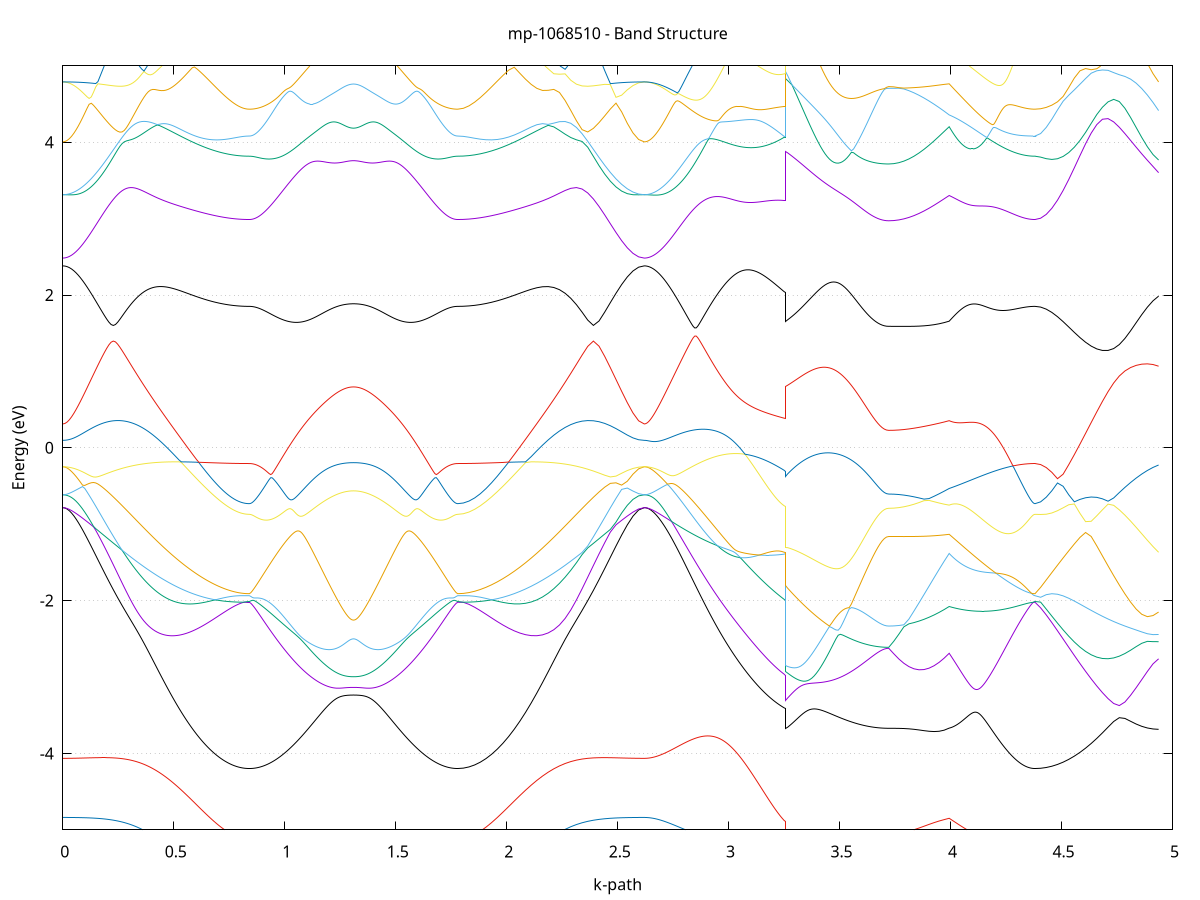 set title 'mp-1068510 - Band Structure'
set xlabel 'k-path'
set ylabel 'Energy (eV)'
set grid y
set yrange [-5:5]
set terminal png size 800,600
set output 'mp-1068510_bands_gnuplot.png'
plot '-' using 1:2 with lines notitle, '-' using 1:2 with lines notitle, '-' using 1:2 with lines notitle, '-' using 1:2 with lines notitle, '-' using 1:2 with lines notitle, '-' using 1:2 with lines notitle, '-' using 1:2 with lines notitle, '-' using 1:2 with lines notitle, '-' using 1:2 with lines notitle, '-' using 1:2 with lines notitle, '-' using 1:2 with lines notitle, '-' using 1:2 with lines notitle, '-' using 1:2 with lines notitle, '-' using 1:2 with lines notitle, '-' using 1:2 with lines notitle, '-' using 1:2 with lines notitle, '-' using 1:2 with lines notitle, '-' using 1:2 with lines notitle, '-' using 1:2 with lines notitle, '-' using 1:2 with lines notitle, '-' using 1:2 with lines notitle, '-' using 1:2 with lines notitle, '-' using 1:2 with lines notitle, '-' using 1:2 with lines notitle, '-' using 1:2 with lines notitle, '-' using 1:2 with lines notitle, '-' using 1:2 with lines notitle, '-' using 1:2 with lines notitle, '-' using 1:2 with lines notitle, '-' using 1:2 with lines notitle, '-' using 1:2 with lines notitle, '-' using 1:2 with lines notitle, '-' using 1:2 with lines notitle, '-' using 1:2 with lines notitle, '-' using 1:2 with lines notitle, '-' using 1:2 with lines notitle
0.000000 -14.381171
0.009889 -14.381171
0.019778 -14.381271
0.029667 -14.381571
0.039555 -14.381871
0.049444 -14.382271
0.059333 -14.382771
0.069222 -14.383271
0.079111 -14.383971
0.089000 -14.384671
0.098889 -14.385471
0.108777 -14.386371
0.118666 -14.387371
0.128555 -14.388371
0.138444 -14.389571
0.148333 -14.390671
0.158222 -14.391971
0.168111 -14.393271
0.177999 -14.394571
0.187888 -14.396071
0.197777 -14.397471
0.207666 -14.399071
0.217555 -14.400671
0.227444 -14.402271
0.237333 -14.403971
0.247221 -14.405671
0.257110 -14.407471
0.266999 -14.409271
0.276888 -14.411071
0.286777 -14.412971
0.296666 -14.414871
0.306555 -14.416771
0.316443 -14.418771
0.326332 -14.420771
0.336221 -14.422771
0.346110 -14.424771
0.355999 -14.426771
0.365888 -14.428871
0.375777 -14.430871
0.385665 -14.432971
0.395554 -14.435071
0.405443 -14.437071
0.415332 -14.439171
0.425221 -14.441171
0.435110 -14.443271
0.444999 -14.445271
0.454887 -14.447271
0.464776 -14.449271
0.474665 -14.451271
0.484554 -14.453271
0.494443 -14.455171
0.504332 -14.457171
0.514221 -14.458971
0.524109 -14.460871
0.533998 -14.462671
0.543887 -14.464471
0.553776 -14.466271
0.563665 -14.467971
0.573554 -14.469671
0.583443 -14.471271
0.593331 -14.472871
0.603220 -14.474371
0.613109 -14.475871
0.622998 -14.477371
0.632887 -14.478671
0.642776 -14.480071
0.652665 -14.481371
0.662553 -14.482571
0.672442 -14.483671
0.682331 -14.484771
0.692220 -14.485871
0.702109 -14.486871
0.711998 -14.487771
0.721887 -14.488571
0.731775 -14.489371
0.741664 -14.490171
0.751553 -14.490771
0.761442 -14.491371
0.771331 -14.491871
0.781220 -14.492371
0.791109 -14.492771
0.800997 -14.493071
0.810886 -14.493271
0.820775 -14.493471
0.830664 -14.493571
0.840553 -14.493571
0.840553 -14.493571
0.846975 -14.493571
0.853397 -14.493571
0.859819 -14.493471
0.866241 -14.493471
0.872663 -14.493371
0.879085 -14.493271
0.885507 -14.493071
0.891929 -14.492971
0.898351 -14.492771
0.904773 -14.492571
0.911195 -14.492371
0.917617 -14.492071
0.924039 -14.491871
0.930461 -14.491571
0.936883 -14.491271
0.943305 -14.490971
0.949727 -14.490571
0.956149 -14.490271
0.962571 -14.489871
0.968993 -14.489471
0.975415 -14.489071
0.981837 -14.488671
0.988259 -14.488171
0.994681 -14.487671
1.001103 -14.487271
1.007525 -14.486771
1.013947 -14.486171
1.020369 -14.485671
1.026791 -14.485171
1.033213 -14.484571
1.039635 -14.483971
1.046057 -14.483471
1.052479 -14.482871
1.058901 -14.482271
1.065323 -14.481571
1.071745 -14.480971
1.078167 -14.480371
1.084589 -14.479671
1.091011 -14.478971
1.097433 -14.478371
1.103855 -14.477671
1.110277 -14.476971
1.116699 -14.476271
1.123121 -14.475571
1.129543 -14.474871
1.135965 -14.474171
1.142387 -14.473471
1.148810 -14.472771
1.155232 -14.472071
1.161654 -14.471371
1.168076 -14.470671
1.174498 -14.469971
1.174498 -14.469971
1.180933 -14.469271
1.187367 -14.468571
1.193802 -14.467871
1.200237 -14.467171
1.206672 -14.466471
1.213107 -14.465871
1.219542 -14.465271
1.225977 -14.464571
1.232412 -14.464071
1.238847 -14.463471
1.245282 -14.462871
1.251717 -14.462371
1.258152 -14.461871
1.264587 -14.461471
1.271022 -14.461071
1.277457 -14.460671
1.283892 -14.460371
1.290327 -14.460171
1.296762 -14.459971
1.303196 -14.459871
1.309631 -14.459871
1.316066 -14.459871
1.322501 -14.459971
1.328936 -14.460171
1.335371 -14.460371
1.341806 -14.460671
1.348241 -14.460971
1.354676 -14.461371
1.361111 -14.461871
1.367546 -14.462271
1.373981 -14.462871
1.380416 -14.463371
1.386851 -14.463971
1.393286 -14.464571
1.399721 -14.465171
1.406156 -14.465771
1.412591 -14.466371
1.419026 -14.467071
1.425460 -14.467771
1.431895 -14.468471
1.438330 -14.469171
1.444765 -14.469771
1.451200 -14.470471
1.457635 -14.471271
1.464070 -14.471971
1.470505 -14.472671
1.476940 -14.473371
1.483375 -14.474071
1.489810 -14.474771
1.496245 -14.475471
1.502680 -14.476171
1.509115 -14.476871
1.515550 -14.477571
1.521985 -14.478271
1.528420 -14.478871
1.534855 -14.479571
1.541289 -14.480271
1.547724 -14.480871
1.554159 -14.481471
1.560594 -14.482171
1.567029 -14.482771
1.573464 -14.483371
1.579899 -14.483971
1.586334 -14.484471
1.592769 -14.485071
1.599204 -14.485571
1.605639 -14.486171
1.612074 -14.486671
1.618509 -14.487171
1.624944 -14.487671
1.631379 -14.488071
1.637814 -14.488571
1.644249 -14.488971
1.650684 -14.489371
1.657119 -14.489771
1.663553 -14.490171
1.669988 -14.490571
1.676423 -14.490871
1.682858 -14.491171
1.689293 -14.491471
1.695728 -14.491771
1.702163 -14.492071
1.708598 -14.492271
1.715033 -14.492471
1.721468 -14.492671
1.727903 -14.492871
1.734338 -14.493071
1.740773 -14.493171
1.747208 -14.493271
1.753643 -14.493371
1.760078 -14.493471
1.766513 -14.493471
1.772948 -14.493571
1.779383 -14.493571
1.779383 -14.493571
1.804854 -14.493271
1.830325 -14.492571
1.855796 -14.491471
1.881268 -14.489871
1.906739 -14.487771
1.932210 -14.485371
1.957682 -14.482471
1.983153 -14.479171
2.008624 -14.475571
2.034095 -14.471571
2.059567 -14.467371
2.085038 -14.462771
2.110509 -14.458071
2.135981 -14.453071
2.161452 -14.447971
2.186923 -14.442771
2.212394 -14.437471
2.237866 -14.432171
2.263337 -14.426871
2.288808 -14.421671
2.314280 -14.416571
2.339751 -14.411671
2.365222 -14.406971
2.390693 -14.402471
2.416165 -14.398371
2.441636 -14.394571
2.467107 -14.391171
2.492579 -14.388271
2.518050 -14.385771
2.543521 -14.383671
2.568993 -14.382271
2.594464 -14.381371
2.619935 -14.381171
2.619935 -14.381171
2.626429 -14.381171
2.632923 -14.381171
2.639416 -14.381271
2.645910 -14.381371
2.652404 -14.381571
2.658898 -14.381671
2.665391 -14.381871
2.671885 -14.382171
2.678379 -14.382371
2.684873 -14.382671
2.691366 -14.382971
2.697860 -14.383371
2.704354 -14.383671
2.710848 -14.384171
2.717341 -14.384571
2.723835 -14.384971
2.730329 -14.385471
2.736823 -14.385971
2.743316 -14.386571
2.749810 -14.387171
2.756304 -14.387671
2.762798 -14.388371
2.769291 -14.388971
2.775785 -14.389671
2.782279 -14.390271
2.788773 -14.391071
2.795266 -14.391771
2.801760 -14.392471
2.808254 -14.393271
2.814748 -14.394071
2.821241 -14.394871
2.827735 -14.395771
2.834229 -14.396571
2.840723 -14.397471
2.847216 -14.398371
2.853710 -14.399271
2.860204 -14.400171
2.866698 -14.401171
2.873191 -14.402071
2.879685 -14.403071
2.886179 -14.404071
2.892673 -14.405071
2.899166 -14.406071
2.905660 -14.407071
2.912154 -14.408171
2.918647 -14.409171
2.925141 -14.410271
2.931635 -14.411371
2.938129 -14.412471
2.944622 -14.413571
2.951116 -14.414671
2.957610 -14.415771
2.964104 -14.416871
2.970597 -14.417971
2.977091 -14.419171
2.983585 -14.420271
2.990079 -14.421471
2.996572 -14.422571
3.003066 -14.423771
3.009560 -14.424971
3.016054 -14.426071
3.022547 -14.427271
3.029041 -14.428471
3.035535 -14.429671
3.042029 -14.430771
3.048522 -14.431971
3.055016 -14.433171
3.061510 -14.434371
3.068004 -14.435571
3.074497 -14.436671
3.080991 -14.437871
3.087485 -14.439071
3.093979 -14.440171
3.100472 -14.441371
3.106966 -14.442571
3.113460 -14.443671
3.119954 -14.444871
3.126447 -14.445971
3.132941 -14.447171
3.139435 -14.448271
3.145929 -14.449371
3.152422 -14.450471
3.158916 -14.451571
3.165410 -14.452671
3.171904 -14.453771
3.178397 -14.454871
3.184891 -14.455971
3.191385 -14.456971
3.197879 -14.458071
3.204372 -14.459071
3.210866 -14.460071
3.217360 -14.461071
3.223854 -14.462071
3.230347 -14.463071
3.236841 -14.464071
3.243335 -14.464971
3.249829 -14.465971
3.256322 -14.466871
3.256322 -14.451671
3.266219 -14.451871
3.276115 -14.452371
3.286011 -14.452971
3.295907 -14.453671
3.305804 -14.454471
3.315700 -14.455471
3.325596 -14.456471
3.335492 -14.457471
3.345389 -14.458671
3.355285 -14.459771
3.365181 -14.460971
3.375077 -14.462171
3.384974 -14.463371
3.394870 -14.464671
3.404766 -14.465871
3.414662 -14.467071
3.424559 -14.468371
3.434455 -14.469571
3.444351 -14.470771
3.454247 -14.471871
3.464144 -14.473071
3.474040 -14.474171
3.483936 -14.475271
3.493832 -14.476371
3.503729 -14.477371
3.513625 -14.478371
3.523521 -14.479371
3.533417 -14.480271
3.543314 -14.481171
3.553210 -14.482071
3.563106 -14.482871
3.573002 -14.483671
3.582899 -14.484371
3.592795 -14.485071
3.602691 -14.485771
3.612587 -14.486371
3.622484 -14.486871
3.632380 -14.487371
3.642276 -14.487871
3.652173 -14.488271
3.662069 -14.488571
3.671965 -14.488871
3.681861 -14.489071
3.691758 -14.489271
3.701654 -14.489471
3.711550 -14.489471
3.721446 -14.489571
3.721446 -14.489571
3.744146 -14.489371
3.766845 -14.488771
3.789544 -14.487971
3.812244 -14.486671
3.834943 -14.485071
3.857642 -14.483171
3.880342 -14.480971
3.903041 -14.478371
3.925740 -14.475571
3.948440 -14.472471
3.971139 -14.469071
3.993838 -14.465471
3.993838 -14.465471
3.998613 -14.466071
4.003387 -14.466671
4.008161 -14.467271
4.012935 -14.467771
4.017710 -14.468371
4.022484 -14.468971
4.027258 -14.469471
4.032032 -14.470071
4.036806 -14.470671
4.041581 -14.471171
4.046355 -14.471771
4.051129 -14.472271
4.055903 -14.472871
4.060677 -14.473371
4.065452 -14.473871
4.070226 -14.474471
4.075000 -14.474971
4.079774 -14.475471
4.084549 -14.475971
4.089323 -14.476571
4.094097 -14.477071
4.098871 -14.477571
4.103645 -14.478071
4.108420 -14.478471
4.113194 -14.478971
4.117968 -14.479471
4.122742 -14.479971
4.127516 -14.480471
4.132291 -14.480871
4.137065 -14.481371
4.141839 -14.481771
4.146613 -14.482271
4.151387 -14.482671
4.156162 -14.483071
4.160936 -14.483471
4.165710 -14.483971
4.170484 -14.484371
4.175259 -14.484771
4.180033 -14.485071
4.184807 -14.485471
4.189581 -14.485871
4.194355 -14.486271
4.199130 -14.486571
4.203904 -14.486971
4.208678 -14.487271
4.213452 -14.487671
4.218226 -14.487971
4.223001 -14.488271
4.227775 -14.488571
4.232549 -14.488871
4.237323 -14.489171
4.242097 -14.489471
4.246872 -14.489771
4.251646 -14.489971
4.256420 -14.490271
4.261194 -14.490471
4.265969 -14.490771
4.270743 -14.490971
4.275517 -14.491171
4.280291 -14.491371
4.285065 -14.491571
4.289840 -14.491771
4.294614 -14.491971
4.299388 -14.492171
4.304162 -14.492271
4.308936 -14.492471
4.313711 -14.492571
4.318485 -14.492671
4.323259 -14.492871
4.328033 -14.492971
4.332808 -14.493071
4.337582 -14.493171
4.342356 -14.493271
4.347130 -14.493271
4.351904 -14.493371
4.356679 -14.493471
4.361453 -14.493471
4.366227 -14.493471
4.371001 -14.493571
4.375775 -14.493571
4.380550 -14.493571
4.380550 -14.493571
4.405864 -14.493371
4.431179 -14.492871
4.456493 -14.491871
4.481808 -14.490671
4.507122 -14.488971
4.532437 -14.487071
4.557751 -14.484771
4.583066 -14.482371
4.608380 -14.479671
4.633695 -14.476871
4.659009 -14.473971
4.684324 -14.471071
4.709638 -14.468271
4.734953 -14.465771
4.760267 -14.463671
4.785582 -14.462171
4.810896 -14.461471
4.836211 -14.461871
4.861525 -14.463071
4.886840 -14.465071
4.912154 -14.467471
4.937469 -14.470071
e
0.000000 -14.381071
0.009889 -14.381071
0.019778 -14.381071
0.029667 -14.381071
0.039555 -14.380971
0.049444 -14.380971
0.059333 -14.380871
0.069222 -14.380871
0.079111 -14.380771
0.089000 -14.380671
0.098889 -14.380571
0.108777 -14.380471
0.118666 -14.380371
0.128555 -14.380271
0.138444 -14.380471
0.148333 -14.381271
0.158222 -14.382171
0.168111 -14.383071
0.177999 -14.384071
0.187888 -14.385071
0.197777 -14.386071
0.207666 -14.387171
0.217555 -14.388271
0.227444 -14.389471
0.237333 -14.390571
0.247221 -14.391871
0.257110 -14.393071
0.266999 -14.394371
0.276888 -14.395671
0.286777 -14.396971
0.296666 -14.398371
0.306555 -14.399671
0.316443 -14.401071
0.326332 -14.402571
0.336221 -14.403971
0.346110 -14.405371
0.355999 -14.406871
0.365888 -14.408271
0.375777 -14.409771
0.385665 -14.411271
0.395554 -14.412671
0.405443 -14.414171
0.415332 -14.415671
0.425221 -14.417171
0.435110 -14.418571
0.444999 -14.420071
0.454887 -14.421571
0.464776 -14.422971
0.474665 -14.424371
0.484554 -14.425871
0.494443 -14.427271
0.504332 -14.428571
0.514221 -14.429971
0.524109 -14.431371
0.533998 -14.432671
0.543887 -14.433971
0.553776 -14.435271
0.563665 -14.436471
0.573554 -14.437671
0.583443 -14.438871
0.593331 -14.440071
0.603220 -14.441171
0.613109 -14.442271
0.622998 -14.443271
0.632887 -14.444271
0.642776 -14.445271
0.652665 -14.446271
0.662553 -14.447171
0.672442 -14.447971
0.682331 -14.448771
0.692220 -14.449571
0.702109 -14.450271
0.711998 -14.450971
0.721887 -14.451571
0.731775 -14.452171
0.741664 -14.452671
0.751553 -14.453171
0.761442 -14.453571
0.771331 -14.453971
0.781220 -14.454271
0.791109 -14.454571
0.800997 -14.454871
0.810886 -14.454971
0.820775 -14.455171
0.830664 -14.455271
0.840553 -14.455271
0.840553 -14.455271
0.846975 -14.455271
0.853397 -14.455271
0.859819 -14.455171
0.866241 -14.455171
0.872663 -14.455171
0.879085 -14.455071
0.885507 -14.455071
0.891929 -14.454971
0.898351 -14.454971
0.904773 -14.454871
0.911195 -14.454771
0.917617 -14.454771
0.924039 -14.454671
0.930461 -14.454571
0.936883 -14.454471
0.943305 -14.454371
0.949727 -14.454271
0.956149 -14.454171
0.962571 -14.454071
0.968993 -14.453871
0.975415 -14.453771
0.981837 -14.453671
0.988259 -14.453471
0.994681 -14.453371
1.001103 -14.453271
1.007525 -14.453071
1.013947 -14.452971
1.020369 -14.452771
1.026791 -14.452671
1.033213 -14.452471
1.039635 -14.452371
1.046057 -14.452171
1.052479 -14.452071
1.058901 -14.451871
1.065323 -14.451671
1.071745 -14.451571
1.078167 -14.451371
1.084589 -14.451271
1.091011 -14.451171
1.097433 -14.450971
1.103855 -14.450871
1.110277 -14.450771
1.116699 -14.450571
1.123121 -14.450471
1.129543 -14.450371
1.135965 -14.450271
1.142387 -14.450171
1.148810 -14.450071
1.155232 -14.449971
1.161654 -14.449971
1.168076 -14.449871
1.174498 -14.449871
1.174498 -14.449871
1.180933 -14.449771
1.187367 -14.449771
1.193802 -14.449771
1.200237 -14.449771
1.206672 -14.449771
1.213107 -14.449871
1.219542 -14.449871
1.225977 -14.449971
1.232412 -14.450071
1.238847 -14.450071
1.245282 -14.450171
1.251717 -14.450271
1.258152 -14.450371
1.264587 -14.450471
1.271022 -14.450571
1.277457 -14.450671
1.283892 -14.450771
1.290327 -14.450871
1.296762 -14.450971
1.303196 -14.450971
1.309631 -14.450971
1.316066 -14.450971
1.322501 -14.450971
1.328936 -14.450871
1.335371 -14.450771
1.341806 -14.450671
1.348241 -14.450571
1.354676 -14.450471
1.361111 -14.450371
1.367546 -14.450271
1.373981 -14.450171
1.380416 -14.450071
1.386851 -14.449971
1.393286 -14.449971
1.399721 -14.449871
1.406156 -14.449871
1.412591 -14.449771
1.419026 -14.449771
1.425460 -14.449771
1.431895 -14.449771
1.438330 -14.449771
1.444765 -14.449771
1.451200 -14.449871
1.457635 -14.449871
1.464070 -14.449971
1.470505 -14.450071
1.476940 -14.450171
1.483375 -14.450271
1.489810 -14.450371
1.496245 -14.450471
1.502680 -14.450571
1.509115 -14.450671
1.515550 -14.450771
1.521985 -14.450971
1.528420 -14.451071
1.534855 -14.451171
1.541289 -14.451371
1.547724 -14.451471
1.554159 -14.451671
1.560594 -14.451771
1.567029 -14.451971
1.573464 -14.452071
1.579899 -14.452271
1.586334 -14.452471
1.592769 -14.452571
1.599204 -14.452771
1.605639 -14.452871
1.612074 -14.453071
1.618509 -14.453171
1.624944 -14.453271
1.631379 -14.453471
1.637814 -14.453571
1.644249 -14.453671
1.650684 -14.453871
1.657119 -14.453971
1.663553 -14.454071
1.669988 -14.454171
1.676423 -14.454271
1.682858 -14.454371
1.689293 -14.454471
1.695728 -14.454571
1.702163 -14.454671
1.708598 -14.454771
1.715033 -14.454871
1.721468 -14.454871
1.727903 -14.454971
1.734338 -14.454971
1.740773 -14.455071
1.747208 -14.455071
1.753643 -14.455171
1.760078 -14.455171
1.766513 -14.455171
1.772948 -14.455171
1.779383 -14.455171
1.779383 -14.455171
1.804854 -14.454971
1.830325 -14.454471
1.855796 -14.453671
1.881268 -14.452471
1.906739 -14.450971
1.932210 -14.449171
1.957682 -14.447071
1.983153 -14.444671
2.008624 -14.441971
2.034095 -14.439071
2.059567 -14.435971
2.085038 -14.432671
2.110509 -14.429271
2.135981 -14.425671
2.161452 -14.421971
2.186923 -14.418271
2.212394 -14.414471
2.237866 -14.410671
2.263337 -14.406871
2.288808 -14.403171
2.314280 -14.399571
2.339751 -14.396071
2.365222 -14.392671
2.390693 -14.389571
2.416165 -14.386671
2.441636 -14.383971
2.467107 -14.381571
2.492579 -14.380271
2.518050 -14.380571
2.543521 -14.380871
2.568993 -14.380971
2.594464 -14.381071
2.619935 -14.381071
2.619935 -14.381071
2.626429 -14.381071
2.632923 -14.381071
2.639416 -14.381071
2.645910 -14.381071
2.652404 -14.381071
2.658898 -14.381071
2.665391 -14.380971
2.671885 -14.380971
2.678379 -14.380971
2.684873 -14.380871
2.691366 -14.380871
2.697860 -14.380871
2.704354 -14.380771
2.710848 -14.380771
2.717341 -14.380671
2.723835 -14.380671
2.730329 -14.380571
2.736823 -14.380471
2.743316 -14.380471
2.749810 -14.380371
2.756304 -14.380271
2.762798 -14.380271
2.769291 -14.380171
2.775785 -14.380571
2.782279 -14.381071
2.788773 -14.381571
2.795266 -14.382071
2.801760 -14.382571
2.808254 -14.383171
2.814748 -14.383771
2.821241 -14.384271
2.827735 -14.384871
2.834229 -14.385471
2.840723 -14.386171
2.847216 -14.386771
2.853710 -14.387471
2.860204 -14.388071
2.866698 -14.388771
2.873191 -14.389471
2.879685 -14.390171
2.886179 -14.390871
2.892673 -14.391571
2.899166 -14.392371
2.905660 -14.393071
2.912154 -14.393871
2.918647 -14.394671
2.925141 -14.395371
2.931635 -14.396171
2.938129 -14.396971
2.944622 -14.397771
2.951116 -14.398671
2.957610 -14.399471
2.964104 -14.400271
2.970597 -14.401171
2.977091 -14.401971
2.983585 -14.402871
2.990079 -14.403671
2.996572 -14.404571
3.003066 -14.405471
3.009560 -14.406271
3.016054 -14.407171
3.022547 -14.408071
3.029041 -14.408971
3.035535 -14.409871
3.042029 -14.410771
3.048522 -14.411671
3.055016 -14.412571
3.061510 -14.413471
3.068004 -14.414371
3.074497 -14.415271
3.080991 -14.416171
3.087485 -14.417071
3.093979 -14.417971
3.100472 -14.418871
3.106966 -14.419871
3.113460 -14.420771
3.119954 -14.421671
3.126447 -14.422571
3.132941 -14.423471
3.139435 -14.424371
3.145929 -14.425271
3.152422 -14.426171
3.158916 -14.426971
3.165410 -14.427871
3.171904 -14.428771
3.178397 -14.429671
3.184891 -14.430471
3.191385 -14.431371
3.197879 -14.432271
3.204372 -14.433071
3.210866 -14.433871
3.217360 -14.434771
3.223854 -14.435571
3.230347 -14.436371
3.236841 -14.437171
3.243335 -14.437971
3.249829 -14.438771
3.256322 -14.439571
3.256322 -14.451471
3.266219 -14.451471
3.276115 -14.451471
3.286011 -14.451571
3.295907 -14.451571
3.305804 -14.451571
3.315700 -14.451671
3.325596 -14.451771
3.335492 -14.451871
3.345389 -14.451971
3.355285 -14.452071
3.365181 -14.452171
3.375077 -14.452371
3.384974 -14.452471
3.394870 -14.452671
3.404766 -14.452871
3.414662 -14.453071
3.424559 -14.453271
3.434455 -14.453571
3.444351 -14.453771
3.454247 -14.454071
3.464144 -14.454271
3.474040 -14.454571
3.483936 -14.454871
3.493832 -14.455171
3.503729 -14.455471
3.513625 -14.455671
3.523521 -14.455971
3.533417 -14.456271
3.543314 -14.456571
3.553210 -14.456771
3.563106 -14.457071
3.573002 -14.457271
3.582899 -14.457571
3.592795 -14.457771
3.602691 -14.457971
3.612587 -14.458171
3.622484 -14.458371
3.632380 -14.458571
3.642276 -14.458771
3.652173 -14.458871
3.662069 -14.458971
3.671965 -14.459171
3.681861 -14.459171
3.691758 -14.459271
3.701654 -14.459371
3.711550 -14.459371
3.721446 -14.459371
3.721446 -14.459371
3.744146 -14.459271
3.766845 -14.458871
3.789544 -14.458171
3.812244 -14.457171
3.834943 -14.455971
3.857642 -14.454471
3.880342 -14.452771
3.903041 -14.450771
3.925740 -14.448671
3.948440 -14.446271
3.971139 -14.443671
3.993838 -14.440871
3.993838 -14.440871
3.998613 -14.441271
4.003387 -14.441671
4.008161 -14.441971
4.012935 -14.442371
4.017710 -14.442771
4.022484 -14.443071
4.027258 -14.443471
4.032032 -14.443771
4.036806 -14.444171
4.041581 -14.444471
4.046355 -14.444771
4.051129 -14.445071
4.055903 -14.445471
4.060677 -14.445771
4.065452 -14.446071
4.070226 -14.446371
4.075000 -14.446671
4.079774 -14.446871
4.084549 -14.447171
4.089323 -14.447471
4.094097 -14.447771
4.098871 -14.447971
4.103645 -14.448271
4.108420 -14.448471
4.113194 -14.448771
4.117968 -14.448971
4.122742 -14.449271
4.127516 -14.449471
4.132291 -14.449671
4.137065 -14.449871
4.141839 -14.450171
4.146613 -14.450371
4.151387 -14.450571
4.156162 -14.450771
4.160936 -14.450971
4.165710 -14.451171
4.170484 -14.451271
4.175259 -14.451471
4.180033 -14.451671
4.184807 -14.451871
4.189581 -14.451971
4.194355 -14.452171
4.199130 -14.452371
4.203904 -14.452471
4.208678 -14.452671
4.213452 -14.452771
4.218226 -14.452871
4.223001 -14.453071
4.227775 -14.453171
4.232549 -14.453271
4.237323 -14.453371
4.242097 -14.453571
4.246872 -14.453671
4.251646 -14.453771
4.256420 -14.453871
4.261194 -14.453971
4.265969 -14.454071
4.270743 -14.454171
4.275517 -14.454271
4.280291 -14.454371
4.285065 -14.454371
4.289840 -14.454471
4.294614 -14.454571
4.299388 -14.454571
4.304162 -14.454671
4.308936 -14.454771
4.313711 -14.454771
4.318485 -14.454871
4.323259 -14.454871
4.328033 -14.454971
4.332808 -14.454971
4.337582 -14.455071
4.342356 -14.455071
4.347130 -14.455071
4.351904 -14.455071
4.356679 -14.455171
4.361453 -14.455171
4.366227 -14.455171
4.371001 -14.455171
4.375775 -14.455171
4.380550 -14.455171
4.380550 -14.455271
4.405864 -14.455171
4.431179 -14.454971
4.456493 -14.454571
4.481808 -14.454071
4.507122 -14.453471
4.532437 -14.452771
4.557751 -14.451971
4.583066 -14.451171
4.608380 -14.450471
4.633695 -14.449771
4.659009 -14.449271
4.684324 -14.448871
4.709638 -14.448771
4.734953 -14.448871
4.760267 -14.449271
4.785582 -14.449771
4.810896 -14.450371
4.836211 -14.450771
4.861525 -14.450971
4.886840 -14.451271
4.912154 -14.451671
4.937469 -14.452271
e
0.000000 -14.374671
0.009889 -14.374671
0.019778 -14.374771
0.029667 -14.374871
0.039555 -14.375171
0.049444 -14.375371
0.059333 -14.375771
0.069222 -14.376171
0.079111 -14.376571
0.089000 -14.377071
0.098889 -14.377671
0.108777 -14.378271
0.118666 -14.378971
0.128555 -14.379671
0.138444 -14.380071
0.148333 -14.379971
0.158222 -14.379871
0.168111 -14.379671
0.177999 -14.379571
0.187888 -14.379371
0.197777 -14.379171
0.207666 -14.379071
0.217555 -14.378871
0.227444 -14.378771
0.237333 -14.378571
0.247221 -14.378371
0.257110 -14.378271
0.266999 -14.378071
0.276888 -14.377871
0.286777 -14.377771
0.296666 -14.377571
0.306555 -14.377371
0.316443 -14.377271
0.326332 -14.377071
0.336221 -14.376971
0.346110 -14.376771
0.355999 -14.376671
0.365888 -14.376571
0.375777 -14.376471
0.385665 -14.376271
0.395554 -14.376171
0.405443 -14.376071
0.415332 -14.375971
0.425221 -14.375871
0.435110 -14.375771
0.444999 -14.375771
0.454887 -14.375671
0.464776 -14.375571
0.474665 -14.375471
0.484554 -14.375471
0.494443 -14.375371
0.504332 -14.375371
0.514221 -14.375271
0.524109 -14.375271
0.533998 -14.375271
0.543887 -14.375171
0.553776 -14.375171
0.563665 -14.375171
0.573554 -14.375171
0.583443 -14.375171
0.593331 -14.375071
0.603220 -14.375071
0.613109 -14.375071
0.622998 -14.375071
0.632887 -14.375071
0.642776 -14.375071
0.652665 -14.375071
0.662553 -14.375071
0.672442 -14.375071
0.682331 -14.375171
0.692220 -14.375171
0.702109 -14.375171
0.711998 -14.375171
0.721887 -14.375171
0.731775 -14.375171
0.741664 -14.375171
0.751553 -14.375171
0.761442 -14.375171
0.771331 -14.375171
0.781220 -14.375171
0.791109 -14.375171
0.800997 -14.375171
0.810886 -14.375171
0.820775 -14.375171
0.830664 -14.375171
0.840553 -14.375171
0.840553 -14.375171
0.846975 -14.375171
0.853397 -14.375271
0.859819 -14.375271
0.866241 -14.375371
0.872663 -14.375471
0.879085 -14.375571
0.885507 -14.375671
0.891929 -14.375771
0.898351 -14.375971
0.904773 -14.376171
0.911195 -14.376371
0.917617 -14.376571
0.924039 -14.376771
0.930461 -14.377071
0.936883 -14.377271
0.943305 -14.377571
0.949727 -14.377871
0.956149 -14.378171
0.962571 -14.378471
0.968993 -14.378871
0.975415 -14.379171
0.981837 -14.379571
0.988259 -14.379971
0.994681 -14.380371
1.001103 -14.380771
1.007525 -14.381271
1.013947 -14.381671
1.020369 -14.382171
1.026791 -14.382571
1.033213 -14.383071
1.039635 -14.383571
1.046057 -14.384071
1.052479 -14.384571
1.058901 -14.385071
1.065323 -14.385671
1.071745 -14.386171
1.078167 -14.386671
1.084589 -14.387271
1.091011 -14.387871
1.097433 -14.388371
1.103855 -14.388971
1.110277 -14.389471
1.116699 -14.390071
1.123121 -14.390671
1.129543 -14.391171
1.135965 -14.391771
1.142387 -14.392371
1.148810 -14.392871
1.155232 -14.393471
1.161654 -14.393971
1.168076 -14.394571
1.174498 -14.395071
1.174498 -14.395071
1.180933 -14.395571
1.187367 -14.396071
1.193802 -14.396571
1.200237 -14.397071
1.206672 -14.397571
1.213107 -14.397971
1.219542 -14.398371
1.225977 -14.398771
1.232412 -14.399171
1.238847 -14.399571
1.245282 -14.399871
1.251717 -14.400171
1.258152 -14.400471
1.264587 -14.400671
1.271022 -14.400871
1.277457 -14.401071
1.283892 -14.401271
1.290327 -14.401371
1.296762 -14.401471
1.303196 -14.401471
1.309631 -14.401571
1.316066 -14.401471
1.322501 -14.401471
1.328936 -14.401371
1.335371 -14.401271
1.341806 -14.401071
1.348241 -14.400971
1.354676 -14.400771
1.361111 -14.400471
1.367546 -14.400171
1.373981 -14.399871
1.380416 -14.399571
1.386851 -14.399271
1.393286 -14.398871
1.399721 -14.398471
1.406156 -14.398071
1.412591 -14.397571
1.419026 -14.397171
1.425460 -14.396671
1.431895 -14.396171
1.438330 -14.395671
1.444765 -14.395171
1.451200 -14.394671
1.457635 -14.394071
1.464070 -14.393571
1.470505 -14.392971
1.476940 -14.392471
1.483375 -14.391871
1.489810 -14.391271
1.496245 -14.390771
1.502680 -14.390171
1.509115 -14.389571
1.515550 -14.389071
1.521985 -14.388471
1.528420 -14.387871
1.534855 -14.387371
1.541289 -14.386771
1.547724 -14.386271
1.554159 -14.385771
1.560594 -14.385171
1.567029 -14.384671
1.573464 -14.384171
1.579899 -14.383671
1.586334 -14.383171
1.592769 -14.382671
1.599204 -14.382171
1.605639 -14.381771
1.612074 -14.381271
1.618509 -14.380871
1.624944 -14.380471
1.631379 -14.380071
1.637814 -14.379671
1.644249 -14.379271
1.650684 -14.378871
1.657119 -14.378571
1.663553 -14.378271
1.669988 -14.377971
1.676423 -14.377671
1.682858 -14.377371
1.689293 -14.377071
1.695728 -14.376871
1.702163 -14.376571
1.708598 -14.376371
1.715033 -14.376171
1.721468 -14.376071
1.727903 -14.375871
1.734338 -14.375771
1.740773 -14.375571
1.747208 -14.375471
1.753643 -14.375371
1.760078 -14.375371
1.766513 -14.375271
1.772948 -14.375271
1.779383 -14.375271
1.779383 -14.375271
1.804854 -14.375271
1.830325 -14.375271
1.855796 -14.375271
1.881268 -14.375271
1.906739 -14.375171
1.932210 -14.375171
1.957682 -14.375171
1.983153 -14.375171
2.008624 -14.375171
2.034095 -14.375171
2.059567 -14.375171
2.085038 -14.375271
2.110509 -14.375371
2.135981 -14.375471
2.161452 -14.375671
2.186923 -14.375871
2.212394 -14.376171
2.237866 -14.376371
2.263337 -14.376771
2.288808 -14.377071
2.314280 -14.377471
2.339751 -14.377871
2.365222 -14.378371
2.390693 -14.378771
2.416165 -14.379171
2.441636 -14.379571
2.467107 -14.379971
2.492579 -14.379571
2.518050 -14.377771
2.543521 -14.376371
2.568993 -14.375371
2.594464 -14.374771
2.619935 -14.374671
2.619935 -14.374671
2.626429 -14.374671
2.632923 -14.374671
2.639416 -14.374771
2.645910 -14.374771
2.652404 -14.374871
2.658898 -14.374971
2.665391 -14.375171
2.671885 -14.375271
2.678379 -14.375471
2.684873 -14.375671
2.691366 -14.375971
2.697860 -14.376171
2.704354 -14.376471
2.710848 -14.376671
2.717341 -14.376971
2.723835 -14.377371
2.730329 -14.377671
2.736823 -14.378071
2.743316 -14.378371
2.749810 -14.378771
2.756304 -14.379271
2.762798 -14.379671
2.769291 -14.380071
2.775785 -14.380071
2.782279 -14.379971
2.788773 -14.379971
2.795266 -14.379871
2.801760 -14.379771
2.808254 -14.379671
2.814748 -14.379571
2.821241 -14.379471
2.827735 -14.379371
2.834229 -14.379271
2.840723 -14.379171
2.847216 -14.379071
2.853710 -14.378971
2.860204 -14.378871
2.866698 -14.378771
2.873191 -14.378671
2.879685 -14.378571
2.886179 -14.378471
2.892673 -14.378371
2.899166 -14.378271
2.905660 -14.378171
2.912154 -14.378071
2.918647 -14.377971
2.925141 -14.377871
2.931635 -14.377771
2.938129 -14.377671
2.944622 -14.377571
2.951116 -14.377471
2.957610 -14.377371
2.964104 -14.377271
2.970597 -14.377171
2.977091 -14.377071
2.983585 -14.376971
2.990079 -14.376871
2.996572 -14.376771
3.003066 -14.376671
3.009560 -14.376671
3.016054 -14.376571
3.022547 -14.376471
3.029041 -14.376371
3.035535 -14.376271
3.042029 -14.376271
3.048522 -14.376171
3.055016 -14.376071
3.061510 -14.375971
3.068004 -14.375971
3.074497 -14.375871
3.080991 -14.375771
3.087485 -14.375771
3.093979 -14.375671
3.100472 -14.375671
3.106966 -14.375571
3.113460 -14.375571
3.119954 -14.375471
3.126447 -14.375471
3.132941 -14.375471
3.139435 -14.375371
3.145929 -14.375371
3.152422 -14.375371
3.158916 -14.375271
3.165410 -14.375271
3.171904 -14.375271
3.178397 -14.375271
3.184891 -14.375171
3.191385 -14.375171
3.197879 -14.375171
3.204372 -14.375171
3.210866 -14.375171
3.217360 -14.375171
3.223854 -14.375171
3.230347 -14.375171
3.236841 -14.375171
3.243335 -14.375171
3.249829 -14.375171
3.256322 -14.375171
3.256322 -14.425371
3.266219 -14.425071
3.276115 -14.424571
3.286011 -14.423871
3.295907 -14.422971
3.305804 -14.421971
3.315700 -14.420871
3.325596 -14.419671
3.335492 -14.418371
3.345389 -14.416971
3.355285 -14.415571
3.365181 -14.414071
3.375077 -14.412571
3.384974 -14.411071
3.394870 -14.409471
3.404766 -14.407871
3.414662 -14.406371
3.424559 -14.404771
3.434455 -14.403171
3.444351 -14.401671
3.454247 -14.400071
3.464144 -14.398571
3.474040 -14.397071
3.483936 -14.395571
3.493832 -14.394171
3.503729 -14.392771
3.513625 -14.391371
3.523521 -14.389971
3.533417 -14.388771
3.543314 -14.387471
3.553210 -14.386271
3.563106 -14.385171
3.573002 -14.384071
3.582899 -14.383071
3.592795 -14.382071
3.602691 -14.381171
3.612587 -14.380371
3.622484 -14.379571
3.632380 -14.378871
3.642276 -14.378171
3.652173 -14.377671
3.662069 -14.377171
3.671965 -14.376771
3.681861 -14.376371
3.691758 -14.376071
3.701654 -14.375971
3.711550 -14.375771
3.721446 -14.375771
3.721446 -14.375771
3.744146 -14.375771
3.766845 -14.375771
3.789544 -14.375771
3.812244 -14.375671
3.834943 -14.375671
3.857642 -14.375571
3.880342 -14.375571
3.903041 -14.375571
3.925740 -14.375471
3.948440 -14.375471
3.971139 -14.375371
3.993838 -14.375371
3.993838 -14.375371
3.998613 -14.375371
4.003387 -14.375371
4.008161 -14.375371
4.012935 -14.375371
4.017710 -14.375371
4.022484 -14.375371
4.027258 -14.375371
4.032032 -14.375371
4.036806 -14.375371
4.041581 -14.375371
4.046355 -14.375371
4.051129 -14.375371
4.055903 -14.375371
4.060677 -14.375371
4.065452 -14.375371
4.070226 -14.375271
4.075000 -14.375271
4.079774 -14.375271
4.084549 -14.375271
4.089323 -14.375271
4.094097 -14.375271
4.098871 -14.375271
4.103645 -14.375271
4.108420 -14.375271
4.113194 -14.375271
4.117968 -14.375271
4.122742 -14.375271
4.127516 -14.375271
4.132291 -14.375271
4.137065 -14.375271
4.141839 -14.375271
4.146613 -14.375271
4.151387 -14.375271
4.156162 -14.375271
4.160936 -14.375271
4.165710 -14.375271
4.170484 -14.375271
4.175259 -14.375271
4.180033 -14.375271
4.184807 -14.375271
4.189581 -14.375271
4.194355 -14.375271
4.199130 -14.375271
4.203904 -14.375271
4.208678 -14.375271
4.213452 -14.375271
4.218226 -14.375271
4.223001 -14.375271
4.227775 -14.375271
4.232549 -14.375271
4.237323 -14.375271
4.242097 -14.375271
4.246872 -14.375271
4.251646 -14.375271
4.256420 -14.375271
4.261194 -14.375271
4.265969 -14.375271
4.270743 -14.375271
4.275517 -14.375271
4.280291 -14.375271
4.285065 -14.375271
4.289840 -14.375271
4.294614 -14.375271
4.299388 -14.375271
4.304162 -14.375271
4.308936 -14.375271
4.313711 -14.375271
4.318485 -14.375271
4.323259 -14.375271
4.328033 -14.375271
4.332808 -14.375271
4.337582 -14.375271
4.342356 -14.375271
4.347130 -14.375271
4.351904 -14.375271
4.356679 -14.375271
4.361453 -14.375271
4.366227 -14.375271
4.371001 -14.375271
4.375775 -14.375271
4.380550 -14.375271
4.380550 -14.375171
4.405864 -14.375371
4.431179 -14.375971
4.456493 -14.376871
4.481808 -14.378171
4.507122 -14.379771
4.532437 -14.381671
4.557751 -14.383771
4.583066 -14.386071
4.608380 -14.388571
4.633695 -14.391171
4.659009 -14.393771
4.684324 -14.396171
4.709638 -14.398471
4.734953 -14.400371
4.760267 -14.401871
4.785582 -14.402871
4.810896 -14.403171
4.836211 -14.402871
4.861525 -14.401971
4.886840 -14.400471
4.912154 -14.398571
4.937469 -14.396271
e
0.000000 -14.374571
0.009889 -14.374571
0.019778 -14.374571
0.029667 -14.374571
0.039555 -14.374471
0.049444 -14.374471
0.059333 -14.374371
0.069222 -14.374371
0.079111 -14.374271
0.089000 -14.374171
0.098889 -14.374071
0.108777 -14.373971
0.118666 -14.373871
0.128555 -14.373671
0.138444 -14.373571
0.148333 -14.373471
0.158222 -14.373271
0.168111 -14.373171
0.177999 -14.372971
0.187888 -14.372771
0.197777 -14.372671
0.207666 -14.372471
0.217555 -14.372271
0.227444 -14.372071
0.237333 -14.371871
0.247221 -14.371671
0.257110 -14.371471
0.266999 -14.371271
0.276888 -14.371071
0.286777 -14.370871
0.296666 -14.370671
0.306555 -14.370471
0.316443 -14.370271
0.326332 -14.370071
0.336221 -14.369871
0.346110 -14.369671
0.355999 -14.369471
0.365888 -14.369271
0.375777 -14.369071
0.385665 -14.368871
0.395554 -14.368671
0.405443 -14.368471
0.415332 -14.368271
0.425221 -14.368071
0.435110 -14.367871
0.444999 -14.367771
0.454887 -14.367571
0.464776 -14.367371
0.474665 -14.367271
0.484554 -14.367071
0.494443 -14.366871
0.504332 -14.366771
0.514221 -14.366671
0.524109 -14.366471
0.533998 -14.366371
0.543887 -14.366271
0.553776 -14.366071
0.563665 -14.365971
0.573554 -14.365871
0.583443 -14.365771
0.593331 -14.365671
0.603220 -14.365571
0.613109 -14.365471
0.622998 -14.365371
0.632887 -14.365271
0.642776 -14.365271
0.652665 -14.365171
0.662553 -14.365071
0.672442 -14.365071
0.682331 -14.364971
0.692220 -14.364971
0.702109 -14.364871
0.711998 -14.364871
0.721887 -14.364771
0.731775 -14.364771
0.741664 -14.364671
0.751553 -14.364671
0.761442 -14.364671
0.771331 -14.364671
0.781220 -14.364571
0.791109 -14.364571
0.800997 -14.364571
0.810886 -14.364571
0.820775 -14.364571
0.830664 -14.364571
0.840553 -14.364571
0.840553 -14.364571
0.846975 -14.364571
0.853397 -14.364571
0.859819 -14.364571
0.866241 -14.364571
0.872663 -14.364671
0.879085 -14.364671
0.885507 -14.364771
0.891929 -14.364771
0.898351 -14.364871
0.904773 -14.364971
0.911195 -14.365071
0.917617 -14.365171
0.924039 -14.365271
0.930461 -14.365371
0.936883 -14.365471
0.943305 -14.365571
0.949727 -14.365671
0.956149 -14.365871
0.962571 -14.365971
0.968993 -14.366171
0.975415 -14.366271
0.981837 -14.366471
0.988259 -14.366671
0.994681 -14.366771
1.001103 -14.366971
1.007525 -14.367171
1.013947 -14.367371
1.020369 -14.367571
1.026791 -14.367771
1.033213 -14.367971
1.039635 -14.368171
1.046057 -14.368371
1.052479 -14.368571
1.058901 -14.368771
1.065323 -14.368971
1.071745 -14.369271
1.078167 -14.369471
1.084589 -14.369671
1.091011 -14.369871
1.097433 -14.370171
1.103855 -14.370371
1.110277 -14.370571
1.116699 -14.370771
1.123121 -14.371071
1.129543 -14.371271
1.135965 -14.371471
1.142387 -14.371671
1.148810 -14.371871
1.155232 -14.372071
1.161654 -14.372271
1.168076 -14.372471
1.174498 -14.372671
1.174498 -14.372671
1.180933 -14.372871
1.187367 -14.373071
1.193802 -14.373271
1.200237 -14.373471
1.206672 -14.373571
1.213107 -14.373771
1.219542 -14.373871
1.225977 -14.374071
1.232412 -14.374171
1.238847 -14.374271
1.245282 -14.374371
1.251717 -14.374471
1.258152 -14.374571
1.264587 -14.374671
1.271022 -14.374771
1.277457 -14.374871
1.283892 -14.374871
1.290327 -14.374971
1.296762 -14.374971
1.303196 -14.374971
1.309631 -14.374971
1.316066 -14.374971
1.322501 -14.374971
1.328936 -14.374971
1.335371 -14.374871
1.341806 -14.374871
1.348241 -14.374771
1.354676 -14.374671
1.361111 -14.374671
1.367546 -14.374571
1.373981 -14.374471
1.380416 -14.374371
1.386851 -14.374171
1.393286 -14.374071
1.399721 -14.373971
1.406156 -14.373771
1.412591 -14.373671
1.419026 -14.373471
1.425460 -14.373271
1.431895 -14.373171
1.438330 -14.372971
1.444765 -14.372771
1.451200 -14.372571
1.457635 -14.372371
1.464070 -14.372171
1.470505 -14.371971
1.476940 -14.371771
1.483375 -14.371571
1.489810 -14.371271
1.496245 -14.371071
1.502680 -14.370871
1.509115 -14.370671
1.515550 -14.370371
1.521985 -14.370171
1.528420 -14.369971
1.534855 -14.369771
1.541289 -14.369571
1.547724 -14.369271
1.554159 -14.369071
1.560594 -14.368871
1.567029 -14.368671
1.573464 -14.368471
1.579899 -14.368171
1.586334 -14.367971
1.592769 -14.367771
1.599204 -14.367571
1.605639 -14.367371
1.612074 -14.367271
1.618509 -14.367071
1.624944 -14.366871
1.631379 -14.366671
1.637814 -14.366471
1.644249 -14.366371
1.650684 -14.366171
1.657119 -14.366071
1.663553 -14.365871
1.669988 -14.365771
1.676423 -14.365671
1.682858 -14.365471
1.689293 -14.365371
1.695728 -14.365271
1.702163 -14.365171
1.708598 -14.365071
1.715033 -14.364971
1.721468 -14.364971
1.727903 -14.364871
1.734338 -14.364771
1.740773 -14.364771
1.747208 -14.364671
1.753643 -14.364671
1.760078 -14.364671
1.766513 -14.364571
1.772948 -14.364571
1.779383 -14.364571
1.779383 -14.364571
1.804854 -14.364571
1.830325 -14.364671
1.855796 -14.364671
1.881268 -14.364771
1.906739 -14.364871
1.932210 -14.364971
1.957682 -14.365171
1.983153 -14.365371
2.008624 -14.365571
2.034095 -14.365771
2.059567 -14.366071
2.085038 -14.366371
2.110509 -14.366771
2.135981 -14.367171
2.161452 -14.367571
2.186923 -14.367971
2.212394 -14.368471
2.237866 -14.368971
2.263337 -14.369471
2.288808 -14.369971
2.314280 -14.370571
2.339751 -14.371071
2.365222 -14.371571
2.390693 -14.372071
2.416165 -14.372571
2.441636 -14.373071
2.467107 -14.373471
2.492579 -14.373771
2.518050 -14.374071
2.543521 -14.374371
2.568993 -14.374471
2.594464 -14.374571
2.619935 -14.374571
2.619935 -14.374571
2.626429 -14.374571
2.632923 -14.374571
2.639416 -14.374571
2.645910 -14.374571
2.652404 -14.374571
2.658898 -14.374571
2.665391 -14.374471
2.671885 -14.374471
2.678379 -14.374471
2.684873 -14.374371
2.691366 -14.374371
2.697860 -14.374371
2.704354 -14.374271
2.710848 -14.374271
2.717341 -14.374171
2.723835 -14.374071
2.730329 -14.374071
2.736823 -14.373971
2.743316 -14.373971
2.749810 -14.373871
2.756304 -14.373771
2.762798 -14.373671
2.769291 -14.373671
2.775785 -14.373571
2.782279 -14.373471
2.788773 -14.373371
2.795266 -14.373271
2.801760 -14.373171
2.808254 -14.373171
2.814748 -14.373071
2.821241 -14.372971
2.827735 -14.372871
2.834229 -14.372771
2.840723 -14.372671
2.847216 -14.372571
2.853710 -14.372471
2.860204 -14.372371
2.866698 -14.372271
2.873191 -14.372171
2.879685 -14.371971
2.886179 -14.371871
2.892673 -14.371771
2.899166 -14.371671
2.905660 -14.371571
2.912154 -14.371471
2.918647 -14.371371
2.925141 -14.371271
2.931635 -14.371171
2.938129 -14.370971
2.944622 -14.370871
2.951116 -14.370771
2.957610 -14.370671
2.964104 -14.370571
2.970597 -14.370471
2.977091 -14.370371
2.983585 -14.370171
2.990079 -14.370071
2.996572 -14.369971
3.003066 -14.369871
3.009560 -14.369771
3.016054 -14.369671
3.022547 -14.369571
3.029041 -14.369471
3.035535 -14.369371
3.042029 -14.369171
3.048522 -14.369071
3.055016 -14.368971
3.061510 -14.368871
3.068004 -14.368771
3.074497 -14.368671
3.080991 -14.368571
3.087485 -14.368471
3.093979 -14.368371
3.100472 -14.368171
3.106966 -14.368071
3.113460 -14.367971
3.119954 -14.367871
3.126447 -14.367771
3.132941 -14.367671
3.139435 -14.367571
3.145929 -14.367471
3.152422 -14.367371
3.158916 -14.367271
3.165410 -14.367171
3.171904 -14.367071
3.178397 -14.366971
3.184891 -14.366871
3.191385 -14.366771
3.197879 -14.366671
3.204372 -14.366671
3.210866 -14.366571
3.217360 -14.366471
3.223854 -14.366371
3.230347 -14.366271
3.236841 -14.366171
3.243335 -14.366071
3.249829 -14.365971
3.256322 -14.365971
3.256322 -14.379071
3.266219 -14.379071
3.276115 -14.378971
3.286011 -14.378771
3.295907 -14.378671
3.305804 -14.378471
3.315700 -14.378271
3.325596 -14.378071
3.335492 -14.377771
3.345389 -14.377471
3.355285 -14.377171
3.365181 -14.376871
3.375077 -14.376471
3.384974 -14.376171
3.394870 -14.375771
3.404766 -14.375371
3.414662 -14.374871
3.424559 -14.374471
3.434455 -14.373971
3.444351 -14.373471
3.454247 -14.373071
3.464144 -14.372571
3.474040 -14.372071
3.483936 -14.371571
3.493832 -14.371071
3.503729 -14.370571
3.513625 -14.370071
3.523521 -14.369671
3.533417 -14.369171
3.543314 -14.368671
3.553210 -14.368271
3.563106 -14.367771
3.573002 -14.367371
3.582899 -14.366971
3.592795 -14.366671
3.602691 -14.366271
3.612587 -14.365971
3.622484 -14.365671
3.632380 -14.365371
3.642276 -14.365071
3.652173 -14.364871
3.662069 -14.364671
3.671965 -14.364471
3.681861 -14.364371
3.691758 -14.364271
3.701654 -14.364171
3.711550 -14.364071
3.721446 -14.364071
3.721446 -14.364071
3.744146 -14.364071
3.766845 -14.364171
3.789544 -14.364171
3.812244 -14.364271
3.834943 -14.364371
3.857642 -14.364471
3.880342 -14.364671
3.903041 -14.364871
3.925740 -14.365071
3.948440 -14.365271
3.971139 -14.365571
3.993838 -14.365771
3.993838 -14.365771
3.998613 -14.365771
4.003387 -14.365771
4.008161 -14.365671
4.012935 -14.365671
4.017710 -14.365671
4.022484 -14.365571
4.027258 -14.365571
4.032032 -14.365571
4.036806 -14.365471
4.041581 -14.365471
4.046355 -14.365471
4.051129 -14.365371
4.055903 -14.365371
4.060677 -14.365371
4.065452 -14.365371
4.070226 -14.365271
4.075000 -14.365271
4.079774 -14.365271
4.084549 -14.365271
4.089323 -14.365171
4.094097 -14.365171
4.098871 -14.365171
4.103645 -14.365171
4.108420 -14.365071
4.113194 -14.365071
4.117968 -14.365071
4.122742 -14.365071
4.127516 -14.365071
4.132291 -14.364971
4.137065 -14.364971
4.141839 -14.364971
4.146613 -14.364971
4.151387 -14.364971
4.156162 -14.364971
4.160936 -14.364871
4.165710 -14.364871
4.170484 -14.364871
4.175259 -14.364871
4.180033 -14.364871
4.184807 -14.364871
4.189581 -14.364871
4.194355 -14.364771
4.199130 -14.364771
4.203904 -14.364771
4.208678 -14.364771
4.213452 -14.364771
4.218226 -14.364771
4.223001 -14.364771
4.227775 -14.364771
4.232549 -14.364671
4.237323 -14.364671
4.242097 -14.364671
4.246872 -14.364671
4.251646 -14.364671
4.256420 -14.364671
4.261194 -14.364671
4.265969 -14.364671
4.270743 -14.364671
4.275517 -14.364671
4.280291 -14.364671
4.285065 -14.364671
4.289840 -14.364671
4.294614 -14.364671
4.299388 -14.364671
4.304162 -14.364671
4.308936 -14.364571
4.313711 -14.364571
4.318485 -14.364571
4.323259 -14.364571
4.328033 -14.364571
4.332808 -14.364571
4.337582 -14.364571
4.342356 -14.364571
4.347130 -14.364571
4.351904 -14.364571
4.356679 -14.364571
4.361453 -14.364571
4.366227 -14.364571
4.371001 -14.364571
4.375775 -14.364571
4.380550 -14.364571
4.380550 -14.364571
4.405864 -14.364671
4.431179 -14.364871
4.456493 -14.365271
4.481808 -14.365871
4.507122 -14.366571
4.532437 -14.367371
4.557751 -14.368271
4.583066 -14.369371
4.608380 -14.370371
4.633695 -14.371371
4.659009 -14.372471
4.684324 -14.373371
4.709638 -14.374171
4.734953 -14.374771
4.760267 -14.375271
4.785582 -14.375471
4.810896 -14.375471
4.836211 -14.375271
4.861525 -14.374771
4.886840 -14.374171
4.912154 -14.373371
4.937469 -14.372471
e
0.000000 -14.345671
0.009889 -14.345671
0.019778 -14.345671
0.029667 -14.345571
0.039555 -14.345471
0.049444 -14.345371
0.059333 -14.345271
0.069222 -14.345071
0.079111 -14.344871
0.089000 -14.344671
0.098889 -14.344471
0.108777 -14.344171
0.118666 -14.343971
0.128555 -14.343671
0.138444 -14.343371
0.148333 -14.343071
0.158222 -14.342771
0.168111 -14.342371
0.177999 -14.342071
0.187888 -14.341671
0.197777 -14.341371
0.207666 -14.340971
0.217555 -14.340671
0.227444 -14.340271
0.237333 -14.339871
0.247221 -14.339471
0.257110 -14.339171
0.266999 -14.338771
0.276888 -14.338471
0.286777 -14.338071
0.296666 -14.337771
0.306555 -14.337471
0.316443 -14.337171
0.326332 -14.336871
0.336221 -14.336671
0.346110 -14.336471
0.355999 -14.336271
0.365888 -14.336071
0.375777 -14.335871
0.385665 -14.335771
0.395554 -14.335671
0.405443 -14.335571
0.415332 -14.335471
0.425221 -14.335471
0.435110 -14.335371
0.444999 -14.335371
0.454887 -14.335371
0.464776 -14.335371
0.474665 -14.335471
0.484554 -14.335471
0.494443 -14.335571
0.504332 -14.335571
0.514221 -14.335671
0.524109 -14.335771
0.533998 -14.335771
0.543887 -14.335871
0.553776 -14.335971
0.563665 -14.336071
0.573554 -14.336171
0.583443 -14.336271
0.593331 -14.336371
0.603220 -14.336471
0.613109 -14.336671
0.622998 -14.336771
0.632887 -14.336871
0.642776 -14.336971
0.652665 -14.337071
0.662553 -14.337171
0.672442 -14.337271
0.682331 -14.337371
0.692220 -14.337471
0.702109 -14.337471
0.711998 -14.337571
0.721887 -14.337671
0.731775 -14.337771
0.741664 -14.337771
0.751553 -14.337871
0.761442 -14.337971
0.771331 -14.337971
0.781220 -14.337971
0.791109 -14.338071
0.800997 -14.338071
0.810886 -14.338071
0.820775 -14.338171
0.830664 -14.338171
0.840553 -14.338171
0.840553 -14.338171
0.846975 -14.338171
0.853397 -14.338071
0.859819 -14.338071
0.866241 -14.338071
0.872663 -14.338071
0.879085 -14.337971
0.885507 -14.337971
0.891929 -14.337871
0.898351 -14.337871
0.904773 -14.337771
0.911195 -14.337671
0.917617 -14.337571
0.924039 -14.337571
0.930461 -14.337471
0.936883 -14.337371
0.943305 -14.337171
0.949727 -14.337071
0.956149 -14.336971
0.962571 -14.336871
0.968993 -14.336671
0.975415 -14.336571
0.981837 -14.336471
0.988259 -14.336271
0.994681 -14.336071
1.001103 -14.335971
1.007525 -14.335771
1.013947 -14.335571
1.020369 -14.335471
1.026791 -14.335271
1.033213 -14.335071
1.039635 -14.334871
1.046057 -14.334671
1.052479 -14.334471
1.058901 -14.334271
1.065323 -14.334071
1.071745 -14.333771
1.078167 -14.333571
1.084589 -14.333371
1.091011 -14.333171
1.097433 -14.332871
1.103855 -14.332671
1.110277 -14.332471
1.116699 -14.332171
1.123121 -14.331971
1.129543 -14.331671
1.135965 -14.331471
1.142387 -14.331171
1.148810 -14.330871
1.155232 -14.330671
1.161654 -14.330371
1.168076 -14.330171
1.174498 -14.329871
1.174498 -14.329871
1.180933 -14.329571
1.187367 -14.329371
1.193802 -14.329071
1.200237 -14.328771
1.206672 -14.328571
1.213107 -14.328271
1.219542 -14.328071
1.225977 -14.327771
1.232412 -14.327471
1.238847 -14.327271
1.245282 -14.326971
1.251717 -14.326771
1.258152 -14.326571
1.264587 -14.326271
1.271022 -14.326071
1.277457 -14.325871
1.283892 -14.325771
1.290327 -14.325571
1.296762 -14.325471
1.303196 -14.325371
1.309631 -14.325371
1.316066 -14.325371
1.322501 -14.325471
1.328936 -14.325571
1.335371 -14.325771
1.341806 -14.325871
1.348241 -14.326071
1.354676 -14.326271
1.361111 -14.326571
1.367546 -14.326771
1.373981 -14.326971
1.380416 -14.327271
1.386851 -14.327471
1.393286 -14.327771
1.399721 -14.327971
1.406156 -14.328271
1.412591 -14.328571
1.419026 -14.328771
1.425460 -14.329071
1.431895 -14.329371
1.438330 -14.329571
1.444765 -14.329871
1.451200 -14.330171
1.457635 -14.330371
1.464070 -14.330671
1.470505 -14.330871
1.476940 -14.331171
1.483375 -14.331371
1.489810 -14.331671
1.496245 -14.331971
1.502680 -14.332171
1.509115 -14.332371
1.515550 -14.332671
1.521985 -14.332871
1.528420 -14.333171
1.534855 -14.333371
1.541289 -14.333571
1.547724 -14.333771
1.554159 -14.334071
1.560594 -14.334271
1.567029 -14.334471
1.573464 -14.334671
1.579899 -14.334871
1.586334 -14.335071
1.592769 -14.335271
1.599204 -14.335471
1.605639 -14.335571
1.612074 -14.335771
1.618509 -14.335971
1.624944 -14.336071
1.631379 -14.336271
1.637814 -14.336471
1.644249 -14.336571
1.650684 -14.336671
1.657119 -14.336871
1.663553 -14.336971
1.669988 -14.337071
1.676423 -14.337171
1.682858 -14.337371
1.689293 -14.337471
1.695728 -14.337571
1.702163 -14.337571
1.708598 -14.337671
1.715033 -14.337771
1.721468 -14.337871
1.727903 -14.337871
1.734338 -14.337971
1.740773 -14.337971
1.747208 -14.338071
1.753643 -14.338071
1.760078 -14.338071
1.766513 -14.338171
1.772948 -14.338171
1.779383 -14.338171
1.779383 -14.338171
1.804854 -14.338071
1.830325 -14.338071
1.855796 -14.337971
1.881268 -14.337771
1.906739 -14.337571
1.932210 -14.337371
1.957682 -14.337171
1.983153 -14.336871
2.008624 -14.336571
2.034095 -14.336371
2.059567 -14.336071
2.085038 -14.335871
2.110509 -14.335671
2.135981 -14.335471
2.161452 -14.335371
2.186923 -14.335471
2.212394 -14.335571
2.237866 -14.335871
2.263337 -14.336271
2.288808 -14.336771
2.314280 -14.337471
2.339751 -14.338371
2.365222 -14.339271
2.390693 -14.340171
2.416165 -14.341171
2.441636 -14.342071
2.467107 -14.342871
2.492579 -14.343671
2.518050 -14.344371
2.543521 -14.344971
2.568993 -14.345371
2.594464 -14.345571
2.619935 -14.345671
2.619935 -14.345671
2.626429 -14.345671
2.632923 -14.345671
2.639416 -14.345671
2.645910 -14.345671
2.652404 -14.345571
2.658898 -14.345571
2.665391 -14.345471
2.671885 -14.345371
2.678379 -14.345371
2.684873 -14.345271
2.691366 -14.345171
2.697860 -14.345071
2.704354 -14.344971
2.710848 -14.344771
2.717341 -14.344671
2.723835 -14.344571
2.730329 -14.344471
2.736823 -14.344271
2.743316 -14.344171
2.749810 -14.343971
2.756304 -14.343771
2.762798 -14.343671
2.769291 -14.343471
2.775785 -14.343271
2.782279 -14.343071
2.788773 -14.342871
2.795266 -14.342671
2.801760 -14.342471
2.808254 -14.342271
2.814748 -14.342071
2.821241 -14.341871
2.827735 -14.341671
2.834229 -14.341471
2.840723 -14.341271
2.847216 -14.340971
2.853710 -14.340771
2.860204 -14.340571
2.866698 -14.340371
2.873191 -14.340071
2.879685 -14.339871
2.886179 -14.339671
2.892673 -14.339371
2.899166 -14.339171
2.905660 -14.338971
2.912154 -14.338671
2.918647 -14.338471
2.925141 -14.338271
2.931635 -14.338071
2.938129 -14.337871
2.944622 -14.337671
2.951116 -14.337471
2.957610 -14.337271
2.964104 -14.337171
2.970597 -14.336971
2.977091 -14.336871
2.983585 -14.336671
2.990079 -14.336571
2.996572 -14.336471
3.003066 -14.336371
3.009560 -14.336271
3.016054 -14.336171
3.022547 -14.336071
3.029041 -14.335971
3.035535 -14.335871
3.042029 -14.335871
3.048522 -14.335771
3.055016 -14.335771
3.061510 -14.335671
3.068004 -14.335671
3.074497 -14.335571
3.080991 -14.335571
3.087485 -14.335571
3.093979 -14.335571
3.100472 -14.335571
3.106966 -14.335571
3.113460 -14.335571
3.119954 -14.335571
3.126447 -14.335571
3.132941 -14.335571
3.139435 -14.335571
3.145929 -14.335571
3.152422 -14.335671
3.158916 -14.335671
3.165410 -14.335671
3.171904 -14.335771
3.178397 -14.335771
3.184891 -14.335771
3.191385 -14.335871
3.197879 -14.335871
3.204372 -14.335971
3.210866 -14.335971
3.217360 -14.336071
3.223854 -14.336071
3.230347 -14.336171
3.236841 -14.336171
3.243335 -14.336271
3.249829 -14.336271
3.256322 -14.336371
3.256322 -14.320071
3.266219 -14.320371
3.276115 -14.320671
3.286011 -14.320971
3.295907 -14.321371
3.305804 -14.321871
3.315700 -14.322271
3.325596 -14.322771
3.335492 -14.323271
3.345389 -14.323771
3.355285 -14.324371
3.365181 -14.324871
3.375077 -14.325371
3.384974 -14.325971
3.394870 -14.326471
3.404766 -14.327071
3.414662 -14.327671
3.424559 -14.328171
3.434455 -14.328771
3.444351 -14.329271
3.454247 -14.329771
3.464144 -14.330371
3.474040 -14.330871
3.483936 -14.331371
3.493832 -14.331871
3.503729 -14.332371
3.513625 -14.332871
3.523521 -14.333271
3.533417 -14.333771
3.543314 -14.334171
3.553210 -14.334571
3.563106 -14.334971
3.573002 -14.335271
3.582899 -14.335671
3.592795 -14.335971
3.602691 -14.336271
3.612587 -14.336571
3.622484 -14.336871
3.632380 -14.337071
3.642276 -14.337371
3.652173 -14.337571
3.662069 -14.337671
3.671965 -14.337871
3.681861 -14.337971
3.691758 -14.338071
3.701654 -14.338171
3.711550 -14.338171
3.721446 -14.338171
3.721446 -14.338171
3.744146 -14.338171
3.766845 -14.338171
3.789544 -14.338071
3.812244 -14.337971
3.834943 -14.337771
3.857642 -14.337671
3.880342 -14.337471
3.903041 -14.337271
3.925740 -14.337071
3.948440 -14.336871
3.971139 -14.336671
3.993838 -14.336471
3.993838 -14.336471
3.998613 -14.336471
4.003387 -14.336471
4.008161 -14.336471
4.012935 -14.336571
4.017710 -14.336571
4.022484 -14.336571
4.027258 -14.336671
4.032032 -14.336671
4.036806 -14.336671
4.041581 -14.336771
4.046355 -14.336771
4.051129 -14.336771
4.055903 -14.336871
4.060677 -14.336871
4.065452 -14.336871
4.070226 -14.336971
4.075000 -14.336971
4.079774 -14.336971
4.084549 -14.337071
4.089323 -14.337071
4.094097 -14.337071
4.098871 -14.337071
4.103645 -14.337171
4.108420 -14.337171
4.113194 -14.337171
4.117968 -14.337271
4.122742 -14.337271
4.127516 -14.337271
4.132291 -14.337371
4.137065 -14.337371
4.141839 -14.337371
4.146613 -14.337371
4.151387 -14.337471
4.156162 -14.337471
4.160936 -14.337471
4.165710 -14.337471
4.170484 -14.337571
4.175259 -14.337571
4.180033 -14.337571
4.184807 -14.337571
4.189581 -14.337671
4.194355 -14.337671
4.199130 -14.337671
4.203904 -14.337671
4.208678 -14.337771
4.213452 -14.337771
4.218226 -14.337771
4.223001 -14.337771
4.227775 -14.337771
4.232549 -14.337871
4.237323 -14.337871
4.242097 -14.337871
4.246872 -14.337871
4.251646 -14.337871
4.256420 -14.337871
4.261194 -14.337971
4.265969 -14.337971
4.270743 -14.337971
4.275517 -14.337971
4.280291 -14.337971
4.285065 -14.337971
4.289840 -14.338071
4.294614 -14.338071
4.299388 -14.338071
4.304162 -14.338071
4.308936 -14.338071
4.313711 -14.338071
4.318485 -14.338071
4.323259 -14.338071
4.328033 -14.338071
4.332808 -14.338071
4.337582 -14.338071
4.342356 -14.338171
4.347130 -14.338171
4.351904 -14.338171
4.356679 -14.338171
4.361453 -14.338171
4.366227 -14.338171
4.371001 -14.338171
4.375775 -14.338171
4.380550 -14.338171
4.380550 -14.338171
4.405864 -14.338071
4.431179 -14.337871
4.456493 -14.337471
4.481808 -14.336971
4.507122 -14.336371
4.532437 -14.335571
4.557751 -14.334771
4.583066 -14.333771
4.608380 -14.332771
4.633695 -14.331671
4.659009 -14.330471
4.684324 -14.329271
4.709638 -14.328071
4.734953 -14.326771
4.760267 -14.325671
4.785582 -14.324871
4.810896 -14.324871
4.836211 -14.325571
4.861525 -14.326671
4.886840 -14.327771
4.912154 -14.328971
4.937469 -14.330071
e
0.000000 -14.343271
0.009889 -14.343271
0.019778 -14.343171
0.029667 -14.343171
0.039555 -14.343071
0.049444 -14.342971
0.059333 -14.342771
0.069222 -14.342671
0.079111 -14.342471
0.089000 -14.342271
0.098889 -14.342071
0.108777 -14.341871
0.118666 -14.341671
0.128555 -14.341371
0.138444 -14.341171
0.148333 -14.340871
0.158222 -14.340571
0.168111 -14.340271
0.177999 -14.339971
0.187888 -14.339671
0.197777 -14.339371
0.207666 -14.339071
0.217555 -14.338771
0.227444 -14.338471
0.237333 -14.338071
0.247221 -14.337771
0.257110 -14.337471
0.266999 -14.337071
0.276888 -14.336771
0.286777 -14.336371
0.296666 -14.336071
0.306555 -14.335671
0.316443 -14.335271
0.326332 -14.334871
0.336221 -14.334571
0.346110 -14.334171
0.355999 -14.333771
0.365888 -14.333371
0.375777 -14.332971
0.385665 -14.332571
0.395554 -14.332171
0.405443 -14.331771
0.415332 -14.331471
0.425221 -14.331071
0.435110 -14.330771
0.444999 -14.330371
0.454887 -14.330071
0.464776 -14.329771
0.474665 -14.329471
0.484554 -14.329271
0.494443 -14.329071
0.504332 -14.328871
0.514221 -14.328671
0.524109 -14.328471
0.533998 -14.328371
0.543887 -14.328271
0.553776 -14.328171
0.563665 -14.328171
0.573554 -14.328171
0.583443 -14.328071
0.593331 -14.328071
0.603220 -14.328071
0.613109 -14.328171
0.622998 -14.328171
0.632887 -14.328171
0.642776 -14.328271
0.652665 -14.328271
0.662553 -14.328371
0.672442 -14.328471
0.682331 -14.328471
0.692220 -14.328571
0.702109 -14.328571
0.711998 -14.328671
0.721887 -14.328671
0.731775 -14.328771
0.741664 -14.328771
0.751553 -14.328871
0.761442 -14.328871
0.771331 -14.328971
0.781220 -14.328971
0.791109 -14.328971
0.800997 -14.328971
0.810886 -14.329071
0.820775 -14.329071
0.830664 -14.329071
0.840553 -14.329071
0.840553 -14.329071
0.846975 -14.329071
0.853397 -14.329071
0.859819 -14.329071
0.866241 -14.328971
0.872663 -14.328971
0.879085 -14.328971
0.885507 -14.328871
0.891929 -14.328871
0.898351 -14.328771
0.904773 -14.328771
0.911195 -14.328671
0.917617 -14.328571
0.924039 -14.328571
0.930461 -14.328471
0.936883 -14.328371
0.943305 -14.328271
0.949727 -14.328171
0.956149 -14.328071
0.962571 -14.327971
0.968993 -14.327771
0.975415 -14.327671
0.981837 -14.327571
0.988259 -14.327471
0.994681 -14.327271
1.001103 -14.327171
1.007525 -14.326971
1.013947 -14.326771
1.020369 -14.326671
1.026791 -14.326471
1.033213 -14.326271
1.039635 -14.326171
1.046057 -14.325971
1.052479 -14.325771
1.058901 -14.325571
1.065323 -14.325371
1.071745 -14.325171
1.078167 -14.324971
1.084589 -14.324771
1.091011 -14.324471
1.097433 -14.324271
1.103855 -14.324071
1.110277 -14.323871
1.116699 -14.323671
1.123121 -14.323371
1.129543 -14.323171
1.135965 -14.322971
1.142387 -14.322671
1.148810 -14.322471
1.155232 -14.322271
1.161654 -14.321971
1.168076 -14.321771
1.174498 -14.321571
1.174498 -14.321571
1.180933 -14.321371
1.187367 -14.321171
1.193802 -14.320971
1.200237 -14.320871
1.206672 -14.320771
1.213107 -14.320671
1.219542 -14.320671
1.225977 -14.320771
1.232412 -14.320871
1.238847 -14.320971
1.245282 -14.321071
1.251717 -14.321171
1.258152 -14.321371
1.264587 -14.321471
1.271022 -14.321671
1.277457 -14.321771
1.283892 -14.321971
1.290327 -14.322071
1.296762 -14.322171
1.303196 -14.322171
1.309631 -14.322171
1.316066 -14.322171
1.322501 -14.322171
1.328936 -14.322071
1.335371 -14.321971
1.341806 -14.321771
1.348241 -14.321671
1.354676 -14.321471
1.361111 -14.321371
1.367546 -14.321171
1.373981 -14.321071
1.380416 -14.320971
1.386851 -14.320871
1.393286 -14.320771
1.399721 -14.320671
1.406156 -14.320671
1.412591 -14.320771
1.419026 -14.320871
1.425460 -14.320971
1.431895 -14.321171
1.438330 -14.321371
1.444765 -14.321571
1.451200 -14.321771
1.457635 -14.321971
1.464070 -14.322171
1.470505 -14.322471
1.476940 -14.322671
1.483375 -14.322871
1.489810 -14.323171
1.496245 -14.323371
1.502680 -14.323571
1.509115 -14.323871
1.515550 -14.324071
1.521985 -14.324271
1.528420 -14.324471
1.534855 -14.324771
1.541289 -14.324971
1.547724 -14.325171
1.554159 -14.325371
1.560594 -14.325571
1.567029 -14.325771
1.573464 -14.325971
1.579899 -14.326071
1.586334 -14.326271
1.592769 -14.326471
1.599204 -14.326671
1.605639 -14.326771
1.612074 -14.326971
1.618509 -14.327171
1.624944 -14.327271
1.631379 -14.327371
1.637814 -14.327571
1.644249 -14.327671
1.650684 -14.327771
1.657119 -14.327971
1.663553 -14.328071
1.669988 -14.328171
1.676423 -14.328271
1.682858 -14.328371
1.689293 -14.328471
1.695728 -14.328571
1.702163 -14.328571
1.708598 -14.328671
1.715033 -14.328771
1.721468 -14.328771
1.727903 -14.328871
1.734338 -14.328871
1.740773 -14.328971
1.747208 -14.328971
1.753643 -14.328971
1.760078 -14.329071
1.766513 -14.329071
1.772948 -14.329071
1.779383 -14.329071
1.779383 -14.329071
1.804854 -14.329071
1.830325 -14.328971
1.855796 -14.328871
1.881268 -14.328771
1.906739 -14.328671
1.932210 -14.328471
1.957682 -14.328371
1.983153 -14.328271
2.008624 -14.328171
2.034095 -14.328071
2.059567 -14.328171
2.085038 -14.328371
2.110509 -14.328771
2.135981 -14.329271
2.161452 -14.329971
2.186923 -14.330771
2.212394 -14.331771
2.237866 -14.332771
2.263337 -14.333771
2.288808 -14.334771
2.314280 -14.335671
2.339751 -14.336671
2.365222 -14.337471
2.390693 -14.338371
2.416165 -14.339171
2.441636 -14.339971
2.467107 -14.340771
2.492579 -14.341471
2.518050 -14.342071
2.543521 -14.342571
2.568993 -14.342971
2.594464 -14.343171
2.619935 -14.343271
2.619935 -14.343271
2.626429 -14.343271
2.632923 -14.343271
2.639416 -14.343171
2.645910 -14.343171
2.652404 -14.343171
2.658898 -14.343071
2.665391 -14.343071
2.671885 -14.342971
2.678379 -14.342871
2.684873 -14.342871
2.691366 -14.342771
2.697860 -14.342671
2.704354 -14.342571
2.710848 -14.342471
2.717341 -14.342371
2.723835 -14.342271
2.730329 -14.342171
2.736823 -14.341971
2.743316 -14.341871
2.749810 -14.341771
2.756304 -14.341571
2.762798 -14.341471
2.769291 -14.341371
2.775785 -14.341171
2.782279 -14.340971
2.788773 -14.340871
2.795266 -14.340671
2.801760 -14.340571
2.808254 -14.340371
2.814748 -14.340171
2.821241 -14.340071
2.827735 -14.339871
2.834229 -14.339671
2.840723 -14.339471
2.847216 -14.339371
2.853710 -14.339171
2.860204 -14.338971
2.866698 -14.338771
2.873191 -14.338671
2.879685 -14.338471
2.886179 -14.338271
2.892673 -14.338071
2.899166 -14.337871
2.905660 -14.337671
2.912154 -14.337471
2.918647 -14.337371
2.925141 -14.337171
2.931635 -14.336971
2.938129 -14.336771
2.944622 -14.336571
2.951116 -14.336271
2.957610 -14.336071
2.964104 -14.335871
2.970597 -14.335671
2.977091 -14.335371
2.983585 -14.335171
2.990079 -14.334871
2.996572 -14.334671
3.003066 -14.334371
3.009560 -14.334171
3.016054 -14.333871
3.022547 -14.333671
3.029041 -14.333371
3.035535 -14.333171
3.042029 -14.332871
3.048522 -14.332671
3.055016 -14.332371
3.061510 -14.332171
3.068004 -14.331871
3.074497 -14.331671
3.080991 -14.331371
3.087485 -14.331171
3.093979 -14.330971
3.100472 -14.330771
3.106966 -14.330471
3.113460 -14.330271
3.119954 -14.330071
3.126447 -14.329871
3.132941 -14.329671
3.139435 -14.329571
3.145929 -14.329371
3.152422 -14.329171
3.158916 -14.329071
3.165410 -14.328871
3.171904 -14.328771
3.178397 -14.328671
3.184891 -14.328571
3.191385 -14.328471
3.197879 -14.328371
3.204372 -14.328271
3.210866 -14.328171
3.217360 -14.328171
3.223854 -14.328071
3.230347 -14.328071
3.236841 -14.327971
3.243335 -14.327971
3.249829 -14.327971
3.256322 -14.327971
3.256322 -14.318671
3.266219 -14.318471
3.276115 -14.318371
3.286011 -14.318171
3.295907 -14.317971
3.305804 -14.317871
3.315700 -14.317671
3.325596 -14.317571
3.335492 -14.317471
3.345389 -14.317371
3.355285 -14.317271
3.365181 -14.317371
3.375077 -14.317471
3.384974 -14.317671
3.394870 -14.318071
3.404766 -14.318571
3.414662 -14.319071
3.424559 -14.319571
3.434455 -14.320071
3.444351 -14.320671
3.454247 -14.321171
3.464144 -14.321771
3.474040 -14.322271
3.483936 -14.322771
3.493832 -14.323271
3.503729 -14.323771
3.513625 -14.324171
3.523521 -14.324671
3.533417 -14.325071
3.543314 -14.325471
3.553210 -14.325871
3.563106 -14.326271
3.573002 -14.326671
3.582899 -14.326971
3.592795 -14.327271
3.602691 -14.327571
3.612587 -14.327871
3.622484 -14.328071
3.632380 -14.328371
3.642276 -14.328571
3.652173 -14.328671
3.662069 -14.328871
3.671965 -14.328971
3.681861 -14.329071
3.691758 -14.329171
3.701654 -14.329271
3.711550 -14.329271
3.721446 -14.329271
3.721446 -14.329271
3.744146 -14.329271
3.766845 -14.329271
3.789544 -14.329171
3.812244 -14.329071
3.834943 -14.328971
3.857642 -14.328771
3.880342 -14.328571
3.903041 -14.328471
3.925740 -14.328271
3.948440 -14.328171
3.971139 -14.328071
3.993838 -14.327971
3.993838 -14.327971
3.998613 -14.327971
4.003387 -14.327971
4.008161 -14.327971
4.012935 -14.327971
4.017710 -14.327971
4.022484 -14.327971
4.027258 -14.327971
4.032032 -14.327971
4.036806 -14.328071
4.041581 -14.328071
4.046355 -14.328071
4.051129 -14.328071
4.055903 -14.328071
4.060677 -14.328071
4.065452 -14.328071
4.070226 -14.328171
4.075000 -14.328171
4.079774 -14.328171
4.084549 -14.328171
4.089323 -14.328171
4.094097 -14.328271
4.098871 -14.328271
4.103645 -14.328271
4.108420 -14.328271
4.113194 -14.328271
4.117968 -14.328371
4.122742 -14.328371
4.127516 -14.328371
4.132291 -14.328371
4.137065 -14.328371
4.141839 -14.328471
4.146613 -14.328471
4.151387 -14.328471
4.156162 -14.328471
4.160936 -14.328571
4.165710 -14.328571
4.170484 -14.328571
4.175259 -14.328571
4.180033 -14.328571
4.184807 -14.328671
4.189581 -14.328671
4.194355 -14.328671
4.199130 -14.328671
4.203904 -14.328671
4.208678 -14.328671
4.213452 -14.328771
4.218226 -14.328771
4.223001 -14.328771
4.227775 -14.328771
4.232549 -14.328771
4.237323 -14.328871
4.242097 -14.328871
4.246872 -14.328871
4.251646 -14.328871
4.256420 -14.328871
4.261194 -14.328871
4.265969 -14.328871
4.270743 -14.328871
4.275517 -14.328971
4.280291 -14.328971
4.285065 -14.328971
4.289840 -14.328971
4.294614 -14.328971
4.299388 -14.328971
4.304162 -14.328971
4.308936 -14.328971
4.313711 -14.328971
4.318485 -14.328971
4.323259 -14.329071
4.328033 -14.329071
4.332808 -14.329071
4.337582 -14.329071
4.342356 -14.329071
4.347130 -14.329071
4.351904 -14.329071
4.356679 -14.329071
4.361453 -14.329071
4.366227 -14.329071
4.371001 -14.329071
4.375775 -14.329071
4.380550 -14.329071
4.380550 -14.329071
4.405864 -14.328971
4.431179 -14.328771
4.456493 -14.328471
4.481808 -14.328071
4.507122 -14.327471
4.532437 -14.326871
4.557751 -14.326071
4.583066 -14.325171
4.608380 -14.324271
4.633695 -14.323271
4.659009 -14.322171
4.684324 -14.321171
4.709638 -14.320671
4.734953 -14.320771
4.760267 -14.321371
4.785582 -14.321971
4.810896 -14.321771
4.836211 -14.321071
4.861525 -14.320271
4.886840 -14.319871
4.912154 -14.320471
4.937469 -14.321471
e
0.000000 -14.317471
0.009889 -14.317471
0.019778 -14.317471
0.029667 -14.317471
0.039555 -14.317571
0.049444 -14.317571
0.059333 -14.317571
0.069222 -14.317571
0.079111 -14.317671
0.089000 -14.317671
0.098889 -14.317771
0.108777 -14.317771
0.118666 -14.317871
0.128555 -14.317871
0.138444 -14.317971
0.148333 -14.318071
0.158222 -14.318071
0.168111 -14.318171
0.177999 -14.318271
0.187888 -14.318271
0.197777 -14.318371
0.207666 -14.318471
0.217555 -14.318471
0.227444 -14.318571
0.237333 -14.318671
0.247221 -14.318671
0.257110 -14.318771
0.266999 -14.318871
0.276888 -14.318871
0.286777 -14.318971
0.296666 -14.318971
0.306555 -14.319071
0.316443 -14.319171
0.326332 -14.319171
0.336221 -14.319271
0.346110 -14.319271
0.355999 -14.319371
0.365888 -14.319471
0.375777 -14.319471
0.385665 -14.319571
0.395554 -14.319671
0.405443 -14.319771
0.415332 -14.319771
0.425221 -14.319871
0.435110 -14.319871
0.444999 -14.319971
0.454887 -14.319971
0.464776 -14.319971
0.474665 -14.319971
0.484554 -14.319971
0.494443 -14.319871
0.504332 -14.319871
0.514221 -14.319771
0.524109 -14.319671
0.533998 -14.319571
0.543887 -14.319371
0.553776 -14.319271
0.563665 -14.319071
0.573554 -14.318871
0.583443 -14.318671
0.593331 -14.318471
0.603220 -14.318271
0.613109 -14.318071
0.622998 -14.317871
0.632887 -14.317671
0.642776 -14.317371
0.652665 -14.317171
0.662553 -14.316971
0.672442 -14.316771
0.682331 -14.316571
0.692220 -14.316371
0.702109 -14.316171
0.711998 -14.316071
0.721887 -14.315871
0.731775 -14.315671
0.741664 -14.315571
0.751553 -14.315471
0.761442 -14.315371
0.771331 -14.315171
0.781220 -14.315171
0.791109 -14.315071
0.800997 -14.314971
0.810886 -14.314971
0.820775 -14.314871
0.830664 -14.314871
0.840553 -14.314871
0.840553 -14.314871
0.846975 -14.314871
0.853397 -14.314871
0.859819 -14.314871
0.866241 -14.314871
0.872663 -14.314871
0.879085 -14.314871
0.885507 -14.314871
0.891929 -14.314871
0.898351 -14.314971
0.904773 -14.314971
0.911195 -14.314971
0.917617 -14.314971
0.924039 -14.314971
0.930461 -14.315071
0.936883 -14.315071
0.943305 -14.315071
0.949727 -14.315071
0.956149 -14.315171
0.962571 -14.315171
0.968993 -14.315171
0.975415 -14.315271
0.981837 -14.315271
0.988259 -14.315371
0.994681 -14.315371
1.001103 -14.315471
1.007525 -14.315471
1.013947 -14.315571
1.020369 -14.315571
1.026791 -14.315671
1.033213 -14.315771
1.039635 -14.315771
1.046057 -14.315871
1.052479 -14.315971
1.058901 -14.315971
1.065323 -14.316071
1.071745 -14.316171
1.078167 -14.316271
1.084589 -14.316371
1.091011 -14.316471
1.097433 -14.316571
1.103855 -14.316671
1.110277 -14.316771
1.116699 -14.316871
1.123121 -14.316971
1.129543 -14.317071
1.135965 -14.317271
1.142387 -14.317371
1.148810 -14.317471
1.155232 -14.317571
1.161654 -14.317771
1.168076 -14.317871
1.174498 -14.317971
1.174498 -14.317971
1.180933 -14.318071
1.187367 -14.318171
1.193802 -14.318271
1.200237 -14.318271
1.206672 -14.318271
1.213107 -14.318171
1.219542 -14.318171
1.225977 -14.317971
1.232412 -14.317771
1.238847 -14.317671
1.245282 -14.317371
1.251717 -14.317171
1.258152 -14.316871
1.264587 -14.316671
1.271022 -14.316371
1.277457 -14.316171
1.283892 -14.315871
1.290327 -14.315571
1.296762 -14.315271
1.303196 -14.315071
1.309631 -14.314771
1.316066 -14.314971
1.322501 -14.315271
1.328936 -14.315571
1.335371 -14.315871
1.341806 -14.316071
1.348241 -14.316371
1.354676 -14.316671
1.361111 -14.316871
1.367546 -14.317171
1.373981 -14.317371
1.380416 -14.317571
1.386851 -14.317771
1.393286 -14.317971
1.399721 -14.318071
1.406156 -14.318171
1.412591 -14.318271
1.419026 -14.318271
1.425460 -14.318171
1.431895 -14.318171
1.438330 -14.318071
1.444765 -14.317971
1.451200 -14.317871
1.457635 -14.317671
1.464070 -14.317571
1.470505 -14.317471
1.476940 -14.317371
1.483375 -14.317171
1.489810 -14.317071
1.496245 -14.316971
1.502680 -14.316871
1.509115 -14.316771
1.515550 -14.316671
1.521985 -14.316571
1.528420 -14.316471
1.534855 -14.316371
1.541289 -14.316271
1.547724 -14.316171
1.554159 -14.316071
1.560594 -14.315971
1.567029 -14.315871
1.573464 -14.315871
1.579899 -14.315771
1.586334 -14.315671
1.592769 -14.315671
1.599204 -14.315571
1.605639 -14.315471
1.612074 -14.315471
1.618509 -14.315371
1.624944 -14.315371
1.631379 -14.315271
1.637814 -14.315271
1.644249 -14.315171
1.650684 -14.315171
1.657119 -14.315171
1.663553 -14.315071
1.669988 -14.315071
1.676423 -14.315071
1.682858 -14.315071
1.689293 -14.314971
1.695728 -14.314971
1.702163 -14.314971
1.708598 -14.314971
1.715033 -14.314871
1.721468 -14.314871
1.727903 -14.314871
1.734338 -14.314871
1.740773 -14.314871
1.747208 -14.314871
1.753643 -14.314871
1.760078 -14.314871
1.766513 -14.314871
1.772948 -14.314871
1.779383 -14.314871
1.779383 -14.314871
1.804854 -14.314871
1.830325 -14.315071
1.855796 -14.315271
1.881268 -14.315571
1.906739 -14.315971
1.932210 -14.316471
1.957682 -14.316971
1.983153 -14.317471
2.008624 -14.318071
2.034095 -14.318571
2.059567 -14.319071
2.085038 -14.319471
2.110509 -14.319771
2.135981 -14.319871
2.161452 -14.319871
2.186923 -14.319871
2.212394 -14.319671
2.237866 -14.319571
2.263337 -14.319371
2.288808 -14.319171
2.314280 -14.319071
2.339751 -14.318871
2.365222 -14.318771
2.390693 -14.318571
2.416165 -14.318371
2.441636 -14.318171
2.467107 -14.318071
2.492579 -14.317871
2.518050 -14.317771
2.543521 -14.317571
2.568993 -14.317571
2.594464 -14.317471
2.619935 -14.317471
2.619935 -14.317471
2.626429 -14.317471
2.632923 -14.317471
2.639416 -14.317471
2.645910 -14.317471
2.652404 -14.317471
2.658898 -14.317471
2.665391 -14.317571
2.671885 -14.317571
2.678379 -14.317571
2.684873 -14.317571
2.691366 -14.317571
2.697860 -14.317571
2.704354 -14.317671
2.710848 -14.317671
2.717341 -14.317671
2.723835 -14.317671
2.730329 -14.317771
2.736823 -14.317771
2.743316 -14.317771
2.749810 -14.317871
2.756304 -14.317871
2.762798 -14.317871
2.769291 -14.317971
2.775785 -14.317971
2.782279 -14.317971
2.788773 -14.318071
2.795266 -14.318071
2.801760 -14.318171
2.808254 -14.318171
2.814748 -14.318171
2.821241 -14.318271
2.827735 -14.318271
2.834229 -14.318371
2.840723 -14.318371
2.847216 -14.318471
2.853710 -14.318471
2.860204 -14.318471
2.866698 -14.318571
2.873191 -14.318571
2.879685 -14.318671
2.886179 -14.318671
2.892673 -14.318671
2.899166 -14.318771
2.905660 -14.318771
2.912154 -14.318771
2.918647 -14.318871
2.925141 -14.318871
2.931635 -14.318871
2.938129 -14.318971
2.944622 -14.318971
2.951116 -14.319071
2.957610 -14.319071
2.964104 -14.319071
2.970597 -14.319071
2.977091 -14.319171
2.983585 -14.319171
2.990079 -14.319271
2.996572 -14.319271
3.003066 -14.319271
3.009560 -14.319371
3.016054 -14.319371
3.022547 -14.319371
3.029041 -14.319471
3.035535 -14.319471
3.042029 -14.319571
3.048522 -14.319571
3.055016 -14.319571
3.061510 -14.319671
3.068004 -14.319671
3.074497 -14.319771
3.080991 -14.319771
3.087485 -14.319771
3.093979 -14.319871
3.100472 -14.319871
3.106966 -14.319871
3.113460 -14.319871
3.119954 -14.319871
3.126447 -14.319971
3.132941 -14.319971
3.139435 -14.319971
3.145929 -14.319971
3.152422 -14.319871
3.158916 -14.319871
3.165410 -14.319871
3.171904 -14.319871
3.178397 -14.319771
3.184891 -14.319771
3.191385 -14.319671
3.197879 -14.319671
3.204372 -14.319571
3.210866 -14.319471
3.217360 -14.319371
3.223854 -14.319271
3.230347 -14.319171
3.236841 -14.319071
3.243335 -14.318971
3.249829 -14.318871
3.256322 -14.318671
3.256322 -14.308171
3.266219 -14.308771
3.276115 -14.309371
3.286011 -14.309971
3.295907 -14.310571
3.305804 -14.311171
3.315700 -14.311871
3.325596 -14.312471
3.335492 -14.313071
3.345389 -14.313671
3.355285 -14.314171
3.365181 -14.314671
3.375077 -14.315071
3.384974 -14.315271
3.394870 -14.315371
3.404766 -14.315471
3.414662 -14.315471
3.424559 -14.315371
3.434455 -14.315371
3.444351 -14.315271
3.454247 -14.315271
3.464144 -14.315171
3.474040 -14.315071
3.483936 -14.314971
3.493832 -14.314871
3.503729 -14.314871
3.513625 -14.314771
3.523521 -14.314671
3.533417 -14.314671
3.543314 -14.314571
3.553210 -14.314571
3.563106 -14.314471
3.573002 -14.314471
3.582899 -14.314371
3.592795 -14.314371
3.602691 -14.314271
3.612587 -14.314271
3.622484 -14.314271
3.632380 -14.314171
3.642276 -14.314171
3.652173 -14.314171
3.662069 -14.314071
3.671965 -14.314071
3.681861 -14.314071
3.691758 -14.314071
3.701654 -14.314071
3.711550 -14.314071
3.721446 -14.314071
3.721446 -14.314071
3.744146 -14.314071
3.766845 -14.314171
3.789544 -14.314371
3.812244 -14.314671
3.834943 -14.314971
3.857642 -14.315371
3.880342 -14.315871
3.903041 -14.316371
3.925740 -14.316871
3.948440 -14.317471
3.971139 -14.317971
3.993838 -14.318471
3.993838 -14.318471
3.998613 -14.318471
4.003387 -14.318371
4.008161 -14.318271
4.012935 -14.318271
4.017710 -14.318171
4.022484 -14.318071
4.027258 -14.317971
4.032032 -14.317971
4.036806 -14.317871
4.041581 -14.317771
4.046355 -14.317671
4.051129 -14.317671
4.055903 -14.317571
4.060677 -14.317471
4.065452 -14.317371
4.070226 -14.317371
4.075000 -14.317271
4.079774 -14.317171
4.084549 -14.317171
4.089323 -14.317071
4.094097 -14.316971
4.098871 -14.316971
4.103645 -14.316871
4.108420 -14.316771
4.113194 -14.316771
4.117968 -14.316671
4.122742 -14.316571
4.127516 -14.316571
4.132291 -14.316471
4.137065 -14.316371
4.141839 -14.316371
4.146613 -14.316271
4.151387 -14.316271
4.156162 -14.316171
4.160936 -14.316071
4.165710 -14.316071
4.170484 -14.315971
4.175259 -14.315971
4.180033 -14.315871
4.184807 -14.315871
4.189581 -14.315771
4.194355 -14.315771
4.199130 -14.315671
4.203904 -14.315671
4.208678 -14.315671
4.213452 -14.315571
4.218226 -14.315571
4.223001 -14.315471
4.227775 -14.315471
4.232549 -14.315471
4.237323 -14.315371
4.242097 -14.315371
4.246872 -14.315271
4.251646 -14.315271
4.256420 -14.315271
4.261194 -14.315171
4.265969 -14.315171
4.270743 -14.315171
4.275517 -14.315171
4.280291 -14.315071
4.285065 -14.315071
4.289840 -14.315071
4.294614 -14.315071
4.299388 -14.314971
4.304162 -14.314971
4.308936 -14.314971
4.313711 -14.314971
4.318485 -14.314971
4.323259 -14.314971
4.328033 -14.314871
4.332808 -14.314871
4.337582 -14.314871
4.342356 -14.314871
4.347130 -14.314871
4.351904 -14.314871
4.356679 -14.314871
4.361453 -14.314871
4.366227 -14.314871
4.371001 -14.314871
4.375775 -14.314871
4.380550 -14.314871
4.380550 -14.314871
4.405864 -14.314871
4.431179 -14.314971
4.456493 -14.315071
4.481808 -14.315171
4.507122 -14.315271
4.532437 -14.315571
4.557751 -14.315771
4.583066 -14.316171
4.608380 -14.316571
4.633695 -14.316971
4.659009 -14.317471
4.684324 -14.317871
4.709638 -14.317971
4.734953 -14.317371
4.760267 -14.316271
4.785582 -14.315171
4.810896 -14.314771
4.836211 -14.315971
4.861525 -14.317071
4.886840 -14.317871
4.912154 -14.317571
4.937469 -14.316971
e
0.000000 -14.317471
0.009889 -14.317471
0.019778 -14.317471
0.029667 -14.317371
0.039555 -14.317371
0.049444 -14.317371
0.059333 -14.317271
0.069222 -14.317171
0.079111 -14.317071
0.089000 -14.317071
0.098889 -14.316971
0.108777 -14.316771
0.118666 -14.316671
0.128555 -14.316571
0.138444 -14.316371
0.148333 -14.316271
0.158222 -14.316071
0.168111 -14.315871
0.177999 -14.315671
0.187888 -14.315471
0.197777 -14.315271
0.207666 -14.315071
0.217555 -14.314771
0.227444 -14.314671
0.237333 -14.314771
0.247221 -14.314871
0.257110 -14.314971
0.266999 -14.315171
0.276888 -14.315271
0.286777 -14.315271
0.296666 -14.315371
0.306555 -14.315471
0.316443 -14.315471
0.326332 -14.315471
0.336221 -14.315571
0.346110 -14.315471
0.355999 -14.315471
0.365888 -14.315371
0.375777 -14.315271
0.385665 -14.315171
0.395554 -14.315071
0.405443 -14.314871
0.415332 -14.314771
0.425221 -14.314471
0.435110 -14.314271
0.444999 -14.314071
0.454887 -14.313771
0.464776 -14.313571
0.474665 -14.313271
0.484554 -14.312971
0.494443 -14.312671
0.504332 -14.312371
0.514221 -14.311971
0.524109 -14.311671
0.533998 -14.311371
0.543887 -14.311071
0.553776 -14.310671
0.563665 -14.310371
0.573554 -14.310071
0.583443 -14.309671
0.593331 -14.309371
0.603220 -14.309071
0.613109 -14.308771
0.622998 -14.308471
0.632887 -14.308171
0.642776 -14.307871
0.652665 -14.307671
0.662553 -14.307371
0.672442 -14.307071
0.682331 -14.306871
0.692220 -14.306671
0.702109 -14.306471
0.711998 -14.306271
0.721887 -14.306071
0.731775 -14.305871
0.741664 -14.305671
0.751553 -14.305571
0.761442 -14.305371
0.771331 -14.305271
0.781220 -14.305171
0.791109 -14.305071
0.800997 -14.304971
0.810886 -14.304971
0.820775 -14.304871
0.830664 -14.304871
0.840553 -14.304871
0.840553 -14.304871
0.846975 -14.304871
0.853397 -14.304871
0.859819 -14.304871
0.866241 -14.304871
0.872663 -14.304871
0.879085 -14.304971
0.885507 -14.304971
0.891929 -14.304971
0.898351 -14.304971
0.904773 -14.305071
0.911195 -14.305071
0.917617 -14.305071
0.924039 -14.305071
0.930461 -14.305171
0.936883 -14.305171
0.943305 -14.305271
0.949727 -14.305271
0.956149 -14.305371
0.962571 -14.305371
0.968993 -14.305471
0.975415 -14.305471
0.981837 -14.305571
0.988259 -14.305671
0.994681 -14.305671
1.001103 -14.305771
1.007525 -14.305871
1.013947 -14.305971
1.020369 -14.306071
1.026791 -14.306171
1.033213 -14.306171
1.039635 -14.306271
1.046057 -14.306371
1.052479 -14.306571
1.058901 -14.306671
1.065323 -14.306771
1.071745 -14.306871
1.078167 -14.306971
1.084589 -14.307171
1.091011 -14.307271
1.097433 -14.307371
1.103855 -14.307571
1.110277 -14.307671
1.116699 -14.307871
1.123121 -14.308071
1.129543 -14.308171
1.135965 -14.308371
1.142387 -14.308571
1.148810 -14.308671
1.155232 -14.308871
1.161654 -14.309071
1.168076 -14.309271
1.174498 -14.309471
1.174498 -14.309471
1.180933 -14.309671
1.187367 -14.309871
1.193802 -14.310171
1.200237 -14.310371
1.206672 -14.310571
1.213107 -14.310771
1.219542 -14.311071
1.225977 -14.311271
1.232412 -14.311571
1.238847 -14.311771
1.245282 -14.312071
1.251717 -14.312271
1.258152 -14.312571
1.264587 -14.312771
1.271022 -14.313071
1.277457 -14.313371
1.283892 -14.313671
1.290327 -14.313871
1.296762 -14.314171
1.303196 -14.314471
1.309631 -14.314671
1.316066 -14.314471
1.322501 -14.314171
1.328936 -14.313871
1.335371 -14.313671
1.341806 -14.313371
1.348241 -14.313071
1.354676 -14.312871
1.361111 -14.312571
1.367546 -14.312271
1.373981 -14.312071
1.380416 -14.311771
1.386851 -14.311571
1.393286 -14.311271
1.399721 -14.311071
1.406156 -14.310771
1.412591 -14.310571
1.419026 -14.310371
1.425460 -14.310171
1.431895 -14.309871
1.438330 -14.309671
1.444765 -14.309471
1.451200 -14.309271
1.457635 -14.309071
1.464070 -14.308871
1.470505 -14.308671
1.476940 -14.308471
1.483375 -14.308371
1.489810 -14.308171
1.496245 -14.307971
1.502680 -14.307871
1.509115 -14.307671
1.515550 -14.307571
1.521985 -14.307371
1.528420 -14.307271
1.534855 -14.307071
1.541289 -14.306971
1.547724 -14.306871
1.554159 -14.306771
1.560594 -14.306571
1.567029 -14.306471
1.573464 -14.306371
1.579899 -14.306271
1.586334 -14.306171
1.592769 -14.306071
1.599204 -14.305971
1.605639 -14.305871
1.612074 -14.305871
1.618509 -14.305771
1.624944 -14.305671
1.631379 -14.305571
1.637814 -14.305571
1.644249 -14.305471
1.650684 -14.305371
1.657119 -14.305371
1.663553 -14.305271
1.669988 -14.305271
1.676423 -14.305171
1.682858 -14.305171
1.689293 -14.305071
1.695728 -14.305071
1.702163 -14.305071
1.708598 -14.304971
1.715033 -14.304971
1.721468 -14.304971
1.727903 -14.304971
1.734338 -14.304871
1.740773 -14.304871
1.747208 -14.304871
1.753643 -14.304871
1.760078 -14.304871
1.766513 -14.304871
1.772948 -14.304871
1.779383 -14.304871
1.779383 -14.304871
1.804854 -14.304871
1.830325 -14.305071
1.855796 -14.305371
1.881268 -14.305671
1.906739 -14.306171
1.932210 -14.306671
1.957682 -14.307371
1.983153 -14.308071
2.008624 -14.308771
2.034095 -14.309571
2.059567 -14.310471
2.085038 -14.311271
2.110509 -14.312071
2.135981 -14.312871
2.161452 -14.313671
2.186923 -14.314271
2.212394 -14.314871
2.237866 -14.315171
2.263337 -14.315471
2.288808 -14.315471
2.314280 -14.315371
2.339751 -14.315171
2.365222 -14.314971
2.390693 -14.314671
2.416165 -14.315171
2.441636 -14.315671
2.467107 -14.316171
2.492579 -14.316571
2.518050 -14.316971
2.543521 -14.317171
2.568993 -14.317371
2.594464 -14.317471
2.619935 -14.317471
2.619935 -14.317471
2.626429 -14.317471
2.632923 -14.317471
2.639416 -14.317471
2.645910 -14.317471
2.652404 -14.317371
2.658898 -14.317371
2.665391 -14.317371
2.671885 -14.317371
2.678379 -14.317271
2.684873 -14.317271
2.691366 -14.317271
2.697860 -14.317171
2.704354 -14.317171
2.710848 -14.317071
2.717341 -14.317071
2.723835 -14.316971
2.730329 -14.316971
2.736823 -14.316871
2.743316 -14.316771
2.749810 -14.316771
2.756304 -14.316671
2.762798 -14.316571
2.769291 -14.316471
2.775785 -14.316371
2.782279 -14.316271
2.788773 -14.316171
2.795266 -14.316071
2.801760 -14.315971
2.808254 -14.315871
2.814748 -14.315771
2.821241 -14.315671
2.827735 -14.315571
2.834229 -14.315371
2.840723 -14.315271
2.847216 -14.315171
2.853710 -14.314971
2.860204 -14.314871
2.866698 -14.314671
2.873191 -14.314571
2.879685 -14.314671
2.886179 -14.314771
2.892673 -14.314771
2.899166 -14.314871
2.905660 -14.314971
2.912154 -14.314971
2.918647 -14.315071
2.925141 -14.315171
2.931635 -14.315171
2.938129 -14.315271
2.944622 -14.315271
2.951116 -14.315371
2.957610 -14.315371
2.964104 -14.315371
2.970597 -14.315371
2.977091 -14.315471
2.983585 -14.315471
2.990079 -14.315471
2.996572 -14.315471
3.003066 -14.315471
3.009560 -14.315471
3.016054 -14.315371
3.022547 -14.315371
3.029041 -14.315371
3.035535 -14.315271
3.042029 -14.315271
3.048522 -14.315171
3.055016 -14.315071
3.061510 -14.314971
3.068004 -14.314971
3.074497 -14.314871
3.080991 -14.314771
3.087485 -14.314571
3.093979 -14.314471
3.100472 -14.314371
3.106966 -14.314271
3.113460 -14.314071
3.119954 -14.313971
3.126447 -14.313871
3.132941 -14.313671
3.139435 -14.313571
3.145929 -14.313371
3.152422 -14.313171
3.158916 -14.313071
3.165410 -14.312871
3.171904 -14.312671
3.178397 -14.312571
3.184891 -14.312371
3.191385 -14.312171
3.197879 -14.311971
3.204372 -14.311871
3.210866 -14.311671
3.217360 -14.311471
3.223854 -14.311271
3.230347 -14.311071
3.236841 -14.310871
3.243335 -14.310771
3.249829 -14.310571
3.256322 -14.310371
3.256322 -14.308171
3.266219 -14.308271
3.276115 -14.308271
3.286011 -14.308371
3.295907 -14.308371
3.305804 -14.308271
3.315700 -14.308271
3.325596 -14.308171
3.335492 -14.308171
3.345389 -14.308071
3.355285 -14.307971
3.365181 -14.307871
3.375077 -14.307771
3.384974 -14.307671
3.394870 -14.307571
3.404766 -14.307471
3.414662 -14.307371
3.424559 -14.307171
3.434455 -14.307071
3.444351 -14.306971
3.454247 -14.306871
3.464144 -14.306771
3.474040 -14.306671
3.483936 -14.306571
3.493832 -14.306471
3.503729 -14.306371
3.513625 -14.306371
3.523521 -14.306271
3.533417 -14.306171
3.543314 -14.306071
3.553210 -14.306071
3.563106 -14.305971
3.573002 -14.305871
3.582899 -14.305871
3.592795 -14.305771
3.602691 -14.305771
3.612587 -14.305671
3.622484 -14.305671
3.632380 -14.305571
3.642276 -14.305571
3.652173 -14.305571
3.662069 -14.305571
3.671965 -14.305471
3.681861 -14.305471
3.691758 -14.305471
3.701654 -14.305471
3.711550 -14.305471
3.721446 -14.305471
3.721446 -14.305471
3.744146 -14.305471
3.766845 -14.305571
3.789544 -14.305771
3.812244 -14.306071
3.834943 -14.306471
3.857642 -14.306871
3.880342 -14.307371
3.903041 -14.307871
3.925740 -14.308471
3.948440 -14.309171
3.971139 -14.309771
3.993838 -14.310471
3.993838 -14.310471
3.998613 -14.310371
4.003387 -14.310271
4.008161 -14.310171
4.012935 -14.310071
4.017710 -14.309971
4.022484 -14.309871
4.027258 -14.309771
4.032032 -14.309671
4.036806 -14.309571
4.041581 -14.309371
4.046355 -14.309271
4.051129 -14.309171
4.055903 -14.309071
4.060677 -14.308971
4.065452 -14.308871
4.070226 -14.308771
4.075000 -14.308671
4.079774 -14.308571
4.084549 -14.308471
4.089323 -14.308371
4.094097 -14.308271
4.098871 -14.308171
4.103645 -14.308071
4.108420 -14.307971
4.113194 -14.307871
4.117968 -14.307771
4.122742 -14.307671
4.127516 -14.307571
4.132291 -14.307471
4.137065 -14.307371
4.141839 -14.307271
4.146613 -14.307171
4.151387 -14.307171
4.156162 -14.307071
4.160936 -14.306971
4.165710 -14.306871
4.170484 -14.306771
4.175259 -14.306671
4.180033 -14.306671
4.184807 -14.306571
4.189581 -14.306471
4.194355 -14.306371
4.199130 -14.306271
4.203904 -14.306271
4.208678 -14.306171
4.213452 -14.306071
4.218226 -14.306071
4.223001 -14.305971
4.227775 -14.305871
4.232549 -14.305871
4.237323 -14.305771
4.242097 -14.305671
4.246872 -14.305671
4.251646 -14.305571
4.256420 -14.305571
4.261194 -14.305471
4.265969 -14.305471
4.270743 -14.305371
4.275517 -14.305371
4.280291 -14.305271
4.285065 -14.305271
4.289840 -14.305171
4.294614 -14.305171
4.299388 -14.305171
4.304162 -14.305071
4.308936 -14.305071
4.313711 -14.305071
4.318485 -14.305071
4.323259 -14.304971
4.328033 -14.304971
4.332808 -14.304971
4.337582 -14.304971
4.342356 -14.304871
4.347130 -14.304871
4.351904 -14.304871
4.356679 -14.304871
4.361453 -14.304871
4.366227 -14.304871
4.371001 -14.304871
4.375775 -14.304871
4.380550 -14.304871
4.380550 -14.304871
4.405864 -14.304871
4.431179 -14.304971
4.456493 -14.305071
4.481808 -14.305271
4.507122 -14.305471
4.532437 -14.305771
4.557751 -14.306171
4.583066 -14.306571
4.608380 -14.307171
4.633695 -14.307771
4.659009 -14.308471
4.684324 -14.309271
4.709638 -14.310271
4.734953 -14.311271
4.760267 -14.312371
4.785582 -14.313571
4.810896 -14.313871
4.836211 -14.312771
4.861525 -14.311571
4.886840 -14.310571
4.912154 -14.309671
4.937469 -14.308871
e
0.000000 -14.312671
0.009889 -14.312671
0.019778 -14.312671
0.029667 -14.312771
0.039555 -14.312771
0.049444 -14.312771
0.059333 -14.312871
0.069222 -14.312871
0.079111 -14.312971
0.089000 -14.313071
0.098889 -14.313171
0.108777 -14.313271
0.118666 -14.313271
0.128555 -14.313471
0.138444 -14.313571
0.148333 -14.313671
0.158222 -14.313771
0.168111 -14.313871
0.177999 -14.313971
0.187888 -14.314171
0.197777 -14.314271
0.207666 -14.314371
0.217555 -14.314571
0.227444 -14.314571
0.237333 -14.314271
0.247221 -14.313971
0.257110 -14.313671
0.266999 -14.313371
0.276888 -14.313071
0.286777 -14.312671
0.296666 -14.312371
0.306555 -14.311971
0.316443 -14.311671
0.326332 -14.311271
0.336221 -14.310871
0.346110 -14.310471
0.355999 -14.310071
0.365888 -14.309671
0.375777 -14.309171
0.385665 -14.308771
0.395554 -14.308371
0.405443 -14.307871
0.415332 -14.307471
0.425221 -14.306971
0.435110 -14.306471
0.444999 -14.306071
0.454887 -14.305571
0.464776 -14.305071
0.474665 -14.304571
0.484554 -14.304071
0.494443 -14.303671
0.504332 -14.303171
0.514221 -14.302671
0.524109 -14.302171
0.533998 -14.301771
0.543887 -14.301271
0.553776 -14.300771
0.563665 -14.300371
0.573554 -14.299871
0.583443 -14.299471
0.593331 -14.299071
0.603220 -14.298571
0.613109 -14.298171
0.622998 -14.297771
0.632887 -14.297371
0.642776 -14.297071
0.652665 -14.296671
0.662553 -14.296371
0.672442 -14.295971
0.682331 -14.295671
0.692220 -14.295371
0.702109 -14.295071
0.711998 -14.294871
0.721887 -14.294571
0.731775 -14.294371
0.741664 -14.294171
0.751553 -14.293971
0.761442 -14.293771
0.771331 -14.293671
0.781220 -14.293471
0.791109 -14.293371
0.800997 -14.293271
0.810886 -14.293171
0.820775 -14.293171
0.830664 -14.293171
0.840553 -14.293171
0.840553 -14.293171
0.846975 -14.293171
0.853397 -14.293171
0.859819 -14.293171
0.866241 -14.293171
0.872663 -14.293171
0.879085 -14.293271
0.885507 -14.293271
0.891929 -14.293371
0.898351 -14.293371
0.904773 -14.293471
0.911195 -14.293571
0.917617 -14.293571
0.924039 -14.293671
0.930461 -14.293771
0.936883 -14.293871
0.943305 -14.293971
0.949727 -14.294071
0.956149 -14.294171
0.962571 -14.294371
0.968993 -14.294471
0.975415 -14.294571
0.981837 -14.294671
0.988259 -14.294871
0.994681 -14.294971
1.001103 -14.295171
1.007525 -14.295271
1.013947 -14.295471
1.020369 -14.295571
1.026791 -14.295771
1.033213 -14.295971
1.039635 -14.296071
1.046057 -14.296271
1.052479 -14.296471
1.058901 -14.296571
1.065323 -14.296771
1.071745 -14.296971
1.078167 -14.297171
1.084589 -14.297371
1.091011 -14.297471
1.097433 -14.297671
1.103855 -14.297871
1.110277 -14.298071
1.116699 -14.298171
1.123121 -14.298371
1.129543 -14.298571
1.135965 -14.298771
1.142387 -14.298871
1.148810 -14.299071
1.155232 -14.299271
1.161654 -14.299371
1.168076 -14.299571
1.174498 -14.299671
1.174498 -14.299671
1.180933 -14.299871
1.187367 -14.299971
1.193802 -14.300171
1.200237 -14.300271
1.206672 -14.300371
1.213107 -14.300571
1.219542 -14.300671
1.225977 -14.300771
1.232412 -14.300871
1.238847 -14.300971
1.245282 -14.300971
1.251717 -14.301071
1.258152 -14.301171
1.264587 -14.301271
1.271022 -14.301271
1.277457 -14.301271
1.283892 -14.301371
1.290327 -14.301371
1.296762 -14.301371
1.303196 -14.301371
1.309631 -14.301471
1.316066 -14.301471
1.322501 -14.301371
1.328936 -14.301371
1.335371 -14.301371
1.341806 -14.301371
1.348241 -14.301271
1.354676 -14.301271
1.361111 -14.301171
1.367546 -14.301071
1.373981 -14.301071
1.380416 -14.300971
1.386851 -14.300871
1.393286 -14.300771
1.399721 -14.300671
1.406156 -14.300571
1.412591 -14.300471
1.419026 -14.300271
1.425460 -14.300171
1.431895 -14.300071
1.438330 -14.299871
1.444765 -14.299771
1.451200 -14.299571
1.457635 -14.299471
1.464070 -14.299271
1.470505 -14.299171
1.476940 -14.298971
1.483375 -14.298771
1.489810 -14.298571
1.496245 -14.298471
1.502680 -14.298271
1.509115 -14.298071
1.515550 -14.297871
1.521985 -14.297771
1.528420 -14.297571
1.534855 -14.297371
1.541289 -14.297171
1.547724 -14.296971
1.554159 -14.296871
1.560594 -14.296671
1.567029 -14.296471
1.573464 -14.296271
1.579899 -14.296171
1.586334 -14.295971
1.592769 -14.295771
1.599204 -14.295671
1.605639 -14.295471
1.612074 -14.295371
1.618509 -14.295171
1.624944 -14.295071
1.631379 -14.294871
1.637814 -14.294771
1.644249 -14.294671
1.650684 -14.294471
1.657119 -14.294371
1.663553 -14.294271
1.669988 -14.294171
1.676423 -14.294071
1.682858 -14.293971
1.689293 -14.293871
1.695728 -14.293771
1.702163 -14.293671
1.708598 -14.293571
1.715033 -14.293471
1.721468 -14.293471
1.727903 -14.293371
1.734338 -14.293371
1.740773 -14.293271
1.747208 -14.293271
1.753643 -14.293171
1.760078 -14.293171
1.766513 -14.293171
1.772948 -14.293171
1.779383 -14.293171
1.779383 -14.293171
1.804854 -14.293271
1.830325 -14.293471
1.855796 -14.293771
1.881268 -14.294271
1.906739 -14.294871
1.932210 -14.295571
1.957682 -14.296371
1.983153 -14.297271
2.008624 -14.298271
2.034095 -14.299371
2.059567 -14.300571
2.085038 -14.301671
2.110509 -14.302971
2.135981 -14.304171
2.161452 -14.305371
2.186923 -14.306671
2.212394 -14.307871
2.237866 -14.308971
2.263337 -14.310071
2.288808 -14.311071
2.314280 -14.312071
2.339751 -14.312971
2.365222 -14.313771
2.390693 -14.314471
2.416165 -14.314271
2.441636 -14.313971
2.467107 -14.313671
2.492579 -14.313371
2.518050 -14.313171
2.543521 -14.312971
2.568993 -14.312771
2.594464 -14.312671
2.619935 -14.312671
2.619935 -14.312671
2.626429 -14.312671
2.632923 -14.312671
2.639416 -14.312671
2.645910 -14.312671
2.652404 -14.312771
2.658898 -14.312771
2.665391 -14.312771
2.671885 -14.312771
2.678379 -14.312771
2.684873 -14.312871
2.691366 -14.312871
2.697860 -14.312871
2.704354 -14.312971
2.710848 -14.312971
2.717341 -14.313071
2.723835 -14.313071
2.730329 -14.313171
2.736823 -14.313171
2.743316 -14.313271
2.749810 -14.313271
2.756304 -14.313371
2.762798 -14.313371
2.769291 -14.313471
2.775785 -14.313571
2.782279 -14.313571
2.788773 -14.313671
2.795266 -14.313771
2.801760 -14.313771
2.808254 -14.313871
2.814748 -14.313971
2.821241 -14.314071
2.827735 -14.314071
2.834229 -14.314171
2.840723 -14.314271
2.847216 -14.314271
2.853710 -14.314371
2.860204 -14.314471
2.866698 -14.314571
2.873191 -14.314571
2.879685 -14.314371
2.886179 -14.314271
2.892673 -14.314071
2.899166 -14.313871
2.905660 -14.313771
2.912154 -14.313571
2.918647 -14.313371
2.925141 -14.313171
2.931635 -14.312971
2.938129 -14.312771
2.944622 -14.312571
2.951116 -14.312371
2.957610 -14.312171
2.964104 -14.311971
2.970597 -14.311771
2.977091 -14.311571
2.983585 -14.311271
2.990079 -14.311071
2.996572 -14.310871
3.003066 -14.310571
3.009560 -14.310371
3.016054 -14.310171
3.022547 -14.309871
3.029041 -14.309671
3.035535 -14.309371
3.042029 -14.309171
3.048522 -14.308871
3.055016 -14.308671
3.061510 -14.308371
3.068004 -14.308071
3.074497 -14.307871
3.080991 -14.307571
3.087485 -14.307271
3.093979 -14.306971
3.100472 -14.306771
3.106966 -14.306471
3.113460 -14.306171
3.119954 -14.305871
3.126447 -14.305671
3.132941 -14.305371
3.139435 -14.305071
3.145929 -14.304771
3.152422 -14.304471
3.158916 -14.304171
3.165410 -14.303971
3.171904 -14.303671
3.178397 -14.303371
3.184891 -14.303071
3.191385 -14.302771
3.197879 -14.302571
3.204372 -14.302271
3.210866 -14.301971
3.217360 -14.301671
3.223854 -14.301371
3.230347 -14.301171
3.236841 -14.300871
3.243335 -14.300571
3.249829 -14.300371
3.256322 -14.300071
3.256322 -14.307271
3.266219 -14.306971
3.276115 -14.306571
3.286011 -14.306171
3.295907 -14.305871
3.305804 -14.305471
3.315700 -14.305071
3.325596 -14.304671
3.335492 -14.304271
3.345389 -14.303871
3.355285 -14.303471
3.365181 -14.303071
3.375077 -14.302671
3.384974 -14.302271
3.394870 -14.301871
3.404766 -14.301471
3.414662 -14.301071
3.424559 -14.300671
3.434455 -14.300271
3.444351 -14.299871
3.454247 -14.299471
3.464144 -14.299171
3.474040 -14.298771
3.483936 -14.298371
3.493832 -14.297971
3.503729 -14.297671
3.513625 -14.297271
3.523521 -14.296971
3.533417 -14.296571
3.543314 -14.296271
3.553210 -14.295971
3.563106 -14.295671
3.573002 -14.295371
3.582899 -14.295071
3.592795 -14.294871
3.602691 -14.294671
3.612587 -14.294371
3.622484 -14.294171
3.632380 -14.293971
3.642276 -14.293871
3.652173 -14.293671
3.662069 -14.293571
3.671965 -14.293471
3.681861 -14.293371
3.691758 -14.293271
3.701654 -14.293171
3.711550 -14.293171
3.721446 -14.293171
3.721446 -14.293171
3.744146 -14.293271
3.766845 -14.293371
3.789544 -14.293671
3.812244 -14.293971
3.834943 -14.294471
3.857642 -14.295071
3.880342 -14.295671
3.903041 -14.296471
3.925740 -14.297271
3.948440 -14.298171
3.971139 -14.299071
3.993838 -14.300071
3.993838 -14.300071
3.998613 -14.299971
4.003387 -14.299771
4.008161 -14.299671
4.012935 -14.299471
4.017710 -14.299371
4.022484 -14.299171
4.027258 -14.299071
4.032032 -14.298971
4.036806 -14.298771
4.041581 -14.298671
4.046355 -14.298471
4.051129 -14.298371
4.055903 -14.298271
4.060677 -14.298071
4.065452 -14.297971
4.070226 -14.297871
4.075000 -14.297671
4.079774 -14.297571
4.084549 -14.297471
4.089323 -14.297271
4.094097 -14.297171
4.098871 -14.297071
4.103645 -14.296971
4.108420 -14.296771
4.113194 -14.296671
4.117968 -14.296571
4.122742 -14.296471
4.127516 -14.296371
4.132291 -14.296271
4.137065 -14.296171
4.141839 -14.295971
4.146613 -14.295871
4.151387 -14.295771
4.156162 -14.295671
4.160936 -14.295571
4.165710 -14.295471
4.170484 -14.295371
4.175259 -14.295271
4.180033 -14.295171
4.184807 -14.295071
4.189581 -14.294971
4.194355 -14.294971
4.199130 -14.294871
4.203904 -14.294771
4.208678 -14.294671
4.213452 -14.294571
4.218226 -14.294471
4.223001 -14.294471
4.227775 -14.294371
4.232549 -14.294271
4.237323 -14.294171
4.242097 -14.294171
4.246872 -14.294071
4.251646 -14.293971
4.256420 -14.293971
4.261194 -14.293871
4.265969 -14.293871
4.270743 -14.293771
4.275517 -14.293771
4.280291 -14.293671
4.285065 -14.293671
4.289840 -14.293571
4.294614 -14.293571
4.299388 -14.293471
4.304162 -14.293471
4.308936 -14.293471
4.313711 -14.293371
4.318485 -14.293371
4.323259 -14.293371
4.328033 -14.293271
4.332808 -14.293271
4.337582 -14.293271
4.342356 -14.293271
4.347130 -14.293171
4.351904 -14.293171
4.356679 -14.293171
4.361453 -14.293171
4.366227 -14.293171
4.371001 -14.293171
4.375775 -14.293171
4.380550 -14.293171
4.380550 -14.293171
4.405864 -14.293171
4.431179 -14.293371
4.456493 -14.293671
4.481808 -14.294171
4.507122 -14.294671
4.532437 -14.295371
4.557751 -14.296071
4.583066 -14.296871
4.608380 -14.297671
4.633695 -14.298471
4.659009 -14.299271
4.684324 -14.299971
4.709638 -14.300571
4.734953 -14.301171
4.760267 -14.301471
4.785582 -14.301771
4.810896 -14.301771
4.836211 -14.301671
4.861525 -14.301271
4.886840 -14.300871
4.912154 -14.300271
4.937469 -14.299571
e
0.000000 -14.312671
0.009889 -14.312671
0.019778 -14.312671
0.029667 -14.312571
0.039555 -14.312571
0.049444 -14.312571
0.059333 -14.312471
0.069222 -14.312471
0.079111 -14.312371
0.089000 -14.312271
0.098889 -14.312171
0.108777 -14.312071
0.118666 -14.311971
0.128555 -14.311771
0.138444 -14.311671
0.148333 -14.311571
0.158222 -14.311371
0.168111 -14.311171
0.177999 -14.311071
0.187888 -14.310871
0.197777 -14.310671
0.207666 -14.310471
0.217555 -14.310171
0.227444 -14.309971
0.237333 -14.309771
0.247221 -14.309471
0.257110 -14.309271
0.266999 -14.308971
0.276888 -14.308671
0.286777 -14.308371
0.296666 -14.308071
0.306555 -14.307771
0.316443 -14.307471
0.326332 -14.307071
0.336221 -14.306771
0.346110 -14.306371
0.355999 -14.306071
0.365888 -14.305671
0.375777 -14.305271
0.385665 -14.304971
0.395554 -14.304571
0.405443 -14.304171
0.415332 -14.303771
0.425221 -14.303371
0.435110 -14.302871
0.444999 -14.302471
0.454887 -14.302071
0.464776 -14.301671
0.474665 -14.301271
0.484554 -14.300771
0.494443 -14.300371
0.504332 -14.299971
0.514221 -14.299471
0.524109 -14.299071
0.533998 -14.298671
0.543887 -14.298271
0.553776 -14.297871
0.563665 -14.297371
0.573554 -14.296971
0.583443 -14.296571
0.593331 -14.296171
0.603220 -14.295771
0.613109 -14.295471
0.622998 -14.295071
0.632887 -14.294671
0.642776 -14.294371
0.652665 -14.294071
0.662553 -14.293671
0.672442 -14.293371
0.682331 -14.293071
0.692220 -14.292771
0.702109 -14.292571
0.711998 -14.292271
0.721887 -14.292071
0.731775 -14.291871
0.741664 -14.291671
0.751553 -14.291471
0.761442 -14.291271
0.771331 -14.291171
0.781220 -14.290971
0.791109 -14.290871
0.800997 -14.290771
0.810886 -14.290771
0.820775 -14.290671
0.830664 -14.290671
0.840553 -14.290671
0.840553 -14.290671
0.846975 -14.290671
0.853397 -14.290671
0.859819 -14.290671
0.866241 -14.290671
0.872663 -14.290771
0.879085 -14.290771
0.885507 -14.290771
0.891929 -14.290871
0.898351 -14.290871
0.904773 -14.290971
0.911195 -14.291071
0.917617 -14.291071
0.924039 -14.291171
0.930461 -14.291271
0.936883 -14.291371
0.943305 -14.291471
0.949727 -14.291571
0.956149 -14.291671
0.962571 -14.291771
0.968993 -14.291871
0.975415 -14.291971
0.981837 -14.292071
0.988259 -14.292271
0.994681 -14.292371
1.001103 -14.292471
1.007525 -14.292571
1.013947 -14.292771
1.020369 -14.292871
1.026791 -14.293071
1.033213 -14.293171
1.039635 -14.293271
1.046057 -14.293471
1.052479 -14.293571
1.058901 -14.293671
1.065323 -14.293871
1.071745 -14.293971
1.078167 -14.294171
1.084589 -14.294271
1.091011 -14.294371
1.097433 -14.294471
1.103855 -14.294671
1.110277 -14.294771
1.116699 -14.294871
1.123121 -14.294971
1.129543 -14.295171
1.135965 -14.295271
1.142387 -14.295371
1.148810 -14.295471
1.155232 -14.295571
1.161654 -14.295671
1.168076 -14.295771
1.174498 -14.295871
1.174498 -14.295871
1.180933 -14.295971
1.187367 -14.295971
1.193802 -14.296071
1.200237 -14.296171
1.206672 -14.296271
1.213107 -14.296271
1.219542 -14.296371
1.225977 -14.296471
1.232412 -14.296471
1.238847 -14.296571
1.245282 -14.296571
1.251717 -14.296571
1.258152 -14.296671
1.264587 -14.296671
1.271022 -14.296671
1.277457 -14.296771
1.283892 -14.296771
1.290327 -14.296771
1.296762 -14.296771
1.303196 -14.296771
1.309631 -14.296771
1.316066 -14.296771
1.322501 -14.296771
1.328936 -14.296771
1.335371 -14.296771
1.341806 -14.296771
1.348241 -14.296671
1.354676 -14.296671
1.361111 -14.296671
1.367546 -14.296571
1.373981 -14.296571
1.380416 -14.296571
1.386851 -14.296471
1.393286 -14.296471
1.399721 -14.296371
1.406156 -14.296371
1.412591 -14.296271
1.419026 -14.296171
1.425460 -14.296071
1.431895 -14.296071
1.438330 -14.295971
1.444765 -14.295871
1.451200 -14.295771
1.457635 -14.295671
1.464070 -14.295571
1.470505 -14.295471
1.476940 -14.295371
1.483375 -14.295271
1.489810 -14.295171
1.496245 -14.295071
1.502680 -14.294971
1.509115 -14.294771
1.515550 -14.294671
1.521985 -14.294571
1.528420 -14.294471
1.534855 -14.294271
1.541289 -14.294171
1.547724 -14.294071
1.554159 -14.293871
1.560594 -14.293771
1.567029 -14.293571
1.573464 -14.293471
1.579899 -14.293371
1.586334 -14.293171
1.592769 -14.293071
1.599204 -14.292971
1.605639 -14.292771
1.612074 -14.292671
1.618509 -14.292571
1.624944 -14.292371
1.631379 -14.292271
1.637814 -14.292171
1.644249 -14.292071
1.650684 -14.291871
1.657119 -14.291771
1.663553 -14.291671
1.669988 -14.291571
1.676423 -14.291471
1.682858 -14.291371
1.689293 -14.291271
1.695728 -14.291271
1.702163 -14.291171
1.708598 -14.291071
1.715033 -14.290971
1.721468 -14.290971
1.727903 -14.290871
1.734338 -14.290871
1.740773 -14.290771
1.747208 -14.290771
1.753643 -14.290771
1.760078 -14.290771
1.766513 -14.290671
1.772948 -14.290671
1.779383 -14.290671
1.779383 -14.290671
1.804854 -14.290771
1.830325 -14.290971
1.855796 -14.291271
1.881268 -14.291771
1.906739 -14.292271
1.932210 -14.292971
1.957682 -14.293771
1.983153 -14.294571
2.008624 -14.295571
2.034095 -14.296571
2.059567 -14.297571
2.085038 -14.298671
2.110509 -14.299771
2.135981 -14.300871
2.161452 -14.301971
2.186923 -14.303071
2.212394 -14.304071
2.237866 -14.305071
2.263337 -14.306071
2.288808 -14.306971
2.314280 -14.307771
2.339751 -14.308571
2.365222 -14.309371
2.390693 -14.309971
2.416165 -14.310571
2.441636 -14.311071
2.467107 -14.311471
2.492579 -14.311871
2.518050 -14.312171
2.543521 -14.312371
2.568993 -14.312571
2.594464 -14.312671
2.619935 -14.312671
2.619935 -14.312671
2.626429 -14.312671
2.632923 -14.312671
2.639416 -14.312671
2.645910 -14.312671
2.652404 -14.312671
2.658898 -14.312571
2.665391 -14.312571
2.671885 -14.312571
2.678379 -14.312571
2.684873 -14.312471
2.691366 -14.312471
2.697860 -14.312371
2.704354 -14.312371
2.710848 -14.312371
2.717341 -14.312271
2.723835 -14.312171
2.730329 -14.312171
2.736823 -14.312071
2.743316 -14.312071
2.749810 -14.311971
2.756304 -14.311871
2.762798 -14.311771
2.769291 -14.311771
2.775785 -14.311671
2.782279 -14.311571
2.788773 -14.311471
2.795266 -14.311371
2.801760 -14.311271
2.808254 -14.311171
2.814748 -14.311071
2.821241 -14.310971
2.827735 -14.310871
2.834229 -14.310771
2.840723 -14.310671
2.847216 -14.310471
2.853710 -14.310371
2.860204 -14.310271
2.866698 -14.310071
2.873191 -14.309971
2.879685 -14.309871
2.886179 -14.309671
2.892673 -14.309571
2.899166 -14.309371
2.905660 -14.309271
2.912154 -14.309071
2.918647 -14.308871
2.925141 -14.308771
2.931635 -14.308571
2.938129 -14.308371
2.944622 -14.308271
2.951116 -14.308071
2.957610 -14.307871
2.964104 -14.307671
2.970597 -14.307471
2.977091 -14.307271
2.983585 -14.307071
2.990079 -14.306871
2.996572 -14.306671
3.003066 -14.306471
3.009560 -14.306271
3.016054 -14.306071
3.022547 -14.305871
3.029041 -14.305671
3.035535 -14.305371
3.042029 -14.305171
3.048522 -14.304971
3.055016 -14.304771
3.061510 -14.304471
3.068004 -14.304271
3.074497 -14.304071
3.080991 -14.303771
3.087485 -14.303571
3.093979 -14.303371
3.100472 -14.303071
3.106966 -14.302871
3.113460 -14.302571
3.119954 -14.302371
3.126447 -14.302071
3.132941 -14.301871
3.139435 -14.301571
3.145929 -14.301371
3.152422 -14.301071
3.158916 -14.300871
3.165410 -14.300571
3.171904 -14.300371
3.178397 -14.300071
3.184891 -14.299871
3.191385 -14.299571
3.197879 -14.299371
3.204372 -14.299071
3.210866 -14.298871
3.217360 -14.298571
3.223854 -14.298371
3.230347 -14.298071
3.236841 -14.297871
3.243335 -14.297571
3.249829 -14.297371
3.256322 -14.297171
3.256322 -14.305371
3.266219 -14.305071
3.276115 -14.304671
3.286011 -14.304271
3.295907 -14.303871
3.305804 -14.303471
3.315700 -14.302971
3.325596 -14.302571
3.335492 -14.302171
3.345389 -14.301671
3.355285 -14.301271
3.365181 -14.300771
3.375077 -14.300371
3.384974 -14.299871
3.394870 -14.299471
3.404766 -14.299071
3.414662 -14.298571
3.424559 -14.298171
3.434455 -14.297771
3.444351 -14.297371
3.454247 -14.296971
3.464144 -14.296571
3.474040 -14.296171
3.483936 -14.295771
3.493832 -14.295371
3.503729 -14.294971
3.513625 -14.294671
3.523521 -14.294271
3.533417 -14.293971
3.543314 -14.293671
3.553210 -14.293371
3.563106 -14.293071
3.573002 -14.292771
3.582899 -14.292471
3.592795 -14.292271
3.602691 -14.292071
3.612587 -14.291871
3.622484 -14.291671
3.632380 -14.291471
3.642276 -14.291271
3.652173 -14.291171
3.662069 -14.290971
3.671965 -14.290871
3.681861 -14.290771
3.691758 -14.290771
3.701654 -14.290671
3.711550 -14.290671
3.721446 -14.290671
3.721446 -14.290671
3.744146 -14.290671
3.766845 -14.290871
3.789544 -14.291171
3.812244 -14.291471
3.834943 -14.291971
3.857642 -14.292471
3.880342 -14.293071
3.903041 -14.293771
3.925740 -14.294571
3.948440 -14.295371
3.971139 -14.296271
3.993838 -14.297171
3.993838 -14.297171
3.998613 -14.297071
4.003387 -14.296871
4.008161 -14.296771
4.012935 -14.296671
4.017710 -14.296471
4.022484 -14.296371
4.027258 -14.296271
4.032032 -14.296071
4.036806 -14.295971
4.041581 -14.295871
4.046355 -14.295671
4.051129 -14.295571
4.055903 -14.295471
4.060677 -14.295271
4.065452 -14.295171
4.070226 -14.295071
4.075000 -14.294971
4.079774 -14.294871
4.084549 -14.294671
4.089323 -14.294571
4.094097 -14.294471
4.098871 -14.294371
4.103645 -14.294271
4.108420 -14.294171
4.113194 -14.293971
4.117968 -14.293871
4.122742 -14.293771
4.127516 -14.293671
4.132291 -14.293571
4.137065 -14.293471
4.141839 -14.293371
4.146613 -14.293271
4.151387 -14.293171
4.156162 -14.293071
4.160936 -14.292971
4.165710 -14.292871
4.170484 -14.292771
4.175259 -14.292671
4.180033 -14.292571
4.184807 -14.292571
4.189581 -14.292471
4.194355 -14.292371
4.199130 -14.292271
4.203904 -14.292171
4.208678 -14.292071
4.213452 -14.292071
4.218226 -14.291971
4.223001 -14.291871
4.227775 -14.291771
4.232549 -14.291771
4.237323 -14.291671
4.242097 -14.291571
4.246872 -14.291571
4.251646 -14.291471
4.256420 -14.291471
4.261194 -14.291371
4.265969 -14.291371
4.270743 -14.291271
4.275517 -14.291271
4.280291 -14.291171
4.285065 -14.291171
4.289840 -14.291071
4.294614 -14.291071
4.299388 -14.290971
4.304162 -14.290971
4.308936 -14.290971
4.313711 -14.290871
4.318485 -14.290871
4.323259 -14.290871
4.328033 -14.290871
4.332808 -14.290771
4.337582 -14.290771
4.342356 -14.290771
4.347130 -14.290771
4.351904 -14.290771
4.356679 -14.290771
4.361453 -14.290671
4.366227 -14.290671
4.371001 -14.290671
4.375775 -14.290671
4.380550 -14.290671
4.380550 -14.290671
4.405864 -14.290771
4.431179 -14.290871
4.456493 -14.291171
4.481808 -14.291571
4.507122 -14.292071
4.532437 -14.292671
4.557751 -14.293271
4.583066 -14.293871
4.608380 -14.294471
4.633695 -14.295071
4.659009 -14.295571
4.684324 -14.295971
4.709638 -14.296371
4.734953 -14.296671
4.760267 -14.296771
4.785582 -14.296971
4.810896 -14.296971
4.836211 -14.296871
4.861525 -14.296771
4.886840 -14.296571
4.912154 -14.296271
4.937469 -14.295871
e
0.000000 -11.758571
0.009889 -11.758271
0.019778 -11.757471
0.029667 -11.756171
0.039555 -11.754371
0.049444 -11.751971
0.059333 -11.749071
0.069222 -11.745671
0.079111 -11.741671
0.089000 -11.737271
0.098889 -11.732271
0.108777 -11.726771
0.118666 -11.720771
0.128555 -11.714271
0.138444 -11.707171
0.148333 -11.699671
0.158222 -11.691571
0.168111 -11.683071
0.177999 -11.673971
0.187888 -11.664471
0.197777 -11.654371
0.207666 -11.643871
0.217555 -11.632871
0.227444 -11.621371
0.237333 -11.609371
0.247221 -11.596971
0.257110 -11.584071
0.266999 -11.570671
0.276888 -11.556871
0.286777 -11.542671
0.296666 -11.527971
0.306555 -11.512871
0.316443 -11.497371
0.326332 -11.481371
0.336221 -11.465071
0.346110 -11.448271
0.355999 -11.431171
0.365888 -11.413671
0.375777 -11.395771
0.385665 -11.377571
0.395554 -11.358971
0.405443 -11.340071
0.415332 -11.320771
0.425221 -11.301271
0.435110 -11.281471
0.444999 -11.261371
0.454887 -11.240971
0.464776 -11.220371
0.474665 -11.199571
0.484554 -11.178571
0.494443 -11.157271
0.504332 -11.135971
0.514221 -11.114371
0.524109 -11.092771
0.533998 -11.070971
0.543887 -11.049171
0.553776 -11.027271
0.563665 -11.005371
0.573554 -10.983471
0.583443 -10.961671
0.593331 -10.939871
0.603220 -10.918171
0.613109 -10.896671
0.622998 -10.875371
0.632887 -10.854271
0.642776 -10.833471
0.652665 -10.812971
0.662553 -10.792771
0.672442 -10.773071
0.682331 -10.753871
0.692220 -10.735271
0.702109 -10.717171
0.711998 -10.699871
0.721887 -10.683271
0.731775 -10.667471
0.741664 -10.652671
0.751553 -10.638871
0.761442 -10.626171
0.771331 -10.614671
0.781220 -10.604471
0.791109 -10.595671
0.800997 -10.588371
0.810886 -10.582571
0.820775 -10.578371
0.830664 -10.575771
0.840553 -10.574971
0.840553 -10.574971
0.846975 -10.574971
0.853397 -10.574871
0.859819 -10.574871
0.866241 -10.574771
0.872663 -10.574671
0.879085 -10.574471
0.885507 -10.574271
0.891929 -10.574071
0.898351 -10.573871
0.904773 -10.573571
0.911195 -10.573271
0.917617 -10.572971
0.924039 -10.572571
0.930461 -10.572171
0.936883 -10.571771
0.943305 -10.571271
0.949727 -10.570771
0.956149 -10.570171
0.962571 -10.569571
0.968993 -10.568971
0.975415 -10.568271
0.981837 -10.567571
0.988259 -10.566771
0.994681 -10.565871
1.001103 -10.565071
1.007525 -10.564071
1.013947 -10.563071
1.020369 -10.562071
1.026791 -10.560971
1.033213 -10.559771
1.039635 -10.558571
1.046057 -10.557271
1.052479 -10.555871
1.058901 -10.554471
1.065323 -10.552971
1.071745 -10.551471
1.078167 -10.549871
1.084589 -10.548171
1.091011 -10.546371
1.097433 -10.544571
1.103855 -10.542671
1.110277 -10.540671
1.116699 -10.538671
1.123121 -10.536571
1.129543 -10.534371
1.135965 -10.532071
1.142387 -10.529771
1.148810 -10.527371
1.155232 -10.524871
1.161654 -10.522271
1.168076 -10.519671
1.174498 -10.516971
1.174498 -10.516971
1.180933 -10.514171
1.187367 -10.511271
1.193802 -10.508371
1.200237 -10.505371
1.206672 -10.502271
1.213107 -10.499171
1.219542 -10.495971
1.225977 -10.492671
1.232412 -10.489371
1.238847 -10.485971
1.245282 -10.482571
1.251717 -10.479171
1.258152 -10.475671
1.264587 -10.472171
1.271022 -10.468671
1.277457 -10.465271
1.283892 -10.461971
1.290327 -10.458971
1.296762 -10.456371
1.303196 -10.454571
1.309631 -10.453771
1.316066 -10.454371
1.322501 -10.456171
1.328936 -10.458671
1.335371 -10.461671
1.341806 -10.464971
1.348241 -10.468371
1.354676 -10.471771
1.361111 -10.475271
1.367546 -10.478771
1.373981 -10.482271
1.380416 -10.485671
1.386851 -10.489071
1.393286 -10.492371
1.399721 -10.495671
1.406156 -10.498871
1.412591 -10.501971
1.419026 -10.505071
1.425460 -10.508071
1.431895 -10.510971
1.438330 -10.513871
1.444765 -10.516671
1.451200 -10.519371
1.457635 -10.522071
1.464070 -10.524671
1.470505 -10.527171
1.476940 -10.529571
1.483375 -10.531871
1.489810 -10.534171
1.496245 -10.536371
1.502680 -10.538471
1.509115 -10.540571
1.515550 -10.542571
1.521985 -10.544471
1.528420 -10.546271
1.534855 -10.548071
1.541289 -10.549771
1.547724 -10.551371
1.554159 -10.552871
1.560594 -10.554371
1.567029 -10.555771
1.573464 -10.557171
1.579899 -10.558471
1.586334 -10.559671
1.592769 -10.560871
1.599204 -10.561971
1.605639 -10.563071
1.612074 -10.564071
1.618509 -10.564971
1.624944 -10.565871
1.631379 -10.566671
1.637814 -10.567471
1.644249 -10.568271
1.650684 -10.568971
1.657119 -10.569571
1.663553 -10.570171
1.669988 -10.570771
1.676423 -10.571271
1.682858 -10.571771
1.689293 -10.572171
1.695728 -10.572571
1.702163 -10.572971
1.708598 -10.573271
1.715033 -10.573571
1.721468 -10.573871
1.727903 -10.574071
1.734338 -10.574271
1.740773 -10.574471
1.747208 -10.574671
1.753643 -10.574771
1.760078 -10.574871
1.766513 -10.574871
1.772948 -10.574971
1.779383 -10.574971
1.779383 -10.574971
1.804854 -10.580571
1.830325 -10.596971
1.855796 -10.622971
1.881268 -10.657071
1.906739 -10.697771
1.932210 -10.743671
1.957682 -10.793371
1.983153 -10.845971
2.008624 -10.900571
2.034095 -10.956371
2.059567 -11.012671
2.085038 -11.068971
2.110509 -11.124871
2.135981 -11.179771
2.161452 -11.233571
2.186923 -11.285671
2.212394 -11.335971
2.237866 -11.384171
2.263337 -11.430071
2.288808 -11.473471
2.314280 -11.514271
2.339751 -11.552171
2.365222 -11.587271
2.390693 -11.619171
2.416165 -11.648071
2.441636 -11.673671
2.467107 -11.696071
2.492579 -11.715071
2.518050 -11.730671
2.543521 -11.742871
2.568993 -11.751571
2.594464 -11.756771
2.619935 -11.758571
2.619935 -11.758571
2.626429 -11.758471
2.632923 -11.758071
2.639416 -11.757571
2.645910 -11.756771
2.652404 -11.755671
2.658898 -11.754471
2.665391 -11.752971
2.671885 -11.751271
2.678379 -11.749371
2.684873 -11.747171
2.691366 -11.744771
2.697860 -11.742171
2.704354 -11.739271
2.710848 -11.736271
2.717341 -11.732971
2.723835 -11.729471
2.730329 -11.725671
2.736823 -11.721771
2.743316 -11.717571
2.749810 -11.713171
2.756304 -11.708571
2.762798 -11.703671
2.769291 -11.698671
2.775785 -11.693371
2.782279 -11.687871
2.788773 -11.682071
2.795266 -11.676171
2.801760 -11.670071
2.808254 -11.663671
2.814748 -11.657071
2.821241 -11.650271
2.827735 -11.643271
2.834229 -11.636071
2.840723 -11.628671
2.847216 -11.621071
2.853710 -11.613271
2.860204 -11.605171
2.866698 -11.596971
2.873191 -11.588571
2.879685 -11.579871
2.886179 -11.571071
2.892673 -11.562071
2.899166 -11.552871
2.905660 -11.543471
2.912154 -11.533871
2.918647 -11.524071
2.925141 -11.514071
2.931635 -11.503871
2.938129 -11.493571
2.944622 -11.483071
2.951116 -11.472371
2.957610 -11.461471
2.964104 -11.450471
2.970597 -11.439171
2.977091 -11.427871
2.983585 -11.416271
2.990079 -11.404571
2.996572 -11.392771
3.003066 -11.380671
3.009560 -11.368571
3.016054 -11.356271
3.022547 -11.343771
3.029041 -11.331171
3.035535 -11.318371
3.042029 -11.305571
3.048522 -11.292471
3.055016 -11.279371
3.061510 -11.266071
3.068004 -11.252771
3.074497 -11.239271
3.080991 -11.225571
3.087485 -11.211871
3.093979 -11.198071
3.100472 -11.184171
3.106966 -11.170171
3.113460 -11.156071
3.119954 -11.141871
3.126447 -11.127671
3.132941 -11.113371
3.139435 -11.098971
3.145929 -11.084471
3.152422 -11.069971
3.158916 -11.055471
3.165410 -11.040871
3.171904 -11.026271
3.178397 -11.011571
3.184891 -10.996971
3.191385 -10.982271
3.197879 -10.967571
3.204372 -10.952871
3.210866 -10.938271
3.217360 -10.923571
3.223854 -10.908971
3.230347 -10.894371
3.236841 -10.879771
3.243335 -10.865271
3.249829 -10.850871
3.256322 -10.836471
3.256322 -10.176171
3.266219 -10.178571
3.276115 -10.182771
3.286011 -10.188271
3.295907 -10.194571
3.305804 -10.201471
3.315700 -10.208671
3.325596 -10.216271
3.335492 -10.223971
3.345389 -10.231971
3.355285 -10.239971
3.365181 -10.248171
3.375077 -10.256371
3.384974 -10.264571
3.394870 -10.272871
3.404766 -10.281071
3.414662 -10.289371
3.424559 -10.297471
3.434455 -10.305571
3.444351 -10.313471
3.454247 -10.321371
3.464144 -10.329071
3.474040 -10.336671
3.483936 -10.344071
3.493832 -10.351271
3.503729 -10.358271
3.513625 -10.365071
3.523521 -10.371671
3.533417 -10.378071
3.543314 -10.384171
3.553210 -10.389971
3.563106 -10.395571
3.573002 -10.400771
3.582899 -10.405771
3.592795 -10.410471
3.602691 -10.414871
3.612587 -10.418871
3.622484 -10.422571
3.632380 -10.425971
3.642276 -10.429071
3.652173 -10.431771
3.662069 -10.434071
3.671965 -10.436071
3.681861 -10.437671
3.691758 -10.438971
3.701654 -10.439871
3.711550 -10.440471
3.721446 -10.440671
3.721446 -10.440671
3.744146 -10.444571
3.766845 -10.456271
3.789544 -10.474871
3.812244 -10.499671
3.834943 -10.529471
3.857642 -10.563571
3.880342 -10.600871
3.903041 -10.640671
3.925740 -10.682371
3.948440 -10.725371
3.971139 -10.769271
3.993838 -10.813471
3.993838 -10.813471
3.998613 -10.802171
4.003387 -10.790771
4.008161 -10.779471
4.012935 -10.768271
4.017710 -10.757171
4.022484 -10.746271
4.027258 -10.735671
4.032032 -10.725871
4.036806 -10.717471
4.041581 -10.711571
4.046355 -10.707771
4.051129 -10.705071
4.055903 -10.702871
4.060677 -10.700971
4.065452 -10.699171
4.070226 -10.697371
4.075000 -10.695571
4.079774 -10.693771
4.084549 -10.691971
4.089323 -10.690171
4.094097 -10.688271
4.098871 -10.686371
4.103645 -10.684371
4.108420 -10.682371
4.113194 -10.680271
4.117968 -10.678271
4.122742 -10.676071
4.127516 -10.673971
4.132291 -10.671771
4.137065 -10.669471
4.141839 -10.667271
4.146613 -10.664971
4.151387 -10.662671
4.156162 -10.660271
4.160936 -10.657871
4.165710 -10.655471
4.170484 -10.653071
4.175259 -10.650671
4.180033 -10.648171
4.184807 -10.645771
4.189581 -10.643271
4.194355 -10.640771
4.199130 -10.638271
4.203904 -10.635771
4.208678 -10.633271
4.213452 -10.630771
4.218226 -10.628271
4.223001 -10.625871
4.227775 -10.623371
4.232549 -10.620971
4.237323 -10.618471
4.242097 -10.616071
4.246872 -10.613771
4.251646 -10.611371
4.256420 -10.609171
4.261194 -10.606871
4.265969 -10.604671
4.270743 -10.602471
4.275517 -10.600371
4.280291 -10.598371
4.285065 -10.596371
4.289840 -10.594471
4.294614 -10.592571
4.299388 -10.590771
4.304162 -10.589071
4.308936 -10.587471
4.313711 -10.585871
4.318485 -10.584471
4.323259 -10.583071
4.328033 -10.581871
4.332808 -10.580671
4.337582 -10.579571
4.342356 -10.578671
4.347130 -10.577771
4.351904 -10.577071
4.356679 -10.576371
4.361453 -10.575871
4.366227 -10.575471
4.371001 -10.575171
4.375775 -10.575071
4.380550 -10.574971
4.380550 -10.574971
4.405864 -10.574871
4.431179 -10.574671
4.456493 -10.574271
4.481808 -10.573671
4.507122 -10.572771
4.532437 -10.571471
4.557751 -10.569771
4.583066 -10.567571
4.608380 -10.564871
4.633695 -10.561571
4.659009 -10.557571
4.684324 -10.552871
4.709638 -10.547471
4.734953 -10.541371
4.760267 -10.534571
4.785582 -10.527271
4.810896 -10.519271
4.836211 -10.510871
4.861525 -10.501971
4.886840 -10.492871
4.912154 -10.483671
4.937469 -10.474471
e
0.000000 -10.782171
0.009889 -10.782271
0.019778 -10.782471
0.029667 -10.782871
0.039555 -10.783171
0.049444 -10.783271
0.059333 -10.783071
0.069222 -10.782671
0.079111 -10.781871
0.089000 -10.780771
0.098889 -10.779271
0.108777 -10.777271
0.118666 -10.774971
0.128555 -10.772171
0.138444 -10.768971
0.148333 -10.765471
0.158222 -10.761371
0.168111 -10.756971
0.177999 -10.752071
0.187888 -10.746871
0.197777 -10.741171
0.207666 -10.735071
0.217555 -10.728571
0.227444 -10.721771
0.237333 -10.714471
0.247221 -10.706771
0.257110 -10.698771
0.266999 -10.690471
0.276888 -10.681671
0.286777 -10.672571
0.296666 -10.663171
0.306555 -10.653471
0.316443 -10.643371
0.326332 -10.633071
0.336221 -10.622371
0.346110 -10.611471
0.355999 -10.600271
0.365888 -10.588771
0.375777 -10.577171
0.385665 -10.565271
0.395554 -10.553071
0.405443 -10.540771
0.415332 -10.528371
0.425221 -10.515771
0.435110 -10.502971
0.444999 -10.490071
0.454887 -10.477071
0.464776 -10.464071
0.474665 -10.450871
0.484554 -10.437771
0.494443 -10.424571
0.504332 -10.411371
0.514221 -10.398171
0.524109 -10.385071
0.533998 -10.372071
0.543887 -10.359071
0.553776 -10.346271
0.563665 -10.333571
0.573554 -10.320971
0.583443 -10.308671
0.593331 -10.296471
0.603220 -10.284571
0.613109 -10.272971
0.622998 -10.261571
0.632887 -10.250571
0.642776 -10.239871
0.652665 -10.229571
0.662553 -10.219571
0.672442 -10.210071
0.682331 -10.200971
0.692220 -10.192371
0.702109 -10.184271
0.711998 -10.176771
0.721887 -10.169671
0.731775 -10.163271
0.741664 -10.157471
0.751553 -10.152271
0.761442 -10.147671
0.771331 -10.143871
0.781220 -10.140671
0.791109 -10.138171
0.800997 -10.136271
0.810886 -10.134871
0.820775 -10.134071
0.830664 -10.133471
0.840553 -10.133371
0.840553 -10.133371
0.846975 -10.133671
0.853397 -10.134671
0.859819 -10.136171
0.866241 -10.138171
0.872663 -10.140471
0.879085 -10.142971
0.885507 -10.145771
0.891929 -10.148771
0.898351 -10.151871
0.904773 -10.155071
0.911195 -10.158371
0.917617 -10.161771
0.924039 -10.165271
0.930461 -10.168771
0.936883 -10.172471
0.943305 -10.176171
0.949727 -10.179871
0.956149 -10.183771
0.962571 -10.187671
0.968993 -10.191571
0.975415 -10.195571
0.981837 -10.199671
0.988259 -10.203771
0.994681 -10.207971
1.001103 -10.212271
1.007525 -10.216471
1.013947 -10.220871
1.020369 -10.225271
1.026791 -10.229671
1.033213 -10.234171
1.039635 -10.238771
1.046057 -10.243271
1.052479 -10.247971
1.058901 -10.252571
1.065323 -10.257271
1.071745 -10.261971
1.078167 -10.266771
1.084589 -10.271571
1.091011 -10.276371
1.097433 -10.281271
1.103855 -10.286171
1.110277 -10.291071
1.116699 -10.295971
1.123121 -10.300871
1.129543 -10.305871
1.135965 -10.310771
1.142387 -10.315771
1.148810 -10.320671
1.155232 -10.325671
1.161654 -10.330571
1.168076 -10.335571
1.174498 -10.340471
1.174498 -10.340571
1.180933 -10.345471
1.187367 -10.350371
1.193802 -10.355271
1.200237 -10.360171
1.206672 -10.365071
1.213107 -10.369871
1.219542 -10.374671
1.225977 -10.379471
1.232412 -10.384171
1.238847 -10.388871
1.245282 -10.393471
1.251717 -10.397971
1.258152 -10.402371
1.264587 -10.406771
1.271022 -10.410971
1.277457 -10.414971
1.283892 -10.418771
1.290327 -10.422271
1.296762 -10.425071
1.303196 -10.427171
1.309631 -10.427971
1.316066 -10.427271
1.322501 -10.425371
1.328936 -10.422571
1.335371 -10.419171
1.341806 -10.415371
1.348241 -10.411371
1.354676 -10.407171
1.361111 -10.402871
1.367546 -10.398471
1.373981 -10.393871
1.380416 -10.389271
1.386851 -10.384671
1.393286 -10.379971
1.399721 -10.375171
1.406156 -10.370371
1.412591 -10.365571
1.419026 -10.360671
1.425460 -10.355771
1.431895 -10.350871
1.438330 -10.345971
1.444765 -10.341071
1.451200 -10.336071
1.457635 -10.331071
1.464070 -10.326171
1.470505 -10.321171
1.476940 -10.316171
1.483375 -10.311271
1.489810 -10.306271
1.496245 -10.301271
1.502680 -10.296371
1.509115 -10.291471
1.515550 -10.286571
1.521985 -10.281671
1.528420 -10.276771
1.534855 -10.271971
1.541289 -10.267171
1.547724 -10.262371
1.554159 -10.257571
1.560594 -10.252871
1.567029 -10.248271
1.573464 -10.243571
1.579899 -10.238971
1.586334 -10.234471
1.592769 -10.229971
1.599204 -10.225471
1.605639 -10.221071
1.612074 -10.216771
1.618509 -10.212471
1.624944 -10.208171
1.631379 -10.203971
1.637814 -10.199871
1.644249 -10.195771
1.650684 -10.191771
1.657119 -10.187771
1.663553 -10.183871
1.669988 -10.180071
1.676423 -10.176271
1.682858 -10.172571
1.689293 -10.168871
1.695728 -10.165371
1.702163 -10.161871
1.708598 -10.158471
1.715033 -10.155071
1.721468 -10.151871
1.727903 -10.148771
1.734338 -10.145871
1.740773 -10.143071
1.747208 -10.140471
1.753643 -10.138171
1.760078 -10.136171
1.766513 -10.134671
1.772948 -10.133671
1.779383 -10.133371
1.779383 -10.133371
1.804854 -10.134471
1.830325 -10.138471
1.855796 -10.146571
1.881268 -10.159171
1.906739 -10.175871
1.932210 -10.196271
1.957682 -10.219871
1.983153 -10.246371
2.008624 -10.275071
2.034095 -10.305671
2.059567 -10.337771
2.085038 -10.370871
2.110509 -10.404571
2.135981 -10.438571
2.161452 -10.472371
2.186923 -10.505671
2.212394 -10.538171
2.237866 -10.569571
2.263337 -10.599571
2.288808 -10.627871
2.314280 -10.654371
2.339751 -10.678671
2.365222 -10.700771
2.390693 -10.720471
2.416165 -10.737571
2.441636 -10.751971
2.467107 -10.763671
2.492579 -10.772571
2.518050 -10.778671
2.543521 -10.782171
2.568993 -10.783271
2.594464 -10.782671
2.619935 -10.782171
2.619935 -10.782171
2.626429 -10.783771
2.632923 -10.787871
2.639416 -10.793071
2.645910 -10.798871
2.652404 -10.804771
2.658898 -10.810671
2.665391 -10.816571
2.671885 -10.822371
2.678379 -10.828071
2.684873 -10.833671
2.691366 -10.839071
2.697860 -10.844371
2.704354 -10.849571
2.710848 -10.854571
2.717341 -10.859371
2.723835 -10.864071
2.730329 -10.868571
2.736823 -10.872971
2.743316 -10.877171
2.749810 -10.881171
2.756304 -10.884971
2.762798 -10.888671
2.769291 -10.892171
2.775785 -10.895571
2.782279 -10.898671
2.788773 -10.901671
2.795266 -10.904571
2.801760 -10.907171
2.808254 -10.909671
2.814748 -10.911871
2.821241 -10.914071
2.827735 -10.915971
2.834229 -10.917671
2.840723 -10.919271
2.847216 -10.920671
2.853710 -10.921871
2.860204 -10.922971
2.866698 -10.923771
2.873191 -10.924471
2.879685 -10.924971
2.886179 -10.925371
2.892673 -10.925471
2.899166 -10.925471
2.905660 -10.925271
2.912154 -10.924871
2.918647 -10.924371
2.925141 -10.923571
2.931635 -10.922671
2.938129 -10.921571
2.944622 -10.920371
2.951116 -10.918971
2.957610 -10.917371
2.964104 -10.915571
2.970597 -10.913571
2.977091 -10.911471
2.983585 -10.909271
2.990079 -10.906771
2.996572 -10.904171
3.003066 -10.901371
3.009560 -10.898471
3.016054 -10.895371
3.022547 -10.892071
3.029041 -10.888671
3.035535 -10.885071
3.042029 -10.881371
3.048522 -10.877471
3.055016 -10.873471
3.061510 -10.869271
3.068004 -10.864971
3.074497 -10.860471
3.080991 -10.855871
3.087485 -10.851071
3.093979 -10.846171
3.100472 -10.841071
3.106966 -10.835871
3.113460 -10.830571
3.119954 -10.825171
3.126447 -10.819571
3.132941 -10.813871
3.139435 -10.808071
3.145929 -10.802071
3.152422 -10.795971
3.158916 -10.789871
3.165410 -10.783571
3.171904 -10.777071
3.178397 -10.770571
3.184891 -10.763971
3.191385 -10.757271
3.197879 -10.750471
3.204372 -10.743571
3.210866 -10.736571
3.217360 -10.729471
3.223854 -10.722271
3.230347 -10.715071
3.236841 -10.707771
3.243335 -10.700371
3.249829 -10.692871
3.256322 -10.685371
3.256322 -10.136271
3.266219 -10.142971
3.276115 -10.149971
3.286011 -10.157071
3.295907 -10.164471
3.305804 -10.171971
3.315700 -10.179571
3.325596 -10.187271
3.335492 -10.195071
3.345389 -10.202971
3.355285 -10.210871
3.365181 -10.218771
3.375077 -10.226771
3.384974 -10.234671
3.394870 -10.242671
3.404766 -10.250471
3.414662 -10.258271
3.424559 -10.266071
3.434455 -10.273671
3.444351 -10.281171
3.454247 -10.288571
3.464144 -10.295771
3.474040 -10.302871
3.483936 -10.309771
3.493832 -10.316471
3.503729 -10.323071
3.513625 -10.329371
3.523521 -10.335471
3.533417 -10.341371
3.543314 -10.346971
3.553210 -10.352371
3.563106 -10.357471
3.573002 -10.362371
3.582899 -10.366871
3.592795 -10.371171
3.602691 -10.375171
3.612587 -10.378971
3.622484 -10.382371
3.632380 -10.385471
3.642276 -10.388171
3.652173 -10.390671
3.662069 -10.392771
3.671965 -10.394671
3.681861 -10.396171
3.691758 -10.397271
3.701654 -10.398171
3.711550 -10.398671
3.721446 -10.398771
3.721446 -10.398771
3.744146 -10.401371
3.766845 -10.409271
3.789544 -10.422071
3.812244 -10.439771
3.834943 -10.462071
3.857642 -10.488471
3.880342 -10.518771
3.903041 -10.552371
3.925740 -10.588971
3.948440 -10.628171
3.971139 -10.669371
3.993838 -10.712271
3.993838 -10.712271
3.998613 -10.711471
4.003387 -10.710671
4.008161 -10.709771
4.012935 -10.708671
4.017710 -10.707471
4.022484 -10.705971
4.027258 -10.704071
4.032032 -10.701371
4.036806 -10.697071
4.041581 -10.690371
4.046355 -10.681571
4.051129 -10.671471
4.055903 -10.660871
4.060677 -10.649971
4.065452 -10.639071
4.070226 -10.627971
4.075000 -10.616971
4.079774 -10.605871
4.084549 -10.594871
4.089323 -10.583871
4.094097 -10.572871
4.098871 -10.561971
4.103645 -10.551071
4.108420 -10.540271
4.113194 -10.529471
4.117968 -10.518871
4.122742 -10.508271
4.127516 -10.497671
4.132291 -10.487271
4.137065 -10.476871
4.141839 -10.466571
4.146613 -10.456371
4.151387 -10.446371
4.156162 -10.436371
4.160936 -10.426471
4.165710 -10.416671
4.170484 -10.406971
4.175259 -10.397471
4.180033 -10.388071
4.184807 -10.378771
4.189581 -10.369571
4.194355 -10.360471
4.199130 -10.351571
4.203904 -10.342771
4.208678 -10.334171
4.213452 -10.325571
4.218226 -10.317271
4.223001 -10.309071
4.227775 -10.300971
4.232549 -10.293071
4.237323 -10.285271
4.242097 -10.277671
4.246872 -10.270171
4.251646 -10.262871
4.256420 -10.255671
4.261194 -10.248671
4.265969 -10.241871
4.270743 -10.235171
4.275517 -10.228671
4.280291 -10.222371
4.285065 -10.216171
4.289840 -10.210071
4.294614 -10.204271
4.299388 -10.198471
4.304162 -10.192971
4.308936 -10.187571
4.313711 -10.182371
4.318485 -10.177271
4.323259 -10.172371
4.328033 -10.167571
4.332808 -10.162971
4.337582 -10.158571
4.342356 -10.154371
4.347130 -10.150371
4.351904 -10.146571
4.356679 -10.143171
4.361453 -10.139971
4.366227 -10.137271
4.371001 -10.135171
4.375775 -10.133871
4.380550 -10.133371
4.380550 -10.133371
4.405864 -10.134371
4.431179 -10.137171
4.456493 -10.141271
4.481808 -10.146271
4.507122 -10.151971
4.532437 -10.158371
4.557751 -10.165371
4.583066 -10.172871
4.608380 -10.180971
4.633695 -10.189571
4.659009 -10.198471
4.684324 -10.207771
4.709638 -10.217371
4.734953 -10.227271
4.760267 -10.237271
4.785582 -10.247371
4.810896 -10.257571
4.836211 -10.267871
4.861525 -10.278071
4.886840 -10.288371
4.912154 -10.298571
4.937469 -10.308671
e
0.000000 -10.753971
0.009889 -10.753371
0.019778 -10.751771
0.029667 -10.749271
0.039555 -10.745871
0.049444 -10.741771
0.059333 -10.737071
0.069222 -10.731771
0.079111 -10.725971
0.089000 -10.719671
0.098889 -10.712871
0.108777 -10.705671
0.118666 -10.698071
0.128555 -10.690071
0.138444 -10.681571
0.148333 -10.672771
0.158222 -10.663671
0.168111 -10.654071
0.177999 -10.644271
0.187888 -10.634071
0.197777 -10.623471
0.207666 -10.612671
0.217555 -10.601571
0.227444 -10.590171
0.237333 -10.578571
0.247221 -10.566671
0.257110 -10.554571
0.266999 -10.542271
0.276888 -10.529671
0.286777 -10.516971
0.296666 -10.504071
0.306555 -10.491071
0.316443 -10.477871
0.326332 -10.464671
0.336221 -10.451271
0.346110 -10.437871
0.355999 -10.424371
0.365888 -10.410771
0.375777 -10.397271
0.385665 -10.383771
0.395554 -10.370271
0.405443 -10.356871
0.415332 -10.343571
0.425221 -10.330371
0.435110 -10.317271
0.444999 -10.304371
0.454887 -10.291571
0.464776 -10.279071
0.474665 -10.266771
0.484554 -10.254771
0.494443 -10.243071
0.504332 -10.231571
0.514221 -10.220571
0.524109 -10.209871
0.533998 -10.199571
0.543887 -10.189671
0.553776 -10.180171
0.563665 -10.171171
0.573554 -10.162671
0.583443 -10.154671
0.593331 -10.147271
0.603220 -10.140271
0.613109 -10.133971
0.622998 -10.128071
0.632887 -10.122871
0.642776 -10.118171
0.652665 -10.113971
0.662553 -10.110471
0.672442 -10.107471
0.682331 -10.104871
0.692220 -10.102871
0.702109 -10.101371
0.711998 -10.100271
0.721887 -10.099571
0.731775 -10.099071
0.741664 -10.098971
0.751553 -10.098971
0.761442 -10.099171
0.771331 -10.099271
0.781220 -10.099471
0.791109 -10.099571
0.800997 -10.099571
0.810886 -10.099571
0.820775 -10.099471
0.830664 -10.099471
0.840553 -10.099471
0.840553 -10.099471
0.846975 -10.099171
0.853397 -10.098171
0.859819 -10.096771
0.866241 -10.094971
0.872663 -10.092871
0.879085 -10.090471
0.885507 -10.087971
0.891929 -10.085271
0.898351 -10.082471
0.904773 -10.079671
0.911195 -10.076771
0.917617 -10.073771
0.924039 -10.070771
0.930461 -10.067771
0.936883 -10.064771
0.943305 -10.061671
0.949727 -10.058571
0.956149 -10.055471
0.962571 -10.052371
0.968993 -10.049171
0.975415 -10.046071
0.981837 -10.042971
0.988259 -10.039771
0.994681 -10.036571
1.001103 -10.033471
1.007525 -10.030271
1.013947 -10.027171
1.020369 -10.023971
1.026791 -10.020871
1.033213 -10.017771
1.039635 -10.014571
1.046057 -10.011571
1.052479 -10.008471
1.058901 -10.005371
1.065323 -10.002371
1.071745 -9.999371
1.078167 -9.996371
1.084589 -9.993471
1.091011 -9.990571
1.097433 -9.987771
1.103855 -9.984971
1.110277 -9.982171
1.116699 -9.979471
1.123121 -9.976771
1.129543 -9.974171
1.135965 -9.971671
1.142387 -9.969171
1.148810 -9.966771
1.155232 -9.964471
1.161654 -9.962171
1.168076 -9.959971
1.174498 -9.957871
1.174498 -9.957871
1.180933 -9.955771
1.187367 -9.953871
1.193802 -9.951971
1.200237 -9.950171
1.206672 -9.948471
1.213107 -9.946871
1.219542 -9.945371
1.225977 -9.943871
1.232412 -9.942571
1.238847 -9.941371
1.245282 -9.940171
1.251717 -9.939171
1.258152 -9.938271
1.264587 -9.937471
1.271022 -9.936771
1.277457 -9.936171
1.283892 -9.935671
1.290327 -9.935271
1.296762 -9.934971
1.303196 -9.934771
1.309631 -9.934771
1.316066 -9.934771
1.322501 -9.934971
1.328936 -9.935271
1.335371 -9.935571
1.341806 -9.936071
1.348241 -9.936671
1.354676 -9.937371
1.361111 -9.938171
1.367546 -9.939071
1.373981 -9.940071
1.380416 -9.941271
1.386851 -9.942471
1.393286 -9.943771
1.399721 -9.945171
1.406156 -9.946671
1.412591 -9.948271
1.419026 -9.949971
1.425460 -9.951771
1.431895 -9.953671
1.438330 -9.955571
1.444765 -9.957671
1.451200 -9.959771
1.457635 -9.961971
1.464070 -9.964171
1.470505 -9.966571
1.476940 -9.968971
1.483375 -9.971471
1.489810 -9.973971
1.496245 -9.976571
1.502680 -9.979271
1.509115 -9.981971
1.515550 -9.984671
1.521985 -9.987471
1.528420 -9.990371
1.534855 -9.993271
1.541289 -9.996171
1.547724 -9.999171
1.554159 -10.002171
1.560594 -10.005171
1.567029 -10.008271
1.573464 -10.011371
1.579899 -10.014471
1.586334 -10.017571
1.592769 -10.020671
1.599204 -10.023771
1.605639 -10.026971
1.612074 -10.030171
1.618509 -10.033271
1.624944 -10.036471
1.631379 -10.039571
1.637814 -10.042771
1.644249 -10.045971
1.650684 -10.049071
1.657119 -10.052271
1.663553 -10.055371
1.669988 -10.058471
1.676423 -10.061571
1.682858 -10.064671
1.689293 -10.067671
1.695728 -10.070771
1.702163 -10.073771
1.708598 -10.076671
1.715033 -10.079571
1.721468 -10.082471
1.727903 -10.085171
1.734338 -10.087871
1.740773 -10.090471
1.747208 -10.092771
1.753643 -10.094971
1.760078 -10.096771
1.766513 -10.098171
1.772948 -10.099071
1.779383 -10.099471
1.779383 -10.099471
1.804854 -10.099571
1.830325 -10.099571
1.855796 -10.099171
1.881268 -10.098971
1.906739 -10.100171
1.932210 -10.103771
1.957682 -10.110571
1.983153 -10.120971
2.008624 -10.135071
2.034095 -10.152871
2.059567 -10.174171
2.085038 -10.198571
2.110509 -10.225871
2.135981 -10.255471
2.161452 -10.286971
2.186923 -10.320071
2.212394 -10.354071
2.237866 -10.388671
2.263337 -10.423471
2.288808 -10.458171
2.314280 -10.492271
2.339751 -10.525471
2.365222 -10.557571
2.390693 -10.588171
2.416165 -10.616971
2.441636 -10.643971
2.467107 -10.668671
2.492579 -10.691071
2.518050 -10.710771
2.543521 -10.727571
2.568993 -10.741071
2.594464 -10.750471
2.619935 -10.753971
2.619935 -10.753971
2.626429 -10.752171
2.632923 -10.747671
2.639416 -10.741671
2.645910 -10.734971
2.652404 -10.727771
2.658898 -10.720271
2.665391 -10.712571
2.671885 -10.704571
2.678379 -10.696471
2.684873 -10.688271
2.691366 -10.679871
2.697860 -10.671271
2.704354 -10.662571
2.710848 -10.653871
2.717341 -10.644871
2.723835 -10.635871
2.730329 -10.626771
2.736823 -10.617571
2.743316 -10.608271
2.749810 -10.598871
2.756304 -10.589371
2.762798 -10.579771
2.769291 -10.570071
2.775785 -10.560371
2.782279 -10.550471
2.788773 -10.540671
2.795266 -10.530671
2.801760 -10.520671
2.808254 -10.510571
2.814748 -10.500471
2.821241 -10.490371
2.827735 -10.480071
2.834229 -10.469871
2.840723 -10.459571
2.847216 -10.449271
2.853710 -10.438971
2.860204 -10.428571
2.866698 -10.418271
2.873191 -10.407871
2.879685 -10.397471
2.886179 -10.387071
2.892673 -10.376671
2.899166 -10.366371
2.905660 -10.355971
2.912154 -10.345671
2.918647 -10.335371
2.925141 -10.325071
2.931635 -10.314771
2.938129 -10.304571
2.944622 -10.294371
2.951116 -10.284271
2.957610 -10.274271
2.964104 -10.264271
2.970597 -10.254271
2.977091 -10.244371
2.983585 -10.234571
2.990079 -10.224871
2.996572 -10.215271
3.003066 -10.205771
3.009560 -10.196271
3.016054 -10.186971
3.022547 -10.177771
3.029041 -10.168571
3.035535 -10.159571
3.042029 -10.150671
3.048522 -10.141971
3.055016 -10.133371
3.061510 -10.124871
3.068004 -10.116471
3.074497 -10.108271
3.080991 -10.100271
3.087485 -10.092371
3.093979 -10.084571
3.100472 -10.077071
3.106966 -10.069571
3.113460 -10.062371
3.119954 -10.055371
3.126447 -10.048471
3.132941 -10.041771
3.139435 -10.035271
3.145929 -10.028871
3.152422 -10.022771
3.158916 -10.016871
3.165410 -10.011071
3.171904 -10.005571
3.178397 -10.000271
3.184891 -9.995171
3.191385 -9.990271
3.197879 -9.985471
3.204372 -9.981071
3.210866 -9.976771
3.217360 -9.972671
3.223854 -9.968871
3.230347 -9.965171
3.236841 -9.961771
3.243335 -9.958571
3.249829 -9.955571
3.256322 -9.952871
3.256322 -10.116171
3.266219 -10.109471
3.276115 -10.101571
3.286011 -10.093171
3.295907 -10.084771
3.305804 -10.076471
3.315700 -10.068471
3.325596 -10.060771
3.335492 -10.053371
3.345389 -10.046371
3.355285 -10.039871
3.365181 -10.033671
3.375077 -10.027871
3.384974 -10.022471
3.394870 -10.017471
3.404766 -10.012771
3.414662 -10.008471
3.424559 -10.004471
3.434455 -10.000871
3.444351 -9.997471
3.454247 -9.994371
3.464144 -9.991571
3.474040 -9.989071
3.483936 -9.986771
3.493832 -9.984671
3.503729 -9.982771
3.513625 -9.981171
3.523521 -9.979671
3.533417 -9.978271
3.543314 -9.977171
3.553210 -9.976071
3.563106 -9.975171
3.573002 -9.974371
3.582899 -9.973771
3.592795 -9.973171
3.602691 -9.972671
3.612587 -9.972171
3.622484 -9.971871
3.632380 -9.971571
3.642276 -9.971271
3.652173 -9.971071
3.662069 -9.970871
3.671965 -9.970771
3.681861 -9.970671
3.691758 -9.970571
3.701654 -9.970471
3.711550 -9.970471
3.721446 -9.970471
3.721446 -9.970471
3.744146 -9.969271
3.766845 -9.965871
3.789544 -9.960771
3.812244 -9.954871
3.834943 -9.948971
3.857642 -9.943671
3.880342 -9.939671
3.903041 -9.937271
3.925740 -9.936971
3.948440 -9.938771
3.971139 -9.942671
3.993838 -9.948871
3.993838 -9.948871
3.998613 -9.946871
4.003387 -9.944971
4.008161 -9.943271
4.012935 -9.941671
4.017710 -9.940271
4.022484 -9.939071
4.027258 -9.938071
4.032032 -9.937071
4.036806 -9.936371
4.041581 -9.935771
4.046355 -9.935371
4.051129 -9.935071
4.055903 -9.934871
4.060677 -9.934871
4.065452 -9.935071
4.070226 -9.935371
4.075000 -9.935771
4.079774 -9.936271
4.084549 -9.936971
4.089323 -9.937771
4.094097 -9.938771
4.098871 -9.939871
4.103645 -9.941071
4.108420 -9.942371
4.113194 -9.943771
4.117968 -9.945271
4.122742 -9.946971
4.127516 -9.948671
4.132291 -9.950571
4.137065 -9.952471
4.141839 -9.954571
4.146613 -9.956671
4.151387 -9.958971
4.156162 -9.961271
4.160936 -9.963671
4.165710 -9.966071
4.170484 -9.968671
4.175259 -9.971271
4.180033 -9.973971
4.184807 -9.976771
4.189581 -9.979571
4.194355 -9.982371
4.199130 -9.985371
4.203904 -9.988271
4.208678 -9.991371
4.213452 -9.994371
4.218226 -9.997471
4.223001 -10.000671
4.227775 -10.003771
4.232549 -10.006971
4.237323 -10.010271
4.242097 -10.013471
4.246872 -10.016771
4.251646 -10.020071
4.256420 -10.023371
4.261194 -10.026671
4.265969 -10.029971
4.270743 -10.033271
4.275517 -10.036671
4.280291 -10.039971
4.285065 -10.043371
4.289840 -10.046671
4.294614 -10.049971
4.299388 -10.053271
4.304162 -10.056671
4.308936 -10.059971
4.313711 -10.063271
4.318485 -10.066471
4.323259 -10.069771
4.328033 -10.072971
4.332808 -10.076171
4.337582 -10.079371
4.342356 -10.082471
4.347130 -10.085571
4.351904 -10.088471
4.356679 -10.091271
4.361453 -10.093771
4.366227 -10.096071
4.371001 -10.097871
4.375775 -10.099071
4.380550 -10.099471
4.380550 -10.099471
4.405864 -10.098271
4.431179 -10.094871
4.456493 -10.089871
4.481808 -10.083771
4.507122 -10.076671
4.532437 -10.068771
4.557751 -10.060371
4.583066 -10.051471
4.608380 -10.042271
4.633695 -10.033071
4.659009 -10.023871
4.684324 -10.014971
4.709638 -10.006371
4.734953 -9.998371
4.760267 -9.991071
4.785582 -9.984571
4.810896 -9.978871
4.836211 -9.974171
4.861525 -9.970471
4.886840 -9.967671
4.912154 -9.965871
4.937469 -9.964971
e
0.000000 -4.838671
0.009889 -4.838771
0.019778 -4.838871
0.029667 -4.838971
0.039555 -4.839171
0.049444 -4.839471
0.059333 -4.839871
0.069222 -4.840271
0.079111 -4.840871
0.089000 -4.841571
0.098889 -4.842371
0.108777 -4.843271
0.118666 -4.844371
0.128555 -4.845671
0.138444 -4.847171
0.148333 -4.848871
0.158222 -4.850771
0.168111 -4.853071
0.177999 -4.855571
0.187888 -4.858471
0.197777 -4.861771
0.207666 -4.865471
0.217555 -4.869571
0.227444 -4.874171
0.237333 -4.879271
0.247221 -4.884871
0.257110 -4.891171
0.266999 -4.898071
0.276888 -4.905571
0.286777 -4.913871
0.296666 -4.922771
0.306555 -4.932571
0.316443 -4.943071
0.326332 -4.954471
0.336221 -4.966571
0.346110 -4.979671
0.355999 -4.993571
0.365888 -5.008371
0.375777 -5.023971
0.385665 -5.040471
0.395554 -5.057771
0.405443 -5.075971
0.415332 -5.094871
0.425221 -5.114471
0.435110 -5.134771
0.444999 -5.155771
0.454887 -5.177271
0.464776 -5.199271
0.474665 -5.221671
0.484554 -5.244471
0.494443 -5.267471
0.504332 -5.290771
0.514221 -5.314071
0.524109 -5.337371
0.533998 -5.360671
0.543887 -5.383871
0.553776 -5.406771
0.563665 -5.429371
0.573554 -5.451571
0.583443 -5.473271
0.593331 -5.494471
0.603220 -5.515071
0.613109 -5.535071
0.622998 -5.554271
0.632887 -5.572771
0.642776 -5.590371
0.652665 -5.607171
0.662553 -5.623171
0.672442 -5.638171
0.682331 -5.652171
0.692220 -5.665371
0.702109 -5.677471
0.711998 -5.688671
0.721887 -5.698971
0.731775 -5.708271
0.741664 -5.716671
0.751553 -5.724071
0.761442 -5.730671
0.771331 -5.736371
0.781220 -5.741271
0.791109 -5.745371
0.800997 -5.748671
0.810886 -5.751171
0.820775 -5.752971
0.830664 -5.753971
0.840553 -5.754371
0.840553 -5.754371
0.846975 -5.754271
0.853397 -5.753871
0.859819 -5.753271
0.866241 -5.752371
0.872663 -5.751271
0.879085 -5.749871
0.885507 -5.748271
0.891929 -5.746371
0.898351 -5.744271
0.904773 -5.741971
0.911195 -5.739371
0.917617 -5.736571
0.924039 -5.733471
0.930461 -5.730171
0.936883 -5.726671
0.943305 -5.722971
0.949727 -5.718971
0.956149 -5.714771
0.962571 -5.710371
0.968993 -5.705771
0.975415 -5.700871
0.981837 -5.695871
0.988259 -5.690571
0.994681 -5.685171
1.001103 -5.679471
1.007525 -5.673671
1.013947 -5.667671
1.020369 -5.661471
1.026791 -5.655071
1.033213 -5.648571
1.039635 -5.641871
1.046057 -5.634971
1.052479 -5.627971
1.058901 -5.620771
1.065323 -5.613471
1.071745 -5.605971
1.078167 -5.598471
1.084589 -5.590771
1.091011 -5.582971
1.097433 -5.574971
1.103855 -5.566971
1.110277 -5.558871
1.116699 -5.550671
1.123121 -5.542371
1.129543 -5.534071
1.135965 -5.525571
1.142387 -5.517171
1.148810 -5.508571
1.155232 -5.500071
1.161654 -5.491371
1.168076 -5.482771
1.174498 -5.474171
1.174498 -5.474171
1.180933 -5.465471
1.187367 -5.456771
1.193802 -5.448171
1.200237 -5.439471
1.206672 -5.430871
1.213107 -5.422271
1.219542 -5.413771
1.225977 -5.405271
1.232412 -5.396771
1.238847 -5.388471
1.245282 -5.380171
1.251717 -5.371971
1.258152 -5.363871
1.264587 -5.355771
1.271022 -5.347871
1.277457 -5.340171
1.283892 -5.332471
1.290327 -5.324971
1.296762 -5.317571
1.303196 -5.310271
1.309631 -5.303871
1.316066 -5.309571
1.322501 -5.316771
1.328936 -5.324171
1.335371 -5.331671
1.341806 -5.339271
1.348241 -5.347071
1.354676 -5.354971
1.361111 -5.362971
1.367546 -5.371071
1.373981 -5.379271
1.380416 -5.387571
1.386851 -5.395971
1.393286 -5.404371
1.399721 -5.412871
1.406156 -5.421371
1.412591 -5.429971
1.419026 -5.438571
1.425460 -5.447271
1.431895 -5.455871
1.438330 -5.464571
1.444765 -5.473271
1.451200 -5.481871
1.457635 -5.490571
1.464070 -5.499171
1.470505 -5.507771
1.476940 -5.516271
1.483375 -5.524871
1.489810 -5.533271
1.496245 -5.541671
1.502680 -5.549971
1.509115 -5.558171
1.515550 -5.566371
1.521985 -5.574371
1.528420 -5.582371
1.534855 -5.590171
1.541289 -5.597871
1.547724 -5.605471
1.554159 -5.612971
1.560594 -5.620271
1.567029 -5.627471
1.573464 -5.634471
1.579899 -5.641371
1.586334 -5.648171
1.592769 -5.654671
1.599204 -5.661071
1.605639 -5.667371
1.612074 -5.673371
1.618509 -5.679171
1.624944 -5.684871
1.631379 -5.690371
1.637814 -5.695571
1.644249 -5.700671
1.650684 -5.705571
1.657119 -5.710171
1.663553 -5.714571
1.669988 -5.718871
1.676423 -5.722771
1.682858 -5.726571
1.689293 -5.730071
1.695728 -5.733371
1.702163 -5.736471
1.708598 -5.739371
1.715033 -5.741871
1.721468 -5.744271
1.727903 -5.746371
1.734338 -5.748271
1.740773 -5.749871
1.747208 -5.751271
1.753643 -5.752371
1.760078 -5.753271
1.766513 -5.753871
1.772948 -5.754271
1.779383 -5.754371
1.779383 -5.754371
1.804854 -5.751971
1.830325 -5.744771
1.855796 -5.732371
1.881268 -5.714171
1.906739 -5.689971
1.932210 -5.659471
1.957682 -5.622671
1.983153 -5.579771
2.008624 -5.531471
2.034095 -5.478471
2.059567 -5.421871
2.085038 -5.362771
2.110509 -5.302771
2.135981 -5.243071
2.161452 -5.185171
2.186923 -5.130471
2.212394 -5.079871
2.237866 -5.034371
2.263337 -4.994471
2.288808 -4.960271
2.314280 -4.931571
2.339751 -4.908271
2.365222 -4.889571
2.390693 -4.875071
2.416165 -4.863971
2.441636 -4.855671
2.467107 -4.849671
2.492579 -4.845471
2.518050 -4.842571
2.543521 -4.840671
2.568993 -4.839571
2.594464 -4.838871
2.619935 -4.838671
2.619935 -4.838671
2.626429 -4.838971
2.632923 -4.839871
2.639416 -4.841371
2.645910 -4.843371
2.652404 -4.845971
2.658898 -4.848971
2.665391 -4.852671
2.671885 -4.856671
2.678379 -4.861271
2.684873 -4.866271
2.691366 -4.871571
2.697860 -4.877371
2.704354 -4.883371
2.710848 -4.889771
2.717341 -4.896371
2.723835 -4.903271
2.730329 -4.910371
2.736823 -4.917671
2.743316 -4.925071
2.749810 -4.932671
2.756304 -4.940271
2.762798 -4.948071
2.769291 -4.955871
2.775785 -4.963671
2.782279 -4.971571
2.788773 -4.979471
2.795266 -4.987271
2.801760 -4.995171
2.808254 -5.002871
2.814748 -5.010571
2.821241 -5.018271
2.827735 -5.025771
2.834229 -5.033171
2.840723 -5.040571
2.847216 -5.047771
2.853710 -5.054871
2.860204 -5.061771
2.866698 -5.068571
2.873191 -5.075171
2.879685 -5.081671
2.886179 -5.087971
2.892673 -5.094071
2.899166 -5.100071
2.905660 -5.105771
2.912154 -5.111371
2.918647 -5.116771
2.925141 -5.121871
2.931635 -5.126871
2.938129 -5.131671
2.944622 -5.136171
2.951116 -5.140571
2.957610 -5.144771
2.964104 -5.148671
2.970597 -5.152371
2.977091 -5.155871
2.983585 -5.159271
2.990079 -5.162371
2.996572 -5.165171
3.003066 -5.167871
3.009560 -5.170371
3.016054 -5.172671
3.022547 -5.174771
3.029041 -5.176671
3.035535 -5.178371
3.042029 -5.179871
3.048522 -5.181171
3.055016 -5.182371
3.061510 -5.183371
3.068004 -5.184171
3.074497 -5.184871
3.080991 -5.185371
3.087485 -5.185771
3.093979 -5.186071
3.100472 -5.186171
3.106966 -5.186271
3.113460 -5.186271
3.119954 -5.186171
3.126447 -5.186071
3.132941 -5.185871
3.139435 -5.185671
3.145929 -5.185571
3.152422 -5.185371
3.158916 -5.185371
3.165410 -5.185371
3.171904 -5.185471
3.178397 -5.185871
3.184891 -5.186371
3.191385 -5.187171
3.197879 -5.188371
3.204372 -5.189871
3.210866 -5.191971
3.217360 -5.194471
3.223854 -5.197771
3.230347 -5.201771
3.236841 -5.206671
3.243335 -5.212571
3.249829 -5.219671
3.256322 -5.227971
3.256322 -5.552171
3.266219 -5.544671
3.276115 -5.536171
3.286011 -5.526871
3.295907 -5.516671
3.305804 -5.505671
3.315700 -5.493971
3.325596 -5.481671
3.335492 -5.481871
3.345389 -5.496571
3.355285 -5.511371
3.365181 -5.526171
3.375077 -5.541071
3.384974 -5.555971
3.394870 -5.570771
3.404766 -5.585371
3.414662 -5.599871
3.424559 -5.614171
3.434455 -5.628171
3.444351 -5.641971
3.454247 -5.655471
3.464144 -5.668671
3.474040 -5.681471
3.483936 -5.693971
3.493832 -5.706071
3.503729 -5.717771
3.513625 -5.728971
3.523521 -5.739871
3.533417 -5.750171
3.543314 -5.760171
3.553210 -5.769571
3.563106 -5.778471
3.573002 -5.786971
3.582899 -5.794871
3.592795 -5.802371
3.602691 -5.809271
3.612587 -5.815571
3.622484 -5.821471
3.632380 -5.826771
3.642276 -5.831471
3.652173 -5.835671
3.662069 -5.839371
3.671965 -5.842471
3.681861 -5.844971
3.691758 -5.846971
3.701654 -5.848371
3.711550 -5.849271
3.721446 -5.849471
3.721446 -5.849471
3.744146 -5.844571
3.766845 -5.829671
3.789544 -5.804971
3.812244 -5.770871
3.834943 -5.727771
3.857642 -5.676071
3.880342 -5.616471
3.903041 -5.549671
3.925740 -5.476671
3.948440 -5.398671
3.971139 -5.317671
3.993838 -5.236971
3.993838 -5.236971
3.998613 -5.244971
4.003387 -5.252971
4.008161 -5.261071
4.012935 -5.269271
4.017710 -5.277471
4.022484 -5.285671
4.027258 -5.293971
4.032032 -5.302271
4.036806 -5.310671
4.041581 -5.319071
4.046355 -5.327571
4.051129 -5.336071
4.055903 -5.344571
4.060677 -5.353071
4.065452 -5.361671
4.070226 -5.370271
4.075000 -5.378971
4.079774 -5.387571
4.084549 -5.396271
4.089323 -5.404971
4.094097 -5.413671
4.098871 -5.422371
4.103645 -5.431071
4.108420 -5.439771
4.113194 -5.448471
4.117968 -5.457271
4.122742 -5.465871
4.127516 -5.474571
4.132291 -5.483271
4.137065 -5.491871
4.141839 -5.500371
4.146613 -5.508971
4.151387 -5.517471
4.156162 -5.525871
4.160936 -5.534171
4.165710 -5.542471
4.170484 -5.550671
4.175259 -5.558771
4.180033 -5.566871
4.184807 -5.574771
4.189581 -5.582571
4.194355 -5.590371
4.199130 -5.597971
4.203904 -5.605371
4.208678 -5.612771
4.213452 -5.619971
4.218226 -5.627071
4.223001 -5.633971
4.227775 -5.640771
4.232549 -5.647371
4.237323 -5.653871
4.242097 -5.660071
4.246872 -5.666271
4.251646 -5.672171
4.256420 -5.677971
4.261194 -5.683471
4.265969 -5.688871
4.270743 -5.694071
4.275517 -5.699071
4.280291 -5.703871
4.285065 -5.708471
4.289840 -5.712871
4.294614 -5.717071
4.299388 -5.721071
4.304162 -5.724771
4.308936 -5.728371
4.313711 -5.731671
4.318485 -5.734771
4.323259 -5.737671
4.328033 -5.740271
4.332808 -5.742671
4.337582 -5.744971
4.342356 -5.746871
4.347130 -5.748671
4.351904 -5.750171
4.356679 -5.751471
4.361453 -5.752471
4.366227 -5.753271
4.371001 -5.753871
4.375775 -5.754271
4.380550 -5.754371
4.380550 -5.754371
4.405864 -5.752671
4.431179 -5.747471
4.456493 -5.738971
4.481808 -5.727071
4.507122 -5.711871
4.532437 -5.693471
4.557751 -5.671971
4.583066 -5.647471
4.608380 -5.620171
4.633695 -5.590471
4.659009 -5.558471
4.684324 -5.524771
4.709638 -5.489671
4.734953 -5.454171
4.760267 -5.419171
4.785582 -5.387571
4.810896 -5.371871
4.836211 -5.394971
4.861525 -5.437271
4.886840 -5.483671
4.912154 -5.530671
4.937469 -5.576671
e
0.000000 -4.065071
0.009889 -4.064971
0.019778 -4.064771
0.029667 -4.064571
0.039555 -4.064171
0.049444 -4.063671
0.059333 -4.063171
0.069222 -4.062471
0.079111 -4.061771
0.089000 -4.061071
0.098889 -4.060271
0.108777 -4.059471
0.118666 -4.058671
0.128555 -4.057971
0.138444 -4.057271
0.148333 -4.056571
0.158222 -4.056071
0.168111 -4.055771
0.177999 -4.055571
0.187888 -4.055571
0.197777 -4.055871
0.207666 -4.056471
0.217555 -4.057471
0.227444 -4.058771
0.237333 -4.060471
0.247221 -4.062671
0.257110 -4.065471
0.266999 -4.068771
0.276888 -4.072771
0.286777 -4.077371
0.296666 -4.082671
0.306555 -4.088771
0.316443 -4.095671
0.326332 -4.103371
0.336221 -4.111971
0.346110 -4.121471
0.355999 -4.131871
0.365888 -4.143271
0.375777 -4.155671
0.385665 -4.168971
0.395554 -4.183271
0.405443 -4.198571
0.415332 -4.214871
0.425221 -4.232171
0.435110 -4.250371
0.444999 -4.269571
0.454887 -4.289671
0.464776 -4.310671
0.474665 -4.332471
0.484554 -4.355171
0.494443 -4.378671
0.504332 -4.402871
0.514221 -4.427871
0.524109 -4.453371
0.533998 -4.479571
0.543887 -4.506271
0.553776 -4.533471
0.563665 -4.561071
0.573554 -4.588971
0.583443 -4.617171
0.593331 -4.645471
0.603220 -4.673871
0.613109 -4.702271
0.622998 -4.730571
0.632887 -4.758671
0.642776 -4.786371
0.652665 -4.813771
0.662553 -4.840571
0.672442 -4.866771
0.682331 -4.892271
0.692220 -4.916971
0.702109 -4.940771
0.711998 -4.963471
0.721887 -4.984971
0.731775 -5.005271
0.741664 -5.024171
0.751553 -5.041671
0.761442 -5.057671
0.771331 -5.071971
0.781220 -5.084571
0.791109 -5.095371
0.800997 -5.104271
0.810886 -5.111271
0.820775 -5.116371
0.830664 -5.119371
0.840553 -5.120371
0.840553 -5.120371
0.846975 -5.120371
0.853397 -5.120471
0.859819 -5.120671
0.866241 -5.120971
0.872663 -5.121271
0.879085 -5.121571
0.885507 -5.122071
0.891929 -5.122471
0.898351 -5.123071
0.904773 -5.123671
0.911195 -5.124271
0.917617 -5.125071
0.924039 -5.125771
0.930461 -5.126571
0.936883 -5.127471
0.943305 -5.128271
0.949727 -5.129271
0.956149 -5.130171
0.962571 -5.131171
0.968993 -5.132271
0.975415 -5.133271
0.981837 -5.134371
0.988259 -5.135571
0.994681 -5.136671
1.001103 -5.137871
1.007525 -5.139171
1.013947 -5.140371
1.020369 -5.141671
1.026791 -5.143071
1.033213 -5.144371
1.039635 -5.145771
1.046057 -5.147271
1.052479 -5.148771
1.058901 -5.150371
1.065323 -5.151971
1.071745 -5.153671
1.078167 -5.155371
1.084589 -5.157171
1.091011 -5.159071
1.097433 -5.160971
1.103855 -5.163071
1.110277 -5.165171
1.116699 -5.167371
1.123121 -5.169771
1.129543 -5.172171
1.135965 -5.174771
1.142387 -5.177371
1.148810 -5.180171
1.155232 -5.183171
1.161654 -5.186171
1.168076 -5.189371
1.174498 -5.192771
1.174498 -5.192771
1.180933 -5.196271
1.187367 -5.199871
1.193802 -5.203771
1.200237 -5.207671
1.206672 -5.211871
1.213107 -5.216171
1.219542 -5.220671
1.225977 -5.225371
1.232412 -5.230271
1.238847 -5.235271
1.245282 -5.240471
1.251717 -5.245871
1.258152 -5.251471
1.264587 -5.257271
1.271022 -5.263171
1.277457 -5.269271
1.283892 -5.275571
1.290327 -5.281971
1.296762 -5.288671
1.303196 -5.295371
1.309631 -5.301671
1.316066 -5.296071
1.322501 -5.289371
1.328936 -5.282671
1.335371 -5.276271
1.341806 -5.269971
1.348241 -5.263771
1.354676 -5.257871
1.361111 -5.252071
1.367546 -5.246471
1.373981 -5.241071
1.380416 -5.235871
1.386851 -5.230771
1.393286 -5.225871
1.399721 -5.221171
1.406156 -5.216671
1.412591 -5.212371
1.419026 -5.208171
1.425460 -5.204171
1.431895 -5.200271
1.438330 -5.196671
1.444765 -5.193071
1.451200 -5.189771
1.457635 -5.186471
1.464070 -5.183471
1.470505 -5.180471
1.476940 -5.177671
1.483375 -5.174971
1.489810 -5.172471
1.496245 -5.169971
1.502680 -5.167671
1.509115 -5.165371
1.515550 -5.163271
1.521985 -5.161171
1.528420 -5.159171
1.534855 -5.157371
1.541289 -5.155471
1.547724 -5.153771
1.554159 -5.152071
1.560594 -5.150471
1.567029 -5.148871
1.573464 -5.147371
1.579899 -5.145871
1.586334 -5.144471
1.592769 -5.143071
1.599204 -5.141771
1.605639 -5.140471
1.612074 -5.139171
1.618509 -5.137971
1.624944 -5.136771
1.631379 -5.135571
1.637814 -5.134471
1.644249 -5.133371
1.650684 -5.132271
1.657119 -5.131271
1.663553 -5.130271
1.669988 -5.129271
1.676423 -5.128371
1.682858 -5.127471
1.689293 -5.126571
1.695728 -5.125771
1.702163 -5.125071
1.708598 -5.124371
1.715033 -5.123671
1.721468 -5.123071
1.727903 -5.122571
1.734338 -5.122071
1.740773 -5.121571
1.747208 -5.121271
1.753643 -5.120971
1.760078 -5.120671
1.766513 -5.120571
1.772948 -5.120471
1.779383 -5.120371
1.779383 -5.120371
1.804854 -5.113671
1.830325 -5.093871
1.855796 -5.061771
1.881268 -5.018671
1.906739 -4.966071
1.932210 -4.905871
1.957682 -4.839771
1.983153 -4.769571
2.008624 -4.697171
2.034095 -4.624071
2.059567 -4.551871
2.085038 -4.481971
2.110509 -4.415671
2.135981 -4.353771
2.161452 -4.297171
2.186923 -4.246471
2.212394 -4.201971
2.237866 -4.164071
2.263337 -4.132571
2.288808 -4.107471
2.314280 -4.088171
2.339751 -4.074171
2.365222 -4.064771
2.390693 -4.059071
2.416165 -4.056271
2.441636 -4.055571
2.467107 -4.056371
2.492579 -4.057971
2.518050 -4.060071
2.543521 -4.061971
2.568993 -4.063571
2.594464 -4.064671
2.619935 -4.065071
2.619935 -4.065071
2.626429 -4.064671
2.632923 -4.063571
2.639416 -4.061671
2.645910 -4.059071
2.652404 -4.055771
2.658898 -4.051771
2.665391 -4.047071
2.671885 -4.041771
2.678379 -4.035971
2.684873 -4.029471
2.691366 -4.022471
2.697860 -4.015071
2.704354 -4.007171
2.710848 -3.998871
2.717341 -3.990171
2.723835 -3.981171
2.730329 -3.971871
2.736823 -3.962371
2.743316 -3.952671
2.749810 -3.942771
2.756304 -3.932871
2.762798 -3.922771
2.769291 -3.912671
2.775785 -3.902671
2.782279 -3.892671
2.788773 -3.882771
2.795266 -3.872971
2.801760 -3.863471
2.808254 -3.854071
2.814748 -3.844971
2.821241 -3.836171
2.827735 -3.827771
2.834229 -3.819771
2.840723 -3.812271
2.847216 -3.805171
2.853710 -3.798571
2.860204 -3.792671
2.866698 -3.787371
2.873191 -3.782671
2.879685 -3.778771
2.886179 -3.775671
2.892673 -3.773371
2.899166 -3.771871
2.905660 -3.771371
2.912154 -3.771771
2.918647 -3.773171
2.925141 -3.775671
2.931635 -3.779071
2.938129 -3.783671
2.944622 -3.789371
2.951116 -3.796271
2.957610 -3.804271
2.964104 -3.813471
2.970597 -3.823771
2.977091 -3.835271
2.983585 -3.847971
2.990079 -3.861871
2.996572 -3.876871
3.003066 -3.893071
3.009560 -3.910271
3.016054 -3.928571
3.022547 -3.947871
3.029041 -3.968271
3.035535 -3.989471
3.042029 -4.011671
3.048522 -4.034671
3.055016 -4.058471
3.061510 -4.083071
3.068004 -4.108371
3.074497 -4.134271
3.080991 -4.160771
3.087485 -4.187871
3.093979 -4.215371
3.100472 -4.243371
3.106966 -4.271771
3.113460 -4.300471
3.119954 -4.329371
3.126447 -4.358571
3.132941 -4.387971
3.139435 -4.417471
3.145929 -4.446971
3.152422 -4.476571
3.158916 -4.506171
3.165410 -4.535571
3.171904 -4.564871
3.178397 -4.593971
3.184891 -4.622871
3.191385 -4.651371
3.197879 -4.679371
3.204372 -4.706971
3.210866 -4.733871
3.217360 -4.760171
3.223854 -4.785671
3.230347 -4.810171
3.236841 -4.833671
3.243335 -4.855871
3.249829 -4.876871
3.256322 -4.896271
3.256322 -5.375671
3.266219 -5.387171
3.276115 -5.399371
3.286011 -5.412171
3.295907 -5.425371
3.305804 -5.438971
3.315700 -5.452971
3.325596 -5.467271
3.335492 -5.468671
3.345389 -5.455071
3.355285 -5.440971
3.365181 -5.426471
3.375077 -5.411671
3.384974 -5.396471
3.394870 -5.381071
3.404766 -5.365471
3.414662 -5.349771
3.424559 -5.333971
3.434455 -5.318271
3.444351 -5.302671
3.454247 -5.287171
3.464144 -5.271871
3.474040 -5.256771
3.483936 -5.242071
3.493832 -5.227771
3.503729 -5.213771
3.513625 -5.200271
3.523521 -5.187271
3.533417 -5.174771
3.543314 -5.162871
3.553210 -5.151471
3.563106 -5.140671
3.573002 -5.130571
3.582899 -5.121071
3.592795 -5.112171
3.602691 -5.103971
3.612587 -5.096371
3.622484 -5.089471
3.632380 -5.083271
3.642276 -5.077671
3.652173 -5.072771
3.662069 -5.068471
3.671965 -5.064871
3.681861 -5.061971
3.691758 -5.059671
3.701654 -5.058071
3.711550 -5.057071
3.721446 -5.056771
3.721446 -5.056771
3.744146 -5.054271
3.766845 -5.046971
3.789544 -5.035171
3.812244 -5.019171
3.834943 -4.999571
3.857642 -4.977371
3.880342 -4.953671
3.903041 -4.929571
3.925740 -4.906471
3.948440 -4.885471
3.971139 -4.866971
3.993838 -4.849571
3.993838 -4.849571
3.998613 -4.858571
4.003387 -4.867671
4.008161 -4.876771
4.012935 -4.885971
4.017710 -4.895071
4.022484 -4.904271
4.027258 -4.913371
4.032032 -4.922471
4.036806 -4.931571
4.041581 -4.940571
4.046355 -4.949471
4.051129 -4.958271
4.055903 -4.966971
4.060677 -4.975571
4.065452 -4.983971
4.070226 -4.992271
4.075000 -5.000371
4.079774 -5.008371
4.084549 -5.016071
4.089323 -5.023671
4.094097 -5.030971
4.098871 -5.038171
4.103645 -5.045071
4.108420 -5.051671
4.113194 -5.058171
4.117968 -5.064371
4.122742 -5.070271
4.127516 -5.075971
4.132291 -5.081371
4.137065 -5.086571
4.141839 -5.091571
4.146613 -5.096171
4.151387 -5.100571
4.156162 -5.104771
4.160936 -5.108671
4.165710 -5.112371
4.170484 -5.115771
4.175259 -5.118871
4.180033 -5.121771
4.184807 -5.124471
4.189581 -5.126871
4.194355 -5.129071
4.199130 -5.131071
4.203904 -5.132771
4.208678 -5.134371
4.213452 -5.135671
4.218226 -5.136771
4.223001 -5.137671
4.227775 -5.138471
4.232549 -5.138971
4.237323 -5.139371
4.242097 -5.139571
4.246872 -5.139671
4.251646 -5.139571
4.256420 -5.139371
4.261194 -5.138971
4.265969 -5.138471
4.270743 -5.137871
4.275517 -5.137171
4.280291 -5.136471
4.285065 -5.135571
4.289840 -5.134671
4.294614 -5.133671
4.299388 -5.132671
4.304162 -5.131671
4.308936 -5.130571
4.313711 -5.129571
4.318485 -5.128471
4.323259 -5.127471
4.328033 -5.126471
4.332808 -5.125571
4.337582 -5.124671
4.342356 -5.123771
4.347130 -5.123071
4.351904 -5.122371
4.356679 -5.121771
4.361453 -5.121271
4.366227 -5.120871
4.371001 -5.120571
4.375775 -5.120471
4.380550 -5.120371
4.380550 -5.120371
4.405864 -5.119671
4.431179 -5.117471
4.456493 -5.114171
4.481808 -5.110171
4.507122 -5.106071
4.532437 -5.102771
4.557751 -5.101071
4.583066 -5.101971
4.608380 -5.106471
4.633695 -5.115471
4.659009 -5.129771
4.684324 -5.149571
4.709638 -5.175071
4.734953 -5.205771
4.760267 -5.240671
4.785582 -5.276571
4.810896 -5.300971
4.836211 -5.290171
4.861525 -5.263771
4.886840 -5.236171
4.912154 -5.210371
4.937469 -5.187371
e
0.000000 -0.783371
0.009889 -0.788071
0.019778 -0.802071
0.029667 -0.824271
0.039555 -0.853771
0.049444 -0.889271
0.059333 -0.929771
0.069222 -0.974371
0.079111 -1.022371
0.089000 -1.072971
0.098889 -1.125771
0.108777 -1.180171
0.118666 -1.235771
0.128555 -1.292271
0.138444 -1.349471
0.148333 -1.406871
0.158222 -1.464471
0.168111 -1.521871
0.177999 -1.579071
0.187888 -1.635871
0.197777 -1.692071
0.207666 -1.747671
0.217555 -1.802471
0.227444 -1.856471
0.237333 -1.909471
0.247221 -1.961671
0.257110 -2.012871
0.266999 -2.063171
0.276888 -2.112671
0.286777 -2.161471
0.296666 -2.209771
0.306555 -2.257771
0.316443 -2.305871
0.326332 -2.354371
0.336221 -2.403671
0.346110 -2.453871
0.355999 -2.505271
0.365888 -2.557771
0.375777 -2.611471
0.385665 -2.665971
0.395554 -2.721171
0.405443 -2.776771
0.415332 -2.832471
0.425221 -2.888271
0.435110 -2.943771
0.444999 -2.998871
0.454887 -3.053371
0.464776 -3.107371
0.474665 -3.160471
0.484554 -3.212771
0.494443 -3.264171
0.504332 -3.314571
0.514221 -3.363871
0.524109 -3.411971
0.533998 -3.458971
0.543887 -3.504671
0.553776 -3.549071
0.563665 -3.592171
0.573554 -3.633971
0.583443 -3.674371
0.593331 -3.713271
0.603220 -3.750871
0.613109 -3.786971
0.622998 -3.821571
0.632887 -3.854771
0.642776 -3.886371
0.652665 -3.916571
0.662553 -3.945271
0.672442 -3.972371
0.682331 -3.998071
0.692220 -4.022171
0.702109 -4.044771
0.711998 -4.065771
0.721887 -4.085271
0.731775 -4.103271
0.741664 -4.119671
0.751553 -4.134571
0.761442 -4.147871
0.771331 -4.159671
0.781220 -4.169871
0.791109 -4.178471
0.800997 -4.185571
0.810886 -4.191071
0.820775 -4.195071
0.830664 -4.197371
0.840553 -4.198171
0.840553 -4.198171
0.846975 -4.197871
0.853397 -4.196771
0.859819 -4.195071
0.866241 -4.192571
0.872663 -4.189471
0.879085 -4.185671
0.885507 -4.181171
0.891929 -4.176071
0.898351 -4.170171
0.904773 -4.163671
0.911195 -4.156571
0.917617 -4.148671
0.924039 -4.140271
0.930461 -4.131171
0.936883 -4.121371
0.943305 -4.111071
0.949727 -4.100071
0.956149 -4.088571
0.962571 -4.076371
0.968993 -4.063671
0.975415 -4.050371
0.981837 -4.036571
0.988259 -4.022071
0.994681 -4.007171
1.001103 -3.991671
1.007525 -3.975671
1.013947 -3.959271
1.020369 -3.942271
1.026791 -3.924771
1.033213 -3.906871
1.039635 -3.888571
1.046057 -3.869771
1.052479 -3.850571
1.058901 -3.830971
1.065323 -3.810971
1.071745 -3.790671
1.078167 -3.769971
1.084589 -3.748971
1.091011 -3.727571
1.097433 -3.706071
1.103855 -3.684271
1.110277 -3.662171
1.116699 -3.639971
1.123121 -3.617671
1.129543 -3.595171
1.135965 -3.572671
1.142387 -3.550171
1.148810 -3.527671
1.155232 -3.505371
1.161654 -3.483171
1.168076 -3.461271
1.174498 -3.439771
1.174498 -3.439771
1.180933 -3.418671
1.187367 -3.398171
1.193802 -3.378371
1.200237 -3.359471
1.206672 -3.341471
1.213107 -3.324771
1.219542 -3.309371
1.225977 -3.295471
1.232412 -3.283171
1.238847 -3.272571
1.245282 -3.263771
1.251717 -3.256671
1.258152 -3.250971
1.264587 -3.246671
1.271022 -3.243371
1.277457 -3.240971
1.283892 -3.239171
1.290327 -3.237971
1.296762 -3.237171
1.303196 -3.236671
1.309631 -3.236471
1.316066 -3.236671
1.322501 -3.237071
1.328936 -3.237871
1.335371 -3.239071
1.341806 -3.240771
1.348241 -3.243071
1.354676 -3.246271
1.361111 -3.250471
1.367546 -3.255971
1.373981 -3.262971
1.380416 -3.271571
1.386851 -3.281971
1.393286 -3.294071
1.399721 -3.307771
1.406156 -3.323071
1.412591 -3.339671
1.419026 -3.357471
1.425460 -3.376371
1.431895 -3.396071
1.438330 -3.416571
1.444765 -3.437571
1.451200 -3.459071
1.457635 -3.480971
1.464070 -3.503171
1.470505 -3.525571
1.476940 -3.548071
1.483375 -3.570571
1.489810 -3.593171
1.496245 -3.615671
1.502680 -3.638071
1.509115 -3.660371
1.515550 -3.682371
1.521985 -3.704271
1.528420 -3.725971
1.534855 -3.747271
1.541289 -3.768371
1.547724 -3.789171
1.554159 -3.809571
1.560594 -3.829571
1.567029 -3.849271
1.573464 -3.868571
1.579899 -3.887371
1.586334 -3.905771
1.592769 -3.923771
1.599204 -3.941271
1.605639 -3.958371
1.612074 -3.974871
1.618509 -3.990871
1.624944 -4.006471
1.631379 -4.021471
1.637814 -4.035871
1.644249 -4.049771
1.650684 -4.063171
1.657119 -4.075971
1.663553 -4.088171
1.669988 -4.099771
1.676423 -4.110771
1.682858 -4.121171
1.689293 -4.130871
1.695728 -4.140071
1.702163 -4.148471
1.708598 -4.156371
1.715033 -4.163571
1.721468 -4.170071
1.727903 -4.175971
1.734338 -4.181171
1.740773 -4.185671
1.747208 -4.189471
1.753643 -4.192571
1.760078 -4.195071
1.766513 -4.196771
1.772948 -4.197871
1.779383 -4.198171
1.779383 -4.198171
1.804854 -4.192971
1.830325 -4.177271
1.855796 -4.151271
1.881268 -4.114871
1.906739 -4.068271
1.932210 -4.011371
1.957682 -3.944371
1.983153 -3.867371
2.008624 -3.780471
2.034095 -3.683871
2.059567 -3.577971
2.085038 -3.463171
2.110509 -3.340071
2.135981 -3.209671
2.161452 -3.073071
2.186923 -2.931971
2.212394 -2.788571
2.237866 -2.646071
2.263337 -2.508371
2.288808 -2.378171
2.314280 -2.253471
2.339751 -2.128971
2.365222 -2.000471
2.390693 -1.866171
2.416165 -1.725871
2.441636 -1.580871
2.467107 -1.433071
2.492579 -1.285471
2.518050 -1.142071
2.543521 -1.008971
2.568993 -0.895071
2.594464 -0.813871
2.619935 -0.783371
2.619935 -0.783371
2.626429 -0.784871
2.632923 -0.789471
2.639416 -0.797071
2.645910 -0.807371
2.652404 -0.820371
2.658898 -0.835771
2.665391 -0.853371
2.671885 -0.872871
2.678379 -0.894371
2.684873 -0.917471
2.691366 -0.942171
2.697860 -0.968271
2.704354 -0.995771
2.710848 -1.024471
2.717341 -1.054271
2.723835 -1.085171
2.730329 -1.117071
2.736823 -1.149871
2.743316 -1.183471
2.749810 -1.217871
2.756304 -1.252871
2.762798 -1.288571
2.769291 -1.324771
2.775785 -1.361471
2.782279 -1.398671
2.788773 -1.436071
2.795266 -1.473871
2.801760 -1.511971
2.808254 -1.550171
2.814748 -1.588571
2.821241 -1.627071
2.827735 -1.665571
2.834229 -1.704071
2.840723 -1.742671
2.847216 -1.781071
2.853710 -1.819371
2.860204 -1.857571
2.866698 -1.895571
2.873191 -1.933371
2.879685 -1.970971
2.886179 -2.008271
2.892673 -2.045271
2.899166 -2.081971
2.905660 -2.118371
2.912154 -2.154371
2.918647 -2.190071
2.925141 -2.225271
2.931635 -2.260071
2.938129 -2.294471
2.944622 -2.328471
2.951116 -2.362071
2.957610 -2.395071
2.964104 -2.427771
2.970597 -2.459871
2.977091 -2.491571
2.983585 -2.522871
2.990079 -2.553571
2.996572 -2.583871
3.003066 -2.613771
3.009560 -2.643071
3.016054 -2.672071
3.022547 -2.700471
3.029041 -2.728571
3.035535 -2.756071
3.042029 -2.783271
3.048522 -2.809971
3.055016 -2.836171
3.061510 -2.862071
3.068004 -2.887371
3.074497 -2.912371
3.080991 -2.936871
3.087485 -2.960971
3.093979 -2.984571
3.100472 -3.007671
3.106966 -3.030371
3.113460 -3.052671
3.119954 -3.074371
3.126447 -3.095671
3.132941 -3.116471
3.139435 -3.136871
3.145929 -3.156671
3.152422 -3.175971
3.158916 -3.194771
3.165410 -3.213071
3.171904 -3.230871
3.178397 -3.248171
3.184891 -3.264871
3.191385 -3.281071
3.197879 -3.296771
3.204372 -3.311871
3.210866 -3.326471
3.217360 -3.340571
3.223854 -3.354071
3.230347 -3.367071
3.236841 -3.379571
3.243335 -3.391671
3.249829 -3.403171
3.256322 -3.414171
3.256322 -3.678671
3.266219 -3.656871
3.276115 -3.633171
3.286011 -3.608171
3.295907 -3.581971
3.305804 -3.555171
3.315700 -3.528471
3.325596 -3.502571
3.335492 -3.478371
3.345389 -3.457171
3.355285 -3.439871
3.365181 -3.427371
3.375077 -3.420071
3.384974 -3.417571
3.394870 -3.419271
3.404766 -3.424271
3.414662 -3.431771
3.424559 -3.440971
3.434455 -3.451471
3.444351 -3.462771
3.454247 -3.474571
3.464144 -3.486571
3.474040 -3.498771
3.483936 -3.510871
3.493832 -3.522771
3.503729 -3.534471
3.513625 -3.545971
3.523521 -3.556971
3.533417 -3.567671
3.543314 -3.577871
3.553210 -3.587671
3.563106 -3.596971
3.573002 -3.605871
3.582899 -3.614171
3.592795 -3.621871
3.602691 -3.629171
3.612587 -3.635871
3.622484 -3.641971
3.632380 -3.647571
3.642276 -3.652571
3.652173 -3.656971
3.662069 -3.660771
3.671965 -3.664071
3.681861 -3.666771
3.691758 -3.668771
3.701654 -3.670271
3.711550 -3.671171
3.721446 -3.671471
3.721446 -3.671471
3.744146 -3.671671
3.766845 -3.672571
3.789544 -3.674571
3.812244 -3.678571
3.834943 -3.684771
3.857642 -3.693171
3.880342 -3.702471
3.903041 -3.710371
3.925740 -3.714171
3.948440 -3.710471
3.971139 -3.696271
3.993838 -3.669271
3.993838 -3.669271
3.998613 -3.665471
4.003387 -3.660871
4.008161 -3.655571
4.012935 -3.649471
4.017710 -3.642571
4.022484 -3.635071
4.027258 -3.626971
4.032032 -3.618171
4.036806 -3.608771
4.041581 -3.598871
4.046355 -3.588471
4.051129 -3.577671
4.055903 -3.566471
4.060677 -3.554971
4.065452 -3.543371
4.070226 -3.531571
4.075000 -3.519871
4.079774 -3.508371
4.084549 -3.497371
4.089323 -3.487071
4.094097 -3.477871
4.098871 -3.470071
4.103645 -3.464271
4.108420 -3.460871
4.113194 -3.460271
4.117968 -3.462771
4.122742 -3.468371
4.127516 -3.476971
4.132291 -3.488171
4.137065 -3.501571
4.141839 -3.516671
4.146613 -3.533271
4.151387 -3.550871
4.156162 -3.569271
4.160936 -3.588371
4.165710 -3.607771
4.170484 -3.627571
4.175259 -3.647471
4.180033 -3.667571
4.184807 -3.687671
4.189581 -3.707771
4.194355 -3.727871
4.199130 -3.747771
4.203904 -3.767471
4.208678 -3.787071
4.213452 -3.806471
4.218226 -3.825671
4.223001 -3.844471
4.227775 -3.863071
4.232549 -3.881371
4.237323 -3.899271
4.242097 -3.916871
4.246872 -3.934171
4.251646 -3.950971
4.256420 -3.967471
4.261194 -3.983471
4.265969 -3.998971
4.270743 -4.014171
4.275517 -4.028771
4.280291 -4.042871
4.285065 -4.056571
4.289840 -4.069671
4.294614 -4.082171
4.299388 -4.094171
4.304162 -4.105571
4.308936 -4.116471
4.313711 -4.126671
4.318485 -4.136271
4.323259 -4.145171
4.328033 -4.153471
4.332808 -4.161171
4.337582 -4.168071
4.342356 -4.174371
4.347130 -4.179871
4.351904 -4.184671
4.356679 -4.188771
4.361453 -4.192171
4.366227 -4.194771
4.371001 -4.196671
4.375775 -4.197771
4.380550 -4.198171
4.380550 -4.198171
4.405864 -4.194871
4.431179 -4.184771
4.456493 -4.168071
4.481808 -4.144871
4.507122 -4.114971
4.532437 -4.078571
4.557751 -4.035871
4.583066 -3.986771
4.608380 -3.931471
4.633695 -3.870271
4.659009 -3.803471
4.684324 -3.731671
4.709638 -3.656371
4.734953 -3.582671
4.760267 -3.532771
4.785582 -3.542371
4.810896 -3.579271
4.836211 -3.615871
4.861525 -3.645771
4.886840 -3.667371
4.912154 -3.680271
4.937469 -3.685171
e
0.000000 -0.783371
0.009889 -0.786171
0.019778 -0.794171
0.029667 -0.806371
0.039555 -0.821671
0.049444 -0.839071
0.059333 -0.857971
0.069222 -0.878071
0.079111 -0.898971
0.089000 -0.920471
0.098889 -0.942571
0.108777 -0.964971
0.118666 -0.987771
0.128555 -1.010871
0.138444 -1.034071
0.148333 -1.079171
0.158222 -1.131771
0.168111 -1.185671
0.177999 -1.240671
0.187888 -1.296871
0.197777 -1.353871
0.207666 -1.411771
0.217555 -1.470371
0.227444 -1.529471
0.237333 -1.588871
0.247221 -1.648571
0.257110 -1.708171
0.266999 -1.767571
0.276888 -1.826371
0.286777 -1.884371
0.296666 -1.941071
0.306555 -1.996171
0.316443 -2.049171
0.326332 -2.099671
0.336221 -2.146971
0.346110 -2.190871
0.355999 -2.231171
0.365888 -2.267571
0.375777 -2.300171
0.385665 -2.329171
0.395554 -2.354571
0.405443 -2.376871
0.415332 -2.396071
0.425221 -2.412371
0.435110 -2.426071
0.444999 -2.437271
0.454887 -2.446071
0.464776 -2.452671
0.474665 -2.457171
0.484554 -2.459771
0.494443 -2.460471
0.504332 -2.459371
0.514221 -2.456671
0.524109 -2.452471
0.533998 -2.446671
0.543887 -2.439571
0.553776 -2.431171
0.563665 -2.421571
0.573554 -2.410771
0.583443 -2.398871
0.593331 -2.385971
0.603220 -2.372171
0.613109 -2.357571
0.622998 -2.342071
0.632887 -2.325971
0.642776 -2.309171
0.652665 -2.291771
0.662553 -2.273971
0.672442 -2.255771
0.682331 -2.237271
0.692220 -2.218471
0.702109 -2.199671
0.711998 -2.180871
0.721887 -2.162171
0.731775 -2.143771
0.741664 -2.125671
0.751553 -2.108171
0.761442 -2.091371
0.771331 -2.075471
0.781220 -2.060671
0.791109 -2.047271
0.800997 -2.035471
0.810886 -2.025571
0.820775 -2.021371
0.830664 -2.021671
0.840553 -2.021671
0.840553 -2.021671
0.846975 -2.034071
0.853397 -2.053871
0.859819 -2.076571
0.866241 -2.101171
0.872663 -2.127071
0.879085 -2.153771
0.885507 -2.180771
0.891929 -2.208071
0.898351 -2.235471
0.904773 -2.262871
0.911195 -2.290271
0.917617 -2.317471
0.924039 -2.344471
0.930461 -2.371371
0.936883 -2.397971
0.943305 -2.424371
0.949727 -2.450471
0.956149 -2.476271
0.962571 -2.501871
0.968993 -2.527071
0.975415 -2.551971
0.981837 -2.576571
0.988259 -2.600771
0.994681 -2.624571
1.001103 -2.648071
1.007525 -2.671171
1.013947 -2.693771
1.020369 -2.716071
1.026791 -2.737871
1.033213 -2.759271
1.039635 -2.780271
1.046057 -2.800771
1.052479 -2.820771
1.058901 -2.840371
1.065323 -2.859471
1.071745 -2.877971
1.078167 -2.896071
1.084589 -2.913671
1.091011 -2.930671
1.097433 -2.947171
1.103855 -2.963071
1.110277 -2.978471
1.116699 -2.993271
1.123121 -3.007471
1.129543 -3.021171
1.135965 -3.034171
1.142387 -3.046671
1.148810 -3.058471
1.155232 -3.069571
1.161654 -3.080071
1.168076 -3.089971
1.174498 -3.099071
1.174498 -3.099071
1.180933 -3.107571
1.187367 -3.115271
1.193802 -3.122171
1.200237 -3.128371
1.206672 -3.133671
1.213107 -3.138171
1.219542 -3.141671
1.225977 -3.144271
1.232412 -3.145971
1.238847 -3.146671
1.245282 -3.146571
1.251717 -3.145771
1.258152 -3.144571
1.264587 -3.142971
1.271022 -3.141371
1.277457 -3.139871
1.283892 -3.138571
1.290327 -3.137571
1.296762 -3.136771
1.303196 -3.136371
1.309631 -3.136271
1.316066 -3.136371
1.322501 -3.136771
1.328936 -3.137471
1.335371 -3.138471
1.341806 -3.139671
1.348241 -3.141171
1.354676 -3.142771
1.361111 -3.144371
1.367546 -3.145671
1.373981 -3.146571
1.380416 -3.146771
1.386851 -3.146071
1.393286 -3.144571
1.399721 -3.141971
1.406156 -3.138571
1.412591 -3.134171
1.419026 -3.128971
1.425460 -3.122871
1.431895 -3.115971
1.438330 -3.108371
1.444765 -3.099971
1.451200 -3.090871
1.457635 -3.081071
1.464070 -3.070671
1.470505 -3.059571
1.476940 -3.047771
1.483375 -3.035371
1.489810 -3.022371
1.496245 -3.008771
1.502680 -2.994571
1.509115 -2.979771
1.515550 -2.964371
1.521985 -2.948471
1.528420 -2.931971
1.534855 -2.914971
1.541289 -2.897371
1.547724 -2.879371
1.554159 -2.860771
1.560594 -2.841671
1.567029 -2.822071
1.573464 -2.802071
1.579899 -2.781571
1.586334 -2.760571
1.592769 -2.739171
1.599204 -2.717271
1.605639 -2.694971
1.612074 -2.672371
1.618509 -2.649271
1.624944 -2.625771
1.631379 -2.601871
1.637814 -2.577671
1.644249 -2.553071
1.650684 -2.528071
1.657119 -2.502871
1.663553 -2.477271
1.669988 -2.451371
1.676423 -2.425171
1.682858 -2.398771
1.689293 -2.372071
1.695728 -2.345171
1.702163 -2.318071
1.708598 -2.290871
1.715033 -2.263471
1.721468 -2.235971
1.727903 -2.208571
1.734338 -2.181171
1.740773 -2.154071
1.747208 -2.127371
1.753643 -2.101471
1.760078 -2.076671
1.766513 -2.053971
1.772948 -2.034171
1.779383 -2.021671
1.779383 -2.021671
1.804854 -2.022071
1.830325 -2.049271
1.855796 -2.086971
1.881268 -2.131171
1.906739 -2.178571
1.932210 -2.227071
1.957682 -2.274571
1.983153 -2.319371
2.008624 -2.360271
2.034095 -2.395871
2.059567 -2.424871
2.085038 -2.446171
2.110509 -2.458171
2.135981 -2.459671
2.161452 -2.448671
2.186923 -2.423371
2.212394 -2.381171
2.237866 -2.318971
2.263337 -2.233471
2.288808 -2.122971
2.314280 -1.991271
2.339751 -1.845871
2.365222 -1.693771
2.390693 -1.540271
2.416165 -1.388871
2.441636 -1.242371
2.467107 -1.102971
2.492579 -1.008071
2.518050 -0.949271
2.543521 -0.893171
2.568993 -0.841771
2.594464 -0.800771
2.619935 -0.783371
2.619935 -0.783371
2.626429 -0.784471
2.632923 -0.787671
2.639416 -0.792771
2.645910 -0.799471
2.652404 -0.807371
2.658898 -0.816371
2.665391 -0.826171
2.671885 -0.836471
2.678379 -0.847371
2.684873 -0.858471
2.691366 -0.869871
2.697860 -0.881471
2.704354 -0.893171
2.710848 -0.904971
2.717341 -0.916871
2.723835 -0.928771
2.730329 -0.940671
2.736823 -0.952571
2.743316 -0.965471
2.749810 -0.996771
2.756304 -1.028371
2.762798 -1.060271
2.769291 -1.092271
2.775785 -1.124371
2.782279 -1.156571
2.788773 -1.188871
2.795266 -1.221171
2.801760 -1.253371
2.808254 -1.285571
2.814748 -1.317771
2.821241 -1.349871
2.827735 -1.381771
2.834229 -1.413671
2.840723 -1.445371
2.847216 -1.476971
2.853710 -1.508371
2.860204 -1.539671
2.866698 -1.570671
2.873191 -1.601471
2.879685 -1.632071
2.886179 -1.662471
2.892673 -1.692571
2.899166 -1.722371
2.905660 -1.751971
2.912154 -1.781271
2.918647 -1.810271
2.925141 -1.838971
2.931635 -1.867471
2.938129 -1.895571
2.944622 -1.923371
2.951116 -1.950871
2.957610 -1.978171
2.964104 -2.005071
2.970597 -2.031771
2.977091 -2.058071
2.983585 -2.084171
2.990079 -2.110071
2.996572 -2.135671
3.003066 -2.161071
3.009560 -2.186171
3.016054 -2.211171
3.022547 -2.235871
3.029041 -2.260371
3.035535 -2.284771
3.042029 -2.308971
3.048522 -2.332971
3.055016 -2.356771
3.061510 -2.380471
3.068004 -2.403971
3.074497 -2.427371
3.080991 -2.450571
3.087485 -2.473571
3.093979 -2.496471
3.100472 -2.519171
3.106966 -2.541671
3.113460 -2.563971
3.119954 -2.586071
3.126447 -2.607871
3.132941 -2.629571
3.139435 -2.650971
3.145929 -2.672171
3.152422 -2.693071
3.158916 -2.713671
3.165410 -2.734071
3.171904 -2.754071
3.178397 -2.773771
3.184891 -2.793071
3.191385 -2.812071
3.197879 -2.830571
3.204372 -2.848771
3.210866 -2.866471
3.217360 -2.883771
3.223854 -2.900571
3.230347 -2.916871
3.236841 -2.932671
3.243335 -2.947771
3.249829 -2.962371
3.256322 -2.976371
3.256322 -3.305071
3.266219 -3.274171
3.276115 -3.243471
3.286011 -3.213471
3.295907 -3.184971
3.305804 -3.158971
3.315700 -3.136471
3.325596 -3.118171
3.335492 -3.104471
3.345389 -3.094871
3.355285 -3.088571
3.365181 -3.084371
3.375077 -3.081471
3.384974 -3.079271
3.394870 -3.077071
3.404766 -3.074771
3.414662 -3.071871
3.424559 -3.068271
3.434455 -3.063771
3.444351 -3.058371
3.454247 -3.051971
3.464144 -3.044571
3.474040 -3.035971
3.483936 -3.026271
3.493832 -3.015371
3.503729 -3.003371
3.513625 -2.990271
3.523521 -2.976071
3.533417 -2.960771
3.543314 -2.944471
3.553210 -2.927171
3.563106 -2.908971
3.573002 -2.889871
3.582899 -2.870071
3.592795 -2.849471
3.602691 -2.828371
3.612587 -2.806871
3.622484 -2.785071
3.632380 -2.763171
3.642276 -2.741271
3.652173 -2.719871
3.662069 -2.699071
3.671965 -2.679571
3.681861 -2.661771
3.691758 -2.646371
3.701654 -2.634471
3.711550 -2.626771
3.721446 -2.624071
3.721446 -2.624071
3.744146 -2.695671
3.766845 -2.763571
3.789544 -2.820271
3.812244 -2.863871
3.834943 -2.892671
3.857642 -2.905671
3.880342 -2.902771
3.903041 -2.884571
3.925740 -2.852571
3.948440 -2.808371
3.971139 -2.753471
3.993838 -2.689571
3.993838 -2.689571
3.998613 -2.710471
4.003387 -2.731471
4.008161 -2.752771
4.012935 -2.774171
4.017710 -2.795771
4.022484 -2.817471
4.027258 -2.839271
4.032032 -2.861171
4.036806 -2.883171
4.041581 -2.905171
4.046355 -2.927071
4.051129 -2.948871
4.055903 -2.970571
4.060677 -2.991971
4.065452 -3.013071
4.070226 -3.033771
4.075000 -3.053971
4.079774 -3.073371
4.084549 -3.091771
4.089323 -3.108971
4.094097 -3.124571
4.098871 -3.138271
4.103645 -3.149471
4.108420 -3.157871
4.113194 -3.162871
4.117968 -3.164271
4.122742 -3.162071
4.127516 -3.156371
4.132291 -3.147671
4.137065 -3.136171
4.141839 -3.122471
4.146613 -3.106971
4.151387 -3.089871
4.156162 -3.071471
4.160936 -3.051971
4.165710 -3.031571
4.170484 -3.010371
4.175259 -2.988571
4.180033 -2.966171
4.184807 -2.943271
4.189581 -2.919871
4.194355 -2.896171
4.199130 -2.872071
4.203904 -2.847671
4.208678 -2.823071
4.213452 -2.798171
4.218226 -2.773071
4.223001 -2.747871
4.227775 -2.722471
4.232549 -2.696971
4.237323 -2.671471
4.242097 -2.645771
4.246872 -2.620171
4.251646 -2.594471
4.256420 -2.568871
4.261194 -2.543271
4.265969 -2.517771
4.270743 -2.492271
4.275517 -2.466971
4.280291 -2.441771
4.285065 -2.416771
4.289840 -2.391971
4.294614 -2.367271
4.299388 -2.342971
4.304162 -2.318771
4.308936 -2.294971
4.313711 -2.271371
4.318485 -2.248171
4.323259 -2.225271
4.328033 -2.202771
4.332808 -2.180671
4.337582 -2.158971
4.342356 -2.137771
4.347130 -2.117171
4.351904 -2.097071
4.356679 -2.077771
4.361453 -2.059271
4.366227 -2.042171
4.371001 -2.027171
4.375775 -2.021971
4.380550 -2.021671
4.380550 -2.021671
4.405864 -2.094671
4.431179 -2.187471
4.456493 -2.288671
4.481808 -2.394471
4.507122 -2.502371
4.532437 -2.610671
4.557751 -2.718171
4.583066 -2.823771
4.608380 -2.926171
4.633695 -3.024671
4.659009 -3.117971
4.684324 -3.204871
4.709638 -3.283071
4.734953 -3.346971
4.760267 -3.373971
4.785582 -3.327771
4.810896 -3.240671
4.836211 -3.140371
4.861525 -3.034371
4.886840 -2.927371
4.912154 -2.828271
4.937469 -2.761971
e
0.000000 -0.614871
0.009889 -0.616971
0.019778 -0.623371
0.029667 -0.634371
0.039555 -0.650471
0.049444 -0.671571
0.059333 -0.697471
0.069222 -0.727971
0.079111 -0.762371
0.089000 -0.800271
0.098889 -0.841271
0.108777 -0.884771
0.118666 -0.930571
0.128555 -0.978471
0.138444 -1.027971
0.148333 -1.057471
0.158222 -1.080971
0.168111 -1.104671
0.177999 -1.128271
0.187888 -1.151971
0.197777 -1.175671
0.207666 -1.199271
0.217555 -1.222871
0.227444 -1.246371
0.237333 -1.269871
0.247221 -1.293171
0.257110 -1.316271
0.266999 -1.340071
0.276888 -1.383771
0.286777 -1.426471
0.296666 -1.468071
0.306555 -1.508471
0.316443 -1.547671
0.326332 -1.585671
0.336221 -1.622271
0.346110 -1.657571
0.355999 -1.691571
0.365888 -1.724071
0.375777 -1.755071
0.385665 -1.784571
0.395554 -1.812571
0.405443 -1.838971
0.415332 -1.863771
0.425221 -1.886971
0.435110 -1.908571
0.444999 -1.928471
0.454887 -1.946671
0.464776 -1.963271
0.474665 -1.978271
0.484554 -1.991571
0.494443 -2.003271
0.504332 -2.013371
0.514221 -2.021971
0.524109 -2.029071
0.533998 -2.034771
0.543887 -2.038971
0.553776 -2.041871
0.563665 -2.043471
0.573554 -2.043971
0.583443 -2.043271
0.593331 -2.041471
0.603220 -2.038771
0.613109 -2.035171
0.622998 -2.030771
0.632887 -2.025671
0.642776 -2.019971
0.652665 -2.013771
0.662553 -2.007171
0.672442 -2.000271
0.682331 -1.993271
0.692220 -1.992371
0.702109 -1.997071
0.711998 -2.001271
0.721887 -2.005071
0.731775 -2.008371
0.741664 -2.011171
0.751553 -2.013571
0.761442 -2.015671
0.771331 -2.017271
0.781220 -2.018671
0.791109 -2.019671
0.800997 -2.020471
0.810886 -2.021071
0.820775 -2.018071
0.830664 -2.013271
0.840553 -2.011671
0.840553 -2.011671
0.846975 -2.003571
0.853397 -1.996871
0.859819 -1.997271
0.866241 -2.005071
0.872663 -2.016571
0.879085 -2.029471
0.885507 -2.043071
0.891929 -2.057171
0.898351 -2.071671
0.904773 -2.086471
0.911195 -2.101671
0.917617 -2.117071
0.924039 -2.132671
0.930461 -2.148471
0.936883 -2.164471
0.943305 -2.180571
0.949727 -2.196771
0.956149 -2.213071
0.962571 -2.229371
0.968993 -2.245771
0.975415 -2.262071
0.981837 -2.278371
0.988259 -2.294671
0.994681 -2.310971
1.001103 -2.327071
1.007525 -2.343171
1.013947 -2.359171
1.020369 -2.375071
1.026791 -2.390871
1.033213 -2.406671
1.039635 -2.422471
1.046057 -2.438371
1.052479 -2.454471
1.058901 -2.471071
1.065323 -2.488271
1.071745 -2.506571
1.078167 -2.525771
1.084589 -2.545871
1.091011 -2.566471
1.097433 -2.587371
1.103855 -2.608271
1.110277 -2.629171
1.116699 -2.649871
1.123121 -2.670271
1.129543 -2.690471
1.135965 -2.710271
1.142387 -2.729671
1.148810 -2.748571
1.155232 -2.767071
1.161654 -2.785071
1.168076 -2.802571
1.174498 -2.819571
1.174498 -2.819571
1.180933 -2.835871
1.187367 -2.851671
1.193802 -2.866771
1.200237 -2.881171
1.206672 -2.894871
1.213107 -2.907771
1.219542 -2.919971
1.225977 -2.931271
1.232412 -2.941671
1.238847 -2.951171
1.245282 -2.959771
1.251717 -2.967371
1.258152 -2.974071
1.264587 -2.979771
1.271022 -2.984571
1.277457 -2.988371
1.283892 -2.991471
1.290327 -2.993771
1.296762 -2.995371
1.303196 -2.996271
1.309631 -2.996571
1.316066 -2.996371
1.322501 -2.995471
1.328936 -2.993971
1.335371 -2.991771
1.341806 -2.988771
1.348241 -2.984971
1.354676 -2.980271
1.361111 -2.974671
1.367546 -2.968171
1.373981 -2.960571
1.380416 -2.952071
1.386851 -2.942671
1.393286 -2.932371
1.399721 -2.921171
1.406156 -2.909071
1.412591 -2.896271
1.419026 -2.882671
1.425460 -2.868271
1.431895 -2.853271
1.438330 -2.837571
1.444765 -2.821271
1.451200 -2.804371
1.457635 -2.786871
1.464070 -2.768871
1.470505 -2.750371
1.476940 -2.731471
1.483375 -2.712071
1.489810 -2.692271
1.496245 -2.672071
1.502680 -2.651671
1.509115 -2.630871
1.515550 -2.609971
1.521985 -2.589071
1.528420 -2.568071
1.534855 -2.547471
1.541289 -2.527271
1.547724 -2.507871
1.554159 -2.489571
1.560594 -2.472171
1.567029 -2.455571
1.573464 -2.439371
1.579899 -2.423471
1.586334 -2.407671
1.592769 -2.391871
1.599204 -2.375971
1.605639 -2.360071
1.612074 -2.343971
1.618509 -2.327871
1.624944 -2.311671
1.631379 -2.295471
1.637814 -2.279171
1.644249 -2.262771
1.650684 -2.246371
1.657119 -2.229971
1.663553 -2.213671
1.669988 -2.197271
1.676423 -2.181071
1.682858 -2.164971
1.689293 -2.148871
1.695728 -2.133071
1.702163 -2.117371
1.708598 -2.101971
1.715033 -2.086771
1.721468 -2.071971
1.727903 -2.057471
1.734338 -2.043271
1.740773 -2.029671
1.747208 -2.016771
1.753643 -2.005171
1.760078 -1.997371
1.766513 -1.996871
1.772948 -2.003571
1.779383 -2.011671
1.779383 -2.011671
1.804854 -2.021171
1.830325 -2.019571
1.855796 -2.016171
1.881268 -2.010371
1.906739 -2.001771
1.932210 -1.989971
1.957682 -2.007371
1.983153 -2.023471
2.008624 -2.035871
2.034095 -2.042871
2.059567 -2.043071
2.085038 -2.035171
2.110509 -2.018071
2.135981 -1.990771
2.161452 -1.952871
2.186923 -1.904071
2.212394 -1.844371
2.237866 -1.774071
2.263337 -1.693571
2.288808 -1.603571
2.314280 -1.504871
2.339751 -1.398171
2.365222 -1.310671
2.390693 -1.250671
2.416165 -1.189971
2.441636 -1.128971
2.467107 -1.068171
2.492579 -0.972571
2.518050 -0.854171
2.543521 -0.752571
2.568993 -0.675171
2.594464 -0.629071
2.619935 -0.614871
2.619935 -0.614871
2.626429 -0.615771
2.632923 -0.618571
2.639416 -0.623271
2.645910 -0.630071
2.652404 -0.639071
2.658898 -0.650371
2.665391 -0.663971
2.671885 -0.679971
2.678379 -0.698171
2.684873 -0.718471
2.691366 -0.740771
2.697860 -0.764871
2.704354 -0.790471
2.710848 -0.817371
2.717341 -0.845371
2.723835 -0.874371
2.730329 -0.904171
2.736823 -0.934571
2.743316 -0.964371
2.749810 -0.976271
2.756304 -0.987971
2.762798 -0.999671
2.769291 -1.011271
2.775785 -1.022771
2.782279 -1.034271
2.788773 -1.045571
2.795266 -1.056771
2.801760 -1.067871
2.808254 -1.078871
2.814748 -1.089771
2.821241 -1.100471
2.827735 -1.111071
2.834229 -1.121571
2.840723 -1.131871
2.847216 -1.142071
2.853710 -1.152071
2.860204 -1.161971
2.866698 -1.171671
2.873191 -1.181171
2.879685 -1.190571
2.886179 -1.199871
2.892673 -1.208871
2.899166 -1.217771
2.905660 -1.226471
2.912154 -1.235071
2.918647 -1.243471
2.925141 -1.251671
2.931635 -1.259671
2.938129 -1.267471
2.944622 -1.275171
2.951116 -1.285071
2.957610 -1.301771
2.964104 -1.317571
2.970597 -1.332471
2.977091 -1.346471
2.983585 -1.359471
2.990079 -1.371571
2.996572 -1.382671
3.003066 -1.392671
3.009560 -1.401771
3.016054 -1.409871
3.022547 -1.416871
3.029041 -1.422971
3.035535 -1.427971
3.042029 -1.432071
3.048522 -1.435271
3.055016 -1.444971
3.061510 -1.465171
3.068004 -1.485471
3.074497 -1.505871
3.080991 -1.526071
3.087485 -1.546171
3.093979 -1.566271
3.100472 -1.586071
3.106966 -1.605771
3.113460 -1.625271
3.119954 -1.644571
3.126447 -1.663671
3.132941 -1.682571
3.139435 -1.701271
3.145929 -1.719771
3.152422 -1.738071
3.158916 -1.756071
3.165410 -1.773871
3.171904 -1.791471
3.178397 -1.808771
3.184891 -1.825871
3.191385 -1.842671
3.197879 -1.859271
3.204372 -1.875671
3.210866 -1.891771
3.217360 -1.907571
3.223854 -1.923171
3.230347 -1.938471
3.236841 -1.953571
3.243335 -1.968371
3.249829 -1.982871
3.256322 -1.997071
3.256322 -2.926671
3.266219 -2.949471
3.276115 -2.970971
3.286011 -2.991071
3.295907 -3.009271
3.305804 -3.025371
3.315700 -3.038671
3.325596 -3.048671
3.335492 -3.054271
3.345389 -3.054471
3.355285 -3.048471
3.365181 -3.035271
3.375077 -3.014771
3.384974 -2.987271
3.394870 -2.953471
3.404766 -2.914571
3.414662 -2.871171
3.424559 -2.824171
3.434455 -2.774371
3.444351 -2.721971
3.454247 -2.667771
3.464144 -2.611971
3.474040 -2.555271
3.483936 -2.499471
3.493832 -2.452971
3.503729 -2.441271
3.513625 -2.450671
3.523521 -2.463771
3.533417 -2.477271
3.543314 -2.490571
3.553210 -2.503271
3.563106 -2.515471
3.573002 -2.526971
3.582899 -2.537771
3.592795 -2.547871
3.602691 -2.557271
3.612587 -2.565871
3.622484 -2.573771
3.632380 -2.580971
3.642276 -2.587371
3.652173 -2.593071
3.662069 -2.597971
3.671965 -2.602171
3.681861 -2.605571
3.691758 -2.608171
3.701654 -2.610071
3.711550 -2.611271
3.721446 -2.611671
3.721446 -2.611671
3.744146 -2.532271
3.766845 -2.440571
3.789544 -2.343571
3.812244 -2.304171
3.834943 -2.287971
3.857642 -2.268271
3.880342 -2.244971
3.903041 -2.218171
3.925740 -2.187971
3.948440 -2.154371
3.971139 -2.117471
3.993838 -2.077171
3.993838 -2.077171
3.998613 -2.081171
4.003387 -2.084971
4.008161 -2.088671
4.012935 -2.092171
4.017710 -2.095671
4.022484 -2.098971
4.027258 -2.102171
4.032032 -2.105171
4.036806 -2.108171
4.041581 -2.110971
4.046355 -2.113671
4.051129 -2.116171
4.055903 -2.118571
4.060677 -2.120871
4.065452 -2.123071
4.070226 -2.125071
4.075000 -2.126971
4.079774 -2.128771
4.084549 -2.130371
4.089323 -2.131971
4.094097 -2.133271
4.098871 -2.134571
4.103645 -2.135671
4.108420 -2.136671
4.113194 -2.137571
4.117968 -2.138271
4.122742 -2.138871
4.127516 -2.139371
4.132291 -2.139671
4.137065 -2.139871
4.141839 -2.139971
4.146613 -2.139971
4.151387 -2.139771
4.156162 -2.139471
4.160936 -2.138971
4.165710 -2.138471
4.170484 -2.137771
4.175259 -2.136871
4.180033 -2.135971
4.184807 -2.134871
4.189581 -2.133671
4.194355 -2.132271
4.199130 -2.130871
4.203904 -2.129271
4.208678 -2.127571
4.213452 -2.125671
4.218226 -2.123771
4.223001 -2.121671
4.227775 -2.119471
4.232549 -2.117071
4.237323 -2.114671
4.242097 -2.112071
4.246872 -2.109371
4.251646 -2.106571
4.256420 -2.103671
4.261194 -2.100671
4.265969 -2.097571
4.270743 -2.094371
4.275517 -2.090971
4.280291 -2.087571
4.285065 -2.084071
4.289840 -2.080471
4.294614 -2.076771
4.299388 -2.073071
4.304162 -2.069271
4.308936 -2.065471
4.313711 -2.061571
4.318485 -2.057671
4.323259 -2.053771
4.328033 -2.049871
4.332808 -2.046071
4.337582 -2.042271
4.342356 -2.038671
4.347130 -2.035271
4.351904 -2.032071
4.356679 -2.029171
4.361453 -2.026571
4.366227 -2.024571
4.371001 -2.022971
4.375775 -2.016071
4.380550 -2.011671
4.380550 -2.011671
4.405864 -2.019671
4.431179 -2.111171
4.456493 -2.203371
4.481808 -2.294571
4.507122 -2.382671
4.532437 -2.465771
4.557751 -2.541771
4.583066 -2.608771
4.608380 -2.665071
4.633695 -2.709271
4.659009 -2.740371
4.684324 -2.757671
4.709638 -2.760871
4.734953 -2.750471
4.760267 -2.727371
4.785582 -2.693071
4.810896 -2.650171
4.836211 -2.602771
4.861525 -2.558871
4.886840 -2.533371
4.912154 -2.537171
4.937469 -2.537671
e
0.000000 -0.614871
0.009889 -0.612371
0.019778 -0.605371
0.029667 -0.594971
0.039555 -0.582171
0.049444 -0.567971
0.059333 -0.552971
0.069222 -0.537571
0.079111 -0.522171
0.089000 -0.507071
0.098889 -0.531071
0.108777 -0.575071
0.118666 -0.620471
0.128555 -0.667171
0.138444 -0.714871
0.148333 -0.763371
0.158222 -0.812471
0.168111 -0.861871
0.177999 -0.911471
0.187888 -0.961071
0.197777 -1.010471
0.207666 -1.059471
0.217555 -1.108071
0.227444 -1.155971
0.237333 -1.203271
0.247221 -1.249771
0.257110 -1.295371
0.266999 -1.339271
0.276888 -1.362171
0.286777 -1.384771
0.296666 -1.407171
0.306555 -1.429471
0.316443 -1.451371
0.326332 -1.473071
0.336221 -1.494571
0.346110 -1.515671
0.355999 -1.536471
0.365888 -1.557071
0.375777 -1.577271
0.385665 -1.597071
0.395554 -1.616571
0.405443 -1.635671
0.415332 -1.654471
0.425221 -1.672871
0.435110 -1.690771
0.444999 -1.708371
0.454887 -1.725471
0.464776 -1.742171
0.474665 -1.758471
0.484554 -1.774271
0.494443 -1.789671
0.504332 -1.804571
0.514221 -1.818971
0.524109 -1.832971
0.533998 -1.846471
0.543887 -1.859371
0.553776 -1.871871
0.563665 -1.883871
0.573554 -1.895271
0.583443 -1.906271
0.593331 -1.916671
0.603220 -1.926571
0.613109 -1.935971
0.622998 -1.944871
0.632887 -1.953271
0.642776 -1.961071
0.652665 -1.968371
0.662553 -1.975071
0.672442 -1.981371
0.682331 -1.987071
0.692220 -1.986071
0.702109 -1.979071
0.711998 -1.972171
0.721887 -1.965571
0.731775 -1.959371
0.741664 -1.953671
0.751553 -1.948671
0.761442 -1.944371
0.771331 -1.940971
0.781220 -1.938371
0.791109 -1.936571
0.800997 -1.935671
0.810886 -1.935371
0.820775 -1.935471
0.830664 -1.935771
0.840553 -1.935871
0.840553 -1.935871
0.846975 -1.944971
0.853397 -1.957171
0.859819 -1.964371
0.866241 -1.965871
0.872663 -1.965571
0.879085 -1.965771
0.885507 -1.967271
0.891929 -1.970371
0.898351 -1.975071
0.904773 -1.981471
0.911195 -1.989471
0.917617 -1.999171
0.924039 -2.010371
0.930461 -2.022971
0.936883 -2.036971
0.943305 -2.052271
0.949727 -2.068671
0.956149 -2.086171
0.962571 -2.104571
0.968993 -2.123971
0.975415 -2.143971
0.981837 -2.164671
0.988259 -2.185971
0.994681 -2.207771
1.001103 -2.229871
1.007525 -2.252271
1.013947 -2.274971
1.020369 -2.297671
1.026791 -2.320471
1.033213 -2.343271
1.039635 -2.365871
1.046057 -2.388071
1.052479 -2.409871
1.058901 -2.430771
1.065323 -2.450471
1.071745 -2.468771
1.078167 -2.485571
1.084589 -2.500971
1.091011 -2.515271
1.097433 -2.528471
1.103855 -2.540971
1.110277 -2.552771
1.116699 -2.563871
1.123121 -2.574271
1.129543 -2.584071
1.135965 -2.593271
1.142387 -2.601771
1.148810 -2.609571
1.155232 -2.616671
1.161654 -2.622971
1.168076 -2.628471
1.174498 -2.633171
1.174498 -2.633171
1.180933 -2.636871
1.187367 -2.639571
1.193802 -2.641171
1.200237 -2.641771
1.206672 -2.641071
1.213107 -2.639171
1.219542 -2.635871
1.225977 -2.631271
1.232412 -2.625171
1.238847 -2.617671
1.245282 -2.608771
1.251717 -2.598471
1.258152 -2.586871
1.264587 -2.574271
1.271022 -2.560871
1.277457 -2.547071
1.283892 -2.533471
1.290327 -2.520871
1.296762 -2.510371
1.303196 -2.503171
1.309631 -2.500371
1.316066 -2.502671
1.322501 -2.509371
1.328936 -2.519671
1.335371 -2.532071
1.341806 -2.545571
1.348241 -2.559371
1.354676 -2.572871
1.361111 -2.585571
1.367546 -2.597271
1.373981 -2.607671
1.380416 -2.616771
1.386851 -2.624471
1.393286 -2.630671
1.399721 -2.635471
1.406156 -2.638871
1.412591 -2.640971
1.419026 -2.641771
1.425460 -2.641371
1.431895 -2.639771
1.438330 -2.637171
1.444765 -2.633571
1.451200 -2.628971
1.457635 -2.623571
1.464070 -2.617371
1.470505 -2.610271
1.476940 -2.602571
1.483375 -2.594071
1.489810 -2.584971
1.496245 -2.575171
1.502680 -2.564771
1.509115 -2.553671
1.515550 -2.541971
1.521985 -2.529571
1.528420 -2.516271
1.534855 -2.502171
1.541289 -2.486771
1.547724 -2.470071
1.554159 -2.451771
1.560594 -2.432071
1.567029 -2.411271
1.573464 -2.389571
1.579899 -2.367271
1.586334 -2.344671
1.592769 -2.321871
1.599204 -2.298971
1.605639 -2.276171
1.612074 -2.253471
1.618509 -2.230971
1.624944 -2.208771
1.631379 -2.186971
1.637814 -2.165671
1.644249 -2.144871
1.650684 -2.124671
1.657119 -2.105371
1.663553 -2.086771
1.669988 -2.069271
1.676423 -2.052771
1.682858 -2.037371
1.689293 -2.023371
1.695728 -2.010671
1.702163 -1.999371
1.708598 -1.989671
1.715033 -1.981571
1.721468 -1.975171
1.727903 -1.970371
1.734338 -1.967271
1.740773 -1.965771
1.747208 -1.965571
1.753643 -1.965871
1.760078 -1.964371
1.766513 -1.957171
1.772948 -1.944971
1.779383 -1.935871
1.779383 -1.935871
1.804854 -1.935371
1.830325 -1.936771
1.855796 -1.943371
1.881268 -1.955371
1.906739 -1.971371
1.932210 -1.989371
1.957682 -1.974871
1.983153 -1.956371
2.008624 -1.934371
2.034095 -1.908871
2.059567 -1.879871
2.085038 -1.847571
2.110509 -1.812071
2.135981 -1.773371
2.161452 -1.731671
2.186923 -1.687071
2.212394 -1.639771
2.237866 -1.589871
2.263337 -1.537771
2.288808 -1.483471
2.314280 -1.427371
2.339751 -1.369671
2.365222 -1.284471
2.390693 -1.164671
2.416165 -1.040171
2.441636 -0.912971
2.467107 -0.785671
2.492579 -0.661471
2.518050 -0.544171
2.543521 -0.526371
2.568993 -0.565771
2.594464 -0.599671
2.619935 -0.614871
2.619935 -0.614871
2.626429 -0.613771
2.632923 -0.610571
2.639416 -0.605471
2.645910 -0.598771
2.652404 -0.590871
2.658898 -0.581971
2.665391 -0.572271
2.671885 -0.562071
2.678379 -0.551571
2.684873 -0.540771
2.691366 -0.529871
2.697860 -0.518971
2.704354 -0.508371
2.710848 -0.498071
2.717341 -0.488371
2.723835 -0.479771
2.730329 -0.494571
2.736823 -0.516171
2.743316 -0.538371
2.749810 -0.560871
2.756304 -0.583971
2.762798 -0.607371
2.769291 -0.631171
2.775785 -0.655371
2.782279 -0.679871
2.788773 -0.704571
2.795266 -0.729571
2.801760 -0.754671
2.808254 -0.779971
2.814748 -0.805371
2.821241 -0.830771
2.827735 -0.856271
2.834229 -0.881671
2.840723 -0.906971
2.847216 -0.932271
2.853710 -0.957271
2.860204 -0.982171
2.866698 -1.006771
2.873191 -1.031171
2.879685 -1.055171
2.886179 -1.078771
2.892673 -1.101971
2.899166 -1.124771
2.905660 -1.146971
2.912154 -1.168671
2.918647 -1.189871
2.925141 -1.210271
2.931635 -1.230071
2.938129 -1.249171
2.944622 -1.267471
2.951116 -1.282671
2.957610 -1.289971
2.964104 -1.297171
2.970597 -1.304171
2.977091 -1.311071
2.983585 -1.317771
2.990079 -1.324471
2.996572 -1.331071
3.003066 -1.337771
3.009560 -1.344671
3.016054 -1.352271
3.022547 -1.361271
3.029041 -1.372971
3.035535 -1.388071
3.042029 -1.405771
3.048522 -1.425071
3.055016 -1.437471
3.061510 -1.438871
3.068004 -1.439371
3.074497 -1.439071
3.080991 -1.438071
3.087485 -1.436271
3.093979 -1.433871
3.100472 -1.430771
3.106966 -1.427171
3.113460 -1.423071
3.119954 -1.418571
3.126447 -1.413571
3.132941 -1.408371
3.139435 -1.403471
3.145929 -1.404571
3.152422 -1.405471
3.158916 -1.406071
3.165410 -1.406471
3.171904 -1.406671
3.178397 -1.406671
3.184891 -1.406471
3.191385 -1.405971
3.197879 -1.405271
3.204372 -1.404371
3.210866 -1.403271
3.217360 -1.401871
3.223854 -1.400371
3.230347 -1.398571
3.236841 -1.396571
3.243335 -1.394371
3.249829 -1.391971
3.256322 -1.389371
3.256322 -2.851271
3.266219 -2.862671
3.276115 -2.871671
3.286011 -2.877771
3.295907 -2.880171
3.305804 -2.877971
3.315700 -2.870171
3.325596 -2.855971
3.335492 -2.835171
3.345389 -2.808171
3.355285 -2.776071
3.365181 -2.739771
3.375077 -2.700271
3.384974 -2.658371
3.394870 -2.614671
3.404766 -2.569771
3.414662 -2.523871
3.424559 -2.477571
3.434455 -2.431071
3.444351 -2.384971
3.454247 -2.339771
3.464144 -2.352271
3.474040 -2.369671
3.483936 -2.384071
3.493832 -2.387271
3.503729 -2.353871
3.513625 -2.297771
3.523521 -2.236471
3.533417 -2.173371
3.543314 -2.109371
3.553210 -2.091771
3.563106 -2.096571
3.573002 -2.105271
3.582899 -2.117071
3.592795 -2.131271
3.602691 -2.147371
3.612587 -2.164971
3.622484 -2.183671
3.632380 -2.202971
3.642276 -2.222771
3.652173 -2.242471
3.662069 -2.261771
3.671965 -2.280171
3.681861 -2.297071
3.691758 -2.311671
3.701654 -2.323171
3.711550 -2.330571
3.721446 -2.333071
3.721446 -2.333071
3.744146 -2.331271
3.766845 -2.325871
3.789544 -2.316871
3.812244 -2.242271
3.834943 -2.137471
3.857642 -2.030171
3.880342 -1.920971
3.903041 -1.810871
3.925740 -1.700571
3.948440 -1.591471
3.971139 -1.484871
3.993838 -1.382771
3.993838 -1.382771
3.998613 -1.397271
4.003387 -1.411171
4.008161 -1.424571
4.012935 -1.437471
4.017710 -1.449871
4.022484 -1.461771
4.027258 -1.473271
4.032032 -1.484171
4.036806 -1.494671
4.041581 -1.504671
4.046355 -1.514171
4.051129 -1.523271
4.055903 -1.531871
4.060677 -1.540071
4.065452 -1.547871
4.070226 -1.555171
4.075000 -1.562171
4.079774 -1.568671
4.084549 -1.574871
4.089323 -1.580571
4.094097 -1.585971
4.098871 -1.591071
4.103645 -1.595771
4.108420 -1.600171
4.113194 -1.604271
4.117968 -1.607971
4.122742 -1.611471
4.127516 -1.614571
4.132291 -1.617471
4.137065 -1.620171
4.141839 -1.622571
4.146613 -1.624771
4.151387 -1.626671
4.156162 -1.628471
4.160936 -1.630071
4.165710 -1.631471
4.170484 -1.632771
4.175259 -1.633971
4.180033 -1.635171
4.184807 -1.636171
4.189581 -1.637171
4.194355 -1.638171
4.199130 -1.639271
4.203904 -1.640371
4.208678 -1.649971
4.213452 -1.660071
4.218226 -1.670171
4.223001 -1.680071
4.227775 -1.689871
4.232549 -1.699571
4.237323 -1.709271
4.242097 -1.718771
4.246872 -1.728171
4.251646 -1.737471
4.256420 -1.746671
4.261194 -1.755671
4.265969 -1.764671
4.270743 -1.773471
4.275517 -1.782171
4.280291 -1.790671
4.285065 -1.799071
4.289840 -1.807271
4.294614 -1.815371
4.299388 -1.823271
4.304162 -1.831071
4.308936 -1.838571
4.313711 -1.845971
4.318485 -1.853071
4.323259 -1.859971
4.328033 -1.866671
4.332808 -1.872971
4.337582 -1.878971
4.342356 -1.884671
4.347130 -1.889871
4.351904 -1.894671
4.356679 -1.898871
4.361453 -1.902571
4.366227 -1.909371
4.371001 -1.922171
4.375775 -1.931971
4.380550 -1.935871
4.380550 -1.935871
4.405864 -1.956471
4.431179 -1.922371
4.456493 -1.909871
4.481808 -1.916671
4.507122 -1.937871
4.532437 -1.968971
4.557751 -2.005971
4.583066 -2.046071
4.608380 -2.087171
4.633695 -2.127971
4.659009 -2.167471
4.684324 -2.205171
4.709638 -2.240771
4.734953 -2.273871
4.760267 -2.304571
4.785582 -2.332971
4.810896 -2.359371
4.836211 -2.384771
4.861525 -2.410271
4.886840 -2.433771
4.912154 -2.445271
4.937469 -2.443371
e
0.000000 -0.247371
0.009889 -0.251871
0.019778 -0.264671
0.029667 -0.284671
0.039555 -0.310271
0.049444 -0.340271
0.059333 -0.373571
0.069222 -0.409671
0.079111 -0.448171
0.089000 -0.488671
0.098889 -0.492371
0.108777 -0.478571
0.118666 -0.466471
0.128555 -0.457271
0.138444 -0.453971
0.148333 -0.459571
0.158222 -0.473471
0.168111 -0.492471
0.177999 -0.514271
0.187888 -0.537771
0.197777 -0.562671
0.207666 -0.588471
0.217555 -0.615071
0.227444 -0.642271
0.237333 -0.670071
0.247221 -0.698271
0.257110 -0.726871
0.266999 -0.755771
0.276888 -0.784871
0.286777 -0.814171
0.296666 -0.843671
0.306555 -0.873271
0.316443 -0.902871
0.326332 -0.932471
0.336221 -0.962071
0.346110 -0.991671
0.355999 -1.021071
0.365888 -1.050271
0.375777 -1.079471
0.385665 -1.108371
0.395554 -1.136971
0.405443 -1.165471
0.415332 -1.193571
0.425221 -1.221471
0.435110 -1.248971
0.444999 -1.276171
0.454887 -1.302971
0.464776 -1.329371
0.474665 -1.355471
0.484554 -1.381071
0.494443 -1.406271
0.504332 -1.430971
0.514221 -1.455271
0.524109 -1.479071
0.533998 -1.502371
0.543887 -1.525171
0.553776 -1.547471
0.563665 -1.569171
0.573554 -1.590371
0.583443 -1.611071
0.593331 -1.631171
0.603220 -1.650671
0.613109 -1.669671
0.622998 -1.688071
0.632887 -1.705771
0.642776 -1.722971
0.652665 -1.739471
0.662553 -1.755271
0.672442 -1.770571
0.682331 -1.785071
0.692220 -1.798971
0.702109 -1.812171
0.711998 -1.824571
0.721887 -1.836371
0.731775 -1.847271
0.741664 -1.857471
0.751553 -1.866871
0.761442 -1.875471
0.771331 -1.883171
0.781220 -1.889871
0.791109 -1.895771
0.800997 -1.900571
0.810886 -1.904371
0.820775 -1.907171
0.830664 -1.908771
0.840553 -1.909371
0.840553 -1.909371
0.846975 -1.897071
0.853397 -1.874971
0.859819 -1.849771
0.866241 -1.823071
0.872663 -1.795371
0.879085 -1.767071
0.885507 -1.738371
0.891929 -1.709371
0.898351 -1.680271
0.904773 -1.650971
0.911195 -1.621771
0.917617 -1.592571
0.924039 -1.563571
0.930461 -1.534571
0.936883 -1.505871
0.943305 -1.477371
0.949727 -1.449171
0.956149 -1.421371
0.962571 -1.393871
0.968993 -1.366771
0.975415 -1.340171
0.981837 -1.314071
0.988259 -1.288471
0.994681 -1.263571
1.001103 -1.239371
1.007525 -1.215971
1.013947 -1.193471
1.020369 -1.171871
1.026791 -1.151671
1.033213 -1.132871
1.039635 -1.116171
1.046057 -1.102171
1.052479 -1.092071
1.058901 -1.087471
1.065323 -1.089971
1.071745 -1.100571
1.078167 -1.118671
1.084589 -1.142571
1.091011 -1.170571
1.097433 -1.201371
1.103855 -1.234171
1.110277 -1.268171
1.116699 -1.303271
1.123121 -1.339071
1.129543 -1.375371
1.135965 -1.412071
1.142387 -1.449071
1.148810 -1.486171
1.155232 -1.523471
1.161654 -1.560871
1.168076 -1.598271
1.174498 -1.635571
1.174498 -1.635571
1.180933 -1.672971
1.187367 -1.710171
1.193802 -1.747171
1.200237 -1.783971
1.206672 -1.820471
1.213107 -1.856571
1.219542 -1.892371
1.225977 -1.927671
1.232412 -1.962371
1.238847 -1.996571
1.245282 -2.029871
1.251717 -2.062471
1.258152 -2.093871
1.264587 -2.124171
1.271022 -2.152771
1.277457 -2.179471
1.283892 -2.203571
1.290327 -2.224371
1.296762 -2.240771
1.303196 -2.251571
1.309631 -2.255571
1.316066 -2.252271
1.322501 -2.242171
1.328936 -2.226371
1.335371 -2.205971
1.341806 -2.182171
1.348241 -2.155671
1.354676 -2.127171
1.361111 -2.097171
1.367546 -2.065771
1.373981 -2.033371
1.380416 -2.000071
1.386851 -1.965971
1.393286 -1.931271
1.399721 -1.896071
1.406156 -1.860371
1.412591 -1.824271
1.419026 -1.787771
1.425460 -1.750971
1.431895 -1.714071
1.438330 -1.676871
1.444765 -1.639571
1.451200 -1.602071
1.457635 -1.564671
1.464070 -1.527171
1.470505 -1.489771
1.476940 -1.452571
1.483375 -1.415471
1.489810 -1.378671
1.496245 -1.342271
1.502680 -1.306371
1.509115 -1.271171
1.515550 -1.236871
1.521985 -1.203971
1.528420 -1.172871
1.534855 -1.144571
1.541289 -1.120271
1.547724 -1.101671
1.554159 -1.090371
1.560594 -1.087371
1.567029 -1.091571
1.573464 -1.101371
1.579899 -1.115171
1.586334 -1.131871
1.592769 -1.150471
1.599204 -1.170771
1.605639 -1.192271
1.612074 -1.214771
1.618509 -1.238171
1.624944 -1.262371
1.631379 -1.287371
1.637814 -1.312871
1.644249 -1.339071
1.650684 -1.365671
1.657119 -1.392771
1.663553 -1.420371
1.669988 -1.448271
1.676423 -1.476471
1.682858 -1.505071
1.689293 -1.533771
1.695728 -1.562771
1.702163 -1.591871
1.708598 -1.621171
1.715033 -1.650371
1.721468 -1.679671
1.727903 -1.708871
1.734338 -1.737971
1.740773 -1.766771
1.747208 -1.795071
1.753643 -1.822871
1.760078 -1.849671
1.766513 -1.874871
1.772948 -1.897071
1.779383 -1.909371
1.779383 -1.909371
1.804854 -1.905671
1.830325 -1.894971
1.855796 -1.877671
1.881268 -1.854471
1.906739 -1.826071
1.932210 -1.792771
1.957682 -1.754871
1.983153 -1.712571
2.008624 -1.666271
2.034095 -1.615971
2.059567 -1.561971
2.085038 -1.504471
2.110509 -1.443471
2.135981 -1.379471
2.161452 -1.312571
2.186923 -1.243171
2.212394 -1.171471
2.237866 -1.097871
2.263337 -1.022771
2.288808 -0.946871
2.314280 -0.870571
2.339751 -0.794671
2.365222 -0.719871
2.390693 -0.647271
2.416165 -0.578171
2.441636 -0.514971
2.467107 -0.465071
2.492579 -0.458171
2.518050 -0.488071
2.543521 -0.437471
2.568993 -0.345171
2.594464 -0.275371
2.619935 -0.247371
2.619935 -0.247371
2.626429 -0.248871
2.632923 -0.253071
2.639416 -0.259971
2.645910 -0.269271
2.652404 -0.280671
2.658898 -0.293771
2.665391 -0.308271
2.671885 -0.323971
2.678379 -0.340471
2.684873 -0.357771
2.691366 -0.375771
2.697860 -0.394171
2.704354 -0.413271
2.710848 -0.432771
2.717341 -0.452871
2.723835 -0.473471
2.730329 -0.472671
2.736823 -0.468071
2.743316 -0.466671
2.749810 -0.469471
2.756304 -0.476171
2.762798 -0.486371
2.769291 -0.498971
2.775785 -0.513471
2.782279 -0.529271
2.788773 -0.546171
2.795266 -0.563871
2.801760 -0.582271
2.808254 -0.601271
2.814748 -0.620771
2.821241 -0.640671
2.827735 -0.660971
2.834229 -0.681671
2.840723 -0.702571
2.847216 -0.723871
2.853710 -0.745371
2.860204 -0.767071
2.866698 -0.788971
2.873191 -0.811071
2.879685 -0.833371
2.886179 -0.855771
2.892673 -0.878171
2.899166 -0.900771
2.905660 -0.923471
2.912154 -0.946171
2.918647 -0.968871
2.925141 -0.991671
2.931635 -1.014471
2.938129 -1.037271
2.944622 -1.060071
2.951116 -1.082771
2.957610 -1.105471
2.964104 -1.128071
2.970597 -1.150571
2.977091 -1.172971
2.983585 -1.195271
2.990079 -1.217371
2.996572 -1.239171
3.003066 -1.260571
3.009560 -1.281471
3.016054 -1.301371
3.022547 -1.319471
3.029041 -1.334671
3.035535 -1.346071
3.042029 -1.354371
3.048522 -1.360871
3.055016 -1.366371
3.061510 -1.371071
3.068004 -1.375371
3.074497 -1.379371
3.080991 -1.382871
3.087485 -1.386171
3.093979 -1.389271
3.100472 -1.391971
3.106966 -1.394471
3.113460 -1.396771
3.119954 -1.398771
3.126447 -1.400571
3.132941 -1.402171
3.139435 -1.402871
3.145929 -1.397171
3.152422 -1.391471
3.158916 -1.385671
3.165410 -1.379971
3.171904 -1.374471
3.178397 -1.369171
3.184891 -1.364271
3.191385 -1.359871
3.197879 -1.356171
3.204372 -1.353171
3.210866 -1.351071
3.217360 -1.349971
3.223854 -1.350271
3.230347 -1.351871
3.236841 -1.354971
3.243335 -1.359871
3.249829 -1.366471
3.256322 -1.375071
3.256322 -1.806071
3.266219 -1.838171
3.276115 -1.869771
3.286011 -1.900771
3.295907 -1.931271
3.305804 -1.961171
3.315700 -1.990471
3.325596 -2.019171
3.335492 -2.047371
3.345389 -2.074871
3.355285 -2.101771
3.365181 -2.127971
3.375077 -2.153571
3.384974 -2.178571
3.394870 -2.202871
3.404766 -2.226471
3.414662 -2.249371
3.424559 -2.271571
3.434455 -2.293071
3.444351 -2.313671
3.454247 -2.333571
3.464144 -2.295971
3.474040 -2.254171
3.483936 -2.215471
3.493832 -2.180571
3.503729 -2.150671
3.513625 -2.126371
3.523521 -2.108371
3.533417 -2.096971
3.543314 -2.091571
3.553210 -2.044671
3.563106 -1.979671
3.573002 -1.914371
3.582899 -1.849171
3.592795 -1.784171
3.602691 -1.719471
3.612587 -1.655471
3.622484 -1.592371
3.632380 -1.530471
3.642276 -1.470271
3.652173 -1.412171
3.662069 -1.356871
3.671965 -1.305371
3.681861 -1.258871
3.691758 -1.218971
3.701654 -1.187871
3.711550 -1.167871
3.721446 -1.160971
3.721446 -1.160971
3.744146 -1.161071
3.766845 -1.161171
3.789544 -1.161271
3.812244 -1.161171
3.834943 -1.160671
3.857642 -1.159471
3.880342 -1.157671
3.903041 -1.154871
3.925740 -1.150971
3.948440 -1.145971
3.971139 -1.139771
3.993838 -1.132271
3.993838 -1.132271
3.998613 -1.144271
4.003387 -1.156171
4.008161 -1.168171
4.012935 -1.180271
4.017710 -1.192271
4.022484 -1.204271
4.027258 -1.216371
4.032032 -1.228471
4.036806 -1.240471
4.041581 -1.252571
4.046355 -1.264571
4.051129 -1.276671
4.055903 -1.288671
4.060677 -1.300671
4.065452 -1.312671
4.070226 -1.324671
4.075000 -1.336571
4.079774 -1.348471
4.084549 -1.360371
4.089323 -1.372171
4.094097 -1.383971
4.098871 -1.395771
4.103645 -1.407471
4.108420 -1.419171
4.113194 -1.430771
4.117968 -1.442371
4.122742 -1.453871
4.127516 -1.465371
4.132291 -1.476771
4.137065 -1.488171
4.141839 -1.499471
4.146613 -1.510671
4.151387 -1.521871
4.156162 -1.532971
4.160936 -1.543971
4.165710 -1.554871
4.170484 -1.565771
4.175259 -1.576571
4.180033 -1.587371
4.184807 -1.597971
4.189581 -1.608571
4.194355 -1.619071
4.199130 -1.629471
4.203904 -1.639771
4.208678 -1.641471
4.213452 -1.642871
4.218226 -1.644371
4.223001 -1.646071
4.227775 -1.647971
4.232549 -1.650271
4.237323 -1.652871
4.242097 -1.655771
4.246872 -1.659171
4.251646 -1.662971
4.256420 -1.667271
4.261194 -1.672071
4.265969 -1.677471
4.270743 -1.683371
4.275517 -1.689771
4.280291 -1.696771
4.285065 -1.704471
4.289840 -1.712571
4.294614 -1.721371
4.299388 -1.730771
4.304162 -1.740571
4.308936 -1.751071
4.313711 -1.762071
4.318485 -1.773471
4.323259 -1.785471
4.328033 -1.797971
4.332808 -1.810871
4.337582 -1.824171
4.342356 -1.837971
4.347130 -1.852071
4.351904 -1.866371
4.356679 -1.880871
4.361453 -1.895371
4.366227 -1.905471
4.371001 -1.907571
4.375775 -1.908971
4.380550 -1.909371
4.380550 -1.909371
4.405864 -1.826271
4.431179 -1.729671
4.456493 -1.632871
4.481808 -1.536771
4.507122 -1.441971
4.532437 -1.348971
4.557751 -1.258571
4.583066 -1.172871
4.608380 -1.108271
4.633695 -1.160571
4.659009 -1.284071
4.684324 -1.414871
4.709638 -1.545271
4.734953 -1.672771
4.760267 -1.795571
4.785582 -1.911671
4.810896 -2.018371
4.836211 -2.110671
4.861525 -2.179271
4.886840 -2.210071
4.912154 -2.195971
4.937469 -2.149771
e
0.000000 -0.247371
0.009889 -0.248271
0.019778 -0.250871
0.029667 -0.255171
0.039555 -0.261171
0.049444 -0.268771
0.059333 -0.277971
0.069222 -0.288671
0.079111 -0.300671
0.089000 -0.313971
0.098889 -0.328371
0.108777 -0.343371
0.118666 -0.358371
0.128555 -0.371871
0.138444 -0.381171
0.148333 -0.382871
0.158222 -0.377771
0.168111 -0.368971
0.177999 -0.358671
0.187888 -0.347871
0.197777 -0.336871
0.207666 -0.326171
0.217555 -0.315671
0.227444 -0.305471
0.237333 -0.295771
0.247221 -0.286471
0.257110 -0.277571
0.266999 -0.269071
0.276888 -0.261171
0.286777 -0.253571
0.296666 -0.246471
0.306555 -0.239871
0.316443 -0.233671
0.326332 -0.227871
0.336221 -0.222471
0.346110 -0.217571
0.355999 -0.212971
0.365888 -0.208871
0.375777 -0.205071
0.385665 -0.201671
0.395554 -0.198571
0.405443 -0.195771
0.415332 -0.193371
0.425221 -0.191271
0.435110 -0.189371
0.444999 -0.187771
0.454887 -0.186471
0.464776 -0.185471
0.474665 -0.184571
0.484554 -0.183971
0.494443 -0.183571
0.504332 -0.183371
0.514221 -0.183271
0.524109 -0.183371
0.533998 -0.190871
0.543887 -0.221571
0.553776 -0.252271
0.563665 -0.282971
0.573554 -0.313471
0.583443 -0.343971
0.593331 -0.374171
0.603220 -0.404071
0.613109 -0.433771
0.622998 -0.463071
0.632887 -0.491871
0.642776 -0.520271
0.652665 -0.548071
0.662553 -0.575371
0.672442 -0.601971
0.682331 -0.627971
0.692220 -0.653071
0.702109 -0.677371
0.711998 -0.700771
0.721887 -0.723171
0.731775 -0.744371
0.741664 -0.764471
0.751553 -0.783171
0.761442 -0.800371
0.771331 -0.816071
0.781220 -0.829971
0.791109 -0.842071
0.800997 -0.852171
0.810886 -0.860071
0.820775 -0.865871
0.830664 -0.869371
0.840553 -0.870571
0.840553 -0.870571
0.846975 -0.872971
0.853397 -0.879671
0.859819 -0.888871
0.866241 -0.899071
0.872663 -0.909271
0.879085 -0.918871
0.885507 -0.927271
0.891929 -0.934371
0.898351 -0.939971
0.904773 -0.943871
0.911195 -0.946071
0.917617 -0.946671
0.924039 -0.945471
0.930461 -0.942671
0.936883 -0.938271
0.943305 -0.932271
0.949727 -0.924971
0.956149 -0.916271
0.962571 -0.906271
0.968993 -0.895171
0.975415 -0.883071
0.981837 -0.870171
0.988259 -0.856571
0.994681 -0.842571
1.001103 -0.828571
1.007525 -0.815271
1.013947 -0.803971
1.020369 -0.796871
1.026791 -0.797471
1.033213 -0.807571
1.039635 -0.824671
1.046057 -0.844671
1.052479 -0.864371
1.058901 -0.880871
1.065323 -0.892071
1.071745 -0.896471
1.078167 -0.894571
1.084589 -0.887871
1.091011 -0.877971
1.097433 -0.866071
1.103855 -0.853071
1.110277 -0.839371
1.116699 -0.825371
1.123121 -0.811171
1.129543 -0.797071
1.135965 -0.783071
1.142387 -0.769271
1.148810 -0.755671
1.155232 -0.742371
1.161654 -0.729371
1.168076 -0.716671
1.174498 -0.704371
1.174498 -0.704371
1.180933 -0.692471
1.187367 -0.680871
1.193802 -0.669771
1.200237 -0.659171
1.206672 -0.648871
1.213107 -0.639171
1.219542 -0.629971
1.225977 -0.621171
1.232412 -0.613071
1.238847 -0.605371
1.245282 -0.598371
1.251717 -0.591871
1.258152 -0.586071
1.264587 -0.580871
1.271022 -0.576271
1.277457 -0.572371
1.283892 -0.569171
1.290327 -0.566671
1.296762 -0.564871
1.303196 -0.563771
1.309631 -0.563371
1.316066 -0.563671
1.322501 -0.564671
1.328936 -0.566471
1.335371 -0.568871
1.341806 -0.571971
1.348241 -0.575871
1.354676 -0.580371
1.361111 -0.585471
1.367546 -0.591271
1.373981 -0.597671
1.380416 -0.604671
1.386851 -0.612171
1.393286 -0.620371
1.399721 -0.628971
1.406156 -0.638171
1.412591 -0.647871
1.419026 -0.658071
1.425460 -0.668671
1.431895 -0.679771
1.438330 -0.691271
1.444765 -0.703171
1.451200 -0.715371
1.457635 -0.728071
1.464070 -0.741071
1.470505 -0.754371
1.476940 -0.767971
1.483375 -0.781771
1.489810 -0.795771
1.496245 -0.809971
1.502680 -0.824171
1.509115 -0.838171
1.515550 -0.851971
1.521985 -0.865071
1.528420 -0.877071
1.534855 -0.887171
1.541289 -0.894171
1.547724 -0.896471
1.554159 -0.892571
1.560594 -0.881871
1.567029 -0.865571
1.573464 -0.845971
1.579899 -0.825871
1.586334 -0.808471
1.592769 -0.797771
1.599204 -0.796671
1.605639 -0.803371
1.612074 -0.814671
1.618509 -0.827971
1.624944 -0.841971
1.631379 -0.855971
1.637814 -0.869571
1.644249 -0.882571
1.650684 -0.894771
1.657119 -0.905871
1.663553 -0.915871
1.669988 -0.924671
1.676423 -0.932071
1.682858 -0.938071
1.689293 -0.942571
1.695728 -0.945371
1.702163 -0.946571
1.708598 -0.946071
1.715033 -0.943871
1.721468 -0.939971
1.727903 -0.934471
1.734338 -0.927371
1.740773 -0.918971
1.747208 -0.909371
1.753643 -0.899171
1.760078 -0.888871
1.766513 -0.879671
1.772948 -0.872971
1.779383 -0.870571
1.779383 -0.870571
1.804854 -0.862771
1.830325 -0.840371
1.855796 -0.804871
1.881268 -0.758471
1.906739 -0.703571
1.932210 -0.641771
1.957682 -0.574571
1.983153 -0.503071
2.008624 -0.428371
2.034095 -0.351271
2.059567 -0.272671
2.085038 -0.193671
2.110509 -0.183271
2.135981 -0.184071
2.161452 -0.186071
2.186923 -0.189771
2.212394 -0.195271
2.237866 -0.202871
2.263337 -0.212771
2.288808 -0.225171
2.314280 -0.240471
2.339751 -0.258571
2.365222 -0.279671
2.390693 -0.303671
2.416165 -0.330371
2.441636 -0.358371
2.467107 -0.381271
2.492579 -0.370371
2.518050 -0.332871
2.543521 -0.297271
2.568993 -0.270071
2.594464 -0.253171
2.619935 -0.247371
2.619935 -0.247371
2.626429 -0.247871
2.632923 -0.249171
2.639416 -0.251371
2.645910 -0.254471
2.652404 -0.258371
2.658898 -0.263171
2.665391 -0.268771
2.671885 -0.275171
2.678379 -0.282271
2.684873 -0.290071
2.691366 -0.298471
2.697860 -0.307471
2.704354 -0.316971
2.710848 -0.326571
2.717341 -0.336371
2.723835 -0.345671
2.730329 -0.354071
2.736823 -0.360771
2.743316 -0.364771
2.749810 -0.365371
2.756304 -0.362571
2.762798 -0.356971
2.769291 -0.349471
2.775785 -0.340771
2.782279 -0.331271
2.788773 -0.321271
2.795266 -0.311071
2.801760 -0.300571
2.808254 -0.290171
2.814748 -0.279671
2.821241 -0.269271
2.827735 -0.258971
2.834229 -0.248771
2.840723 -0.238771
2.847216 -0.228871
2.853710 -0.219171
2.860204 -0.209771
2.866698 -0.200571
2.873191 -0.191571
2.879685 -0.182771
2.886179 -0.174371
2.892673 -0.166171
2.899166 -0.158271
2.905660 -0.150671
2.912154 -0.143371
2.918647 -0.136471
2.925141 -0.129771
2.931635 -0.123471
2.938129 -0.117571
2.944622 -0.111971
2.951116 -0.106771
2.957610 -0.101871
2.964104 -0.097471
2.970597 -0.093371
2.977091 -0.089671
2.983585 -0.086371
2.990079 -0.083471
2.996572 -0.080971
3.003066 -0.078971
3.009560 -0.077271
3.016054 -0.076071
3.022547 -0.075271
3.029041 -0.074871
3.035535 -0.074971
3.042029 -0.075371
3.048522 -0.076271
3.055016 -0.077671
3.061510 -0.079371
3.068004 -0.081571
3.074497 -0.086371
3.080991 -0.111371
3.087485 -0.136971
3.093979 -0.163171
3.100472 -0.189771
3.106966 -0.216771
3.113460 -0.244171
3.119954 -0.271871
3.126447 -0.299771
3.132941 -0.327771
3.139435 -0.355871
3.145929 -0.383971
3.152422 -0.412071
3.158916 -0.439971
3.165410 -0.467571
3.171904 -0.494971
3.178397 -0.521971
3.184891 -0.548371
3.191385 -0.574171
3.197879 -0.599371
3.204372 -0.623571
3.210866 -0.646871
3.217360 -0.668971
3.223854 -0.689871
3.230347 -0.709271
3.236841 -0.727071
3.243335 -0.743171
3.249829 -0.757471
3.256322 -0.769871
3.256322 -1.298771
3.266219 -1.306871
3.276115 -1.315971
3.286011 -1.326271
3.295907 -1.337371
3.305804 -1.349471
3.315700 -1.362271
3.325596 -1.375771
3.335492 -1.389871
3.345389 -1.404471
3.355285 -1.419571
3.365181 -1.434871
3.375077 -1.450371
3.384974 -1.466071
3.394870 -1.481671
3.404766 -1.497171
3.414662 -1.512271
3.424559 -1.526771
3.434455 -1.540571
3.444351 -1.553171
3.454247 -1.564371
3.464144 -1.573471
3.474040 -1.579971
3.483936 -1.583071
3.493832 -1.581971
3.503729 -1.575671
3.513625 -1.563371
3.523521 -1.544671
3.533417 -1.519571
3.543314 -1.488271
3.553210 -1.451571
3.563106 -1.410471
3.573002 -1.365971
3.582899 -1.318771
3.592795 -1.269771
3.602691 -1.219571
3.612587 -1.169071
3.622484 -1.118671
3.632380 -1.069071
3.642276 -1.020971
3.652173 -0.974971
3.662069 -0.931971
3.671965 -0.892771
3.681861 -0.858571
3.691758 -0.830371
3.701654 -0.809171
3.711550 -0.795971
3.721446 -0.791571
3.721446 -0.791571
3.744146 -0.789371
3.766845 -0.782771
3.789544 -0.771971
3.812244 -0.757271
3.834943 -0.738771
3.857642 -0.716871
3.880342 -0.691971
3.903041 -0.688271
3.925740 -0.705471
3.948440 -0.722271
3.971139 -0.737671
3.993838 -0.750171
3.993838 -0.750171
3.998613 -0.744871
4.003387 -0.740571
4.008161 -0.737271
4.012935 -0.735071
4.017710 -0.733871
4.022484 -0.733671
4.027258 -0.734371
4.032032 -0.736071
4.036806 -0.738671
4.041581 -0.742071
4.046355 -0.746271
4.051129 -0.751271
4.055903 -0.757071
4.060677 -0.763471
4.065452 -0.770471
4.070226 -0.778071
4.075000 -0.786171
4.079774 -0.794771
4.084549 -0.803871
4.089323 -0.813271
4.094097 -0.823171
4.098871 -0.833271
4.103645 -0.843671
4.108420 -0.854371
4.113194 -0.865171
4.117968 -0.876271
4.122742 -0.887471
4.127516 -0.898771
4.132291 -0.910071
4.137065 -0.921471
4.141839 -0.932971
4.146613 -0.944371
4.151387 -0.955671
4.156162 -0.966971
4.160936 -0.978171
4.165710 -0.989271
4.170484 -1.000071
4.175259 -1.010771
4.180033 -1.021271
4.184807 -1.031371
4.189581 -1.041271
4.194355 -1.050771
4.199130 -1.059971
4.203904 -1.068671
4.208678 -1.076871
4.213452 -1.084671
4.218226 -1.091871
4.223001 -1.098471
4.227775 -1.104371
4.232549 -1.109571
4.237323 -1.114071
4.242097 -1.117771
4.246872 -1.120671
4.251646 -1.122671
4.256420 -1.123671
4.261194 -1.123871
4.265969 -1.122971
4.270743 -1.121171
4.275517 -1.118271
4.280291 -1.114471
4.285065 -1.109571
4.289840 -1.103671
4.294614 -1.096671
4.299388 -1.088771
4.304162 -1.079871
4.308936 -1.069971
4.313711 -1.059171
4.318485 -1.047371
4.323259 -1.034771
4.328033 -1.021371
4.332808 -1.007071
4.337582 -0.992171
4.342356 -0.976671
4.347130 -0.960571
4.351904 -0.944171
4.356679 -0.927671
4.361453 -0.911571
4.366227 -0.896371
4.371001 -0.883271
4.375775 -0.873971
4.380550 -0.870571
4.380550 -0.870571
4.405864 -0.872471
4.431179 -0.869271
4.456493 -0.852771
4.481808 -0.823271
4.507122 -0.785571
4.532437 -0.745271
4.557751 -0.734971
4.583066 -0.857771
4.608380 -0.966171
4.633695 -0.961771
4.659009 -0.889271
4.684324 -0.811271
4.709638 -0.737171
4.734953 -0.752571
4.760267 -0.811671
4.785582 -0.881171
4.810896 -0.958271
4.836211 -1.040371
4.861525 -1.125071
4.886840 -1.209971
4.912154 -1.292171
4.937469 -1.367471
e
0.000000 0.098129
0.009889 0.099229
0.019778 0.102629
0.029667 0.108729
0.039555 0.117229
0.049444 0.128229
0.059333 0.141229
0.069222 0.155729
0.079111 0.171429
0.089000 0.187829
0.098889 0.204529
0.108777 0.221329
0.118666 0.237729
0.128555 0.253629
0.138444 0.268829
0.148333 0.283129
0.158222 0.296429
0.168111 0.308629
0.177999 0.319529
0.187888 0.329129
0.197777 0.337429
0.207666 0.344229
0.217555 0.349629
0.227444 0.353629
0.237333 0.356029
0.247221 0.357029
0.257110 0.356429
0.266999 0.354329
0.276888 0.350729
0.286777 0.345629
0.296666 0.338929
0.306555 0.330729
0.316443 0.321129
0.326332 0.309929
0.336221 0.297329
0.346110 0.283229
0.355999 0.267729
0.365888 0.250829
0.375777 0.232529
0.385665 0.213029
0.395554 0.192229
0.405443 0.170229
0.415332 0.147029
0.425221 0.122829
0.435110 0.097629
0.444999 0.071529
0.454887 0.044529
0.464776 0.016829
0.474665 -0.011471
0.484554 -0.040471
0.494443 -0.069871
0.504332 -0.099671
0.514221 -0.129871
0.524109 -0.160271
0.533998 -0.183671
0.543887 -0.183971
0.553776 -0.184471
0.563665 -0.185071
0.573554 -0.185771
0.583443 -0.186571
0.593331 -0.187371
0.603220 -0.188371
0.613109 -0.193071
0.622998 -0.230271
0.632887 -0.266971
0.642776 -0.303071
0.652665 -0.338371
0.662553 -0.372971
0.672442 -0.406671
0.682331 -0.439371
0.692220 -0.470971
0.702109 -0.501371
0.711998 -0.530371
0.721887 -0.557971
0.731775 -0.583871
0.741664 -0.608071
0.751553 -0.630471
0.761442 -0.650771
0.771331 -0.669071
0.781220 -0.685171
0.791109 -0.698971
0.800997 -0.710371
0.810886 -0.719271
0.820775 -0.725671
0.830664 -0.729571
0.840553 -0.730871
0.840553 -0.730871
0.846975 -0.727071
0.853397 -0.716471
0.859819 -0.700771
0.866241 -0.681371
0.872663 -0.659371
0.879085 -0.635471
0.885507 -0.610171
0.891929 -0.583571
0.898351 -0.556171
0.904773 -0.528071
0.911195 -0.499371
0.917617 -0.470371
0.924039 -0.441271
0.930461 -0.413171
0.936883 -0.390871
0.943305 -0.392571
0.949727 -0.410071
0.956149 -0.431271
0.962571 -0.454071
0.968993 -0.477971
0.975415 -0.502771
0.981837 -0.528271
0.988259 -0.554171
0.994681 -0.580171
1.001103 -0.606071
1.007525 -0.630871
1.013947 -0.653471
1.020369 -0.671371
1.026791 -0.680971
1.033213 -0.680171
1.039635 -0.671071
1.046057 -0.657071
1.052479 -0.640271
1.058901 -0.621971
1.065323 -0.602771
1.071745 -0.583071
1.078167 -0.563071
1.084589 -0.542971
1.091011 -0.522971
1.097433 -0.503071
1.103855 -0.483471
1.110277 -0.464271
1.116699 -0.445371
1.123121 -0.427071
1.129543 -0.409271
1.135965 -0.392071
1.142387 -0.375571
1.148810 -0.359771
1.155232 -0.344671
1.161654 -0.330371
1.168076 -0.316771
1.174498 -0.304071
1.174498 -0.304071
1.180933 -0.292071
1.187367 -0.280871
1.193802 -0.270471
1.200237 -0.260971
1.206672 -0.252171
1.213107 -0.244071
1.219542 -0.236771
1.225977 -0.230171
1.232412 -0.224271
1.238847 -0.218971
1.245282 -0.214371
1.251717 -0.210271
1.258152 -0.206671
1.264587 -0.203671
1.271022 -0.201071
1.277457 -0.198971
1.283892 -0.197271
1.290327 -0.195871
1.296762 -0.194971
1.303196 -0.194471
1.309631 -0.194271
1.316066 -0.194371
1.322501 -0.194871
1.328936 -0.195771
1.335371 -0.197071
1.341806 -0.198771
1.348241 -0.200871
1.354676 -0.203371
1.361111 -0.206371
1.367546 -0.209871
1.373981 -0.213871
1.380416 -0.218471
1.386851 -0.223671
1.393286 -0.229571
1.399721 -0.236071
1.406156 -0.243271
1.412591 -0.251271
1.419026 -0.259971
1.425460 -0.269471
1.431895 -0.279771
1.438330 -0.290871
1.444765 -0.302771
1.451200 -0.315471
1.457635 -0.328971
1.464070 -0.343271
1.470505 -0.358271
1.476940 -0.374071
1.483375 -0.390571
1.489810 -0.407671
1.496245 -0.425471
1.502680 -0.443771
1.509115 -0.462671
1.515550 -0.481871
1.521985 -0.501571
1.528420 -0.521371
1.534855 -0.541471
1.541289 -0.561571
1.547724 -0.581571
1.554159 -0.601371
1.560594 -0.620671
1.567029 -0.639071
1.573464 -0.656071
1.579899 -0.670371
1.586334 -0.679771
1.592769 -0.681171
1.599204 -0.672171
1.605639 -0.654671
1.612074 -0.632171
1.618509 -0.607371
1.624944 -0.581471
1.631379 -0.555371
1.637814 -0.529371
1.644249 -0.503871
1.650684 -0.478971
1.657119 -0.454971
1.663553 -0.432071
1.669988 -0.410771
1.676423 -0.392971
1.682858 -0.390471
1.689293 -0.412371
1.695728 -0.440571
1.702163 -0.469671
1.708598 -0.498771
1.715033 -0.527471
1.721468 -0.555671
1.727903 -0.583171
1.734338 -0.609771
1.740773 -0.635171
1.747208 -0.659171
1.753643 -0.681171
1.760078 -0.700671
1.766513 -0.716471
1.772948 -0.727071
1.779383 -0.730871
1.779383 -0.730871
1.804854 -0.722271
1.830325 -0.696971
1.855796 -0.655971
1.881268 -0.600971
1.906739 -0.533771
1.932210 -0.456771
1.957682 -0.371971
1.983153 -0.281271
2.008624 -0.189071
2.034095 -0.186771
2.059567 -0.184871
2.085038 -0.183671
2.110509 -0.115171
2.135981 -0.038671
2.161452 0.034529
2.186923 0.103029
2.212394 0.165329
2.237866 0.220229
2.263337 0.266729
2.288808 0.304029
2.314280 0.331529
2.339751 0.349229
2.365222 0.356729
2.390693 0.354129
2.416165 0.341729
2.441636 0.319829
2.467107 0.289329
2.492579 0.251729
2.518050 0.209629
2.543521 0.167029
2.568993 0.130029
2.594464 0.105829
2.619935 0.098029
2.619935 0.098029
2.626429 0.097129
2.632923 0.094529
2.639416 0.091029
2.645910 0.087429
2.652404 0.084529
2.658898 0.082529
2.665391 0.081829
2.671885 0.082329
2.678379 0.084129
2.684873 0.086929
2.691366 0.090829
2.697860 0.095629
2.704354 0.101029
2.710848 0.107129
2.717341 0.113629
2.723835 0.120629
2.730329 0.127729
2.736823 0.135129
2.743316 0.142629
2.749810 0.150129
2.756304 0.157529
2.762798 0.164829
2.769291 0.172029
2.775785 0.179029
2.782279 0.185829
2.788773 0.192329
2.795266 0.198529
2.801760 0.204429
2.808254 0.209929
2.814748 0.215129
2.821241 0.219929
2.827735 0.224329
2.834229 0.228329
2.840723 0.231829
2.847216 0.234929
2.853710 0.237529
2.860204 0.239729
2.866698 0.241429
2.873191 0.242629
2.879685 0.243329
2.886179 0.243429
2.892673 0.243029
2.899166 0.242129
2.905660 0.240629
2.912154 0.238529
2.918647 0.235829
2.925141 0.232429
2.931635 0.228429
2.938129 0.223729
2.944622 0.218329
2.951116 0.212129
2.957610 0.205129
2.964104 0.197229
2.970597 0.188529
2.977091 0.178929
2.983585 0.168329
2.990079 0.156829
2.996572 0.144229
3.003066 0.130629
3.009560 0.116029
3.016054 0.100329
3.022547 0.083529
3.029041 0.065629
3.035535 0.046729
3.042029 0.026829
3.048522 0.005929
3.055016 -0.015871
3.061510 -0.038571
3.068004 -0.062071
3.074497 -0.084171
3.080991 -0.087171
3.087485 -0.090671
3.093979 -0.094471
3.100472 -0.098771
3.106966 -0.103471
3.113460 -0.108471
3.119954 -0.113971
3.126447 -0.119871
3.132941 -0.126071
3.139435 -0.132671
3.145929 -0.139671
3.152422 -0.146971
3.158916 -0.154671
3.165410 -0.162671
3.171904 -0.171071
3.178397 -0.179671
3.184891 -0.188671
3.191385 -0.197971
3.197879 -0.207571
3.204372 -0.217471
3.210866 -0.227571
3.217360 -0.237971
3.223854 -0.248671
3.230347 -0.259471
3.236841 -0.270671
3.243335 -0.281971
3.249829 -0.293471
3.256322 -0.305171
3.256322 -0.370371
3.266219 -0.340271
3.276115 -0.311571
3.286011 -0.284171
3.295907 -0.258271
3.305804 -0.233971
3.315700 -0.211171
3.325596 -0.190071
3.335492 -0.170471
3.345389 -0.152671
3.355285 -0.136471
3.365181 -0.121971
3.375077 -0.109071
3.384974 -0.097971
3.394870 -0.088471
3.404766 -0.080571
3.414662 -0.074371
3.424559 -0.069871
3.434455 -0.066871
3.444351 -0.065571
3.454247 -0.065871
3.464144 -0.067771
3.474040 -0.071271
3.483936 -0.076371
3.493832 -0.083171
3.503729 -0.091671
3.513625 -0.101871
3.523521 -0.113771
3.533417 -0.127471
3.543314 -0.143071
3.553210 -0.160371
3.563106 -0.179671
3.573002 -0.200871
3.582899 -0.223971
3.592795 -0.248971
3.602691 -0.275971
3.612587 -0.304671
3.622484 -0.335171
3.632380 -0.367071
3.642276 -0.400271
3.652173 -0.434171
3.662069 -0.468371
3.671965 -0.501971
3.681861 -0.533671
3.691758 -0.561971
3.701654 -0.584871
3.711550 -0.599871
3.721446 -0.605171
3.721446 -0.605171
3.744146 -0.606771
3.766845 -0.611271
3.789544 -0.618771
3.812244 -0.628871
3.834943 -0.641271
3.857642 -0.655571
3.880342 -0.671471
3.903041 -0.664271
3.925740 -0.634171
3.948440 -0.601871
3.971139 -0.567771
3.993838 -0.532171
3.993838 -0.532171
3.998613 -0.527271
4.003387 -0.522371
4.008161 -0.517271
4.012935 -0.512271
4.017710 -0.507071
4.022484 -0.501871
4.027258 -0.496571
4.032032 -0.491271
4.036806 -0.485971
4.041581 -0.480571
4.046355 -0.475171
4.051129 -0.469771
4.055903 -0.464271
4.060677 -0.458771
4.065452 -0.453271
4.070226 -0.447771
4.075000 -0.442171
4.079774 -0.436671
4.084549 -0.431071
4.089323 -0.425471
4.094097 -0.419971
4.098871 -0.414371
4.103645 -0.408871
4.108420 -0.403271
4.113194 -0.397771
4.117968 -0.392271
4.122742 -0.386771
4.127516 -0.381271
4.132291 -0.375771
4.137065 -0.370371
4.141839 -0.364971
4.146613 -0.359671
4.151387 -0.354371
4.156162 -0.349071
4.160936 -0.343871
4.165710 -0.338671
4.170484 -0.333571
4.175259 -0.328571
4.180033 -0.323571
4.184807 -0.318571
4.189581 -0.313671
4.194355 -0.308871
4.199130 -0.304171
4.203904 -0.299571
4.208678 -0.294971
4.213452 -0.290471
4.218226 -0.286071
4.223001 -0.281771
4.227775 -0.277471
4.232549 -0.273371
4.237323 -0.269371
4.242097 -0.265371
4.246872 -0.261571
4.251646 -0.257871
4.256420 -0.254171
4.261194 -0.250671
4.265969 -0.247271
4.270743 -0.244071
4.275517 -0.240871
4.280291 -0.237871
4.285065 -0.258771
4.289840 -0.286471
4.294614 -0.314271
4.299388 -0.342071
4.304162 -0.369871
4.308936 -0.397671
4.313711 -0.425371
4.318485 -0.452971
4.323259 -0.480271
4.328033 -0.507371
4.332808 -0.534071
4.337582 -0.560271
4.342356 -0.586071
4.347130 -0.611171
4.351904 -0.635371
4.356679 -0.658471
4.361453 -0.680171
4.366227 -0.699571
4.371001 -0.715671
4.375775 -0.726771
4.380550 -0.730871
4.380550 -0.730871
4.405864 -0.707171
4.431179 -0.646371
4.456493 -0.561771
4.481808 -0.460171
4.507122 -0.503271
4.532437 -0.614671
4.557751 -0.706571
4.583066 -0.675371
4.608380 -0.653571
4.633695 -0.643971
4.659009 -0.648471
4.684324 -0.667571
4.709638 -0.698571
4.734953 -0.656371
4.760267 -0.585671
4.785582 -0.518071
4.810896 -0.454771
4.836211 -0.396271
4.861525 -0.343271
4.886840 -0.296471
4.912154 -0.256671
4.937469 -0.224771
e
0.000000 0.312529
0.009889 0.319129
0.019778 0.338029
0.029667 0.367529
0.039555 0.405429
0.049444 0.449729
0.059333 0.498729
0.069222 0.551329
0.079111 0.606529
0.089000 0.663729
0.098889 0.722229
0.108777 0.781729
0.118666 0.841729
0.128555 0.902029
0.138444 0.962129
0.148333 1.021929
0.158222 1.081129
0.168111 1.139229
0.177999 1.195929
0.187888 1.250529
0.197777 1.301729
0.207666 1.347429
0.217555 1.382429
0.227444 1.397529
0.237333 1.386729
0.247221 1.356929
0.257110 1.317629
0.266999 1.274229
0.276888 1.228729
0.286777 1.182429
0.296666 1.135829
0.306555 1.089129
0.316443 1.042629
0.326332 0.996529
0.336221 0.950629
0.346110 0.905229
0.355999 0.860329
0.365888 0.815829
0.375777 0.771929
0.385665 0.728329
0.395554 0.685329
0.405443 0.642729
0.415332 0.600529
0.425221 0.558729
0.435110 0.517329
0.444999 0.476229
0.454887 0.435429
0.464776 0.394929
0.474665 0.354629
0.484554 0.314429
0.494443 0.274529
0.504332 0.234629
0.514221 0.194929
0.524109 0.155429
0.533998 0.115929
0.543887 0.076629
0.553776 0.037429
0.563665 -0.001671
0.573554 -0.040471
0.583443 -0.079071
0.593331 -0.117471
0.603220 -0.155471
0.613109 -0.189271
0.622998 -0.190271
0.632887 -0.191271
0.642776 -0.192271
0.652665 -0.193371
0.662553 -0.194371
0.672442 -0.195371
0.682331 -0.196371
0.692220 -0.197371
0.702109 -0.198371
0.711998 -0.199271
0.721887 -0.200171
0.731775 -0.200971
0.741664 -0.201771
0.751553 -0.202471
0.761442 -0.203071
0.771331 -0.203671
0.781220 -0.204171
0.791109 -0.204671
0.800997 -0.204971
0.810886 -0.205271
0.820775 -0.205471
0.830664 -0.205571
0.840553 -0.205671
0.840553 -0.205671
0.846975 -0.206371
0.853397 -0.208571
0.859819 -0.212171
0.866241 -0.217171
0.872663 -0.223671
0.879085 -0.231571
0.885507 -0.240871
0.891929 -0.251471
0.898351 -0.263371
0.904773 -0.276571
0.911195 -0.290971
0.917617 -0.306371
0.924039 -0.322671
0.930461 -0.338871
0.936883 -0.349971
0.943305 -0.338171
0.949727 -0.311271
0.956149 -0.281571
0.962571 -0.251171
0.968993 -0.220471
0.975415 -0.189671
0.981837 -0.158871
0.988259 -0.128171
0.994681 -0.097671
1.001103 -0.067371
1.007525 -0.037371
1.013947 -0.007671
1.020369 0.021729
1.026791 0.050629
1.033213 0.079229
1.039635 0.107329
1.046057 0.135029
1.052479 0.162129
1.058901 0.188829
1.065323 0.214929
1.071745 0.240429
1.078167 0.265429
1.084589 0.289829
1.091011 0.313729
1.097433 0.337029
1.103855 0.359829
1.110277 0.382029
1.116699 0.403729
1.123121 0.424929
1.129543 0.445629
1.135965 0.465929
1.142387 0.485629
1.148810 0.505029
1.155232 0.523929
1.161654 0.542329
1.168076 0.560429
1.174498 0.578029
1.174498 0.578029
1.180933 0.595329
1.187367 0.612129
1.193802 0.628529
1.200237 0.644429
1.206672 0.659729
1.213107 0.674629
1.219542 0.688829
1.225977 0.702429
1.232412 0.715329
1.238847 0.727529
1.245282 0.738929
1.251717 0.749429
1.258152 0.759029
1.264587 0.767729
1.271022 0.775329
1.277457 0.781829
1.283892 0.787329
1.290327 0.791529
1.296762 0.794729
1.303196 0.796529
1.309631 0.797229
1.316066 0.796729
1.322501 0.794929
1.328936 0.791929
1.335371 0.787829
1.341806 0.782429
1.348241 0.776029
1.354676 0.768529
1.361111 0.760029
1.367546 0.750429
1.373981 0.740029
1.380416 0.728729
1.386851 0.716629
1.393286 0.703829
1.399721 0.690229
1.406156 0.676129
1.412591 0.661329
1.419026 0.646029
1.425460 0.630129
1.431895 0.613829
1.438330 0.597129
1.444765 0.579929
1.451200 0.562229
1.457635 0.544229
1.464070 0.525729
1.470505 0.506829
1.476940 0.487529
1.483375 0.467729
1.489810 0.447529
1.496245 0.426829
1.502680 0.405629
1.509115 0.383929
1.515550 0.361729
1.521985 0.338929
1.528420 0.315629
1.534855 0.291729
1.541289 0.267229
1.547724 0.242229
1.554159 0.216729
1.560594 0.190629
1.567029 0.163929
1.573464 0.136729
1.579899 0.109129
1.586334 0.080929
1.592769 0.052329
1.599204 0.023329
1.605639 -0.006071
1.612074 -0.035871
1.618509 -0.065871
1.624944 -0.096271
1.631379 -0.126771
1.637814 -0.157471
1.644249 -0.188371
1.650684 -0.219171
1.657119 -0.249971
1.663553 -0.280471
1.669988 -0.310271
1.676423 -0.337371
1.682858 -0.350071
1.689293 -0.339271
1.695728 -0.323071
1.702163 -0.306771
1.708598 -0.291271
1.715033 -0.276871
1.721468 -0.263571
1.727903 -0.251571
1.734338 -0.240971
1.740773 -0.231671
1.747208 -0.223771
1.753643 -0.217271
1.760078 -0.212171
1.766513 -0.208571
1.772948 -0.206371
1.779383 -0.205671
1.779383 -0.205671
1.804854 -0.205371
1.830325 -0.204571
1.855796 -0.203271
1.881268 -0.201471
1.906739 -0.199371
1.932210 -0.196971
1.957682 -0.194371
1.983153 -0.191671
2.008624 -0.186271
2.034095 -0.088471
2.059567 0.011329
2.085038 0.112329
2.110509 0.214229
2.135981 0.316929
2.161452 0.420729
2.186923 0.526129
2.212394 0.633729
2.237866 0.744129
2.263337 0.857629
2.288808 0.974229
2.314280 1.093429
2.339751 1.213429
2.365222 1.327729
2.390693 1.397429
2.416165 1.330329
2.441636 1.197629
2.467107 1.048929
2.492579 0.894729
2.518050 0.740229
2.543521 0.591229
2.568993 0.456829
2.594464 0.353929
2.619935 0.312529
2.619935 0.312529
2.626429 0.316129
2.632923 0.326529
2.639416 0.342829
2.645910 0.363929
2.652404 0.388829
2.658898 0.416729
2.665391 0.446929
2.671885 0.478929
2.678379 0.512529
2.684873 0.547229
2.691366 0.582829
2.697860 0.619229
2.704354 0.656229
2.710848 0.693829
2.717341 0.731729
2.723835 0.769929
2.730329 0.808429
2.736823 0.847029
2.743316 0.885729
2.749810 0.924529
2.756304 0.963329
2.762798 1.002129
2.769291 1.040829
2.775785 1.079429
2.782279 1.117929
2.788773 1.156229
2.795266 1.194229
2.801760 1.231929
2.808254 1.269329
2.814748 1.306229
2.821241 1.342529
2.827735 1.377729
2.834229 1.411329
2.840723 1.441429
2.847216 1.462429
2.853710 1.463529
2.860204 1.444629
2.866698 1.416929
2.873191 1.386029
2.879685 1.353929
2.886179 1.321229
2.892673 1.288329
2.899166 1.255429
2.905660 1.222629
2.912154 1.190129
2.918647 1.157829
2.925141 1.125929
2.931635 1.094329
2.938129 1.063229
2.944622 1.032629
2.951116 1.002629
2.957610 0.973129
2.964104 0.944429
2.970597 0.916329
2.977091 0.889029
2.983585 0.862529
2.990079 0.836929
2.996572 0.812229
3.003066 0.788529
3.009560 0.765729
3.016054 0.743929
3.022547 0.723129
3.029041 0.703429
3.035535 0.684629
3.042029 0.666929
3.048522 0.650129
3.055016 0.634329
3.061510 0.619329
3.068004 0.605229
3.074497 0.591929
3.080991 0.579429
3.087485 0.567629
3.093979 0.556429
3.100472 0.545829
3.106966 0.535829
3.113460 0.526229
3.119954 0.517129
3.126447 0.508529
3.132941 0.500229
3.139435 0.492229
3.145929 0.484629
3.152422 0.477329
3.158916 0.470229
3.165410 0.463329
3.171904 0.456729
3.178397 0.450329
3.184891 0.444029
3.191385 0.437929
3.197879 0.431929
3.204372 0.426129
3.210866 0.420429
3.217360 0.414829
3.223854 0.409429
3.230347 0.404029
3.236841 0.398729
3.243335 0.393429
3.249829 0.388329
3.256322 0.383229
3.256322 0.802329
3.266219 0.819729
3.276115 0.837929
3.286011 0.856729
3.295907 0.875929
3.305804 0.895229
3.315700 0.914529
3.325596 0.933529
3.335492 0.952029
3.345389 0.969729
3.355285 0.986329
3.365181 1.001829
3.375077 1.015729
3.384974 1.027929
3.394870 1.038129
3.404766 1.046129
3.414662 1.051729
3.424559 1.054729
3.434455 1.054929
3.444351 1.052129
3.454247 1.046329
3.464144 1.037329
3.474040 1.025129
3.483936 1.009629
3.493832 0.991029
3.503729 0.969229
3.513625 0.944429
3.523521 0.916629
3.533417 0.886029
3.543314 0.852829
3.553210 0.817229
3.563106 0.779529
3.573002 0.739929
3.582899 0.698729
3.592795 0.656229
3.602691 0.612729
3.612587 0.568729
3.622484 0.524529
3.632380 0.480729
3.642276 0.437929
3.652173 0.396629
3.662069 0.357729
3.671965 0.322129
3.681861 0.290729
3.691758 0.264729
3.701654 0.245129
3.711550 0.232929
3.721446 0.228729
3.721446 0.228729
3.744146 0.229929
3.766845 0.233529
3.789544 0.239329
3.812244 0.247229
3.834943 0.256729
3.857642 0.267829
3.880342 0.280029
3.903041 0.293229
3.925740 0.307229
3.948440 0.322129
3.971139 0.338029
3.993838 0.355329
3.993838 0.355329
3.998613 0.349529
4.003387 0.344529
4.008161 0.340129
4.012935 0.336529
4.017710 0.333629
4.022484 0.331329
4.027258 0.329629
4.032032 0.328429
4.036806 0.327729
4.041581 0.327529
4.046355 0.327629
4.051129 0.328029
4.055903 0.328729
4.060677 0.329529
4.065452 0.330429
4.070226 0.331429
4.075000 0.332429
4.079774 0.333229
4.084549 0.333929
4.089323 0.334429
4.094097 0.334629
4.098871 0.334429
4.103645 0.333829
4.108420 0.332829
4.113194 0.331229
4.117968 0.329129
4.122742 0.326329
4.127516 0.322929
4.132291 0.318729
4.137065 0.313829
4.141839 0.308029
4.146613 0.301429
4.151387 0.294029
4.156162 0.285629
4.160936 0.276329
4.165710 0.266129
4.170484 0.254929
4.175259 0.242729
4.180033 0.229629
4.184807 0.215529
4.189581 0.200429
4.194355 0.184429
4.199130 0.167529
4.203904 0.149629
4.208678 0.130929
4.213452 0.111329
4.218226 0.090929
4.223001 0.069629
4.227775 0.047729
4.232549 0.025029
4.237323 0.001629
4.242097 -0.022371
4.246872 -0.046871
4.251646 -0.071971
4.256420 -0.097571
4.261194 -0.123671
4.265969 -0.150071
4.270743 -0.176871
4.275517 -0.203971
4.280291 -0.231271
4.285065 -0.234971
4.289840 -0.232171
4.294614 -0.229471
4.299388 -0.226971
4.304162 -0.224571
4.308936 -0.222271
4.313711 -0.220171
4.318485 -0.218171
4.323259 -0.216371
4.328033 -0.214671
4.332808 -0.213071
4.337582 -0.211671
4.342356 -0.210471
4.347130 -0.209271
4.351904 -0.208371
4.356679 -0.207471
4.361453 -0.206871
4.366227 -0.206271
4.371001 -0.205971
4.375775 -0.205671
4.380550 -0.205671
4.380550 -0.205671
4.405864 -0.219071
4.431179 -0.258371
4.456493 -0.321271
4.481808 -0.404071
4.507122 -0.345371
4.532437 -0.220771
4.557751 -0.088671
4.583066 0.048729
4.608380 0.189229
4.633695 0.330929
4.659009 0.471429
4.684324 0.607829
4.709638 0.735629
4.734953 0.848729
4.760267 0.939929
4.785582 1.005929
4.810896 1.050529
4.836211 1.079229
4.861525 1.095229
4.886840 1.099229
4.912154 1.090629
4.937469 1.068529
e
0.000000 2.381929
0.009889 2.379329
0.019778 2.371629
0.029667 2.358729
0.039555 2.341129
0.049444 2.318729
0.059333 2.292129
0.069222 2.261529
0.079111 2.227329
0.089000 2.190029
0.098889 2.149929
0.108777 2.107629
0.118666 2.063329
0.128555 2.017529
0.138444 1.970629
0.148333 1.922729
0.158222 1.874429
0.168111 1.826029
0.177999 1.777929
0.187888 1.730829
0.197777 1.685929
0.207666 1.645429
0.217555 1.614429
0.227444 1.602029
0.237333 1.614229
0.247221 1.644029
0.257110 1.681729
0.266999 1.722229
0.276888 1.762929
0.286777 1.802729
0.296666 1.841029
0.306555 1.877329
0.316443 1.911429
0.326332 1.943029
0.336221 1.972129
0.346110 1.998429
0.355999 2.021929
0.365888 2.042629
0.375777 2.060529
0.385665 2.075529
0.395554 2.087729
0.405443 2.097229
0.415332 2.104229
0.425221 2.108729
0.435110 2.110929
0.444999 2.111129
0.454887 2.109429
0.464776 2.106129
0.474665 2.101229
0.484554 2.095129
0.494443 2.087829
0.504332 2.079729
0.514221 2.070829
0.524109 2.061429
0.533998 2.051529
0.543887 2.041229
0.553776 2.030829
0.563665 2.020329
0.573554 2.009829
0.583443 1.999329
0.593331 1.989029
0.603220 1.978929
0.613109 1.969029
0.622998 1.959429
0.632887 1.950129
0.642776 1.941129
0.652665 1.932529
0.662553 1.924429
0.672442 1.916629
0.682331 1.909229
0.692220 1.902329
0.702109 1.895829
0.711998 1.889729
0.721887 1.884129
0.731775 1.878929
0.741664 1.874229
0.751553 1.869929
0.761442 1.866129
0.771331 1.862729
0.781220 1.859829
0.791109 1.857329
0.800997 1.855329
0.810886 1.853729
0.820775 1.852629
0.830664 1.852029
0.840553 1.851729
0.840553 1.851729
0.846975 1.851229
0.853397 1.849429
0.859819 1.846529
0.866241 1.842629
0.872663 1.837629
0.879085 1.831729
0.885507 1.825029
0.891929 1.817529
0.898351 1.809429
0.904773 1.800729
0.911195 1.791529
0.917617 1.782129
0.924039 1.772329
0.930461 1.762529
0.936883 1.752629
0.943305 1.742729
0.949727 1.733029
0.956149 1.723429
0.962571 1.714129
0.968993 1.705229
0.975415 1.696629
0.981837 1.688529
0.988259 1.681029
0.994681 1.673929
1.001103 1.667529
1.007525 1.661729
1.013947 1.656629
1.020369 1.652329
1.026791 1.648729
1.033213 1.645829
1.039635 1.643829
1.046057 1.642529
1.052479 1.642129
1.058901 1.642629
1.065323 1.643929
1.071745 1.646029
1.078167 1.648929
1.084589 1.652729
1.091011 1.657329
1.097433 1.662629
1.103855 1.668729
1.110277 1.675529
1.116699 1.682929
1.123121 1.690929
1.129543 1.699429
1.135965 1.708429
1.142387 1.717729
1.148810 1.727429
1.155232 1.737329
1.161654 1.747429
1.168076 1.757529
1.174498 1.767629
1.174498 1.767629
1.180933 1.777729
1.187367 1.787529
1.193802 1.797229
1.200237 1.806529
1.206672 1.815429
1.213107 1.823929
1.219542 1.832029
1.225977 1.839529
1.232412 1.846529
1.238847 1.852929
1.245282 1.858729
1.251717 1.864029
1.258152 1.868629
1.264587 1.872729
1.271022 1.876229
1.277457 1.879129
1.283892 1.881429
1.290327 1.883329
1.296762 1.884629
1.303196 1.885429
1.309631 1.885629
1.316066 1.885429
1.322501 1.884729
1.328936 1.883429
1.335371 1.881729
1.341806 1.879429
1.348241 1.876529
1.354676 1.873129
1.361111 1.869129
1.367546 1.864529
1.373981 1.859329
1.380416 1.853529
1.386851 1.847229
1.393286 1.840329
1.399721 1.832829
1.406156 1.824829
1.412591 1.816329
1.419026 1.807429
1.425460 1.798229
1.431895 1.788629
1.438330 1.778729
1.444765 1.768729
1.451200 1.758629
1.457635 1.748429
1.464070 1.738329
1.470505 1.728429
1.476940 1.718729
1.483375 1.709229
1.489810 1.700229
1.496245 1.691629
1.502680 1.683629
1.509115 1.676129
1.515550 1.669329
1.521985 1.663129
1.528420 1.657729
1.534855 1.653029
1.541289 1.649229
1.547724 1.646229
1.554159 1.644029
1.560594 1.642629
1.567029 1.642129
1.573464 1.642529
1.579899 1.643729
1.586334 1.645729
1.592769 1.648529
1.599204 1.652029
1.605639 1.656429
1.612074 1.661429
1.618509 1.667229
1.624944 1.673629
1.631379 1.680629
1.637814 1.688229
1.644249 1.696329
1.650684 1.704829
1.657119 1.713829
1.663553 1.723129
1.669988 1.732629
1.676423 1.742429
1.682858 1.752329
1.689293 1.762229
1.695728 1.772129
1.702163 1.781829
1.708598 1.791329
1.715033 1.800529
1.721468 1.809229
1.727903 1.817429
1.734338 1.824929
1.740773 1.831729
1.747208 1.837629
1.753643 1.842529
1.760078 1.846529
1.766513 1.849429
1.772948 1.851129
1.779383 1.851729
1.779383 1.851729
1.804854 1.853229
1.830325 1.857729
1.855796 1.865129
1.881268 1.875529
1.906739 1.889029
1.932210 1.905329
1.957682 1.924629
1.983153 1.946529
2.008624 1.970729
2.034095 1.996829
2.059567 2.023829
2.085038 2.050529
2.110509 2.075229
2.135981 2.095529
2.161452 2.108429
2.186923 2.110629
2.212394 2.098929
2.237866 2.070329
2.263337 2.023329
2.288808 1.957529
2.314280 1.874129
2.339751 1.776329
2.365222 1.672229
2.390693 1.602429
2.416165 1.660629
2.441636 1.776429
2.467107 1.900829
2.492579 2.023129
2.518050 2.137329
2.543521 2.236929
2.568993 2.315029
2.594464 2.364829
2.619935 2.381929
2.619935 2.381929
2.626429 2.380929
2.632923 2.377929
2.639416 2.372829
2.645910 2.365929
2.652404 2.357029
2.658898 2.346229
2.665391 2.333729
2.671885 2.319429
2.678379 2.303429
2.684873 2.285829
2.691366 2.266529
2.697860 2.245829
2.704354 2.223629
2.710848 2.200229
2.717341 2.175429
2.723835 2.149529
2.730329 2.122629
2.736823 2.094729
2.743316 2.065929
2.749810 2.036329
2.756304 2.005929
2.762798 1.975029
2.769291 1.943529
2.775785 1.911429
2.782279 1.879029
2.788773 1.846229
2.795266 1.813229
2.801760 1.779929
2.808254 1.746629
2.814748 1.713329
2.821241 1.680329
2.827735 1.647829
2.834229 1.616729
2.840723 1.588729
2.847216 1.569429
2.853710 1.569729
2.860204 1.589629
2.866698 1.618129
2.873191 1.649429
2.879685 1.681729
2.886179 1.714329
2.892673 1.746829
2.899166 1.779029
2.905660 1.810829
2.912154 1.842129
2.918647 1.872929
2.925141 1.903229
2.931635 1.932829
2.938129 1.961729
2.944622 1.989929
2.951116 2.017429
2.957610 2.044029
2.964104 2.069829
2.970597 2.094729
2.977091 2.118629
2.983585 2.141529
2.990079 2.163429
2.996572 2.184129
3.003066 2.203729
3.009560 2.222129
3.016054 2.239129
3.022547 2.254929
3.029041 2.269229
3.035535 2.282129
3.042029 2.293629
3.048522 2.303529
3.055016 2.311929
3.061510 2.318729
3.068004 2.324029
3.074497 2.327729
3.080991 2.329929
3.087485 2.330529
3.093979 2.329729
3.100472 2.327429
3.106966 2.323829
3.113460 2.318829
3.119954 2.312629
3.126447 2.305329
3.132941 2.296929
3.139435 2.287529
3.145929 2.277229
3.152422 2.266129
3.158916 2.254229
3.165410 2.241629
3.171904 2.228529
3.178397 2.214829
3.184891 2.200629
3.191385 2.186029
3.197879 2.171129
3.204372 2.155929
3.210866 2.140529
3.217360 2.124829
3.223854 2.109029
3.230347 2.093129
3.236841 2.077129
3.243335 2.061129
3.249829 2.045129
3.256322 2.029129
3.256322 1.655729
3.266219 1.676329
3.276115 1.698229
3.286011 1.721429
3.295907 1.745829
3.305804 1.771529
3.315700 1.798329
3.325596 1.826229
3.335492 1.855029
3.345389 1.884529
3.355285 1.914529
3.365181 1.944729
3.375077 1.975029
3.384974 2.004829
3.394870 2.033829
3.404766 2.061629
3.414662 2.087529
3.424559 2.111129
3.434455 2.131629
3.444351 2.148529
3.454247 2.161029
3.464144 2.168729
3.474040 2.171129
3.483936 2.167929
3.493832 2.159029
3.503729 2.144529
3.513625 2.124929
3.523521 2.100829
3.533417 2.072629
3.543314 2.041329
3.553210 2.007629
3.563106 1.972129
3.573002 1.935729
3.582899 1.899029
3.592795 1.862529
3.602691 1.826929
3.612587 1.792729
3.622484 1.760129
3.632380 1.729729
3.642276 1.701729
3.652173 1.676529
3.662069 1.654129
3.671965 1.635029
3.681861 1.619129
3.691758 1.606629
3.701654 1.597629
3.711550 1.592229
3.721446 1.590429
3.721446 1.590429
3.744146 1.590329
3.766845 1.590029
3.789544 1.589829
3.812244 1.590029
3.834943 1.590929
3.857642 1.593129
3.880342 1.597029
3.903041 1.603129
3.925740 1.611929
3.948440 1.623829
3.971139 1.639129
3.993838 1.657929
3.993838 1.657929
3.998613 1.673029
4.003387 1.687929
4.008161 1.702729
4.012935 1.717329
4.017710 1.731729
4.022484 1.745729
4.027258 1.759429
4.032032 1.772629
4.036806 1.785429
4.041581 1.797629
4.046355 1.809229
4.051129 1.820229
4.055903 1.830429
4.060677 1.839829
4.065452 1.848429
4.070226 1.856129
4.075000 1.862929
4.079774 1.868729
4.084549 1.873629
4.089323 1.877429
4.094097 1.880429
4.098871 1.882329
4.103645 1.883329
4.108420 1.883529
4.113194 1.882729
4.117968 1.881229
4.122742 1.879029
4.127516 1.876129
4.132291 1.872729
4.137065 1.868829
4.141839 1.864429
4.146613 1.859829
4.151387 1.854929
4.156162 1.849929
4.160936 1.844929
4.165710 1.839829
4.170484 1.834929
4.175259 1.830029
4.180033 1.825429
4.184807 1.821129
4.189581 1.817029
4.194355 1.813329
4.199130 1.810029
4.203904 1.807029
4.208678 1.804529
4.213452 1.802329
4.218226 1.800629
4.223001 1.799329
4.227775 1.798429
4.232549 1.797929
4.237323 1.797829
4.242097 1.798129
4.246872 1.798729
4.251646 1.799629
4.256420 1.800929
4.261194 1.802429
4.265969 1.804229
4.270743 1.806229
4.275517 1.808429
4.280291 1.810829
4.285065 1.813329
4.289840 1.815929
4.294614 1.818629
4.299388 1.821329
4.304162 1.824129
4.308936 1.826829
4.313711 1.829529
4.318485 1.832229
4.323259 1.834729
4.328033 1.837229
4.332808 1.839529
4.337582 1.841729
4.342356 1.843729
4.347130 1.845529
4.351904 1.847129
4.356679 1.848529
4.361453 1.849629
4.366227 1.850529
4.371001 1.851229
4.375775 1.851629
4.380550 1.851729
4.380550 1.851729
4.405864 1.842529
4.431179 1.815429
4.456493 1.772529
4.481808 1.716829
4.507122 1.652029
4.532437 1.582029
4.557751 1.511029
4.583066 1.443029
4.608380 1.382029
4.633695 1.331529
4.659009 1.294729
4.684324 1.274829
4.709638 1.274929
4.734953 1.299229
4.760267 1.351829
4.785582 1.431729
4.810896 1.530629
4.836211 1.637729
4.861525 1.743729
4.886840 1.841429
4.912154 1.924329
4.937469 1.985829
e
0.000000 2.483829
0.009889 2.486329
0.019778 2.493529
0.029667 2.505429
0.039555 2.521829
0.049444 2.542529
0.059333 2.567329
0.069222 2.595729
0.079111 2.627529
0.089000 2.662429
0.098889 2.699929
0.108777 2.739629
0.118666 2.781229
0.128555 2.824229
0.138444 2.868429
0.148333 2.913229
0.158222 2.958329
0.168111 3.003429
0.177999 3.048029
0.187888 3.091829
0.197777 3.134529
0.207666 3.175529
0.217555 3.214629
0.227444 3.251329
0.237333 3.285229
0.247221 3.315829
0.257110 3.342629
0.266999 3.365129
0.276888 3.383029
0.286777 3.395929
0.296666 3.403829
0.306555 3.406829
0.316443 3.405529
0.326332 3.400429
0.336221 3.392229
0.346110 3.381729
0.355999 3.369429
0.365888 3.356129
0.375777 3.342129
0.385665 3.327929
0.395554 3.313729
0.405443 3.299829
0.415332 3.286329
0.425221 3.273229
0.435110 3.260729
0.444999 3.248629
0.454887 3.237129
0.464776 3.226129
0.474665 3.215429
0.484554 3.205229
0.494443 3.195329
0.504332 3.185629
0.514221 3.176329
0.524109 3.167129
0.533998 3.158129
0.543887 3.149329
0.553776 3.140629
0.563665 3.132029
0.573554 3.123629
0.583443 3.115329
0.593331 3.107229
0.603220 3.099229
0.613109 3.091429
0.622998 3.083729
0.632887 3.076229
0.642776 3.068929
0.652665 3.061829
0.662553 3.055029
0.672442 3.048429
0.682331 3.042029
0.692220 3.036029
0.702109 3.030229
0.711998 3.024729
0.721887 3.019629
0.731775 3.014829
0.741664 3.010429
0.751553 3.006429
0.761442 3.002729
0.771331 2.999529
0.781220 2.996729
0.791109 2.994229
0.800997 2.992329
0.810886 2.990729
0.820775 2.989629
0.830664 2.988929
0.840553 2.988729
0.840553 2.988729
0.846975 2.989729
0.853397 2.992629
0.859819 2.997429
0.866241 3.004029
0.872663 3.012529
0.879085 3.022629
0.885507 3.034329
0.891929 3.047629
0.898351 3.062229
0.904773 3.078229
0.911195 3.095329
0.917617 3.113429
0.924039 3.132629
0.930461 3.152529
0.936883 3.173229
0.943305 3.194629
0.949727 3.216529
0.956149 3.238929
0.962571 3.261629
0.968993 3.284729
0.975415 3.308029
0.981837 3.331429
0.988259 3.355029
0.994681 3.378529
1.001103 3.402029
1.007525 3.425429
1.013947 3.448729
1.020369 3.471729
1.026791 3.494429
1.033213 3.516729
1.039635 3.538729
1.046057 3.560229
1.052479 3.581029
1.058901 3.601329
1.065323 3.620729
1.071745 3.639329
1.078167 3.657029
1.084589 3.673529
1.091011 3.688829
1.097433 3.702729
1.103855 3.715029
1.110277 3.725729
1.116699 3.734729
1.123121 3.741829
1.129543 3.747229
1.135965 3.750829
1.142387 3.752829
1.148810 3.753329
1.155232 3.752629
1.161654 3.750929
1.168076 3.748529
1.174498 3.745629
1.174498 3.745629
1.180933 3.742429
1.187367 3.739129
1.193802 3.736129
1.200237 3.733429
1.206672 3.731229
1.213107 3.729529
1.219542 3.728629
1.225977 3.728329
1.232412 3.728929
1.238847 3.730129
1.245282 3.732129
1.251717 3.734629
1.258152 3.737729
1.264587 3.741129
1.271022 3.744729
1.277457 3.748329
1.283892 3.751629
1.290327 3.754529
1.296762 3.756829
1.303196 3.758229
1.309631 3.758729
1.316066 3.758329
1.322501 3.756929
1.328936 3.754829
1.335371 3.751929
1.341806 3.748629
1.348241 3.745129
1.354676 3.741529
1.361111 3.738029
1.367546 3.734929
1.373981 3.732329
1.380416 3.730329
1.386851 3.728929
1.393286 3.728329
1.399721 3.728529
1.406156 3.729429
1.412591 3.730929
1.419026 3.733129
1.425460 3.735829
1.431895 3.738829
1.438330 3.742029
1.444765 3.745229
1.451200 3.748229
1.457635 3.750729
1.464070 3.752529
1.470505 3.753329
1.476940 3.752929
1.483375 3.751029
1.489810 3.747629
1.496245 3.742429
1.502680 3.735429
1.509115 3.726529
1.515550 3.716029
1.521985 3.703729
1.528420 3.689929
1.534855 3.674729
1.541289 3.658329
1.547724 3.640729
1.554159 3.622129
1.560594 3.602629
1.567029 3.582429
1.573464 3.561529
1.579899 3.540129
1.586334 3.518129
1.592769 3.495729
1.599204 3.473029
1.605639 3.449929
1.612074 3.426729
1.618509 3.403229
1.624944 3.379729
1.631379 3.356129
1.637814 3.332529
1.644249 3.309029
1.650684 3.285729
1.657119 3.262529
1.663553 3.239729
1.669988 3.217329
1.676423 3.195329
1.682858 3.173929
1.689293 3.153129
1.695728 3.133129
1.702163 3.113929
1.708598 3.095729
1.715033 3.078529
1.721468 3.062529
1.727903 3.047829
1.734338 3.034529
1.740773 3.022829
1.747208 3.012629
1.753643 3.004129
1.760078 2.997429
1.766513 2.992629
1.772948 2.989729
1.779383 2.988729
1.779383 2.988729
1.804854 2.990229
1.830325 2.994629
1.855796 3.001829
1.881268 3.011829
1.906739 3.024129
1.932210 3.038729
1.957682 3.055229
1.983153 3.073329
2.008624 3.092829
2.034095 3.113429
2.059567 3.134929
2.085038 3.157329
2.110509 3.180829
2.135981 3.205829
2.161452 3.233129
2.186923 3.263329
2.212394 3.296929
2.237866 3.333129
2.263337 3.368729
2.288808 3.396829
2.314280 3.406829
2.339751 3.387929
2.365222 3.336529
2.390693 3.257729
2.416165 3.159629
2.441636 3.049429
2.467107 2.933729
2.492579 2.819029
2.518050 2.711729
2.543521 2.618529
2.568993 2.546029
2.594464 2.499829
2.619935 2.483829
2.619935 2.483829
2.626429 2.484729
2.632923 2.487429
2.639416 2.491929
2.645910 2.498029
2.652404 2.505829
2.658898 2.515229
2.665391 2.526129
2.671885 2.538529
2.678379 2.552329
2.684873 2.567529
2.691366 2.584029
2.697860 2.601829
2.704354 2.620729
2.710848 2.640729
2.717341 2.661729
2.723835 2.683629
2.730329 2.706329
2.736823 2.729729
2.743316 2.753829
2.749810 2.778429
2.756304 2.803429
2.762798 2.828829
2.769291 2.854329
2.775785 2.880029
2.782279 2.905629
2.788773 2.931129
2.795266 2.956429
2.801760 2.981429
2.808254 3.005929
2.814748 3.029829
2.821241 3.053229
2.827735 3.075729
2.834229 3.097429
2.840723 3.118329
2.847216 3.138129
2.853710 3.156829
2.860204 3.174529
2.866698 3.191029
2.873191 3.206329
2.879685 3.220329
2.886179 3.233029
2.892673 3.244429
2.899166 3.254529
2.905660 3.263329
2.912154 3.270829
2.918647 3.276929
2.925141 3.281829
2.931635 3.285429
2.938129 3.287929
2.944622 3.289229
2.951116 3.289429
2.957610 3.288629
2.964104 3.286929
2.970597 3.284429
2.977091 3.281229
2.983585 3.277329
2.990079 3.272929
2.996572 3.268129
3.003066 3.263129
3.009560 3.257829
3.016054 3.252429
3.022547 3.247029
3.029041 3.241829
3.035535 3.236729
3.042029 3.232029
3.048522 3.227629
3.055016 3.223729
3.061510 3.220229
3.068004 3.217329
3.074497 3.215029
3.080991 3.213229
3.087485 3.212029
3.093979 3.211429
3.100472 3.211329
3.106966 3.211729
3.113460 3.212629
3.119954 3.213929
3.126447 3.215529
3.132941 3.217429
3.139435 3.219529
3.145929 3.221829
3.152422 3.224229
3.158916 3.226729
3.165410 3.229129
3.171904 3.231429
3.178397 3.233629
3.184891 3.235629
3.191385 3.237429
3.197879 3.238929
3.204372 3.240129
3.210866 3.241029
3.217360 3.241529
3.223854 3.241629
3.230347 3.241229
3.236841 3.240529
3.243335 3.239229
3.249829 3.237629
3.256322 3.235429
3.256322 3.881429
3.266219 3.860829
3.276115 3.839429
3.286011 3.817329
3.295907 3.794629
3.305804 3.771429
3.315700 3.747829
3.325596 3.723929
3.335492 3.699729
3.345389 3.675329
3.355285 3.651029
3.365181 3.626729
3.375077 3.602629
3.384974 3.578929
3.394870 3.555529
3.404766 3.532629
3.414662 3.510329
3.424559 3.488629
3.434455 3.467629
3.444351 3.447329
3.454247 3.427629
3.464144 3.408429
3.474040 3.389729
3.483936 3.371429
3.493832 3.353229
3.503729 3.334929
3.513625 3.316529
3.523521 3.297629
3.533417 3.278329
3.543314 3.258229
3.553210 3.237529
3.563106 3.216229
3.573002 3.194429
3.582899 3.172229
3.592795 3.150029
3.602691 3.127929
3.612587 3.106429
3.622484 3.085629
3.632380 3.065929
3.642276 3.047529
3.652173 3.030829
3.662069 3.015829
3.671965 3.002829
3.681861 2.992029
3.691758 2.983529
3.701654 2.977329
3.711550 2.973629
3.721446 2.972329
3.721446 2.972329
3.744146 2.975129
3.766845 2.983429
3.789544 2.997029
3.812244 3.015829
3.834943 3.039529
3.857642 3.067829
3.880342 3.100329
3.903041 3.136429
3.925740 3.175529
3.948440 3.217029
3.971139 3.259929
3.993838 3.303129
3.993838 3.303129
3.998613 3.296429
4.003387 3.289629
4.008161 3.282729
4.012935 3.275629
4.017710 3.268529
4.022484 3.261329
4.027258 3.254129
4.032032 3.247029
4.036806 3.239829
4.041581 3.232829
4.046355 3.226029
4.051129 3.219329
4.055903 3.212929
4.060677 3.206829
4.065452 3.201029
4.070226 3.195629
4.075000 3.190729
4.079774 3.186229
4.084549 3.182229
4.089323 3.178729
4.094097 3.175729
4.098871 3.173229
4.103645 3.171129
4.108420 3.169529
4.113194 3.168329
4.117968 3.167429
4.122742 3.166829
4.127516 3.166429
4.132291 3.166129
4.137065 3.166029
4.141839 3.165829
4.146613 3.165729
4.151387 3.165429
4.156162 3.164929
4.160936 3.164329
4.165710 3.163529
4.170484 3.162429
4.175259 3.161029
4.180033 3.159229
4.184807 3.157229
4.189581 3.154929
4.194355 3.152229
4.199130 3.149229
4.203904 3.145929
4.208678 3.142329
4.213452 3.138429
4.218226 3.134229
4.223001 3.129729
4.227775 3.125029
4.232549 3.120129
4.237323 3.115029
4.242097 3.109729
4.246872 3.104329
4.251646 3.098729
4.256420 3.093029
4.261194 3.087229
4.265969 3.081429
4.270743 3.075629
4.275517 3.069729
4.280291 3.063929
4.285065 3.058129
4.289840 3.052429
4.294614 3.046729
4.299388 3.041329
4.304162 3.035929
4.308936 3.030829
4.313711 3.025829
4.318485 3.021129
4.323259 3.016629
4.328033 3.012429
4.332808 3.008429
4.337582 3.004829
4.342356 3.001529
4.347130 2.998629
4.351904 2.996029
4.356679 2.993829
4.361453 2.992029
4.366227 2.990629
4.371001 2.989529
4.375775 2.988929
4.380550 2.988729
4.380550 2.988729
4.405864 3.005829
4.431179 3.055829
4.456493 3.135829
4.481808 3.241729
4.507122 3.368729
4.532437 3.511929
4.557751 3.666229
4.583066 3.825129
4.608380 3.980129
4.633695 4.119429
4.659009 4.231929
4.684324 4.301429
4.709638 4.309529
4.734953 4.266729
4.760267 4.196529
4.785582 4.113329
4.810896 4.024929
4.836211 3.935729
4.861525 3.848429
4.886840 3.764429
4.912154 3.683129
4.937469 3.601929
e
0.000000 3.313629
0.009889 3.313329
0.019778 3.312629
0.029667 3.311829
0.039555 3.311729
0.049444 3.312929
0.059333 3.316029
0.069222 3.321629
0.079111 3.329929
0.089000 3.341329
0.098889 3.355829
0.108777 3.373629
0.118666 3.394529
0.128555 3.418529
0.138444 3.445729
0.148333 3.475829
0.158222 3.508829
0.168111 3.544629
0.177999 3.583029
0.187888 3.623929
0.197777 3.666929
0.207666 3.712029
0.217555 3.758629
0.227444 3.806429
0.237333 3.854629
0.247221 3.901929
0.257110 3.945829
0.266999 3.981829
0.276888 4.005329
0.286777 4.017629
0.296666 4.025329
0.306555 4.033029
0.316443 4.042829
0.326332 4.055229
0.336221 4.069929
0.346110 4.086729
0.355999 4.104829
0.365888 4.123829
0.375777 4.143229
0.385665 4.162429
0.395554 4.180829
0.405443 4.197929
0.415332 4.213229
0.425221 4.225929
0.435110 4.219129
0.444999 4.206229
0.454887 4.192629
0.464776 4.178529
0.474665 4.164129
0.484554 4.149529
0.494443 4.134729
0.504332 4.119929
0.514221 4.105029
0.524109 4.090229
0.533998 4.075529
0.543887 4.061029
0.553776 4.046729
0.563665 4.032529
0.573554 4.018729
0.583443 4.005229
0.593331 3.992029
0.603220 3.979129
0.613109 3.966729
0.622998 3.954629
0.632887 3.942929
0.642776 3.931729
0.652665 3.921029
0.662553 3.910729
0.672442 3.900929
0.682331 3.891629
0.692220 3.882829
0.702109 3.874529
0.711998 3.866829
0.721887 3.859629
0.731775 3.853029
0.741664 3.846929
0.751553 3.841329
0.761442 3.836429
0.771331 3.832029
0.781220 3.828129
0.791109 3.824929
0.800997 3.822329
0.810886 3.820229
0.820775 3.818729
0.830664 3.817829
0.840553 3.817529
0.840553 3.817529
0.846975 3.816929
0.853397 3.815229
0.859819 3.812529
0.866241 3.809029
0.872663 3.805029
0.879085 3.800929
0.885507 3.796729
0.891929 3.792729
0.898351 3.789129
0.904773 3.786129
0.911195 3.783629
0.917617 3.781829
0.924039 3.780829
0.930461 3.780629
0.936883 3.781229
0.943305 3.782729
0.949727 3.785129
0.956149 3.788429
0.962571 3.792629
0.968993 3.797829
0.975415 3.803829
0.981837 3.810729
0.988259 3.818629
0.994681 3.827229
1.001103 3.836829
1.007525 3.847129
1.013947 3.858229
1.020369 3.870129
1.026791 3.882629
1.033213 3.895729
1.039635 3.909429
1.046057 3.923629
1.052479 3.938229
1.058901 3.953129
1.065323 3.968329
1.071745 3.983529
1.078167 3.998829
1.084589 4.014129
1.091011 4.029229
1.097433 4.044229
1.103855 4.059029
1.110277 4.073629
1.116699 4.088029
1.123121 4.102329
1.129543 4.116629
1.135965 4.130829
1.142387 4.145029
1.148810 4.159329
1.155232 4.173429
1.161654 4.187429
1.168076 4.200929
1.174498 4.213929
1.174498 4.213929
1.180933 4.226129
1.187367 4.237129
1.193802 4.246829
1.200237 4.254829
1.206672 4.260929
1.213107 4.264929
1.219542 4.266629
1.225977 4.266029
1.232412 4.263229
1.238847 4.258529
1.245282 4.252029
1.251717 4.244229
1.258152 4.235529
1.264587 4.226429
1.271022 4.217229
1.277457 4.208529
1.283892 4.200629
1.290327 4.194029
1.296762 4.189029
1.303196 4.185829
1.309631 4.184629
1.316066 4.185629
1.322501 4.188529
1.328936 4.193429
1.335371 4.199929
1.341806 4.207629
1.348241 4.216329
1.354676 4.225429
1.361111 4.234629
1.367546 4.243429
1.373981 4.251329
1.380416 4.257929
1.386851 4.262829
1.393286 4.265829
1.399721 4.266629
1.406156 4.265229
1.412591 4.261529
1.419026 4.255629
1.425460 4.247829
1.431895 4.238229
1.438330 4.227329
1.444765 4.215229
1.451200 4.202329
1.457635 4.188829
1.464070 4.174829
1.470505 4.160729
1.476940 4.146429
1.483375 4.132129
1.489810 4.117929
1.496245 4.103629
1.502680 4.089329
1.509115 4.074829
1.515550 4.060229
1.521985 4.045429
1.528420 4.030429
1.534855 4.015329
1.541289 4.000029
1.547724 3.984729
1.554159 3.969429
1.560594 3.954229
1.567029 3.939229
1.573464 3.924629
1.579899 3.910329
1.586334 3.896629
1.592769 3.883429
1.599204 3.870829
1.605639 3.858929
1.612074 3.847729
1.618509 3.837329
1.624944 3.827729
1.631379 3.819029
1.637814 3.811129
1.644249 3.804129
1.650684 3.798029
1.657119 3.792829
1.663553 3.788629
1.669988 3.785329
1.676423 3.782829
1.682858 3.781329
1.689293 3.780629
1.695728 3.780829
1.702163 3.781829
1.708598 3.783629
1.715033 3.786029
1.721468 3.789129
1.727903 3.792729
1.734338 3.796729
1.740773 3.800829
1.747208 3.805029
1.753643 3.809029
1.760078 3.812529
1.766513 3.815229
1.772948 3.817029
1.779383 3.817629
1.779383 3.817629
1.804854 3.819529
1.830325 3.825429
1.855796 3.835129
1.881268 3.848729
1.906739 3.865929
1.932210 3.886829
1.957682 3.911029
1.983153 3.938529
2.008624 3.968929
2.034095 4.002029
2.059567 4.037229
2.085038 4.074229
2.110509 4.112329
2.135981 4.150429
2.161452 4.187529
2.186923 4.221829
2.212394 4.201329
2.237866 4.155429
2.263337 4.105929
2.288808 4.062029
2.314280 4.032229
2.339751 4.010329
2.365222 3.935629
2.390693 3.815229
2.416165 3.694029
2.441636 3.584229
2.467107 3.490529
2.492579 3.415529
2.518050 3.360929
2.543521 3.327329
2.568993 3.313229
2.594464 3.312129
2.619935 3.313629
2.619935 3.313629
2.626429 3.313429
2.632923 3.312929
2.639416 3.311929
2.645910 3.310829
2.652404 3.309729
2.658898 3.308829
2.665391 3.308129
2.671885 3.308029
2.678379 3.308529
2.684873 3.309829
2.691366 3.312129
2.697860 3.315429
2.704354 3.319829
2.710848 3.325429
2.717341 3.332229
2.723835 3.340229
2.730329 3.349529
2.736823 3.360129
2.743316 3.371929
2.749810 3.385029
2.756304 3.399329
2.762798 3.414929
2.769291 3.431729
2.775785 3.449729
2.782279 3.469029
2.788773 3.489429
2.795266 3.511129
2.801760 3.533929
2.808254 3.557829
2.814748 3.582929
2.821241 3.609129
2.827735 3.636429
2.834229 3.664729
2.840723 3.693929
2.847216 3.724129
2.853710 3.755129
2.860204 3.786929
2.866698 3.819329
2.873191 3.852429
2.879685 3.885929
2.886179 3.919829
2.892673 3.954029
2.899166 3.988329
2.905660 4.022729
2.912154 4.046429
2.918647 4.047029
2.925141 4.046029
2.931635 4.043829
2.938129 4.040429
2.944622 4.036129
2.951116 4.031129
2.957610 4.025629
2.964104 4.019729
2.970597 4.013429
2.977091 4.007129
2.983585 4.000629
2.990079 3.994129
2.996572 3.987729
3.003066 3.981529
3.009560 3.975429
3.016054 3.969629
3.022547 3.964129
3.029041 3.958929
3.035535 3.954029
3.042029 3.949529
3.048522 3.945429
3.055016 3.941729
3.061510 3.938529
3.068004 3.935729
3.074497 3.933429
3.080991 3.931629
3.087485 3.930329
3.093979 3.929429
3.100472 3.929129
3.106966 3.929329
3.113460 3.930129
3.119954 3.931329
3.126447 3.933129
3.132941 3.935529
3.139435 3.938329
3.145929 3.941729
3.152422 3.945629
3.158916 3.950029
3.165410 3.955029
3.171904 3.960529
3.178397 3.966529
3.184891 3.973029
3.191385 3.980029
3.197879 3.987529
3.204372 3.995529
3.210866 4.004029
3.217360 4.013029
3.223854 4.022429
3.230347 4.032329
3.236841 4.042629
3.243335 4.053429
3.249829 4.064729
3.256322 4.062929
3.256322 4.833929
3.266219 4.806629
3.276115 4.778729
3.286011 4.748529
3.295907 4.685129
3.305804 4.620929
3.315700 4.556029
3.325596 4.490829
3.335492 4.425429
3.345389 4.360229
3.355285 4.295629
3.365181 4.231829
3.375077 4.169229
3.384974 4.108429
3.394870 4.049929
3.404766 3.994129
3.414662 3.941729
3.424559 3.893429
3.434455 3.849929
3.444351 3.811929
3.454247 3.780229
3.464144 3.755329
3.474040 3.737929
3.483936 3.728329
3.493832 3.726729
3.503729 3.732929
3.513625 3.746829
3.523521 3.768029
3.533417 3.795729
3.543314 3.829529
3.553210 3.868629
3.563106 3.862829
3.573002 3.840029
3.582899 3.819729
3.592795 3.801929
3.602691 3.786429
3.612587 3.773029
3.622484 3.761529
3.632380 3.751729
3.642276 3.743429
3.652173 3.736429
3.662069 3.730629
3.671965 3.725929
3.681861 3.722229
3.691758 3.719329
3.701654 3.717429
3.711550 3.716229
3.721446 3.715829
3.721446 3.715829
3.744146 3.720029
3.766845 3.732529
3.789544 3.753029
3.812244 3.781429
3.834943 3.816929
3.857642 3.859229
3.880342 3.907329
3.903041 3.960729
3.925740 4.018229
3.948440 4.078829
3.971139 4.141229
3.993838 4.203629
3.993838 4.203629
3.998613 4.180529
4.003387 4.157829
4.008161 4.135729
4.012935 4.114229
4.017710 4.093529
4.022484 4.073729
4.027258 4.054729
4.032032 4.036729
4.036806 4.019729
4.041581 4.003829
4.046355 3.989129
4.051129 3.975529
4.055903 3.963129
4.060677 3.952029
4.065452 3.942229
4.070226 3.933729
4.075000 3.926529
4.079774 3.920829
4.084549 3.916429
4.089323 3.913429
4.094097 3.911929
4.098871 3.911929
4.103645 3.913329
4.108420 3.916229
4.113194 3.920729
4.117968 3.926629
4.122742 3.934129
4.127516 3.943229
4.132291 3.953829
4.137065 3.965929
4.141839 3.979529
4.146613 3.994729
4.151387 4.011229
4.156162 4.029229
4.160936 4.048529
4.165710 4.056729
4.170484 4.047729
4.175259 4.038729
4.180033 4.029929
4.184807 4.021229
4.189581 4.012529
4.194355 4.004029
4.199130 3.995529
4.203904 3.987229
4.208678 3.979029
4.213452 3.971029
4.218226 3.963029
4.223001 3.955329
4.227775 3.947729
4.232549 3.940229
4.237323 3.932929
4.242097 3.925829
4.246872 3.918929
4.251646 3.912229
4.256420 3.905629
4.261194 3.899329
4.265969 3.893129
4.270743 3.887229
4.275517 3.881529
4.280291 3.876029
4.285065 3.870729
4.289840 3.865729
4.294614 3.860929
4.299388 3.856329
4.304162 3.851929
4.308936 3.847829
4.313711 3.844029
4.318485 3.840429
4.323259 3.837129
4.328033 3.834029
4.332808 3.831129
4.337582 3.828629
4.342356 3.826329
4.347130 3.824229
4.351904 3.822529
4.356679 3.821029
4.361453 3.819829
4.366227 3.818829
4.371001 3.818129
4.375775 3.817729
4.380550 3.817629
4.380550 3.817529
4.405864 3.805529
4.431179 3.785129
4.456493 3.775329
4.481808 3.784229
4.507122 3.814229
4.532437 3.865029
4.557751 3.935529
4.583066 4.024029
4.608380 4.129129
4.633695 4.247029
4.659009 4.363429
4.684324 4.458829
4.709638 4.528929
4.734953 4.561729
4.760267 4.532629
4.785582 4.445129
4.810896 4.325629
4.836211 4.194129
4.861525 4.062929
4.886840 3.941429
4.912154 3.839429
4.937469 3.767629
e
0.000000 3.313729
0.009889 3.315029
0.019778 3.318929
0.029667 3.325529
0.039555 3.334729
0.049444 3.346429
0.059333 3.360729
0.069222 3.377429
0.079111 3.396529
0.089000 3.417929
0.098889 3.441529
0.108777 3.467229
0.118666 3.495029
0.128555 3.524729
0.138444 3.556329
0.148333 3.589529
0.158222 3.624429
0.168111 3.660629
0.177999 3.698229
0.187888 3.737029
0.197777 3.776729
0.207666 3.817229
0.217555 3.858329
0.227444 3.899729
0.237333 3.941229
0.247221 3.982429
0.257110 4.022929
0.266999 4.062329
0.276888 4.099929
0.286777 4.135329
0.296666 4.167629
0.306555 4.196329
0.316443 4.220729
0.326332 4.240429
0.336221 4.255329
0.346110 4.265529
0.355999 4.271329
0.365888 4.273229
0.375777 4.271729
0.385665 4.267529
0.395554 4.261029
0.405443 4.252529
0.415332 4.242529
0.425221 4.231329
0.435110 4.235629
0.444999 4.241629
0.454887 4.243929
0.464776 4.242329
0.474665 4.237229
0.484554 4.229129
0.494443 4.218629
0.504332 4.206329
0.514221 4.192929
0.524109 4.178829
0.533998 4.164529
0.543887 4.150129
0.553776 4.136129
0.563665 4.122529
0.573554 4.109629
0.583443 4.097529
0.593331 4.086329
0.603220 4.076029
0.613109 4.066629
0.622998 4.058429
0.632887 4.051229
0.642776 4.045129
0.652665 4.040129
0.662553 4.036229
0.672442 4.033429
0.682331 4.031729
0.692220 4.031029
0.702109 4.031429
0.711998 4.032729
0.721887 4.034929
0.731775 4.038029
0.741664 4.041829
0.751553 4.046229
0.761442 4.051129
0.771331 4.056329
0.781220 4.061529
0.791109 4.066729
0.800997 4.071529
0.810886 4.075629
0.820775 4.078729
0.830664 4.080829
0.840553 4.081429
0.840553 4.081429
0.846975 4.083229
0.853397 4.088229
0.859819 4.096429
0.866241 4.107629
0.872663 4.121429
0.879085 4.137629
0.885507 4.155929
0.891929 4.176129
0.898351 4.198029
0.904773 4.221429
0.911195 4.246129
0.917617 4.272029
0.924039 4.298929
0.930461 4.326729
0.936883 4.355229
0.943305 4.384229
0.949727 4.413529
0.956149 4.442929
0.962571 4.471929
0.968993 4.500229
0.975415 4.527429
0.981837 4.553229
0.988259 4.577229
0.994681 4.599629
1.001103 4.620429
1.007525 4.639529
1.013947 4.655829
1.020369 4.666729
1.026791 4.668529
1.033213 4.661729
1.039635 4.649529
1.046057 4.634229
1.052479 4.617229
1.058901 4.599729
1.065323 4.582329
1.071745 4.565729
1.078167 4.550329
1.084589 4.536429
1.091011 4.524529
1.097433 4.514729
1.103855 4.507329
1.110277 4.502329
1.116699 4.499929
1.123121 4.499929
1.129543 4.502329
1.135965 4.506929
1.142387 4.513329
1.148810 4.521329
1.155232 4.530629
1.161654 4.540929
1.168076 4.551829
1.174498 4.563229
1.174498 4.563229
1.180933 4.574729
1.187367 4.586229
1.193802 4.597629
1.200237 4.608929
1.206672 4.620129
1.213107 4.631229
1.219542 4.642329
1.225977 4.653529
1.232412 4.664929
1.238847 4.676329
1.245282 4.687829
1.251717 4.699329
1.258152 4.710429
1.264587 4.721029
1.271022 4.730829
1.277457 4.739729
1.283892 4.747429
1.290327 4.753629
1.296762 4.758229
1.303196 4.761129
1.309631 4.762229
1.316066 4.761329
1.322501 4.758629
1.328936 4.754229
1.335371 4.748129
1.341806 4.740629
1.348241 4.731829
1.354676 4.722029
1.361111 4.711529
1.367546 4.700429
1.373981 4.689129
1.380416 4.677629
1.386851 4.666129
1.393286 4.654729
1.399721 4.643529
1.406156 4.632329
1.412591 4.621229
1.419026 4.610129
1.425460 4.598829
1.431895 4.587429
1.438330 4.575929
1.444765 4.564429
1.451200 4.553029
1.457635 4.542029
1.464070 4.531629
1.470505 4.522229
1.476940 4.514029
1.483375 4.507429
1.489810 4.502729
1.496245 4.500129
1.502680 4.499829
1.509115 4.502029
1.515550 4.506829
1.521985 4.514029
1.528420 4.523629
1.534855 4.535529
1.541289 4.549229
1.547724 4.564529
1.554159 4.581129
1.560594 4.598529
1.567029 4.616129
1.573464 4.633129
1.579899 4.648629
1.586334 4.661129
1.592769 4.668329
1.599204 4.667129
1.605639 4.656629
1.612074 4.640429
1.618509 4.621429
1.624944 4.600729
1.631379 4.578329
1.637814 4.554329
1.644249 4.528629
1.650684 4.501329
1.657119 4.473029
1.663553 4.443929
1.669988 4.414629
1.676423 4.385229
1.682858 4.356129
1.689293 4.327529
1.695728 4.299629
1.702163 4.272629
1.708598 4.246729
1.715033 4.221929
1.721468 4.198429
1.727903 4.176529
1.734338 4.156229
1.740773 4.137929
1.747208 4.121629
1.753643 4.107729
1.760078 4.096529
1.766513 4.088329
1.772948 4.083229
1.779383 4.081529
1.779383 4.081529
1.804854 4.077129
1.830325 4.066029
1.855796 4.052529
1.881268 4.040629
1.906739 4.032929
1.932210 4.031229
1.957682 4.036329
1.983153 4.048629
2.008624 4.068329
2.034095 4.094729
2.059567 4.127029
2.085038 4.163129
2.110509 4.199529
2.135981 4.229629
2.161452 4.243729
2.186923 4.233829
2.212394 4.250529
2.237866 4.269429
2.263337 4.271529
2.288808 4.248329
2.314280 4.193929
2.339751 4.112029
2.365222 4.013229
2.390693 3.907329
2.416165 3.801229
2.441636 3.699429
2.467107 3.605229
2.492579 3.521029
2.518050 3.449129
2.543521 3.391029
2.568993 3.348529
2.594464 3.322429
2.619935 3.313729
2.619935 3.313729
2.626429 3.314329
2.632923 3.316229
2.639416 3.319529
2.645910 3.324029
2.652404 3.329829
2.658898 3.336929
2.665391 3.345229
2.671885 3.354829
2.678379 3.365629
2.684873 3.377529
2.691366 3.390629
2.697860 3.404829
2.704354 3.420129
2.710848 3.436529
2.717341 3.453929
2.723835 3.472329
2.730329 3.491629
2.736823 3.511829
2.743316 3.532929
2.749810 3.554829
2.756304 3.577429
2.762798 3.600729
2.769291 3.624629
2.775785 3.649029
2.782279 3.673929
2.788773 3.699229
2.795266 3.724829
2.801760 3.750629
2.808254 3.776429
2.814748 3.802229
2.821241 3.827729
2.827735 3.852829
2.834229 3.877429
2.840723 3.901129
2.847216 3.923829
2.853710 3.945229
2.860204 3.965029
2.866698 3.983029
2.873191 3.998929
2.879685 4.012629
2.886179 4.023929
2.892673 4.032929
2.899166 4.039529
2.905660 4.044029
2.912154 4.056829
2.918647 4.090729
2.925141 4.124129
2.931635 4.156729
2.938129 4.188229
2.944622 4.217829
2.951116 4.243529
2.957610 4.259229
2.964104 4.264429
2.970597 4.266229
2.977091 4.267329
2.983585 4.268429
2.990079 4.269629
2.996572 4.270929
3.003066 4.272429
3.009560 4.274129
3.016054 4.275929
3.022547 4.277929
3.029041 4.279929
3.035535 4.281929
3.042029 4.284029
3.048522 4.286129
3.055016 4.288229
3.061510 4.290129
3.068004 4.292029
3.074497 4.293729
3.080991 4.295229
3.087485 4.296429
3.093979 4.297229
3.100472 4.297529
3.106966 4.297229
3.113460 4.296129
3.119954 4.294029
3.126447 4.291029
3.132941 4.286829
3.139435 4.281529
3.145929 4.275029
3.152422 4.267429
3.158916 4.258829
3.165410 4.249329
3.171904 4.239029
3.178397 4.227929
3.184891 4.216229
3.191385 4.203829
3.197879 4.191029
3.204372 4.177829
3.210866 4.164129
3.217360 4.150229
3.223854 4.136029
3.230347 4.121629
3.236841 4.107029
3.243335 4.092329
3.249829 4.077629
3.256322 4.076329
3.256322 4.931529
3.266219 4.871929
3.276115 4.810829
3.286011 4.750229
3.295907 4.721329
3.305804 4.692129
3.315700 4.662829
3.325596 4.633229
3.335492 4.603729
3.345389 4.574029
3.355285 4.544429
3.365181 4.514829
3.375077 4.485229
3.384974 4.455529
3.394870 4.425629
3.404766 4.395429
3.414662 4.364629
3.424559 4.333229
3.434455 4.300929
3.444351 4.267629
3.454247 4.233229
3.464144 4.197829
3.474040 4.161429
3.483936 4.124329
3.493832 4.087229
3.503729 4.050329
3.513625 4.014329
3.523521 3.979729
3.533417 3.947029
3.543314 3.916429
3.553210 3.888329
3.563106 3.912529
3.573002 3.960429
3.582899 4.011829
3.592795 4.066229
3.602691 4.123129
3.612587 4.181929
3.622484 4.242229
3.632380 4.303529
3.642276 4.365229
3.652173 4.426829
3.662069 4.487529
3.671965 4.546329
3.681861 4.601529
3.691758 4.651129
3.701654 4.691729
3.711550 4.704929
3.721446 4.706029
3.721446 4.706029
3.744146 4.706329
3.766845 4.707329
3.789544 4.697929
3.812244 4.675329
3.834943 4.647529
3.857642 4.615429
3.880342 4.579529
3.903041 4.540329
3.925740 4.498229
3.948440 4.453629
3.971139 4.406829
3.993838 4.358029
3.993838 4.358029
3.998613 4.352029
4.003387 4.345729
4.008161 4.339229
4.012935 4.332629
4.017710 4.325729
4.022484 4.318629
4.027258 4.311429
4.032032 4.304029
4.036806 4.296429
4.041581 4.288629
4.046355 4.280729
4.051129 4.272629
4.055903 4.264429
4.060677 4.256129
4.065452 4.247629
4.070226 4.239129
4.075000 4.230429
4.079774 4.221629
4.084549 4.212729
4.089323 4.203829
4.094097 4.194829
4.098871 4.185729
4.103645 4.176529
4.108420 4.167329
4.113194 4.158129
4.117968 4.148929
4.122742 4.139629
4.127516 4.130329
4.132291 4.121029
4.137065 4.111729
4.141839 4.102529
4.146613 4.093229
4.151387 4.084029
4.156162 4.074929
4.160936 4.065729
4.165710 4.069029
4.170484 4.090729
4.175259 4.113429
4.180033 4.136829
4.184807 4.160229
4.189581 4.181929
4.194355 4.195229
4.199130 4.195229
4.203904 4.189829
4.208678 4.183129
4.213452 4.176229
4.218226 4.169329
4.223001 4.162629
4.227775 4.156229
4.232549 4.150129
4.237323 4.144329
4.242097 4.138829
4.246872 4.133629
4.251646 4.128729
4.256420 4.124129
4.261194 4.119929
4.265969 4.115929
4.270743 4.112229
4.275517 4.108829
4.280291 4.105629
4.285065 4.102729
4.289840 4.100129
4.294614 4.097729
4.299388 4.095529
4.304162 4.093529
4.308936 4.091729
4.313711 4.090129
4.318485 4.088729
4.323259 4.087529
4.328033 4.086429
4.332808 4.085429
4.337582 4.084629
4.342356 4.083929
4.347130 4.083329
4.351904 4.082829
4.356679 4.082329
4.361453 4.082029
4.366227 4.081829
4.371001 4.081629
4.375775 4.081529
4.380550 4.081529
4.380550 4.081429
4.405864 4.113829
4.431179 4.194529
4.456493 4.302129
4.481808 4.423029
4.507122 4.536829
4.532437 4.615429
4.557751 4.686129
4.583066 4.759629
4.608380 4.834129
4.633695 4.904029
4.659009 4.935729
4.684324 4.946329
4.709638 4.941529
4.734953 4.911729
4.760267 4.884229
4.785582 4.861629
4.810896 4.827029
4.836211 4.773729
4.861525 4.703029
4.886840 4.618229
4.912154 4.521229
4.937469 4.414529
e
0.000000 4.005329
0.009889 4.010129
0.019778 4.024329
0.029667 4.047229
0.039555 4.078229
0.049444 4.116229
0.059333 4.160229
0.069222 4.209429
0.079111 4.263029
0.089000 4.320129
0.098889 4.379829
0.108777 4.440929
0.118666 4.497229
0.128555 4.510529
0.138444 4.483829
0.148333 4.450729
0.158222 4.416129
0.168111 4.380929
0.177999 4.345829
0.187888 4.311129
0.197777 4.277429
0.207666 4.245029
0.217555 4.214629
0.227444 4.186829
0.237333 4.162729
0.247221 4.143929
0.257110 4.133029
0.266999 4.135029
0.276888 4.154729
0.286777 4.190729
0.296666 4.236529
0.306555 4.286829
0.316443 4.339029
0.326332 4.391729
0.336221 4.444029
0.346110 4.495129
0.355999 4.544029
0.365888 4.589629
0.375777 4.630129
0.385665 4.662629
0.395554 4.683629
0.405443 4.691729
0.415332 4.690229
0.425221 4.684629
0.435110 4.679129
0.444999 4.676129
0.454887 4.677029
0.464776 4.682529
0.474665 4.692529
0.484554 4.706729
0.494443 4.724629
0.504332 4.745729
0.514221 4.769429
0.524109 4.795229
0.533998 4.822829
0.543887 4.851829
0.553776 4.882029
0.563665 4.913029
0.573554 4.944629
0.583443 4.975629
0.593331 4.985229
0.603220 4.963929
0.613109 4.939129
0.622998 4.912729
0.632887 4.885429
0.642776 4.857229
0.652665 4.828629
0.662553 4.799629
0.672442 4.770529
0.682331 4.741429
0.692220 4.712629
0.702109 4.684129
0.711998 4.656329
0.721887 4.629129
0.731775 4.602829
0.741664 4.577629
0.751553 4.553629
0.761442 4.531029
0.771331 4.510229
0.781220 4.491229
0.791109 4.474429
0.800997 4.460129
0.810886 4.448529
0.820775 4.440029
0.830664 4.434829
0.840553 4.433029
0.840553 4.433029
0.846975 4.433429
0.853397 4.434529
0.859819 4.436429
0.866241 4.439129
0.872663 4.442529
0.879085 4.446729
0.885507 4.451729
0.891929 4.457429
0.898351 4.463929
0.904773 4.471229
0.911195 4.479329
0.917617 4.488229
0.924039 4.497829
0.930461 4.508329
0.936883 4.519729
0.943305 4.531929
0.949727 4.545129
0.956149 4.559329
0.962571 4.574529
0.968993 4.590929
0.975415 4.608429
0.981837 4.626829
0.988259 4.645629
0.994681 4.663629
1.001103 4.679729
1.007525 4.692629
1.013947 4.702329
1.020369 4.711229
1.026791 4.723429
1.033213 4.739729
1.039635 4.758229
1.046057 4.778029
1.052479 4.798429
1.058901 4.819329
1.065323 4.840529
1.071745 4.861929
1.078167 4.883529
1.084589 4.905229
1.091011 4.926829
1.097433 4.948329
1.103855 4.969629
1.110277 4.990529
1.116699 5.010929
1.123121 5.030529
1.129543 5.049229
1.135965 5.066829
1.142387 5.082829
1.148810 5.097029
1.155232 5.109129
1.161654 5.118929
1.168076 5.126129
1.174498 5.130929
1.174498 5.131029
1.180933 5.133829
1.187367 5.135129
1.193802 5.135729
1.200237 5.136229
1.206672 5.137029
1.213107 5.138729
1.219542 5.141329
1.225977 5.144929
1.232412 5.149429
1.238847 5.154629
1.245282 5.160129
1.251717 5.165729
1.258152 5.171229
1.264587 5.176229
1.271022 5.180729
1.277457 5.184529
1.283892 5.187629
1.290327 5.189929
1.296762 5.191629
1.303196 5.192529
1.309631 5.192929
1.316066 5.192629
1.322501 5.191729
1.328936 5.190129
1.335371 5.187929
1.341806 5.184929
1.348241 5.181229
1.354676 5.176829
1.361111 5.171829
1.367546 5.166329
1.373981 5.160729
1.380416 5.155129
1.386851 5.149929
1.393286 5.145429
1.399721 5.141729
1.406156 5.138929
1.412591 5.137229
1.419026 5.136329
1.425460 5.135829
1.431895 5.135229
1.438330 5.134029
1.444765 5.131329
1.451200 5.126729
1.457635 5.119729
1.464070 5.110229
1.470505 5.098329
1.476940 5.084329
1.483375 5.068329
1.489810 5.050929
1.496245 5.032229
1.502680 5.012629
1.509115 4.992229
1.515550 4.971329
1.521985 4.950029
1.528420 4.928529
1.534855 4.906829
1.541289 4.885129
1.547724 4.863529
1.554159 4.842029
1.560594 4.820729
1.567029 4.799829
1.573464 4.779329
1.579899 4.759429
1.586334 4.740829
1.592769 4.724329
1.599204 4.711829
1.605639 4.702829
1.612074 4.693229
1.618509 4.680429
1.624944 4.664529
1.631379 4.646429
1.637814 4.627729
1.644249 4.609229
1.650684 4.591629
1.657119 4.575129
1.663553 4.559829
1.669988 4.545629
1.676423 4.532329
1.682858 4.520029
1.689293 4.508629
1.695728 4.498129
1.702163 4.488429
1.708598 4.479529
1.715033 4.471429
1.721468 4.464129
1.727903 4.457629
1.734338 4.451829
1.740773 4.446829
1.747208 4.442629
1.753643 4.439229
1.760078 4.436529
1.766513 4.434629
1.772948 4.433429
1.779383 4.433029
1.779383 4.433029
1.804854 4.444529
1.830325 4.476829
1.855796 4.525229
1.881268 4.585129
1.906739 4.652929
1.932210 4.725729
1.957682 4.800529
1.983153 4.874429
2.008624 4.943729
2.034095 4.982229
2.059567 4.902629
2.085038 4.825429
2.110509 4.757629
2.135981 4.705729
2.161452 4.678529
2.186923 4.680129
2.212394 4.692029
2.237866 4.652029
2.263337 4.546929
2.288808 4.417229
2.314280 4.282129
2.339751 4.165229
2.365222 4.134729
2.390693 4.182129
2.416165 4.257529
2.441636 4.344729
2.467107 4.435129
2.492579 4.512329
2.518050 4.398329
2.543521 4.248029
2.568993 4.122529
2.594464 4.036529
2.619935 4.005329
2.619935 4.005329
2.626429 4.007029
2.632923 4.012229
2.639416 4.020729
2.645910 4.032429
2.652404 4.047129
2.658898 4.064729
2.665391 4.084829
2.671885 4.107329
2.678379 4.131829
2.684873 4.158329
2.691366 4.186529
2.697860 4.216229
2.704354 4.247229
2.710848 4.279329
2.717341 4.312429
2.723835 4.346329
2.730329 4.380729
2.736823 4.415429
2.743316 4.449929
2.749810 4.483529
2.756304 4.513929
2.762798 4.535829
2.769291 4.542829
2.775785 4.537729
2.782279 4.527329
2.788773 4.514729
2.795266 4.501129
2.801760 4.487129
2.808254 4.473029
2.814748 4.458829
2.821241 4.444729
2.827735 4.430929
2.834229 4.417329
2.840723 4.404129
2.847216 4.391329
2.853710 4.379029
2.860204 4.367229
2.866698 4.355929
2.873191 4.345329
2.879685 4.335429
2.886179 4.326129
2.892673 4.317629
2.899166 4.309929
2.905660 4.302929
2.912154 4.296729
2.918647 4.291429
2.925141 4.286929
2.931635 4.283429
2.938129 4.280929
2.944622 4.280029
2.951116 4.282729
2.957610 4.294529
2.964104 4.315829
2.970597 4.339329
2.977091 4.361929
2.983585 4.382929
2.990079 4.401729
2.996572 4.418329
3.003066 4.432529
3.009560 4.444229
3.016054 4.453629
3.022547 4.460829
3.029041 4.465829
3.035535 4.469029
3.042029 4.470529
3.048522 4.470529
3.055016 4.469329
3.061510 4.467029
3.068004 4.463929
3.074497 4.460229
3.080991 4.455929
3.087485 4.451429
3.093979 4.446829
3.100472 4.442329
3.106966 4.438029
3.113460 4.434129
3.119954 4.430929
3.126447 4.428429
3.132941 4.426829
3.139435 4.426029
3.145929 4.426129
3.152422 4.427029
3.158916 4.428529
3.165410 4.430729
3.171904 4.433329
3.178397 4.436229
3.184891 4.439429
3.191385 4.442729
3.197879 4.446029
3.204372 4.449329
3.210866 4.452529
3.217360 4.455529
3.223854 4.458429
3.230347 4.461229
3.236841 4.463729
3.243335 4.466129
3.249829 4.468429
3.256322 4.470729
3.256322 6.132829
3.266219 6.083329
3.276115 6.026229
3.286011 5.962829
3.295907 5.894129
3.305804 5.821529
3.315700 5.746029
3.325596 5.668629
3.335492 5.590129
3.345389 5.511229
3.355285 5.432629
3.365181 5.354929
3.375077 5.278529
3.384974 5.203929
3.394870 5.131829
3.404766 5.062429
3.414662 4.996429
3.424559 4.934229
3.434455 4.876329
3.444351 4.823229
3.454247 4.775329
3.464144 4.732829
3.474040 4.695729
3.483936 4.664229
3.493832 4.637929
3.503729 4.616729
3.513625 4.600129
3.523521 4.587829
3.533417 4.579529
3.543314 4.574729
3.553210 4.573129
3.563106 4.574329
3.573002 4.578129
3.582899 4.584129
3.592795 4.592029
3.602691 4.601329
3.612587 4.611929
3.622484 4.623429
3.632380 4.635229
3.642276 4.647329
3.652173 4.659029
3.662069 4.670129
3.671965 4.680229
3.681861 4.689029
3.691758 4.696229
3.701654 4.701629
3.711550 4.719029
3.721446 4.728829
3.721446 4.728829
3.744146 4.725329
3.766845 4.714829
3.789544 4.709029
3.812244 4.711629
3.834943 4.715129
3.857642 4.719729
3.880342 4.725529
3.903041 4.732429
3.925740 4.740429
3.948440 4.748929
3.971139 4.757529
3.993838 4.765129
3.993838 4.765129
3.998613 4.750129
4.003387 4.735129
4.008161 4.720329
4.012935 4.705529
4.017710 4.690829
4.022484 4.676129
4.027258 4.661529
4.032032 4.646929
4.036806 4.632329
4.041581 4.617829
4.046355 4.603229
4.051129 4.588729
4.055903 4.574329
4.060677 4.559829
4.065452 4.545429
4.070226 4.531129
4.075000 4.516829
4.079774 4.502629
4.084549 4.488429
4.089323 4.474429
4.094097 4.460429
4.098871 4.446629
4.103645 4.432929
4.108420 4.419329
4.113194 4.405929
4.117968 4.392629
4.122742 4.379529
4.127516 4.366729
4.132291 4.354029
4.137065 4.341629
4.141839 4.329429
4.146613 4.317429
4.151387 4.305729
4.156162 4.294429
4.160936 4.283329
4.165710 4.272629
4.170484 4.262329
4.175259 4.252529
4.180033 4.243329
4.184807 4.235429
4.189581 4.230429
4.194355 4.234829
4.199130 4.253329
4.203904 4.277829
4.208678 4.304029
4.213452 4.330529
4.218226 4.356629
4.223001 4.381829
4.227775 4.405329
4.232549 4.426629
4.237323 4.445229
4.242097 4.460629
4.246872 4.472629
4.251646 4.481429
4.256420 4.487329
4.261194 4.490729
4.265969 4.492129
4.270743 4.492029
4.275517 4.490729
4.280291 4.488529
4.285065 4.485729
4.289840 4.482429
4.294614 4.478829
4.299388 4.475029
4.304162 4.471129
4.308936 4.467329
4.313711 4.463429
4.318485 4.459729
4.323259 4.456129
4.328033 4.452729
4.332808 4.449429
4.337582 4.446529
4.342356 4.443729
4.347130 4.441329
4.351904 4.439129
4.356679 4.437329
4.361453 4.435829
4.366227 4.434629
4.371001 4.433729
4.375775 4.433229
4.380550 4.433029
4.380550 4.433029
4.405864 4.438829
4.431179 4.456429
4.456493 4.485929
4.481808 4.529329
4.507122 4.599329
4.532437 4.716529
4.557751 4.841029
4.583066 4.935229
4.608380 4.965029
4.633695 4.949229
4.659009 4.962729
4.684324 5.015529
4.709638 5.107729
4.734953 5.241229
4.760267 5.387329
4.785582 5.522329
4.810896 5.524629
4.836211 5.357629
4.861525 5.188429
4.886840 5.032929
4.912154 4.898529
4.937469 4.789729
e
0.000000 4.789929
0.009889 4.788129
0.019778 4.782529
0.029667 4.773329
0.039555 4.760629
0.049444 4.744729
0.059333 4.725729
0.069222 4.703829
0.079111 4.679529
0.089000 4.653029
0.098889 4.625029
0.108777 4.596529
0.118666 4.573529
0.128555 4.594129
0.138444 4.655329
0.148333 4.723429
0.158222 4.765329
0.168111 4.761829
0.177999 4.758129
0.187888 4.754229
0.197777 4.750329
0.207666 4.746429
0.217555 4.742729
0.227444 4.739329
0.237333 4.736329
0.247221 4.734229
0.257110 4.733229
0.266999 4.733729
0.276888 4.736229
0.286777 4.741329
0.296666 4.749629
0.306555 4.761829
0.316443 4.778429
0.326332 4.799829
0.336221 4.826129
0.346110 4.857329
0.355999 4.892929
0.365888 4.926829
0.375777 4.902329
0.385665 4.886429
0.395554 4.882829
0.405443 4.892929
0.415332 4.913729
0.425221 4.939829
0.435110 4.967529
0.444999 4.994429
0.454887 5.019129
0.464776 5.040829
0.474665 5.059029
0.484554 5.073429
0.494443 5.083829
0.504332 5.090129
0.514221 5.092429
0.524109 5.090829
0.533998 5.085429
0.543887 5.076629
0.553776 5.064529
0.563665 5.049629
0.573554 5.032329
0.583443 5.013829
0.593331 5.015229
0.603220 5.046229
0.613109 5.079529
0.622998 5.113329
0.632887 5.147229
0.642776 5.181329
0.652665 5.215329
0.662553 5.249229
0.672442 5.282829
0.682331 5.316129
0.692220 5.349029
0.702109 5.381429
0.711998 5.413129
0.721887 5.444029
0.731775 5.473929
0.741664 5.502729
0.751553 5.530129
0.761442 5.555829
0.771331 5.579729
0.781220 5.601429
0.791109 5.620629
0.800997 5.636929
0.810886 5.650129
0.820775 5.659729
0.830664 5.665629
0.840553 5.667629
0.840553 5.667629
0.846975 5.665329
0.853397 5.658529
0.859819 5.647529
0.866241 5.632529
0.872663 5.614129
0.879085 5.592629
0.885507 5.568629
0.891929 5.542429
0.898351 5.514329
0.904773 5.484929
0.911195 5.454329
0.917617 5.422929
0.924039 5.390829
0.930461 5.358329
0.936883 5.325729
0.943305 5.293129
0.949727 5.260929
0.956149 5.229129
0.962571 5.198229
0.968993 5.168429
0.975415 5.140329
0.981837 5.114529
0.988259 5.091729
0.994681 5.072929
1.001103 5.059429
1.007525 5.052629
1.013947 5.053429
1.020369 5.062229
1.026791 5.078429
1.033213 5.101029
1.039635 5.128529
1.046057 5.159629
1.052479 5.193429
1.058901 5.228929
1.065323 5.265529
1.071745 5.302629
1.078167 5.339429
1.084589 5.375329
1.091011 5.409329
1.097433 5.440229
1.103855 5.466429
1.110277 5.486129
1.116699 5.497829
1.123121 5.501129
1.129543 5.497229
1.135965 5.488229
1.142387 5.476629
1.148810 5.464329
1.155232 5.452929
1.161654 5.443529
1.168076 5.436929
1.174498 5.433629
1.174498 5.433629
1.180933 5.433629
1.187367 5.436629
1.193802 5.442329
1.200237 5.450129
1.206672 5.459529
1.213107 5.470129
1.219542 5.481829
1.225977 5.494229
1.232412 5.507429
1.238847 5.521229
1.245282 5.535829
1.251717 5.551129
1.258152 5.567229
1.264587 5.584129
1.271022 5.601629
1.277457 5.619429
1.283892 5.636929
1.290327 5.653429
1.296762 5.667529
1.303196 5.677329
1.309631 5.681129
1.316066 5.678029
1.322501 5.668729
1.328936 5.655129
1.335371 5.638729
1.341806 5.621229
1.348241 5.603429
1.354676 5.585929
1.361111 5.568929
1.367546 5.552729
1.373981 5.537329
1.380416 5.522729
1.386851 5.508829
1.393286 5.495629
1.399721 5.483029
1.406156 5.471329
1.412591 5.460529
1.419026 5.451029
1.425460 5.443029
1.431895 5.437129
1.438330 5.433829
1.444765 5.433529
1.451200 5.436529
1.457635 5.442729
1.464070 5.451929
1.470505 5.463229
1.476940 5.475529
1.483375 5.487329
1.489810 5.496629
1.496245 5.501029
1.502680 5.498429
1.509115 5.487529
1.515550 5.468329
1.521985 5.442529
1.528420 5.411929
1.534855 5.378029
1.541289 5.342129
1.547724 5.305329
1.554159 5.268129
1.560594 5.231429
1.567029 5.195729
1.573464 5.161729
1.579899 5.130329
1.586334 5.102529
1.592769 5.079629
1.599204 5.062929
1.605639 5.053729
1.612074 5.052429
1.618509 5.058929
1.624944 5.072129
1.631379 5.090729
1.637814 5.113429
1.644249 5.139229
1.650684 5.167329
1.657119 5.197029
1.663553 5.228029
1.669988 5.259729
1.676423 5.292129
1.682858 5.324729
1.689293 5.357429
1.695728 5.389929
1.702163 5.422129
1.708598 5.453629
1.715033 5.484329
1.721468 5.513829
1.727903 5.541929
1.734338 5.568229
1.740773 5.592429
1.747208 5.613929
1.753643 5.632429
1.760078 5.647429
1.766513 5.658529
1.772948 5.665329
1.779383 5.667629
1.779383 5.667629
1.804854 5.654629
1.830325 5.617929
1.855796 5.562629
1.881268 5.494129
1.906739 5.416929
1.932210 5.334129
1.957682 5.248129
1.983153 5.160729
2.008624 5.073429
2.034095 5.010029
2.059567 5.054929
2.085038 5.084829
2.110509 5.091829
2.135981 5.072629
2.161452 5.027429
2.186923 4.961729
2.212394 4.896629
2.237866 4.890929
2.263337 4.895229
2.288808 4.812029
2.314280 4.760529
2.339751 4.737529
2.365222 4.733329
2.390693 4.738729
2.416165 4.748029
2.441636 4.758029
2.467107 4.755129
2.492579 4.588229
2.518050 4.616329
2.543521 4.686429
2.568993 4.742029
2.594464 4.777629
2.619935 4.789929
2.619935 4.789929
2.626429 4.789429
2.632923 4.787929
2.639416 4.785329
2.645910 4.781829
2.652404 4.777329
2.658898 4.771829
2.665391 4.765529
2.671885 4.758229
2.678379 4.750229
2.684873 4.741329
2.691366 4.731729
2.697860 4.721529
2.704354 4.710629
2.710848 4.699229
2.717341 4.687329
2.723835 4.675029
2.730329 4.662629
2.736823 4.650229
2.743316 4.638129
2.749810 4.627329
2.756304 4.619829
2.762798 4.620929
2.769291 4.637129
2.775785 4.635729
2.782279 4.625529
2.788773 4.615529
2.795266 4.605729
2.801760 4.596229
2.808254 4.587329
2.814748 4.578929
2.821241 4.571229
2.827735 4.564529
2.834229 4.558929
2.840723 4.554629
2.847216 4.552029
2.853710 4.551129
2.860204 4.552429
2.866698 4.556129
2.873191 4.562329
2.879685 4.571329
2.886179 4.583129
2.892673 4.597929
2.899166 4.615629
2.905660 4.636029
2.912154 4.658929
2.918647 4.684229
2.925141 4.711629
2.931635 4.740829
2.938129 4.771629
2.944622 4.803929
2.951116 4.837329
2.957610 4.871829
2.964104 4.907229
2.970597 4.943429
2.977091 4.980129
2.983585 5.017429
2.990079 5.046529
2.996572 5.044429
3.003066 5.043929
3.009560 5.044829
3.016054 5.046829
3.022547 5.049729
3.029041 5.053129
3.035535 5.056729
3.042029 5.060129
3.048522 5.063029
3.055016 5.065129
3.061510 5.066229
3.068004 5.066129
3.074497 5.064729
3.080991 5.061929
3.087485 5.057729
3.093979 5.052229
3.100472 5.045429
3.106966 5.037429
3.113460 5.028429
3.119954 5.018629
3.126447 5.008129
3.132941 4.997029
3.139435 4.985729
3.145929 4.974229
3.152422 4.962729
3.158916 4.951529
3.165410 4.940829
3.171904 4.930629
3.178397 4.921129
3.184891 4.912529
3.191385 4.904929
3.197879 4.898529
3.204372 4.893329
3.210866 4.889429
3.217360 4.886929
3.223854 4.885729
3.230347 4.885929
3.236841 4.887529
3.243335 4.890529
3.249829 4.894729
3.256322 4.900229
3.256322 6.227729
3.266219 6.260129
3.276115 6.290229
3.286011 6.317829
3.295907 6.342729
3.305804 6.362429
3.315700 6.354029
3.325596 6.342529
3.335492 6.328029
3.345389 6.310829
3.355285 6.291329
3.365181 6.269729
3.375077 6.246329
3.384974 6.221429
3.394870 6.195129
3.404766 6.167929
3.414662 6.139829
3.424559 6.111129
3.434455 6.082129
3.444351 6.052829
3.454247 6.023529
3.464144 5.994229
3.474040 5.965229
3.483936 5.936429
3.493832 5.908129
3.503729 5.880229
3.513625 5.852929
3.523521 5.826129
3.533417 5.800129
3.543314 5.774829
3.553210 5.750229
3.563106 5.726429
3.573002 5.703429
3.582899 5.681329
3.592795 5.660129
3.602691 5.639929
3.612587 5.620729
3.622484 5.602629
3.632380 5.585729
3.642276 5.570029
3.652173 5.536029
3.662069 5.479529
3.671965 5.424329
3.681861 5.372029
3.691758 5.324729
3.701654 5.285729
3.711550 5.259429
3.721446 5.249929
3.721446 5.249929
3.744146 5.249429
3.766845 5.247829
3.789544 5.245129
3.812244 5.241029
3.834943 5.235429
3.857642 5.228129
3.880342 5.219129
3.903041 5.208329
3.925740 5.196229
3.948440 5.183429
3.971139 5.171329
3.993838 5.161829
3.993838 5.161829
3.998613 5.155929
4.003387 5.149729
4.008161 5.143029
4.012935 5.136129
4.017710 5.128729
4.022484 5.121129
4.027258 5.113129
4.032032 5.104829
4.036806 5.096329
4.041581 5.087429
4.046355 5.078329
4.051129 5.069029
4.055903 5.059529
4.060677 5.049729
4.065452 5.039829
4.070226 5.029629
4.075000 5.019329
4.079774 5.008929
4.084549 4.998429
4.089323 4.987729
4.094097 4.977029
4.098871 4.966129
4.103645 4.955329
4.108420 4.944329
4.113194 4.933429
4.117968 4.922429
4.122742 4.911529
4.127516 4.900529
4.132291 4.889629
4.137065 4.878829
4.141839 4.868129
4.146613 4.857529
4.151387 4.847029
4.156162 4.836629
4.160936 4.826529
4.165710 4.816629
4.170484 4.806929
4.175259 4.797629
4.180033 4.788629
4.184807 4.780029
4.189581 4.772029
4.194355 4.764629
4.199130 4.757929
4.203904 4.752229
4.208678 4.747529
4.213452 4.744329
4.218226 4.742729
4.223001 4.743329
4.227775 4.746629
4.232549 4.753029
4.237323 4.763129
4.242097 4.777229
4.246872 4.795429
4.251646 4.817629
4.256420 4.843529
4.261194 4.872429
4.265969 4.904029
4.270743 4.937729
4.275517 4.973029
4.280291 5.009729
4.285065 5.047529
4.289840 5.086129
4.294614 5.125229
4.299388 5.164829
4.304162 5.204629
4.308936 5.244429
4.313711 5.284229
4.318485 5.323629
4.323259 5.362629
4.328033 5.400929
4.332808 5.438329
4.337582 5.474429
4.342356 5.508929
4.347130 5.541529
4.351904 5.571629
4.356679 5.598729
4.361453 5.622229
4.366227 5.641429
4.371001 5.655729
4.375775 5.664629
4.380550 5.667629
4.380550 5.667629
4.405864 5.655629
4.431179 5.621829
4.456493 5.571129
4.481808 5.509229
4.507122 5.441729
4.532437 5.375029
4.557751 5.320129
4.583066 5.302329
4.608380 5.356229
4.633695 5.468529
4.659009 5.602729
4.684324 5.740829
4.709638 5.875029
4.734953 5.921929
4.760267 5.863729
4.785582 5.729429
4.810896 5.677229
4.836211 5.763029
4.861525 5.828029
4.886840 5.864529
4.912154 5.875729
4.937469 5.867129
e
0.000000 4.789929
0.009889 4.789829
0.019778 4.789629
0.029667 4.789229
0.039555 4.788729
0.049444 4.787929
0.059333 4.787029
0.069222 4.785929
0.079111 4.784629
0.089000 4.783029
0.098889 4.781229
0.108777 4.779229
0.118666 4.777029
0.128555 4.774429
0.138444 4.771629
0.148333 4.768629
0.158222 4.793529
0.168111 4.864729
0.177999 4.936429
0.187888 5.008229
0.197777 5.079629
0.207666 5.150129
0.217555 5.218529
0.227444 5.282529
0.237333 5.336529
0.247221 5.366429
0.257110 5.359429
0.266999 5.327929
0.276888 5.287029
0.286777 5.243129
0.296666 5.198429
0.306555 5.154229
0.316443 5.110929
0.326332 5.069229
0.336221 5.029329
0.346110 4.991729
0.355999 4.957229
0.365888 4.932429
0.375777 4.975229
0.385665 5.020829
0.395554 5.068729
0.405443 5.118329
0.415332 5.169429
0.425221 5.221729
0.435110 5.274729
0.444999 5.328329
0.454887 5.382329
0.464776 5.436529
0.474665 5.490829
0.484554 5.544929
0.494443 5.598829
0.504332 5.652429
0.514221 5.705429
0.524109 5.757929
0.533998 5.809729
0.543887 5.860829
0.553776 5.910929
0.563665 5.960229
0.573554 6.008329
0.583443 6.055329
0.593331 6.101229
0.603220 6.145729
0.613109 6.188929
0.622998 6.230729
0.632887 6.271029
0.642776 6.309829
0.652665 6.346929
0.662553 6.382429
0.672442 6.416229
0.682331 6.448329
0.692220 6.478629
0.702109 6.507029
0.711998 6.533629
0.721887 6.558329
0.731775 6.581229
0.741664 6.583729
0.751553 6.564029
0.761442 6.544829
0.771331 6.526629
0.781220 6.509729
0.791109 6.494429
0.800997 6.481329
0.810886 6.470529
0.820775 6.462629
0.830664 6.457729
0.840553 6.456129
0.840553 6.456129
0.846975 6.458329
0.853397 6.464729
0.859819 6.475229
0.866241 6.489429
0.872663 6.506829
0.879085 6.526929
0.885507 6.549129
0.891929 6.572629
0.898351 6.596029
0.904773 6.614429
0.911195 6.618329
0.917617 6.610429
0.924039 6.597829
0.930461 6.582929
0.936883 6.566329
0.943305 6.548129
0.949727 6.528429
0.956149 6.507529
0.962571 6.485129
0.968993 6.461529
0.975415 6.436629
0.981837 6.410529
0.988259 6.383329
0.994681 6.354929
1.001103 6.325529
1.007525 6.295229
1.013947 6.263929
1.020369 6.231929
1.026791 6.199229
1.033213 6.166029
1.039635 6.132429
1.046057 6.098629
1.052479 6.064729
1.058901 6.031129
1.065323 5.997929
1.071745 5.965629
1.078167 5.934629
1.084589 5.905529
1.091011 5.879429
1.097433 5.857329
1.103855 5.841029
1.110277 5.832529
1.116699 5.833229
1.123121 5.843929
1.129543 5.863629
1.135965 5.890329
1.142387 5.922129
1.148810 5.957429
1.155232 5.995029
1.161654 6.034029
1.168076 6.073829
1.174498 6.114029
1.174498 6.114029
1.180933 6.154129
1.187367 6.193629
1.193802 6.231629
1.200237 6.266629
1.206672 6.295029
1.213107 6.309229
1.219542 6.302829
1.225977 6.281029
1.232412 6.251729
1.238847 6.219129
1.245282 6.184829
1.251717 6.150129
1.258152 6.115329
1.264587 6.081229
1.271022 6.048129
1.277457 6.016729
1.283892 5.987829
1.290327 5.962329
1.296762 5.941729
1.303196 5.927929
1.309631 5.922729
1.316066 5.926929
1.322501 5.939929
1.328936 5.959929
1.335371 5.984929
1.341806 6.013629
1.348241 6.044829
1.354676 6.077729
1.361111 6.111729
1.367546 6.146429
1.373981 6.181229
1.380416 6.215529
1.386851 6.248429
1.393286 6.278229
1.399721 6.301129
1.406156 6.309629
1.412591 6.297329
1.419026 6.269929
1.425460 6.235429
1.431895 6.197629
1.438330 6.158329
1.444765 6.118229
1.451200 6.078029
1.457635 6.038029
1.464070 5.998829
1.470505 5.961029
1.476940 5.925329
1.483375 5.893129
1.489810 5.865729
1.496245 5.845329
1.502680 5.833829
1.509115 5.832129
1.515550 5.840029
1.521985 5.855829
1.528420 5.877529
1.534855 5.903429
1.541289 5.932329
1.547724 5.963329
1.554159 5.995629
1.560594 6.028829
1.567029 6.062529
1.573464 6.096429
1.579899 6.130329
1.586334 6.164029
1.592769 6.197329
1.599204 6.230129
1.605639 6.262229
1.612074 6.293629
1.618509 6.324029
1.624944 6.353529
1.631379 6.382029
1.637814 6.409429
1.644249 6.435629
1.650684 6.460629
1.657119 6.484329
1.663553 6.506729
1.669988 6.527829
1.676423 6.547529
1.682858 6.565729
1.689293 6.582529
1.695728 6.597529
1.702163 6.610129
1.708598 6.618229
1.715033 6.614629
1.721468 6.596429
1.727903 6.573029
1.734338 6.549429
1.740773 6.527129
1.747208 6.507029
1.753643 6.489529
1.760078 6.475329
1.766513 6.464829
1.772948 6.458329
1.779383 6.456129
1.779383 6.456129
1.804854 6.466829
1.830325 6.496629
1.855796 6.539829
1.881268 6.589729
1.906739 6.536729
1.932210 6.465029
1.957682 6.381429
1.983153 6.286529
2.008624 6.181229
2.034095 6.066629
2.059567 5.943929
2.085038 5.814429
2.110509 5.679829
2.135981 5.541629
2.161452 5.402029
2.186923 5.263429
2.212394 5.129129
2.237866 5.003929
2.263337 4.955329
2.288808 5.049629
2.314280 5.158229
2.339751 5.272529
2.365222 5.364129
2.390693 5.293429
2.416165 5.122529
2.441636 4.938629
2.467107 4.767129
2.492579 4.774729
2.518050 4.780629
2.543521 4.784929
2.568993 4.787829
2.594464 4.789429
2.619935 4.789929
2.619935 4.789929
2.626429 4.789629
2.632923 4.788729
2.639416 4.787129
2.645910 4.784929
2.652404 4.782029
2.658898 4.778629
2.665391 4.774629
2.671885 4.769929
2.678379 4.764729
2.684873 4.759029
2.691366 4.752729
2.697860 4.745929
2.704354 4.738629
2.710848 4.730829
2.717341 4.722629
2.723835 4.714029
2.730329 4.705129
2.736823 4.695829
2.743316 4.686229
2.749810 4.676429
2.756304 4.666429
2.762798 4.656229
2.769291 4.646029
2.775785 4.665429
2.782279 4.699029
2.788773 4.734929
2.795266 4.771729
2.801760 4.808929
2.808254 4.846229
2.814748 4.883329
2.821241 4.920029
2.827735 4.956129
2.834229 4.991529
2.840723 5.025829
2.847216 5.058729
2.853710 5.089729
2.860204 5.118329
2.866698 5.143729
2.873191 5.164829
2.879685 5.180829
2.886179 5.190629
2.892673 5.194129
2.899166 5.191829
2.905660 5.184729
2.912154 5.174329
2.918647 5.161829
2.925141 5.148029
2.931635 5.133829
2.938129 5.119729
2.944622 5.106229
2.951116 5.093529
2.957610 5.081929
2.964104 5.071629
2.970597 5.062829
2.977091 5.055729
2.983585 5.050229
2.990079 5.055129
2.996572 5.093229
3.003066 5.131429
3.009560 5.169929
3.016054 5.208529
3.022547 5.247129
3.029041 5.285629
3.035535 5.324129
3.042029 5.362329
3.048522 5.400429
3.055016 5.438229
3.061510 5.475629
3.068004 5.512629
3.074497 5.549129
3.080991 5.585129
3.087485 5.620529
3.093979 5.655229
3.100472 5.689129
3.106966 5.722329
3.113460 5.754529
3.119954 5.785929
3.126447 5.816229
3.132941 5.845429
3.139435 5.873529
3.145929 5.900429
3.152422 5.925929
3.158916 5.950229
3.165410 5.973029
3.171904 5.994429
3.178397 6.014329
3.184891 6.032629
3.191385 6.049329
3.197879 6.064429
3.204372 6.077929
3.210866 6.089729
3.217360 6.099829
3.223854 6.108329
3.230347 6.115129
3.236841 6.120329
3.243335 6.123829
3.249829 6.125729
3.256322 6.126129
3.256322 6.351129
3.266219 6.360729
3.276115 6.366729
3.286011 6.368929
3.295907 6.367429
3.305804 6.364829
3.315700 6.384029
3.325596 6.400329
3.335492 6.413529
3.345389 6.423729
3.355285 6.431029
3.365181 6.435329
3.375077 6.436829
3.384974 6.435529
3.394870 6.431529
3.404766 6.424929
3.414662 6.415829
3.424559 6.404329
3.434455 6.390429
3.444351 6.374229
3.454247 6.355829
3.464144 6.335229
3.474040 6.312429
3.483936 6.287429
3.493832 6.260229
3.503729 6.230729
3.513625 6.199129
3.523521 6.165229
3.533417 6.129029
3.543314 6.090529
3.553210 6.049829
3.563106 6.006729
3.573002 5.961529
3.582899 5.914129
3.592795 5.864629
3.602691 5.813329
3.612587 5.760129
3.622484 5.705529
3.632380 5.649729
3.642276 5.593029
3.652173 5.555829
3.662069 5.543029
3.671965 5.531929
3.681861 5.522629
3.691758 5.515229
3.701654 5.509829
3.711550 5.506529
3.721446 5.505429
3.721446 5.505429
3.744146 5.508829
3.766845 5.518629
3.789544 5.534329
3.812244 5.555029
3.834943 5.579829
3.857642 5.607429
3.880342 5.636929
3.903041 5.667129
3.925740 5.696929
3.948440 5.725129
3.971139 5.750529
3.993838 5.771929
3.993838 5.771929
3.998613 5.786829
4.003387 5.801829
4.008161 5.816829
4.012935 5.831929
4.017710 5.847129
4.022484 5.862329
4.027258 5.877629
4.032032 5.892929
4.036806 5.908229
4.041581 5.923629
4.046355 5.939129
4.051129 5.954529
4.055903 5.970029
4.060677 5.985529
4.065452 6.001129
4.070226 6.016629
4.075000 6.032129
4.079774 6.047729
4.084549 6.063229
4.089323 6.078829
4.094097 6.094329
4.098871 6.109829
4.103645 6.125229
4.108420 6.140729
4.113194 6.156129
4.117968 6.171429
4.122742 6.186729
4.127516 6.201929
4.132291 6.217129
4.137065 6.232229
4.141839 6.247229
4.146613 6.262129
4.151387 6.276929
4.156162 6.291629
4.160936 6.306229
4.165710 6.320629
4.170484 6.335029
4.175259 6.349229
4.180033 6.363229
4.184807 6.377129
4.189581 6.390829
4.194355 6.404429
4.199130 6.417729
4.203904 6.430929
4.208678 6.443929
4.213452 6.456629
4.218226 6.469129
4.223001 6.481429
4.227775 6.493529
4.232549 6.505329
4.237323 6.516929
4.242097 6.528229
4.246872 6.539229
4.251646 6.549929
4.256420 6.560329
4.261194 6.570529
4.265969 6.580329
4.270743 6.589829
4.275517 6.598929
4.280291 6.607729
4.285065 6.616229
4.289840 6.624329
4.294614 6.632129
4.299388 6.639529
4.304162 6.646529
4.308936 6.653129
4.313711 6.659329
4.318485 6.665129
4.323259 6.670529
4.328033 6.675529
4.332808 6.680129
4.337582 6.645329
4.342356 6.611629
4.347130 6.579829
4.351904 6.550329
4.356679 6.523829
4.361453 6.500729
4.366227 6.481829
4.371001 6.467729
4.375775 6.459029
4.380550 6.456129
4.380550 6.456129
4.405864 6.466129
4.431179 6.493529
4.456493 6.529729
4.481808 6.537929
4.507122 6.480029
4.532437 6.398929
4.557751 6.306729
4.583066 6.208429
4.608380 6.109629
4.633695 6.018829
4.659009 5.948229
4.684324 5.912029
4.709638 5.914129
4.734953 6.003829
4.760267 6.127229
4.785582 6.242829
4.810896 6.362629
4.836211 6.501929
4.861525 6.600529
4.886840 6.561329
4.912154 6.494929
4.937469 6.422729
e
0.000000 6.316129
0.009889 6.316029
0.019778 6.315829
0.029667 6.315029
0.039555 6.313329
0.049444 6.310129
0.059333 6.304529
0.069222 6.295629
0.079111 6.282329
0.089000 6.263629
0.098889 6.238629
0.108777 6.207129
0.118666 6.169329
0.128555 6.126129
0.138444 6.078729
0.148333 6.028129
0.158222 5.975429
0.168111 5.921429
0.177999 5.866729
0.187888 5.811929
0.197777 5.757729
0.207666 5.704729
0.217555 5.654029
0.227444 5.607929
0.237333 5.572129
0.247221 5.560629
0.257110 5.586029
0.266999 5.636229
0.276888 5.695829
0.286777 5.758529
0.296666 5.822029
0.306555 5.885129
0.316443 5.947429
0.326332 6.008529
0.336221 6.068229
0.346110 6.126229
0.355999 6.175429
0.365888 6.198329
0.375777 6.221029
0.385665 6.245729
0.395554 6.272029
0.405443 6.299829
0.415332 6.328429
0.425221 6.357629
0.435110 6.387029
0.444999 6.416229
0.454887 6.445229
0.464776 6.473629
0.474665 6.501529
0.484554 6.528829
0.494443 6.555429
0.504332 6.581229
0.514221 6.606129
0.524109 6.630029
0.533998 6.652629
0.543887 6.673629
0.553776 6.692829
0.563665 6.709829
0.573554 6.724329
0.583443 6.736229
0.593331 6.745029
0.603220 6.750929
0.613109 6.753629
0.622998 6.753229
0.632887 6.749929
0.642776 6.743829
0.652665 6.735129
0.662553 6.724129
0.672442 6.710929
0.682331 6.696029
0.692220 6.679429
0.702109 6.661729
0.711998 6.642929
0.721887 6.623529
0.731775 6.603629
0.741664 6.602129
0.751553 6.621029
0.761442 6.638029
0.771331 6.653029
0.781220 6.666129
0.791109 6.677129
0.800997 6.686129
0.810886 6.693229
0.820775 6.698229
0.830664 6.701229
0.840553 6.702229
0.840553 6.702229
0.846975 6.701729
0.853397 6.700129
0.859819 6.697429
0.866241 6.693629
0.872663 6.688929
0.879085 6.683129
0.885507 6.676529
0.891929 6.669429
0.898351 6.662929
0.904773 6.661429
0.911195 6.674229
0.917617 6.698329
0.924039 6.726329
0.930461 6.755829
0.936883 6.785829
0.943305 6.816129
0.949727 6.846329
0.956149 6.876329
0.962571 6.905929
0.968993 6.935029
0.975415 6.963429
0.981837 6.991029
0.988259 7.017629
0.994681 7.043029
1.001103 7.066829
1.007525 7.088329
1.013947 7.105129
1.020369 7.109129
1.026791 7.095729
1.033213 7.075129
1.039635 7.052529
1.046057 7.029229
1.052479 7.005729
1.058901 6.982129
1.065323 6.958529
1.071745 6.935029
1.078167 6.911529
1.084589 6.888129
1.091011 6.864829
1.097433 6.841629
1.103855 6.818529
1.110277 6.795629
1.116699 6.772729
1.123121 6.749929
1.129543 6.727129
1.135965 6.704529
1.142387 6.681829
1.148810 6.659129
1.155232 6.636329
1.161654 6.613229
1.168076 6.589729
1.174498 6.565729
1.174498 6.565729
1.180933 6.541129
1.187367 6.516129
1.193802 6.490929
1.200237 6.467129
1.206672 6.447929
1.213107 6.441029
1.219542 6.452929
1.225977 6.478629
1.232412 6.510129
1.238847 6.543129
1.245282 6.575329
1.251717 6.604129
1.258152 6.626529
1.264587 6.641229
1.271022 6.650429
1.277457 6.656629
1.283892 6.661129
1.290327 6.664629
1.296762 6.667029
1.303196 6.668629
1.309631 6.669129
1.316066 6.668729
1.322501 6.667229
1.328936 6.664929
1.335371 6.661529
1.341806 6.657129
1.348241 6.651129
1.354676 6.642429
1.361111 6.628429
1.367546 6.606829
1.373981 6.578529
1.380416 6.546629
1.386851 6.513529
1.393286 6.481729
1.399721 6.455229
1.406156 6.441329
1.412591 6.446429
1.419026 6.464729
1.425460 6.488429
1.431895 6.513429
1.438330 6.538629
1.444765 6.563229
1.451200 6.587329
1.457635 6.610829
1.464070 6.634029
1.470505 6.656929
1.476940 6.679729
1.483375 6.702429
1.489810 6.725129
1.496245 6.747829
1.502680 6.770729
1.509115 6.793629
1.515550 6.816629
1.521985 6.839729
1.528420 6.863029
1.534855 6.886329
1.541289 6.909729
1.547724 6.933229
1.554159 6.956829
1.560594 6.980429
1.567029 7.004129
1.573464 7.027629
1.579899 7.051029
1.586334 7.073729
1.592769 7.094629
1.599204 7.108729
1.605639 7.105729
1.612074 7.089429
1.618509 7.068029
1.624944 7.044229
1.631379 7.018829
1.637814 6.992229
1.644249 6.964629
1.650684 6.936129
1.657119 6.907029
1.663553 6.877429
1.669988 6.847329
1.676423 6.817029
1.682858 6.786729
1.689293 6.756629
1.695728 6.727129
1.702163 6.699029
1.708598 6.674629
1.715033 6.661529
1.721468 6.662829
1.727903 6.669329
1.734338 6.676429
1.740773 6.683029
1.747208 6.688829
1.753643 6.693629
1.760078 6.697429
1.766513 6.700129
1.772948 6.701729
1.779383 6.702229
1.779383 6.702229
1.804854 6.695629
1.830325 6.675629
1.855796 6.642329
1.881268 6.595929
1.906739 6.640629
1.932210 6.687129
1.957682 6.724429
1.983153 6.747829
2.008624 6.753329
2.034095 6.738629
2.059567 6.704429
2.085038 6.654629
2.110509 6.594229
2.135981 6.527229
2.161452 6.455629
2.186923 6.380729
2.212394 6.305729
2.237866 6.236529
2.263337 6.177129
2.288808 6.037629
2.314280 5.879429
2.339751 5.716529
2.365222 5.576829
2.390693 5.600329
2.416165 5.725429
2.441636 5.865029
2.467107 6.004429
2.492579 6.131629
2.518050 6.229729
2.543521 6.286429
2.568993 6.309429
2.594464 6.315429
2.619935 6.316129
2.619935 6.316129
2.626429 6.316129
2.632923 6.316029
2.639416 6.315829
2.645910 6.315429
2.652404 6.314729
2.658898 6.313629
2.665391 6.311829
2.671885 6.309129
2.678379 6.305329
2.684873 6.299929
2.691366 6.292729
2.697860 6.283129
2.704354 6.270929
2.710848 6.255729
2.717341 6.237329
2.723835 6.215829
2.730329 6.191329
2.736823 6.164129
2.743316 6.134729
2.749810 6.103329
2.756304 6.070629
2.762798 6.036729
2.769291 6.002029
2.775785 5.966929
2.782279 5.931429
2.788773 5.895929
2.795266 5.860529
2.801760 5.825429
2.808254 5.790729
2.814748 5.756629
2.821241 5.723329
2.827735 5.690929
2.834229 5.659729
2.840723 5.630029
2.847216 5.602029
2.853710 5.576329
2.860204 5.553429
2.866698 5.534129
2.873191 5.519329
2.879685 5.510129
2.886179 5.507429
2.892673 5.511529
2.899166 5.521729
2.905660 5.537029
2.912154 5.556129
2.918647 5.577729
2.925141 5.601029
2.931635 5.625329
2.938129 5.649929
2.944622 5.674729
2.951116 5.699329
2.957610 5.723529
2.964104 5.747329
2.970597 5.770729
2.977091 5.793529
2.983585 5.815829
2.990079 5.837729
2.996572 5.859229
3.003066 5.880429
3.009560 5.901529
3.016054 5.922629
3.022547 5.943929
3.029041 5.965529
3.035535 5.987629
3.042029 6.010329
3.048522 6.033829
3.055016 6.058229
3.061510 6.083629
3.068004 6.110029
3.074497 6.137629
3.080991 6.166429
3.087485 6.196229
3.093979 6.227329
3.100472 6.259329
3.106966 6.292429
3.113460 6.326429
3.119954 6.361229
3.126447 6.396829
3.132941 6.433129
3.139435 6.469929
3.145929 6.507229
3.152422 6.544929
3.158916 6.582929
3.165410 6.621129
3.171904 6.659529
3.178397 6.697929
3.184891 6.736429
3.191385 6.774729
3.197879 6.812929
3.204372 6.850829
3.210866 6.888229
3.217360 6.924829
3.223854 6.960329
3.230347 6.994129
3.236841 7.025129
3.243335 7.051829
3.249829 7.072229
3.256322 7.085329
3.256322 6.862329
3.266219 6.901929
3.276115 6.941629
3.286011 6.981529
3.295907 7.021529
3.305804 7.061629
3.315700 7.101929
3.325596 7.142229
3.335492 7.182629
3.345389 7.222929
3.355285 7.263229
3.365181 7.303429
3.375077 7.343329
3.384974 7.382929
3.394870 7.422229
3.404766 7.461029
3.414662 7.499229
3.424559 7.536629
3.434455 7.573229
3.444351 7.608929
3.454247 7.643429
3.464144 7.676629
3.474040 7.708029
3.483936 7.737429
3.493832 7.764029
3.503729 7.786529
3.513625 7.802829
3.523521 7.809229
3.533417 7.802829
3.543314 7.784429
3.553210 7.758129
3.563106 7.727829
3.573002 7.696129
3.582899 7.664329
3.592795 7.633429
3.602691 7.603929
3.612587 7.576129
3.622484 7.550429
3.632380 7.526929
3.642276 7.505829
3.652173 7.487029
3.662069 7.470729
3.671965 7.456929
3.681861 7.445629
3.691758 7.436829
3.701654 7.430529
3.711550 7.426729
3.721446 7.425529
3.721446 7.425529
3.744146 7.397529
3.766845 7.335929
3.789544 7.265729
3.812244 7.196829
3.834943 7.132929
3.857642 7.075429
3.880342 7.024929
3.903041 6.981429
3.925740 6.944329
3.948440 6.912429
3.971139 6.883329
3.993838 6.850129
3.993838 6.850129
3.998613 6.865429
4.003387 6.879129
4.008161 6.891729
4.012935 6.903429
4.017710 6.914429
4.022484 6.925129
4.027258 6.935429
4.032032 6.945629
4.036806 6.955829
4.041581 6.965929
4.046355 6.976129
4.051129 6.986429
4.055903 6.996829
4.060677 7.007429
4.065452 7.018129
4.070226 7.028929
4.075000 7.039929
4.079774 7.051129
4.084549 7.062529
4.089323 7.074029
4.094097 7.085729
4.098871 7.097529
4.103645 7.109529
4.108420 7.121629
4.113194 7.133929
4.117968 7.146229
4.122742 7.158729
4.127516 7.171329
4.132291 7.184029
4.137065 7.196729
4.141839 7.209529
4.146613 7.222429
4.151387 7.235329
4.156162 7.248329
4.160936 7.261229
4.165710 7.274229
4.170484 7.287129
4.175259 7.300129
4.180033 7.313029
4.184807 7.325829
4.189581 7.338629
4.194355 7.351329
4.199130 7.363929
4.203904 7.376429
4.208678 7.388729
4.213452 7.400829
4.218226 7.412629
4.223001 7.423929
4.227775 7.432429
4.232549 7.421129
4.237323 7.395129
4.242097 7.366329
4.246872 7.336129
4.251646 7.304629
4.256420 7.272129
4.261194 7.238629
4.265969 7.204229
4.270743 7.169029
4.275517 7.133129
4.280291 7.096529
4.285065 7.059329
4.289840 7.021729
4.294614 6.983729
4.299388 6.945429
4.304162 6.906929
4.308936 6.868429
4.313711 6.830029
4.318485 6.791829
4.323259 6.754029
4.328033 6.716829
4.332808 6.680529
4.337582 6.684329
4.342356 6.688029
4.347130 6.691429
4.351904 6.694229
4.356679 6.696729
4.361453 6.698729
4.366227 6.700229
4.371001 6.701429
4.375775 6.702029
4.380550 6.702229
4.380550 6.702229
4.405864 6.693829
4.431179 6.669229
4.456493 6.632729
4.481808 6.616529
4.507122 6.655029
4.532437 6.702629
4.557751 6.744329
4.583066 6.765629
4.608380 6.698329
4.633695 6.577229
4.659009 6.462429
4.684324 6.365829
4.709638 6.297729
4.734953 6.274929
4.760267 6.314429
4.785582 6.396229
4.810896 6.519429
4.836211 6.643829
4.861525 6.726329
4.886840 6.896629
4.912154 7.094529
4.937469 7.274029
e
0.000000 6.963729
0.009889 6.955629
0.019778 6.932829
0.029667 6.898829
0.039555 6.857329
0.049444 6.811429
0.059333 6.763329
0.069222 6.714829
0.079111 6.667429
0.089000 6.622329
0.098889 6.580329
0.108777 6.541829
0.118666 6.506329
0.128555 6.473529
0.138444 6.442329
0.148333 6.412329
0.158222 6.382929
0.168111 6.354229
0.177999 6.326029
0.187888 6.298629
0.197777 6.272329
0.207666 6.247229
0.217555 6.223829
0.227444 6.202229
0.237333 6.182829
0.247221 6.165829
0.257110 6.151429
0.266999 6.139829
0.276888 6.131229
0.286777 6.125829
0.296666 6.123629
0.306555 6.124729
0.316443 6.129229
0.326332 6.137029
0.336221 6.148229
0.346110 6.162929
0.355999 6.188029
0.365888 6.240929
0.375777 6.295229
0.385665 6.348729
0.395554 6.401529
0.405443 6.453929
0.415332 6.506229
0.425221 6.558629
0.435110 6.611629
0.444999 6.665229
0.454887 6.719829
0.464776 6.775329
0.474665 6.831729
0.484554 6.888929
0.494443 6.946429
0.504332 7.003929
0.514221 7.060729
0.524109 7.116029
0.533998 7.168729
0.543887 7.217829
0.553776 7.262129
0.563665 7.301029
0.573554 7.334629
0.583443 7.363429
0.593331 7.388529
0.603220 7.410929
0.613109 7.431329
0.622998 7.450329
0.632887 7.468429
0.642776 7.485629
0.652665 7.502129
0.662553 7.517929
0.672442 7.532929
0.682331 7.547129
0.692220 7.560429
0.702109 7.572829
0.711998 7.584229
0.721887 7.594829
0.731775 7.604329
0.741664 7.613029
0.751553 7.620729
0.761442 7.627429
0.771331 7.633329
0.781220 7.638429
0.791109 7.642629
0.800997 7.646029
0.810886 7.648729
0.820775 7.650629
0.830664 7.651629
0.840553 7.652029
0.840553 7.652029
0.846975 7.651029
0.853397 7.647929
0.859819 7.642729
0.866241 7.635529
0.872663 7.626429
0.879085 7.615529
0.885507 7.602829
0.891929 7.588429
0.898351 7.572529
0.904773 7.555129
0.911195 7.536529
0.917617 7.516829
0.924039 7.496029
0.930461 7.474229
0.936883 7.451829
0.943305 7.428729
0.949727 7.405029
0.956149 7.381029
0.962571 7.356629
0.968993 7.332029
0.975415 7.307329
0.981837 7.282629
0.988259 7.258029
0.994681 7.233629
1.001103 7.209829
1.007525 7.187129
1.013947 7.168029
1.020369 7.160329
1.026791 7.168429
1.033213 7.182229
1.039635 7.196129
1.046057 7.208729
1.052479 7.219329
1.058901 7.227529
1.065323 7.233029
1.071745 7.235529
1.078167 7.234729
1.084589 7.230329
1.091011 7.222229
1.097433 7.210129
1.103855 7.194129
1.110277 7.174329
1.116699 7.150929
1.123121 7.124229
1.129543 7.094929
1.135965 7.063329
1.142387 7.030229
1.148810 6.996029
1.155232 6.961329
1.161654 6.926729
1.168076 6.892829
1.174498 6.860129
1.174498 6.860129
1.180933 6.829229
1.187367 6.800729
1.193802 6.774929
1.200237 6.752229
1.206672 6.732829
1.213107 6.716729
1.219542 6.704029
1.225977 6.694629
1.232412 6.688529
1.238847 6.685729
1.245282 6.687029
1.251717 6.693729
1.258152 6.708329
1.264587 6.731629
1.271022 6.761129
1.277457 6.793729
1.283892 6.827929
1.290327 6.862729
1.296762 6.898029
1.303196 6.933329
1.309631 6.966729
1.316066 6.937029
1.322501 6.901729
1.328936 6.866429
1.335371 6.831529
1.341806 6.797229
1.348241 6.764429
1.354676 6.734529
1.361111 6.710429
1.367546 6.694929
1.373981 6.687429
1.380416 6.685629
1.386851 6.688029
1.393286 6.693829
1.399721 6.702929
1.406156 6.715229
1.412591 6.730929
1.419026 6.749929
1.425460 6.772329
1.431895 6.797829
1.438330 6.826129
1.444765 6.856829
1.451200 6.889329
1.457635 6.923229
1.464070 6.957829
1.470505 6.992629
1.476940 7.027029
1.483375 7.060329
1.489810 7.092129
1.496245 7.121729
1.502680 7.148729
1.509115 7.172429
1.515550 7.192629
1.521985 7.209029
1.528420 7.221429
1.534855 7.229829
1.541289 7.234529
1.547724 7.235629
1.554159 7.233329
1.560594 7.228029
1.567029 7.219929
1.573464 7.209429
1.579899 7.196929
1.586334 7.183029
1.592769 7.169229
1.599204 7.160429
1.605639 7.167229
1.612074 7.186029
1.618509 7.208629
1.624944 7.232429
1.631379 7.256829
1.637814 7.281529
1.644249 7.306229
1.650684 7.331029
1.657119 7.355629
1.663553 7.380029
1.669988 7.404229
1.676423 7.427929
1.682858 7.451029
1.689293 7.473629
1.695728 7.495329
1.702163 7.516229
1.708598 7.536129
1.715033 7.554729
1.721468 7.572129
1.727903 7.588129
1.734338 7.602529
1.740773 7.615329
1.747208 7.626329
1.753643 7.635429
1.760078 7.642629
1.766513 7.647829
1.772948 7.650929
1.779383 7.652029
1.779383 7.652029
1.804854 7.649529
1.830325 7.642029
1.855796 7.629129
1.881268 7.610429
1.906739 7.585529
1.932210 7.554429
1.957682 7.517429
1.983153 7.475229
2.008624 7.427629
2.034095 7.369829
2.059567 7.288629
2.085038 7.173329
2.110509 7.033329
2.135981 6.885429
2.161452 6.739929
2.186923 6.600329
2.212394 6.465029
2.237866 6.329329
2.263337 6.190829
2.288808 6.142029
2.314280 6.124529
2.339751 6.129029
2.365222 6.154629
2.390693 6.198529
2.416165 6.256929
2.441636 6.325129
2.467107 6.398829
2.492579 6.477329
2.518050 6.568329
2.543521 6.680129
2.568993 6.804229
2.594464 6.914429
2.619935 6.963729
2.619935 6.963729
2.626429 6.960329
2.632923 6.950429
2.639416 6.934729
2.645910 6.914329
2.652404 6.890329
2.658898 6.863829
2.665391 6.835729
2.671885 6.806729
2.678379 6.777729
2.684873 6.749229
2.691366 6.722029
2.697860 6.696729
2.704354 6.673729
2.710848 6.653429
2.717341 6.636329
2.723835 6.622229
2.730329 6.611029
2.736823 6.602629
2.743316 6.596529
2.749810 6.592329
2.756304 6.589629
2.762798 6.588129
2.769291 6.587429
2.775785 6.587329
2.782279 6.587529
2.788773 6.587729
2.795266 6.587829
2.801760 6.587529
2.808254 6.586829
2.814748 6.585529
2.821241 6.583429
2.827735 6.580629
2.834229 6.576929
2.840723 6.572529
2.847216 6.567229
2.853710 6.561329
2.860204 6.554829
2.866698 6.547929
2.873191 6.540729
2.879685 6.533429
2.886179 6.526029
2.892673 6.518829
2.899166 6.512029
2.905660 6.505529
2.912154 6.499629
2.918647 6.494329
2.925141 6.489829
2.931635 6.486129
2.938129 6.483329
2.944622 6.481429
2.951116 6.480629
2.957610 6.480729
2.964104 6.482029
2.970597 6.484229
2.977091 6.487629
2.983585 6.492029
2.990079 6.497429
2.996572 6.503829
3.003066 6.511229
3.009560 6.519629
3.016054 6.528929
3.022547 6.539229
3.029041 6.550429
3.035535 6.562529
3.042029 6.575629
3.048522 6.589829
3.055016 6.605029
3.061510 6.621229
3.068004 6.638729
3.074497 6.657329
3.080991 6.677129
3.087485 6.698129
3.093979 6.720529
3.100472 6.744129
3.106966 6.769029
3.113460 6.795229
3.119954 6.822729
3.126447 6.851429
3.132941 6.881229
3.139435 6.912129
3.145929 6.944029
3.152422 6.976829
3.158916 7.010129
3.165410 7.043629
3.171904 7.076629
3.178397 7.108129
3.184891 7.136029
3.191385 7.157929
3.197879 7.172429
3.204372 7.180729
3.210866 7.185229
3.217360 7.187529
3.223854 7.189029
3.230347 7.190929
3.236841 7.194429
3.243335 7.201329
3.249829 7.213629
3.256322 7.232529
3.256322 7.187529
3.266219 7.177629
3.276115 7.176729
3.286011 7.184229
3.295907 7.199329
3.305804 7.221029
3.315700 7.248429
3.325596 7.280429
3.335492 7.316529
3.345389 7.355829
3.355285 7.397929
3.365181 7.442329
3.375077 7.488629
3.384974 7.536329
3.394870 7.585229
3.404766 7.634829
3.414662 7.684829
3.424559 7.734729
3.434455 7.784229
3.444351 7.832729
3.454247 7.879529
3.464144 7.923929
3.474040 7.964929
3.483936 8.001629
3.493832 8.032529
3.503729 8.033129
3.513625 8.008429
3.523521 7.991029
3.533417 7.984829
3.543314 7.989629
3.553210 8.001229
3.563106 8.016529
3.573002 8.022929
3.582899 7.998029
3.592795 7.971229
3.602691 7.943429
3.612587 7.915529
3.622484 7.887929
3.632380 7.861529
3.642276 7.836529
3.652173 7.813529
3.662069 7.792829
3.671965 7.774729
3.681861 7.759629
3.691758 7.747629
3.701654 7.738929
3.711550 7.733629
3.721446 7.731829
3.721446 7.731829
3.744146 7.766029
3.766845 7.845829
3.789544 7.944929
3.812244 8.041229
3.834943 7.982329
3.857642 7.896329
3.880342 7.795129
3.903041 7.679729
3.925740 7.551129
3.948440 7.410829
3.971139 7.261629
3.993838 7.110029
3.993838 7.110029
3.998613 7.137429
4.003387 7.166029
4.008161 7.195329
4.012935 7.225029
4.017710 7.254729
4.022484 7.284129
4.027258 7.313129
4.032032 7.341429
4.036806 7.368929
4.041581 7.395529
4.046355 7.420929
4.051129 7.445329
4.055903 7.468529
4.060677 7.490529
4.065452 7.511429
4.070226 7.530929
4.075000 7.549329
4.079774 7.566429
4.084549 7.582329
4.089323 7.597029
4.094097 7.610629
4.098871 7.623029
4.103645 7.634229
4.108420 7.644329
4.113194 7.653229
4.117968 7.661029
4.122742 7.667429
4.127516 7.672729
4.132291 7.676729
4.137065 7.679529
4.141839 7.680929
4.146613 7.681029
4.151387 7.679729
4.156162 7.677029
4.160936 7.672729
4.165710 7.667029
4.170484 7.659829
4.175259 7.651029
4.180033 7.640729
4.184807 7.628829
4.189581 7.615329
4.194355 7.600329
4.199130 7.583729
4.203904 7.565629
4.208678 7.545929
4.213452 7.524829
4.218226 7.502429
4.223001 7.479129
4.227775 7.456929
4.232549 7.452929
4.237323 7.462329
4.242097 7.472929
4.246872 7.483729
4.251646 7.494329
4.256420 7.504829
4.261194 7.515029
4.265969 7.524929
4.270743 7.534629
4.275517 7.543929
4.280291 7.553029
4.285065 7.561729
4.289840 7.570129
4.294614 7.578129
4.299388 7.585829
4.304162 7.593129
4.308936 7.600029
4.313711 7.606529
4.318485 7.612729
4.323259 7.618429
4.328033 7.623629
4.332808 7.628529
4.337582 7.632929
4.342356 7.636929
4.347130 7.640429
4.351904 7.643529
4.356679 7.646029
4.361453 7.648229
4.366227 7.649829
4.371001 7.651029
4.375775 7.651729
4.380550 7.652029
4.380550 7.652029
4.405864 7.633929
4.431179 7.581229
4.456493 7.498929
4.481808 7.393329
4.507122 7.271029
4.532437 7.138229
4.557751 7.001229
4.583066 6.873429
4.608380 6.820829
4.633695 6.803729
4.659009 6.752929
4.684324 6.651329
4.709638 6.512229
4.734953 6.383029
4.760267 6.336329
4.785582 6.414629
4.810896 6.552529
4.836211 6.701129
4.861525 6.821029
4.886840 6.972629
4.912154 7.135129
4.937469 7.323529
e
0.000000 6.963729
0.009889 6.963629
0.019778 6.963129
0.029667 6.962329
0.039555 6.961229
0.049444 6.959729
0.059333 6.958029
0.069222 6.955829
0.079111 6.953329
0.089000 6.950529
0.098889 6.947529
0.108777 6.944429
0.118666 6.941329
0.128555 6.938429
0.138444 6.935929
0.148333 6.933829
0.158222 6.932529
0.168111 6.932029
0.177999 6.932529
0.187888 6.934329
0.197777 6.937429
0.207666 6.942029
0.217555 6.948329
0.227444 6.956229
0.237333 6.966029
0.247221 6.977729
0.257110 6.991429
0.266999 7.007129
0.276888 7.024829
0.286777 7.044729
0.296666 7.066629
0.306555 7.090629
0.316443 7.116729
0.326332 7.144929
0.336221 7.175229
0.346110 7.207529
0.355999 7.241929
0.365888 7.278329
0.375777 7.316629
0.385665 7.356929
0.395554 7.399029
0.405443 7.443029
0.415332 7.488829
0.425221 7.536429
0.435110 7.585629
0.444999 7.636729
0.454887 7.643829
0.464776 7.627029
0.474665 7.613829
0.484554 7.604229
0.494443 7.598329
0.504332 7.596629
0.514221 7.599429
0.524109 7.607329
0.533998 7.621229
0.543887 7.642229
0.553776 7.671129
0.563665 7.708529
0.573554 7.754129
0.583443 7.807229
0.593331 7.866729
0.603220 7.931429
0.613109 8.000129
0.622998 8.072029
0.632887 8.146329
0.642776 8.222629
0.652665 8.300529
0.662553 8.379529
0.672442 8.459329
0.682331 8.539829
0.692220 8.620529
0.702109 8.701329
0.711998 8.781929
0.721887 8.861729
0.731775 8.940729
0.741664 9.018529
0.751553 9.094329
0.761442 9.167529
0.771331 9.237329
0.781220 9.304429
0.791109 9.363829
0.800997 9.418329
0.810886 9.465129
0.820775 9.499329
0.830664 9.519929
0.840553 9.527429
0.840553 9.528029
0.846975 9.523429
0.853397 9.513229
0.859819 9.495329
0.866241 9.472729
0.872663 9.445329
0.879085 9.414429
0.885507 9.381129
0.891929 9.344129
0.898351 9.307829
0.904773 9.264629
0.911195 9.221429
0.917617 9.176729
0.924039 9.130929
0.930461 9.083429
0.936883 9.034929
0.943305 8.985329
0.949727 8.934829
0.956149 8.883529
0.962571 8.831529
0.968993 8.779029
0.975415 8.726129
0.981837 8.672929
0.988259 8.619429
0.994681 8.565829
1.001103 8.512229
1.007525 8.458729
1.013947 8.405529
1.020369 8.352629
1.026791 8.300229
1.033213 8.248529
1.039635 8.197529
1.046057 8.147629
1.052479 8.098829
1.058901 8.051529
1.065323 8.005929
1.071745 7.962229
1.078167 7.920729
1.084589 7.881629
1.091011 7.845329
1.097433 7.811929
1.103855 7.781329
1.110277 7.753729
1.116699 7.728729
1.123121 7.706129
1.129543 7.685529
1.135965 7.666529
1.142387 7.648629
1.148810 7.631529
1.155232 7.614829
1.161654 7.598129
1.168076 7.581329
1.174498 7.564029
1.174498 7.564029
1.180933 7.546029
1.187367 7.527229
1.193802 7.507529
1.200237 7.486729
1.206672 7.464829
1.213107 7.441729
1.219542 7.417329
1.225977 7.391729
1.232412 7.364829
1.238847 7.336729
1.245282 7.307529
1.251717 7.277129
1.258152 7.245829
1.264587 7.213629
1.271022 7.180629
1.277457 7.146929
1.283892 7.112729
1.290327 7.078129
1.296762 7.043229
1.303196 7.008129
1.309631 6.974729
1.316066 7.004429
1.322501 7.039529
1.328936 7.074529
1.335371 7.109129
1.341806 7.143429
1.348241 7.177129
1.354676 7.210229
1.361111 7.242529
1.367546 7.273929
1.373981 7.304429
1.380416 7.333729
1.386851 7.361929
1.393286 7.388929
1.399721 7.414729
1.406156 7.439229
1.412591 7.462429
1.419026 7.484529
1.425460 7.505429
1.431895 7.525229
1.438330 7.544129
1.444765 7.562129
1.451200 7.579529
1.457635 7.596429
1.464070 7.613129
1.470505 7.629929
1.476940 7.646929
1.483375 7.664829
1.489810 7.683729
1.496245 7.704229
1.502680 7.726629
1.509115 7.751429
1.515550 7.778929
1.521985 7.809329
1.528420 7.842629
1.534855 7.878729
1.541289 7.917629
1.547724 7.959129
1.554159 8.002729
1.560594 8.048329
1.567029 8.095629
1.573464 8.144429
1.579899 8.194429
1.586334 8.245429
1.592769 8.297229
1.599204 8.349629
1.605639 8.402629
1.612074 8.455929
1.618509 8.509529
1.624944 8.563229
1.631379 8.616929
1.637814 8.670529
1.644249 8.723929
1.650684 8.776929
1.657119 8.829529
1.663553 8.881629
1.669988 8.933029
1.676423 8.983729
1.682858 9.033329
1.689293 9.082029
1.695728 9.129629
1.702163 9.175829
1.708598 9.220329
1.715033 9.263429
1.721468 9.304829
1.727903 9.343629
1.734338 9.380129
1.740773 9.414729
1.747208 9.444929
1.753643 9.472229
1.760078 9.495129
1.766513 9.513229
1.772948 9.524629
1.779383 9.528329
1.779383 9.529829
1.804854 9.479329
1.830325 9.355329
1.855796 9.187129
1.881268 8.994929
1.906739 8.791529
1.932210 8.583829
1.957682 8.377129
1.983153 8.176229
2.008624 7.987329
2.034095 7.821129
2.059567 7.695129
2.085038 7.622829
2.110509 7.597429
2.135981 7.604629
2.161452 7.637229
2.186923 7.575029
2.212394 7.452629
2.237866 7.342029
2.263337 7.244029
2.288808 7.159329
2.314280 7.088329
2.339751 7.031229
2.365222 6.987929
2.390693 6.957929
2.416165 6.940029
2.441636 6.932629
2.467107 6.933129
2.492579 6.938829
2.518050 6.946629
2.543521 6.954029
2.568993 6.959529
2.594464 6.962729
2.619935 6.963729
2.619935 6.963729
2.626429 6.963929
2.632923 6.964429
2.639416 6.965229
2.645910 6.966429
2.652404 6.967929
2.658898 6.969829
2.665391 6.972029
2.671885 6.974529
2.678379 6.977329
2.684873 6.980429
2.691366 6.983929
2.697860 6.987629
2.704354 6.991729
2.710848 6.996029
2.717341 7.000729
2.723835 7.005629
2.730329 7.010829
2.736823 7.016229
2.743316 7.021929
2.749810 7.027929
2.756304 7.034129
2.762798 7.040629
2.769291 7.047329
2.775785 7.054329
2.782279 7.060529
2.788773 7.044029
2.795266 7.028729
2.801760 7.014629
2.808254 7.002029
2.814748 6.990929
2.821241 6.981429
2.827735 6.973629
2.834229 6.967629
2.840723 6.963529
2.847216 6.961129
2.853710 6.960529
2.860204 6.961629
2.866698 6.964329
2.873191 6.968529
2.879685 6.974029
2.886179 6.980929
2.892673 6.989029
2.899166 6.998229
2.905660 7.008429
2.912154 7.019629
2.918647 7.031729
2.925141 7.044629
2.931635 7.058229
2.938129 7.072629
2.944622 7.087629
2.951116 7.103129
2.957610 7.119229
2.964104 7.135729
2.970597 7.152429
2.977091 7.169229
2.983585 7.185829
2.990079 7.201729
2.996572 7.216129
3.003066 7.227829
3.009560 7.235329
3.016054 7.237329
3.022547 7.234329
3.029041 7.228429
3.035535 7.221229
3.042029 7.214229
3.048522 7.207929
3.055016 7.202829
3.061510 7.198929
3.068004 7.196329
3.074497 7.194829
3.080991 7.194529
3.087485 7.195029
3.093979 7.196329
3.100472 7.198329
3.106966 7.200829
3.113460 7.203629
3.119954 7.206729
3.126447 7.210029
3.132941 7.213229
3.139435 7.216529
3.145929 7.219829
3.152422 7.223029
3.158916 7.226529
3.165410 7.230429
3.171904 7.235229
3.178397 7.242229
3.184891 7.253129
3.191385 7.270429
3.197879 7.295529
3.204372 7.327129
3.210866 7.363229
3.217360 7.402029
3.223854 7.442629
3.230347 7.484429
3.236841 7.527129
3.243335 7.570429
3.249829 7.614129
3.256322 7.658229
3.256322 7.537029
3.266219 7.594429
3.276115 7.649529
3.286011 7.699229
3.295907 7.740529
3.305804 7.776229
3.315700 7.810329
3.325596 7.844529
3.335492 7.879429
3.345389 7.915029
3.355285 7.951029
3.365181 7.987029
3.375077 8.022329
3.384974 8.056229
3.394870 8.087829
3.404766 8.115529
3.414662 8.137729
3.424559 8.153429
3.434455 8.161329
3.444351 8.160929
3.454247 8.152229
3.464144 8.136529
3.474040 8.114829
3.483936 8.089129
3.493832 8.061029
3.503729 8.056829
3.513625 8.073529
3.523521 8.082129
3.533417 8.082829
3.543314 8.076129
3.553210 8.063129
3.563106 8.045029
3.573002 8.033429
3.582899 8.050529
3.592795 8.067429
3.602691 8.083529
3.612587 8.098629
3.622484 8.112729
3.632380 8.125629
3.642276 8.137229
3.652173 8.147629
3.662069 8.156629
3.671965 8.164329
3.681861 8.170629
3.691758 8.175529
3.701654 8.179029
3.711550 8.181129
3.721446 8.181829
3.721446 8.181929
3.744146 8.173929
3.766845 8.150129
3.789544 8.110829
3.812244 8.066129
3.834943 8.159829
3.857642 8.251529
3.880342 8.304029
3.903041 8.280829
3.925740 8.183029
3.948440 8.048829
3.971139 7.903129
3.993838 7.757829
3.993838 7.757829
3.998613 7.773029
4.003387 7.788329
4.008161 7.803829
4.012935 7.819729
4.017710 7.836029
4.022484 7.852829
4.027258 7.870229
4.032032 7.888329
4.036806 7.907229
4.041581 7.926829
4.046355 7.947329
4.051129 7.968629
4.055903 7.990729
4.060677 8.013629
4.065452 8.037329
4.070226 8.061629
4.075000 8.086629
4.079774 8.112229
4.084549 8.138329
4.089323 8.164729
4.094097 8.191529
4.098871 8.218529
4.103645 8.245729
4.108420 8.273129
4.113194 8.300429
4.117968 8.327729
4.122742 8.355029
4.127516 8.382529
4.132291 8.409129
4.137065 8.435929
4.141839 8.462729
4.146613 8.489029
4.151387 8.515329
4.156162 8.541329
4.160936 8.567229
4.165710 8.592529
4.170484 8.617929
4.175259 8.643029
4.180033 8.668229
4.184807 8.693029
4.189581 8.717529
4.194355 8.742129
4.199130 8.766529
4.203904 8.790829
4.208678 8.815129
4.213452 8.839629
4.218226 8.863629
4.223001 8.887529
4.227775 8.911629
4.232549 8.935729
4.237323 8.959829
4.242097 8.984029
4.246872 9.008029
4.251646 9.032129
4.256420 9.056029
4.261194 9.080129
4.265969 9.104129
4.270743 9.128029
4.275517 9.151929
4.280291 9.175529
4.285065 9.199829
4.289840 9.222729
4.294614 9.246029
4.299388 9.269129
4.304162 9.293029
4.308936 9.315629
4.313711 9.336029
4.318485 9.358829
4.323259 9.378329
4.328033 9.402229
4.332808 9.417629
4.337582 9.436229
4.342356 9.453729
4.347130 9.469129
4.351904 9.484329
4.356679 9.496329
4.361453 9.506829
4.366227 9.515329
4.371001 9.521829
4.375775 9.526329
4.380550 9.527129
4.380550 9.527229
4.405864 9.466429
4.431179 9.326829
4.456493 9.144229
4.481808 8.932629
4.507122 8.701629
4.532437 8.459429
4.557751 8.212729
4.583066 7.967729
4.608380 7.731129
4.633695 7.512729
4.659009 7.327929
4.684324 7.191529
4.709638 7.098229
4.734953 7.026729
4.760267 6.961429
4.785582 6.896829
4.810896 6.836429
4.836211 6.821129
4.861525 6.974329
4.886840 7.185629
4.912154 7.407329
4.937469 7.623029
e
0.000000 7.382529
0.009889 7.385629
0.019778 7.391929
0.029667 7.395529
0.039555 7.390929
0.049444 7.377129
0.059333 7.357229
0.069222 7.334129
0.079111 7.310329
0.089000 7.288029
0.098889 7.268329
0.108777 7.252329
0.118666 7.240529
0.128555 7.233529
0.138444 7.231229
0.148333 7.233529
0.158222 7.240329
0.168111 7.251129
0.177999 7.265529
0.187888 7.283229
0.197777 7.303929
0.207666 7.327129
0.217555 7.352629
0.227444 7.380129
0.237333 7.409629
0.247221 7.440829
0.257110 7.473529
0.266999 7.507829
0.276888 7.543529
0.286777 7.580729
0.296666 7.619129
0.306555 7.658729
0.316443 7.699529
0.326332 7.741929
0.336221 7.784829
0.346110 7.832929
0.355999 7.874129
0.365888 7.916529
0.375777 7.895829
0.385665 7.854029
0.395554 7.814829
0.405443 7.778229
0.415332 7.744529
0.425221 7.714329
0.435110 7.687429
0.444999 7.664029
0.454887 7.689129
0.464776 7.743329
0.474665 7.799029
0.484554 7.856129
0.494443 7.914729
0.504332 7.974729
0.514221 8.036029
0.524109 8.098729
0.533998 8.162529
0.543887 8.227529
0.553776 8.293629
0.563665 8.360729
0.573554 8.428929
0.583443 8.498029
0.593331 8.567929
0.603220 8.638529
0.613109 8.709729
0.622998 8.781629
0.632887 8.853929
0.642776 8.926129
0.652665 8.998629
0.662553 9.070729
0.672442 9.142629
0.682331 9.213729
0.692220 9.283829
0.702109 9.351229
0.711998 9.417229
0.721887 9.478829
0.731775 9.537429
0.741664 9.603529
0.751553 9.639629
0.761442 9.683229
0.771331 9.716429
0.781220 9.752729
0.791109 9.772229
0.800997 9.787529
0.810886 9.803829
0.820775 9.811429
0.830664 9.816029
0.840553 9.819929
0.840553 9.818129
0.846975 9.819629
0.853397 9.828029
0.859819 9.838429
0.866241 9.854229
0.872663 9.867629
0.879085 9.885729
0.885507 9.911629
0.891929 9.925229
0.898351 9.948229
0.904773 9.968729
0.911195 9.982829
0.917617 10.002429
0.924039 10.016629
0.930461 10.001429
0.936883 9.995529
0.943305 9.998229
0.949727 9.977329
0.956149 9.980129
0.962571 9.961329
0.968993 9.974929
0.975415 9.945129
0.981837 9.925229
0.988259 9.902529
0.994681 9.884429
1.001103 9.845329
1.007525 9.806129
1.013947 9.761229
1.020369 9.715429
1.026791 9.665729
1.033213 9.616029
1.039635 9.560129
1.046057 9.506329
1.052479 9.451629
1.058901 9.395029
1.065323 9.338729
1.071745 9.281829
1.078167 9.224729
1.084589 9.167429
1.091011 9.109929
1.097433 9.052429
1.103855 8.995229
1.110277 8.938029
1.116699 8.881229
1.123121 8.824729
1.129543 8.768829
1.135965 8.713429
1.142387 8.658629
1.148810 8.604529
1.155232 8.551329
1.161654 8.499029
1.168076 8.447829
1.174498 8.397729
1.174498 8.397729
1.180933 8.348729
1.187367 8.301129
1.193802 8.254929
1.200237 8.210429
1.206672 8.167629
1.213107 8.126729
1.219542 8.087829
1.225977 8.050929
1.232412 8.016329
1.238847 7.983929
1.245282 7.954029
1.251717 7.926629
1.258152 7.901829
1.264587 7.879629
1.271022 7.860229
1.277457 7.843529
1.283892 7.829829
1.290327 7.819029
1.296762 7.811229
1.303196 7.806429
1.309631 7.804729
1.316066 7.806129
1.322501 7.810529
1.328936 7.818029
1.335371 7.828529
1.341806 7.842029
1.348241 7.858329
1.354676 7.877429
1.361111 7.899329
1.367546 7.923929
1.373981 7.951029
1.380416 7.980729
1.386851 8.012829
1.393286 8.047229
1.399721 8.083829
1.406156 8.122529
1.412591 8.163329
1.419026 8.205929
1.425460 8.250229
1.431895 8.296229
1.438330 8.343629
1.444765 8.392529
1.451200 8.442629
1.457635 8.493829
1.464070 8.546129
1.470505 8.599429
1.476940 8.653429
1.483375 8.708229
1.489810 8.763729
1.496245 8.819729
1.502680 8.876329
1.509115 8.933229
1.515550 8.990429
1.521985 9.047929
1.528420 9.105329
1.534855 9.162929
1.541289 9.220429
1.547724 9.277729
1.554159 9.334829
1.560594 9.391629
1.567029 9.449629
1.573464 9.502529
1.579899 9.556829
1.586334 9.610929
1.592769 9.667429
1.599204 9.711129
1.605639 9.759929
1.612074 9.806229
1.618509 9.842729
1.624944 9.879429
1.631379 9.909229
1.637814 9.921429
1.644249 9.933029
1.650684 9.948929
1.657119 9.973229
1.663553 9.991329
1.669988 9.979529
1.676423 9.999829
1.682858 9.995129
1.689293 10.007329
1.695728 10.006029
1.702163 10.005129
1.708598 9.983329
1.715033 9.968529
1.721468 9.944229
1.727903 9.925529
1.734338 9.907529
1.740773 9.893929
1.747208 9.872129
1.753643 9.851729
1.760078 9.837529
1.766513 9.826929
1.772948 9.819729
1.779383 9.818329
1.779383 9.828129
1.804854 9.806029
1.830325 9.766629
1.855796 9.694029
1.881268 9.576329
1.906739 9.424929
1.932210 9.251729
1.957682 9.068829
1.983153 8.882229
2.008624 8.696929
2.034095 8.515029
2.059567 8.338329
2.085038 8.168329
2.110509 8.006129
2.135981 7.852629
2.161452 7.708629
2.186923 7.692829
2.212394 7.770729
2.237866 7.869229
2.263337 7.876629
2.288808 7.763229
2.314280 7.655029
2.339751 7.555829
2.365222 7.465529
2.390693 7.385429
2.416165 7.317729
2.441636 7.266029
2.467107 7.236129
2.492579 7.234129
2.518050 7.263029
2.543521 7.316729
2.568993 7.374429
2.594464 7.394829
2.619935 7.382429
2.619935 7.382529
2.626429 7.383329
2.632923 7.385929
2.639416 7.389329
2.645910 7.391329
2.652404 7.390929
2.658898 7.387629
2.665391 7.381329
2.671885 7.371729
2.678379 7.359929
2.684873 7.345729
2.691366 7.330029
2.697860 7.312929
2.704354 7.294829
2.710848 7.275829
2.717341 7.256229
2.723835 7.236129
2.730329 7.215829
2.736823 7.195329
2.743316 7.174929
2.749810 7.154729
2.756304 7.134729
2.762798 7.115229
2.769291 7.096229
2.775785 7.077929
2.782279 7.061429
2.788773 7.068929
2.795266 7.076529
2.801760 7.084429
2.808254 7.092629
2.814748 7.101029
2.821241 7.109729
2.827735 7.118729
2.834229 7.128029
2.840723 7.137529
2.847216 7.147429
2.853710 7.157629
2.860204 7.168229
2.866698 7.179129
2.873191 7.190429
2.879685 7.202129
2.886179 7.214229
2.892673 7.226629
2.899166 7.239529
2.905660 7.252929
2.912154 7.266729
2.918647 7.280929
2.925141 7.295629
2.931635 7.310829
2.938129 7.326529
2.944622 7.342629
2.951116 7.359229
2.957610 7.376329
2.964104 7.393829
2.970597 7.411929
2.977091 7.430629
2.983585 7.444229
2.990079 7.418629
2.996572 7.397329
3.003066 7.381629
3.009560 7.373129
3.016054 7.373329
3.022547 7.380629
3.029041 7.394229
3.035535 7.411729
3.042029 7.431929
3.048522 7.453829
3.055016 7.477129
3.061510 7.501429
3.068004 7.526629
3.074497 7.552629
3.080991 7.579529
3.087485 7.606329
3.093979 7.634129
3.100472 7.662529
3.106966 7.691429
3.113460 7.720829
3.119954 7.750829
3.126447 7.781329
3.132941 7.812329
3.139435 7.843829
3.145929 7.875929
3.152422 7.908329
3.158916 7.941329
3.165410 7.974829
3.171904 8.008929
3.178397 8.043429
3.184891 8.078429
3.191385 8.114029
3.197879 8.149829
3.204372 8.186529
3.210866 8.223129
3.217360 8.260429
3.223854 8.298129
3.230347 8.336229
3.236841 8.374729
3.243335 8.413629
3.249829 8.452729
3.256322 8.492229
3.256322 7.669629
3.266219 7.693229
3.276115 7.721529
3.286011 7.757629
3.295907 7.804329
3.305804 7.859029
3.315700 7.917429
3.325596 7.977429
3.335492 8.038529
3.345389 8.100329
3.355285 8.162829
3.365181 8.225729
3.375077 8.289129
3.384974 8.353329
3.394870 8.423829
3.404766 8.482029
3.414662 8.545829
3.424559 8.609829
3.434455 8.674929
3.444351 8.714629
3.454247 8.708829
3.464144 8.717029
3.474040 8.726329
3.483936 8.736929
3.493832 8.746729
3.503729 8.761429
3.513625 8.780729
3.523521 8.805829
3.533417 8.837029
3.543314 8.874029
3.553210 8.916329
3.563106 8.963129
3.573002 9.013529
3.582899 9.067229
3.592795 9.122229
3.602691 9.179129
3.612587 9.237529
3.622484 9.294929
3.632380 9.352829
3.642276 9.408729
3.652173 9.463729
3.662069 9.515429
3.671965 9.563729
3.681861 9.615529
3.691758 9.643929
3.701654 9.673129
3.711550 9.695729
3.721446 9.705729
3.721446 9.698829
3.744146 9.660329
3.766845 9.557429
3.789544 9.421229
3.812244 9.267429
3.834943 9.110029
3.857642 8.962829
3.880342 8.845929
3.903041 8.778629
3.925740 8.719729
3.948440 8.614929
3.971139 8.474229
3.993838 8.327529
3.993838 8.327529
3.998613 8.351729
4.003387 8.377229
4.008161 8.404129
4.012935 8.432229
4.017710 8.461229
4.022484 8.491329
4.027258 8.522229
4.032032 8.554029
4.036806 8.586729
4.041581 8.619829
4.046355 8.653229
4.051129 8.687529
4.055903 8.722329
4.060677 8.757529
4.065452 8.793029
4.070226 8.829729
4.075000 8.865229
4.079774 8.901429
4.084549 8.938229
4.089323 8.975129
4.094097 9.013029
4.098871 9.045929
4.103645 9.061629
4.108420 9.078429
4.113194 9.093429
4.117968 9.109529
4.122742 9.126629
4.127516 9.146729
4.132291 9.159029
4.137065 9.175829
4.141839 9.193129
4.146613 9.211329
4.151387 9.227129
4.156162 9.246629
4.160936 9.261529
4.165710 9.279129
4.170484 9.296429
4.175259 9.314429
4.180033 9.333329
4.184807 9.349729
4.189581 9.367429
4.194355 9.384929
4.199130 9.402829
4.203904 9.419929
4.208678 9.438129
4.213452 9.455029
4.218226 9.472529
4.223001 9.489729
4.227775 9.506029
4.232549 9.531629
4.237323 9.539429
4.242097 9.559129
4.246872 9.571529
4.251646 9.587329
4.256420 9.602929
4.261194 9.617829
4.265969 9.637029
4.270743 9.646729
4.275517 9.659929
4.280291 9.675629
4.285065 9.686429
4.289840 9.698129
4.294614 9.710429
4.299388 9.721129
4.304162 9.735829
4.308936 9.742329
4.313711 9.752129
4.318485 9.760529
4.323259 9.775729
4.328033 9.776329
4.332808 9.783629
4.337582 9.789729
4.342356 9.795329
4.347130 9.800329
4.351904 9.812029
4.356679 9.810629
4.361453 9.812029
4.366227 9.814529
4.371001 9.815629
4.375775 9.817129
4.380550 9.817729
4.380550 9.817729
4.405864 9.863129
4.431179 9.953329
4.456493 9.959629
4.481808 9.914829
4.507122 9.862429
4.532437 9.793729
4.557751 9.721529
4.583066 9.634929
4.608380 9.474929
4.633695 9.312829
4.659009 9.154829
4.684324 9.006229
4.709638 8.871629
4.734953 8.754229
4.760267 8.655629
4.785582 8.576229
4.810896 8.514329
4.836211 8.466929
4.861525 8.429129
4.886840 8.395729
4.912154 8.364229
4.937469 8.341229
e
0.000000 7.571329
0.009889 7.571329
0.019778 7.570229
0.029667 7.568329
0.039555 7.566529
0.049444 7.565929
0.059333 7.563729
0.069222 7.565129
0.079111 7.564829
0.089000 7.567429
0.098889 7.572129
0.108777 7.578729
0.118666 7.587629
0.128555 7.598929
0.138444 7.612429
0.148333 7.628329
0.158222 7.646429
0.168111 7.666829
0.177999 7.689529
0.187888 7.714329
0.197777 7.741129
0.207666 7.769929
0.217555 7.800629
0.227444 7.833129
0.237333 7.867629
0.247221 7.903429
0.257110 7.940929
0.266999 7.980729
0.276888 8.021329
0.286777 8.062829
0.296666 8.107029
0.306555 8.157729
0.316443 8.197429
0.326332 8.145829
0.336221 8.102529
0.346110 8.041229
0.355999 7.993129
0.365888 7.949629
0.375777 7.971929
0.385665 8.019429
0.395554 8.068329
0.405443 8.117929
0.415332 8.169329
0.425221 8.220929
0.435110 8.272729
0.444999 8.355529
0.454887 8.379629
0.464776 8.434329
0.474665 8.488229
0.484554 8.543929
0.494443 8.599229
0.504332 8.656329
0.514221 8.711129
0.524109 8.767829
0.533998 8.827729
0.543887 8.881429
0.553776 8.941429
0.563665 8.995829
0.573554 9.056429
0.583443 9.113229
0.593331 9.164329
0.603220 9.223629
0.613109 9.278129
0.622998 9.334529
0.632887 9.398229
0.642776 9.443429
0.652665 9.533929
0.662553 9.553629
0.672442 9.610729
0.682331 9.665929
0.692220 9.726029
0.702109 9.764229
0.711998 9.807529
0.721887 9.872629
0.731775 9.890129
0.741664 9.927029
0.751553 9.967829
0.761442 10.059029
0.771331 10.018929
0.781220 10.033029
0.791109 10.035629
0.800997 10.043529
0.810886 10.119229
0.820775 10.075829
0.830664 10.049829
0.840553 10.043729
0.840553 10.056129
0.846975 10.043729
0.853397 10.041629
0.859819 10.040829
0.866241 10.044429
0.872663 10.044429
0.879085 10.055029
0.885507 10.052929
0.891929 10.034629
0.898351 10.112929
0.904773 10.035429
0.911195 10.022929
0.917617 10.022029
0.924039 10.030229
0.930461 10.064329
0.936883 10.067029
0.943305 10.088129
0.949727 10.097429
0.956149 10.140129
0.962571 10.094329
0.968993 10.083329
0.975415 10.053829
0.981837 10.006729
0.988259 9.976729
0.994681 9.962029
1.001103 9.928929
1.007525 9.913229
1.013947 9.902029
1.020369 9.894729
1.026791 9.879429
1.033213 9.885429
1.039635 9.866129
1.046057 9.853429
1.052479 9.860529
1.058901 9.852929
1.065323 9.840929
1.071745 9.840829
1.078167 9.828629
1.084589 9.827529
1.091011 9.829129
1.097433 9.827129
1.103855 9.834729
1.110277 9.826829
1.116699 9.828629
1.123121 9.831229
1.129543 9.833729
1.135965 9.859429
1.142387 9.845529
1.148810 9.848629
1.155232 9.855029
1.161654 9.862829
1.168076 9.864729
1.174498 9.874029
1.174498 9.870529
1.180933 9.883229
1.187367 9.884529
1.193802 9.897729
1.200237 9.897629
1.206672 9.905429
1.213107 9.912429
1.219542 9.921029
1.225977 9.932629
1.232412 9.940429
1.238847 9.936029
1.245282 9.937429
1.251717 9.940029
1.258152 9.943629
1.264587 9.949529
1.271022 9.951429
1.277457 9.954029
1.283892 9.962129
1.290327 9.970729
1.296762 9.963229
1.303196 9.977129
1.309631 9.959929
1.316066 9.968729
1.322501 9.978929
1.328936 9.959529
1.335371 9.975229
1.341806 9.957329
1.348241 9.953729
1.354676 9.955329
1.361111 9.946129
1.367546 9.939329
1.373981 9.986929
1.380416 9.933929
1.386851 9.939929
1.393286 9.932329
1.399721 9.925129
1.406156 9.909029
1.412591 9.912229
1.419026 9.900429
1.425460 9.890629
1.431895 9.886429
1.438330 9.877029
1.444765 9.878129
1.451200 9.866129
1.457635 9.901529
1.464070 9.853829
1.470505 9.848929
1.476940 9.843129
1.483375 9.854429
1.489810 9.835429
1.496245 9.839229
1.502680 9.844929
1.509115 9.826029
1.515550 9.834329
1.521985 9.827329
1.528420 9.825729
1.534855 9.841929
1.541289 9.839029
1.547724 9.837729
1.554159 9.837529
1.560594 9.843029
1.567029 9.901029
1.573464 9.854029
1.579899 9.910629
1.586334 9.874029
1.592769 9.905629
1.599204 9.886629
1.605639 9.913229
1.612074 9.911529
1.618509 9.931529
1.624944 9.953429
1.631379 10.010929
1.637814 10.008729
1.644249 10.035429
1.650684 10.097729
1.657119 10.101529
1.663553 10.096129
1.669988 10.093729
1.676423 10.082529
1.682858 10.071529
1.689293 10.095229
1.695728 10.040129
1.702163 10.035529
1.708598 10.027329
1.715033 10.035929
1.721468 10.032629
1.727903 10.034529
1.734338 10.037629
1.740773 10.038129
1.747208 10.043929
1.753643 10.041429
1.760078 10.048029
1.766513 10.043029
1.772948 10.058929
1.779383 10.041729
1.779383 10.049329
1.804854 10.051529
1.830325 10.035429
1.855796 9.999729
1.881268 9.924829
1.906739 9.830329
1.932210 9.686129
1.957682 9.555129
1.983153 9.414629
2.008624 9.269829
2.034095 9.122229
2.059567 8.976829
2.085038 8.830729
2.110509 8.683929
2.135981 8.543929
2.161452 8.399329
2.186923 8.262129
2.212394 8.128829
2.237866 8.001329
2.263337 7.988929
2.288808 8.126329
2.314280 8.151229
2.339751 8.040029
2.365222 7.931729
2.390693 7.839329
2.416165 7.758529
2.441636 7.690229
2.467107 7.636329
2.492579 7.597429
2.518050 7.573829
2.543521 7.564329
2.568993 7.565029
2.594464 7.569129
2.619935 7.571329
2.619935 7.571329
2.626429 7.570929
2.632923 7.568529
2.639416 7.564629
2.645910 7.559829
2.652404 7.553629
2.658898 7.546629
2.665391 7.538729
2.671885 7.530229
2.678379 7.521229
2.684873 7.512129
2.691366 7.502829
2.697860 7.493829
2.704354 7.484729
2.710848 7.475929
2.717341 7.467729
2.723835 7.459929
2.730329 7.452629
2.736823 7.446029
2.743316 7.440129
2.749810 7.434929
2.756304 7.430629
2.762798 7.427029
2.769291 7.424329
2.775785 7.422529
2.782279 7.421529
2.788773 7.421729
2.795266 7.422329
2.801760 7.424129
2.808254 7.426829
2.814748 7.430329
2.821241 7.434729
2.827735 7.440029
2.834229 7.446129
2.840723 7.453029
2.847216 7.460829
2.853710 7.469329
2.860204 7.478629
2.866698 7.488629
2.873191 7.499429
2.879685 7.510829
2.886179 7.522929
2.892673 7.535529
2.899166 7.548829
2.905660 7.562629
2.912154 7.577129
2.918647 7.592029
2.925141 7.607429
2.931635 7.623329
2.938129 7.639729
2.944622 7.656629
2.951116 7.615929
2.957610 7.576929
2.964104 7.540029
2.970597 7.505429
2.977091 7.473529
2.983585 7.449429
2.990079 7.468929
2.996572 7.488929
3.003066 7.509329
3.009560 7.530229
3.016054 7.551629
3.022547 7.573329
3.029041 7.595629
3.035535 7.618329
3.042029 7.641429
3.048522 7.664829
3.055016 7.688729
3.061510 7.713129
3.068004 7.737729
3.074497 7.762729
3.080991 7.788329
3.087485 7.813629
3.093979 7.839629
3.100472 7.865829
3.106966 7.892329
3.113460 7.919029
3.119954 7.946029
3.126447 7.973129
3.132941 8.000529
3.139435 8.028029
3.145929 8.055929
3.152422 8.083629
3.158916 8.111729
3.165410 8.140029
3.171904 8.168529
3.178397 8.197329
3.184891 8.226329
3.191385 8.255729
3.197879 8.285429
3.204372 8.315529
3.210866 8.346129
3.217360 8.377329
3.223854 8.408929
3.230347 8.441129
3.236841 8.474129
3.243335 8.507829
3.249829 8.542029
3.256322 8.577029
3.256322 7.905529
3.266219 7.942629
3.276115 7.983429
3.286011 8.026829
3.295907 8.072729
3.305804 8.120729
3.315700 8.170229
3.325596 8.220129
3.335492 8.271229
3.345389 8.322329
3.355285 8.372929
3.365181 8.423329
3.375077 8.470629
3.384974 8.516129
3.394870 8.571729
3.404766 8.595329
3.414662 8.630129
3.424559 8.655929
3.434455 8.676829
3.444351 8.740829
3.454247 8.787729
3.464144 8.833329
3.474040 8.881729
3.483936 8.930929
3.493832 8.984829
3.503729 9.041829
3.513625 9.100129
3.523521 9.162029
3.533417 9.229729
3.543314 9.294729
3.553210 9.358829
3.563106 9.428129
3.573002 9.500429
3.582899 9.571829
3.592795 9.644629
3.602691 9.718929
3.612587 9.811029
3.622484 9.869329
3.632380 9.946929
3.642276 10.024829
3.652173 10.104429
3.662069 10.197129
3.671965 10.271229
3.681861 10.357929
3.691758 10.370829
3.701654 10.386229
3.711550 10.380229
3.721446 10.404529
3.721446 10.370229
3.744146 10.329829
3.766845 10.250629
3.789544 10.163029
3.812244 9.984229
3.834943 9.810829
3.857642 9.592529
3.880342 9.423129
3.903041 9.276329
3.925740 9.149029
3.948440 8.990229
3.971139 8.809429
3.993838 8.643429
3.993838 8.643729
3.998613 8.668729
4.003387 8.693229
4.008161 8.716529
4.012935 8.740229
4.017710 8.761329
4.022484 8.782329
4.027258 8.802029
4.032032 8.821129
4.036806 8.839729
4.041581 8.857229
4.046355 8.881629
4.051129 8.890929
4.055903 8.906829
4.060677 8.923529
4.065452 8.938229
4.070226 8.953929
4.075000 8.968929
4.079774 8.984329
4.084549 8.999729
4.089323 9.015029
4.094097 9.031029
4.098871 9.050129
4.103645 9.087129
4.108420 9.124729
4.113194 9.162429
4.117968 9.204629
4.122742 9.238929
4.127516 9.277029
4.132291 9.313929
4.137065 9.350329
4.141839 9.397229
4.146613 9.476629
4.151387 9.469329
4.156162 9.498529
4.160936 9.548329
4.165710 9.572229
4.170484 9.607129
4.175259 9.665229
4.180033 9.711629
4.184807 9.719229
4.189581 9.748929
4.194355 9.793229
4.199130 9.821629
4.203904 9.857129
4.208678 9.867729
4.213452 9.928829
4.218226 9.936529
4.223001 9.943429
4.227775 9.988429
4.232549 9.998229
4.237323 10.045329
4.242097 10.039629
4.246872 10.023329
4.251646 10.036629
4.256420 10.055629
4.261194 10.084329
4.265969 10.079829
4.270743 10.095629
4.275517 10.107129
4.280291 10.092929
4.285065 10.219029
4.289840 10.165329
4.294614 10.128129
4.299388 10.109029
4.304162 10.144929
4.308936 10.134829
4.313711 10.109529
4.318485 10.122829
4.323259 10.147729
4.328033 10.138929
4.332808 10.095529
4.337582 10.088029
4.342356 10.086929
4.347130 10.072229
4.351904 10.185229
4.356679 10.065429
4.361453 10.054229
4.366227 10.048729
4.371001 10.048229
4.375775 10.050129
4.380550 10.047529
4.380550 10.041629
4.405864 10.033029
4.431179 10.018029
4.456493 10.071629
4.481808 10.164429
4.507122 10.066629
4.532437 9.932829
4.557751 9.788629
4.583066 9.642129
4.608380 9.554929
4.633695 9.466629
4.659009 9.382729
4.684324 9.306429
4.709638 9.239629
4.734953 9.182229
4.760267 9.132729
4.785582 9.087529
4.810896 9.043529
4.836211 8.996629
4.861525 8.943929
4.886840 8.885029
4.912154 8.821529
4.937469 8.756329
e
0.000000 7.571829
0.009889 7.571929
0.019778 7.573229
0.029667 7.580929
0.039555 7.597529
0.049444 7.623129
0.059333 7.655229
0.069222 7.688529
0.079111 7.723529
0.089000 7.758229
0.098889 7.791629
0.108777 7.824929
0.118666 7.854129
0.128555 7.883329
0.138444 7.911029
0.148333 7.937629
0.158222 7.963129
0.168111 7.987729
0.177999 8.012529
0.187888 8.036529
0.197777 8.060629
0.207666 8.084929
0.217555 8.110029
0.227444 8.135229
0.237333 8.163529
0.247221 8.189129
0.257110 8.215029
0.266999 8.247629
0.276888 8.275229
0.286777 8.333229
0.296666 8.295329
0.306555 8.264829
0.316443 8.206929
0.326332 8.244629
0.336221 8.301729
0.346110 8.355429
0.355999 8.397729
0.365888 8.452429
0.375777 8.525529
0.385665 8.553629
0.395554 8.634129
0.405443 8.693829
0.415332 8.724929
0.425221 8.775029
0.435110 8.832329
0.444999 8.889529
0.454887 8.945129
0.464776 8.994529
0.474665 9.053229
0.484554 9.113629
0.494443 9.175529
0.504332 9.194229
0.514221 9.268429
0.524109 9.307129
0.533998 9.364029
0.543887 9.436929
0.553776 9.513329
0.563665 9.557829
0.573554 9.653629
0.583443 9.666329
0.593331 9.713229
0.603220 9.756729
0.613109 9.812929
0.622998 9.837729
0.632887 9.859929
0.642776 9.914229
0.652665 9.917929
0.662553 9.962029
0.672442 9.973829
0.682331 10.011329
0.692220 10.051329
0.702109 10.059829
0.711998 10.089229
0.721887 10.126729
0.731775 10.148529
0.741664 10.176229
0.751553 10.208829
0.761442 10.253029
0.771331 10.296029
0.781220 10.331529
0.791109 10.371629
0.800997 10.405629
0.810886 10.449729
0.820775 10.461529
0.830664 10.495629
0.840553 10.446829
0.840553 10.443429
0.846975 10.444129
0.853397 10.463829
0.859819 10.436429
0.866241 10.461329
0.872663 10.440229
0.879085 10.464629
0.885507 10.501829
0.891929 10.408829
0.898351 10.480129
0.904773 10.421929
0.911195 10.391429
0.917617 10.328429
0.924039 10.351429
0.930461 10.294729
0.936883 10.335929
0.943305 10.240629
0.949727 10.231429
0.956149 10.357229
0.962571 10.214629
0.968993 10.236329
0.975415 10.232229
0.981837 10.278929
0.988259 10.304129
0.994681 10.338329
1.001103 10.288129
1.007525 10.331929
1.013947 10.305729
1.020369 10.283029
1.026791 10.365129
1.033213 10.268829
1.039635 10.282929
1.046057 10.266629
1.052479 10.246529
1.058901 10.250429
1.065323 10.232529
1.071745 10.258529
1.078167 10.218129
1.084589 10.210629
1.091011 10.234429
1.097433 10.230629
1.103855 10.191629
1.110277 10.216029
1.116699 10.194929
1.123121 10.181829
1.129543 10.213529
1.135965 10.413329
1.142387 10.200229
1.148810 10.180829
1.155232 10.183429
1.161654 10.293129
1.168076 10.186629
1.174498 10.191929
1.174498 10.186429
1.180933 10.198729
1.187367 10.242629
1.193802 10.220929
1.200237 10.220129
1.206672 10.200029
1.213107 10.220929
1.219542 10.215629
1.225977 10.364429
1.232412 10.213829
1.238847 10.232129
1.245282 10.222629
1.251717 10.297329
1.258152 10.232629
1.264587 10.270929
1.271022 10.250829
1.277457 10.242229
1.283892 10.255829
1.290327 10.265629
1.296762 10.322529
1.303196 10.302429
1.309631 10.324329
1.316066 10.307429
1.322501 10.266029
1.328936 10.266129
1.335371 10.351429
1.341806 10.284329
1.348241 10.252329
1.354676 10.256529
1.361111 10.232729
1.367546 10.281329
1.373981 10.229329
1.380416 10.223829
1.386851 10.212329
1.393286 10.363729
1.399721 10.202429
1.406156 10.216529
1.412591 10.195529
1.419026 10.262229
1.425460 10.195429
1.431895 10.207929
1.438330 10.214429
1.444765 10.204329
1.451200 10.180429
1.457635 10.185529
1.464070 10.180729
1.470505 10.206229
1.476940 10.181429
1.483375 10.178529
1.489810 10.182129
1.496245 10.318229
1.502680 10.207029
1.509115 10.190829
1.515550 10.197029
1.521985 10.200329
1.528420 10.247129
1.534855 10.224029
1.541289 10.270229
1.547724 10.229729
1.554159 10.245129
1.560594 10.293829
1.567029 10.260329
1.573464 10.256729
1.579899 10.313429
1.586334 10.296829
1.592769 10.311429
1.599204 10.303229
1.605639 10.319829
1.612074 10.330429
1.618509 10.295929
1.624944 10.277829
1.631379 10.374929
1.637814 10.278229
1.644249 10.242629
1.650684 10.229529
1.657119 10.217929
1.663553 10.274629
1.669988 10.312529
1.676423 10.290329
1.682858 10.270429
1.689293 10.361929
1.695728 10.296729
1.702163 10.490229
1.708598 10.350129
1.715033 10.408029
1.721468 10.437729
1.727903 10.416129
1.734338 10.433529
1.740773 10.489929
1.747208 10.431929
1.753643 10.474229
1.760078 10.468029
1.766513 10.472029
1.772948 10.483329
1.779383 10.486629
1.779383 10.438629
1.804854 10.458729
1.830325 10.365229
1.855796 10.261629
1.881268 10.198729
1.906739 10.098529
1.932210 10.024929
1.957682 9.956329
1.983153 9.888329
2.008624 9.818629
2.034095 9.669529
2.059567 9.516729
2.085038 9.376729
2.110509 9.219529
2.135981 9.102429
2.161452 8.963529
2.186923 8.828529
2.212394 8.697129
2.237866 8.548129
2.263337 8.396629
2.288808 8.283529
2.314280 8.262929
2.339751 8.278829
2.365222 8.206929
2.390693 8.143329
2.416165 8.075229
2.441636 8.013129
2.467107 7.948929
2.492579 7.880129
2.518050 7.801529
2.543521 7.713929
2.568993 7.627329
2.594464 7.576529
2.619935 7.571429
2.619935 7.572029
2.626429 7.572629
2.632923 7.575729
2.639416 7.581729
2.645910 7.591029
2.652404 7.604129
2.658898 7.621029
2.665391 7.641629
2.671885 7.664829
2.678379 7.689929
2.684873 7.717229
2.691366 7.744629
2.697860 7.773829
2.704354 7.808029
2.710848 7.833129
2.717341 7.864129
2.723835 7.895329
2.730329 7.925529
2.736823 7.956329
2.743316 7.987729
2.749810 8.019429
2.756304 8.052029
2.762798 8.084729
2.769291 8.117129
2.775785 8.149929
2.782279 8.182729
2.788773 8.216429
2.795266 8.254129
2.801760 8.289929
2.808254 8.320329
2.814748 8.355529
2.821241 8.396829
2.827735 8.429329
2.834229 8.452329
2.840723 8.503029
2.847216 8.400429
2.853710 8.381429
2.860204 8.325229
2.866698 8.246529
2.873191 8.192529
2.879685 8.140029
2.886179 8.087629
2.892673 8.034529
2.899166 7.983429
2.905660 7.933329
2.912154 7.884329
2.918647 7.836029
2.925141 7.789129
2.931635 7.743429
2.938129 7.699229
2.944622 7.656729
2.951116 7.673829
2.957610 7.691529
2.964104 7.709429
2.970597 7.727829
2.977091 7.746629
2.983585 7.765729
2.990079 7.785129
2.996572 7.804629
3.003066 7.824629
3.009560 7.844929
3.016054 7.865729
3.022547 7.886129
3.029041 7.907029
3.035535 7.928329
3.042029 7.949729
3.048522 7.971429
3.055016 7.993229
3.061510 8.015429
3.068004 8.037729
3.074497 8.060329
3.080991 8.083329
3.087485 8.106129
3.093979 8.129429
3.100472 8.153029
3.106966 8.176929
3.113460 8.201229
3.119954 8.225929
3.126447 8.250929
3.132941 8.276429
3.139435 8.302429
3.145929 8.329129
3.152422 8.356229
3.158916 8.383929
3.165410 8.412429
3.171904 8.441429
3.178397 8.471229
3.184891 8.501829
3.191385 8.533229
3.197879 8.565129
3.204372 8.598029
3.210866 8.631529
3.217360 8.665729
3.223854 8.700729
3.230347 8.736629
3.236841 8.773129
3.243335 8.809929
3.249829 8.847929
3.256322 8.886529
3.256322 9.206829
3.266219 9.152629
3.276115 9.142329
3.286011 9.087629
3.295907 9.058829
3.305804 9.029629
3.315700 9.006829
3.325596 8.991529
3.335492 8.935529
3.345389 8.952829
3.355285 8.876629
3.365181 8.853829
3.375077 8.829329
3.384974 8.810929
3.394870 8.859129
3.404766 8.787129
3.414662 8.782229
3.424559 8.783729
3.434455 8.801729
3.444351 8.881629
3.454247 8.865929
3.464144 8.917729
3.474040 8.980729
3.483936 9.046329
3.493832 9.117029
3.503729 9.185029
3.513625 9.252629
3.523521 9.327629
3.533417 9.394229
3.543314 9.479129
3.553210 9.603329
3.563106 9.607829
3.573002 9.693729
3.582899 9.752129
3.592795 9.821329
3.602691 9.889929
3.612587 9.989529
3.622484 10.018529
3.632380 10.121029
3.642276 10.168629
3.652173 10.199929
3.662069 10.279429
3.671965 10.406529
3.681861 10.378729
3.691758 10.436729
3.701654 10.513329
3.711550 10.496529
3.721446 10.556429
3.721446 10.680029
3.744146 10.531929
3.766845 10.387629
3.789544 10.214029
3.812244 10.060229
3.834943 9.858529
3.857642 9.663229
3.880342 9.499329
3.903041 9.321629
3.925740 9.220929
3.948440 9.255729
3.971139 9.105129
3.993838 8.965729
3.993838 8.964929
3.998613 8.973229
4.003387 8.985429
4.008161 8.996929
4.012935 9.012129
4.017710 9.026429
4.022484 9.042029
4.027258 9.060129
4.032032 9.079729
4.036806 9.099229
4.041581 9.121129
4.046355 9.145029
4.051129 9.167629
4.055903 9.189829
4.060677 9.214129
4.065452 9.239829
4.070226 9.267629
4.075000 9.289629
4.079774 9.316929
4.084549 9.343829
4.089323 9.368029
4.094097 9.394429
4.098871 9.419229
4.103645 9.444229
4.108420 9.470829
4.113194 9.505529
4.117968 9.522429
4.122742 9.551629
4.127516 9.576329
4.132291 9.597129
4.137065 9.623529
4.141839 9.656029
4.146613 9.703729
4.151387 9.691229
4.156162 9.719329
4.160936 9.746729
4.165710 9.765329
4.170484 9.788629
4.175259 9.819429
4.180033 9.875729
4.184807 9.885929
4.189581 9.880529
4.194355 9.908829
4.199130 9.921129
4.203904 9.938529
4.208678 9.990329
4.213452 9.979729
4.218226 9.999529
4.223001 10.058429
4.227775 10.037129
4.232549 10.064329
4.237323 10.108429
4.242097 10.114529
4.246872 10.125529
4.251646 10.168829
4.256420 10.174929
4.261194 10.191629
4.265969 10.232729
4.270743 10.230029
4.275517 10.235129
4.280291 10.271429
4.285065 10.295229
4.289840 10.317029
4.294614 10.305429
4.299388 10.330029
4.304162 10.343929
4.308936 10.361629
4.313711 10.374529
4.318485 10.388029
4.323259 10.404029
4.328033 10.418429
4.332808 10.432929
4.337582 10.420729
4.342356 10.433129
4.347130 10.470929
4.351904 10.458129
4.356679 10.480129
4.361453 10.434929
4.366227 10.490529
4.371001 10.438229
4.375775 10.507529
4.380550 10.505529
4.380550 10.496629
4.405864 10.441129
4.431179 10.397629
4.456493 10.350629
4.481808 10.348229
4.507122 10.349229
4.532437 10.339229
4.557751 10.259229
4.583066 10.157629
4.608380 10.052329
4.633695 9.968929
4.659009 9.901729
4.684324 9.837829
4.709638 9.780629
4.734953 9.727929
4.760267 9.682029
4.785582 9.626129
4.810896 9.579229
4.836211 9.540629
4.861525 9.510829
4.886840 9.495229
4.912154 9.499529
4.937469 9.520129
e
